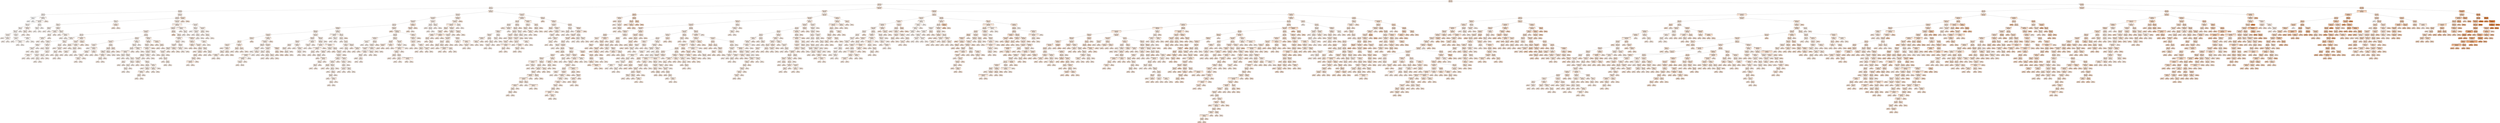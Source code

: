 digraph Tree {
node [shape=box, style="filled, rounded", color="black", fontname=helvetica] ;
edge [fontname=helvetica] ;
0 [label="area <= 44.5\nmae = 604.09\nsamples = 2181\nvalue = 2570.0", fillcolor="#fae6d8"] ;
1 [label="area <= 32.5\nmae = 360.5\nsamples = 1198\nvalue = 2280.98", fillcolor="#fbeadd"] ;
0 -> 1 [labeldistance=2.5, labelangle=45, headlabel="True"] ;
2 [label="area <= 25.5\nmae = 274.7\nsamples = 435\nvalue = 2000.0", fillcolor="#fbede3"] ;
1 -> 2 ;
3 [label="area <= 16.5\nmae = 260.19\nsamples = 152\nvalue = 1825.0", fillcolor="#fcefe6"] ;
2 -> 3 ;
4 [label="fridge <= 0.5\nmae = 238.16\nsamples = 18\nvalue = 1280.0", fillcolor="#fdf6f1"] ;
3 -> 4 ;
5 [label="year_built <= 2017.5\nmae = 2.21\nsamples = 2\nvalue = 588.05", fillcolor="#ffffff"] ;
4 -> 5 ;
6 [label="mae = 0.0\nsamples = 1\nvalue = 588.05", fillcolor="#ffffff"] ;
5 -> 6 ;
7 [label="mae = 0.0\nsamples = 1\nvalue = 581.42", fillcolor="#ffffff"] ;
5 -> 7 ;
8 [label="district_Praga_Północ <= 0.5\nmae = 190.77\nsamples = 16\nvalue = 1286.3", fillcolor="#fdf6f1"] ;
4 -> 8 ;
9 [label="build_mat_Conreate_slab <= 0.5\nmae = 152.92\nsamples = 15\nvalue = 1280.0", fillcolor="#fdf6f1"] ;
8 -> 9 ;
10 [label="total_floor <= 5.63\nmae = 147.94\nsamples = 12\nvalue = 1286.3", fillcolor="#fdf6f1"] ;
9 -> 10 ;
11 [label="balcony <= 0.5\nmae = 77.2\nsamples = 9\nvalue = 1280.0", fillcolor="#fdf6f1"] ;
10 -> 11 ;
12 [label="total_floor <= 3.5\nmae = 74.41\nsamples = 8\nvalue = 1293.15", fillcolor="#fdf6f1"] ;
11 -> 12 ;
13 [label="year_built <= 1915.5\nmae = 19.23\nsamples = 3\nvalue = 1443.86", fillcolor="#fdf4ee"] ;
12 -> 13 ;
14 [label="mae = 0.0\nsamples = 1\nvalue = 1485.0", fillcolor="#fdf4ed"] ;
13 -> 14 ;
15 [label="heating_Central <= 0.5\nmae = 4.62\nsamples = 2\nvalue = 1443.86", fillcolor="#fdf4ee"] ;
13 -> 15 ;
16 [label="mae = 0.0\nsamples = 1\nvalue = 1430.0", fillcolor="#fdf4ee"] ;
15 -> 16 ;
17 [label="mae = 0.0\nsamples = 1\nvalue = 1443.86", fillcolor="#fdf4ee"] ;
15 -> 17 ;
18 [label="year_built <= 2102.9\nmae = 19.91\nsamples = 5\nvalue = 1280.0", fillcolor="#fdf6f1"] ;
12 -> 18 ;
19 [label="year_built <= 1970.5\nmae = 6.67\nsamples = 3\nvalue = 1286.3", fillcolor="#fdf6f1"] ;
18 -> 19 ;
20 [label="mae = 0.0\nsamples = 1\nvalue = 1300.0", fillcolor="#fdf6f1"] ;
19 -> 20 ;
21 [label="build_type_Apartment_medium_q <= 0.5\nmae = 3.15\nsamples = 2\nvalue = 1283.15", fillcolor="#fdf6f1"] ;
19 -> 21 ;
22 [label="mae = 0.0\nsamples = 1\nvalue = 1280.0", fillcolor="#fdf6f1"] ;
21 -> 22 ;
23 [label="mae = 0.0\nsamples = 1\nvalue = 1286.3", fillcolor="#fdf6f1"] ;
21 -> 23 ;
24 [label="build_mat_Brick <= 0.5\nmae = 0.12\nsamples = 2\nvalue = 1237.7", fillcolor="#fdf7f2"] ;
18 -> 24 ;
25 [label="mae = 0.0\nsamples = 1\nvalue = 1237.7", fillcolor="#fdf7f2"] ;
24 -> 25 ;
26 [label="mae = 0.0\nsamples = 1\nvalue = 1238.05", fillcolor="#fdf7f2"] ;
24 -> 26 ;
27 [label="mae = 0.0\nsamples = 1\nvalue = 1200.0", fillcolor="#fdf7f3"] ;
11 -> 27 ;
28 [label="district_Bemowo <= 0.5\nmae = 28.66\nsamples = 3\nvalue = 1767.33", fillcolor="#fcf0e8"] ;
10 -> 28 ;
29 [label="total_floor <= 9.0\nmae = 2.67\nsamples = 2\nvalue = 1797.33", fillcolor="#fcf0e7"] ;
28 -> 29 ;
30 [label="mae = 0.0\nsamples = 1\nvalue = 1794.65", fillcolor="#fcf0e7"] ;
29 -> 30 ;
31 [label="mae = 0.0\nsamples = 1\nvalue = 1800.0", fillcolor="#fcf0e7"] ;
29 -> 31 ;
32 [label="mae = 0.0\nsamples = 1\nvalue = 1740.0", fillcolor="#fcf0e8"] ;
28 -> 32 ;
33 [label="floor <= 9.0\nmae = 27.18\nsamples = 3\nvalue = 1120.0", fillcolor="#fef8f4"] ;
9 -> 33 ;
34 [label="total_floor <= 8.5\nmae = 6.91\nsamples = 2\nvalue = 1120.0", fillcolor="#fef8f4"] ;
33 -> 34 ;
35 [label="mae = 0.0\nsamples = 1\nvalue = 1140.72", fillcolor="#fef8f4"] ;
34 -> 35 ;
36 [label="mae = 0.0\nsamples = 1\nvalue = 1120.0", fillcolor="#fef8f4"] ;
34 -> 36 ;
37 [label="mae = 0.0\nsamples = 1\nvalue = 1032.0", fillcolor="#fef9f6"] ;
33 -> 37 ;
38 [label="mae = 0.0\nsamples = 1\nvalue = 1984.98", fillcolor="#fbede3"] ;
8 -> 38 ;
39 [label="room_num <= 1.5\nmae = 215.53\nsamples = 134\nvalue = 1853.14", fillcolor="#fcefe6"] ;
3 -> 39 ;
40 [label="area <= 18.5\nmae = 203.32\nsamples = 132\nvalue = 1853.14", fillcolor="#fcefe6"] ;
39 -> 40 ;
41 [label="total_floor <= 9.0\nmae = 142.3\nsamples = 14\nvalue = 1640.0", fillcolor="#fcf2ea"] ;
40 -> 41 ;
42 [label="total_floor <= 2.5\nmae = 85.41\nsamples = 12\nvalue = 1620.0", fillcolor="#fcf2ea"] ;
41 -> 42 ;
43 [label="internet <= 0.5\nmae = 50.67\nsamples = 2\nvalue = 1450.0", fillcolor="#fdf4ee"] ;
42 -> 43 ;
44 [label="mae = 0.0\nsamples = 1\nvalue = 1450.0", fillcolor="#fdf4ee"] ;
43 -> 44 ;
45 [label="mae = 0.0\nsamples = 1\nvalue = 1298.0", fillcolor="#fdf6f1"] ;
43 -> 45 ;
46 [label="dish_washer <= 0.5\nmae = 53.57\nsamples = 10\nvalue = 1640.0", fillcolor="#fcf2ea"] ;
42 -> 46 ;
47 [label="anti_burglaryblinds <= 0.5\nmae = 32.5\nsamples = 6\nvalue = 1700.0", fillcolor="#fcf1e9"] ;
46 -> 47 ;
48 [label="stove <= 0.5\nmae = 17.86\nsamples = 5\nvalue = 1700.0", fillcolor="#fcf1e9"] ;
47 -> 48 ;
49 [label="build_mat_Other <= 0.5\nmae = 18.33\nsamples = 2\nvalue = 1640.0", fillcolor="#fcf2ea"] ;
48 -> 49 ;
50 [label="mae = 0.0\nsamples = 1\nvalue = 1695.0", fillcolor="#fcf1e9"] ;
49 -> 50 ;
51 [label="mae = 0.0\nsamples = 1\nvalue = 1640.0", fillcolor="#fcf2ea"] ;
49 -> 51 ;
52 [label="mae = 0.0\nsamples = 3\nvalue = 1700.0", fillcolor="#fcf1e9"] ;
48 -> 52 ;
53 [label="mae = 0.0\nsamples = 1\nvalue = 1835.0", fillcolor="#fcefe6"] ;
47 -> 53 ;
54 [label="total_floor <= 5.12\nmae = 23.33\nsamples = 4\nvalue = 1620.0", fillcolor="#fcf2ea"] ;
46 -> 54 ;
55 [label="mae = 0.0\nsamples = 1\nvalue = 1500.0", fillcolor="#fdf3ed"] ;
54 -> 55 ;
56 [label="district_Praga_Południe <= 0.5\nmae = 16.0\nsamples = 3\nvalue = 1620.0", fillcolor="#fcf2ea"] ;
54 -> 56 ;
57 [label="mae = 0.0\nsamples = 2\nvalue = 1620.0", fillcolor="#fcf2ea"] ;
56 -> 57 ;
58 [label="mae = 0.0\nsamples = 1\nvalue = 1600.0", fillcolor="#fcf2eb"] ;
56 -> 58 ;
59 [label="build_mat_Wood <= 0.5\nmae = 102.03\nsamples = 2\nvalue = 2255.81", fillcolor="#fbeade"] ;
41 -> 59 ;
60 [label="mae = 0.0\nsamples = 1\nvalue = 2357.84", fillcolor="#fae9dc"] ;
59 -> 60 ;
61 [label="mae = 0.0\nsamples = 1\nvalue = 2153.78", fillcolor="#fbebe0"] ;
59 -> 61 ;
62 [label="year_built <= 2061.44\nmae = 196.81\nsamples = 118\nvalue = 1885.0", fillcolor="#fcefe5"] ;
40 -> 62 ;
63 [label="build_mat_Concrete_masonry_unit <= 0.5\nmae = 187.9\nsamples = 109\nvalue = 1900.0", fillcolor="#fceee5"] ;
62 -> 63 ;
64 [label="dish_washer <= 0.5\nmae = 186.5\nsamples = 106\nvalue = 1900.0", fillcolor="#fceee5"] ;
63 -> 64 ;
65 [label="year_built <= 1985.97\nmae = 150.47\nsamples = 80\nvalue = 1896.97", fillcolor="#fceee5"] ;
64 -> 65 ;
66 [label="area <= 24.5\nmae = 172.59\nsamples = 28\nvalue = 1750.0", fillcolor="#fcf0e8"] ;
65 -> 66 ;
67 [label="district_Mokotów <= 0.5\nmae = 92.3\nsamples = 19\nvalue = 1695.0", fillcolor="#fcf1e9"] ;
66 -> 67 ;
68 [label="heating_Central <= 0.5\nmae = 69.12\nsamples = 13\nvalue = 1645.0", fillcolor="#fcf2ea"] ;
67 -> 68 ;
69 [label="heating_Gas <= 0.5\nmae = 50.0\nsamples = 3\nvalue = 1585.0", fillcolor="#fcf2eb"] ;
68 -> 69 ;
70 [label="year_built <= 1961.7\nmae = 12.0\nsamples = 2\nvalue = 1600.0", fillcolor="#fcf2eb"] ;
69 -> 70 ;
71 [label="mae = 0.0\nsamples = 1\nvalue = 1570.0", fillcolor="#fcf3eb"] ;
70 -> 71 ;
72 [label="mae = 0.0\nsamples = 1\nvalue = 1600.0", fillcolor="#fcf2eb"] ;
70 -> 72 ;
73 [label="mae = 0.0\nsamples = 1\nvalue = 1360.0", fillcolor="#fdf5f0"] ;
69 -> 73 ;
74 [label="windows_Plastic <= 0.5\nmae = 43.75\nsamples = 10\nvalue = 1700.0", fillcolor="#fcf1e9"] ;
68 -> 74 ;
75 [label="mae = 0.0\nsamples = 1\nvalue = 1896.97", fillcolor="#fceee5"] ;
74 -> 75 ;
76 [label="basement <= 0.5\nmae = 31.96\nsamples = 9\nvalue = 1700.0", fillcolor="#fcf1e9"] ;
74 -> 76 ;
77 [label="floor <= 2.0\nmae = 17.64\nsamples = 5\nvalue = 1640.0", fillcolor="#fcf2ea"] ;
76 -> 77 ;
78 [label="availableforstudents <= 0.5\nmae = 7.5\nsamples = 2\nvalue = 1692.5", fillcolor="#fcf1e9"] ;
77 -> 78 ;
79 [label="mae = 0.0\nsamples = 1\nvalue = 1700.0", fillcolor="#fcf1e9"] ;
78 -> 79 ;
80 [label="mae = 0.0\nsamples = 1\nvalue = 1685.0", fillcolor="#fcf1e9"] ;
78 -> 80 ;
81 [label="year_built <= 1964.5\nmae = 4.54\nsamples = 3\nvalue = 1640.0", fillcolor="#fcf2ea"] ;
77 -> 81 ;
82 [label="mae = 0.0\nsamples = 1\nvalue = 1650.0", fillcolor="#fcf2ea"] ;
81 -> 82 ;
83 [label="tv_set <= 0.5\nmae = 2.12\nsamples = 2\nvalue = 1637.88", fillcolor="#fcf2ea"] ;
81 -> 83 ;
84 [label="mae = 0.0\nsamples = 1\nvalue = 1640.0", fillcolor="#fcf2ea"] ;
83 -> 84 ;
85 [label="mae = 0.0\nsamples = 1\nvalue = 1635.77", fillcolor="#fcf2ea"] ;
83 -> 85 ;
86 [label="year_built <= 1965.0\nmae = 17.0\nsamples = 4\nvalue = 1700.0", fillcolor="#fcf1e9"] ;
76 -> 86 ;
87 [label="elevator <= 0.5\nmae = 1.01\nsamples = 2\nvalue = 1751.01", fillcolor="#fcf0e8"] ;
86 -> 87 ;
88 [label="mae = 0.0\nsamples = 1\nvalue = 1750.0", fillcolor="#fcf0e8"] ;
87 -> 88 ;
89 [label="mae = 0.0\nsamples = 1\nvalue = 1752.02", fillcolor="#fcf0e8"] ;
87 -> 89 ;
90 [label="mae = 0.0\nsamples = 2\nvalue = 1700.0", fillcolor="#fcf1e9"] ;
86 -> 90 ;
91 [label="total_floor <= 9.0\nmae = 57.0\nsamples = 6\nvalue = 1864.0", fillcolor="#fcefe6"] ;
67 -> 91 ;
92 [label="floor <= 1.5\nmae = 34.57\nsamples = 5\nvalue = 1864.0", fillcolor="#fcefe6"] ;
91 -> 92 ;
93 [label="mae = 0.0\nsamples = 1\nvalue = 1690.0", fillcolor="#fcf1e9"] ;
92 -> 93 ;
94 [label="year_built <= 1967.5\nmae = 11.33\nsamples = 4\nvalue = 1867.0", fillcolor="#fcefe6"] ;
92 -> 94 ;
95 [label="elevator <= 0.5\nmae = 6.4\nsamples = 3\nvalue = 1864.0", fillcolor="#fcefe6"] ;
94 -> 95 ;
96 [label="mae = 0.0\nsamples = 1\nvalue = 1844.02", fillcolor="#fcefe6"] ;
95 -> 96 ;
97 [label="oven <= 0.5\nmae = 3.0\nsamples = 2\nvalue = 1867.0", fillcolor="#fcefe6"] ;
95 -> 97 ;
98 [label="mae = 0.0\nsamples = 1\nvalue = 1870.0", fillcolor="#fcefe6"] ;
97 -> 98 ;
99 [label="mae = 0.0\nsamples = 1\nvalue = 1864.0", fillcolor="#fcefe6"] ;
97 -> 99 ;
100 [label="mae = 0.0\nsamples = 1\nvalue = 1900.0", fillcolor="#fceee5"] ;
94 -> 100 ;
101 [label="mae = 0.0\nsamples = 1\nvalue = 1650.0", fillcolor="#fcf2ea"] ;
91 -> 101 ;
102 [label="build_mat_Conreate_slab <= 0.5\nmae = 198.3\nsamples = 9\nvalue = 2000.0", fillcolor="#fbede3"] ;
66 -> 102 ;
103 [label="year_built <= 1958.0\nmae = 108.6\nsamples = 7\nvalue = 1900.0", fillcolor="#fceee5"] ;
102 -> 103 ;
104 [label="tv_set <= 0.5\nmae = 28.28\nsamples = 2\nvalue = 2084.85", fillcolor="#fbece1"] ;
103 -> 104 ;
105 [label="mae = 0.0\nsamples = 1\nvalue = 2000.0", fillcolor="#fbede3"] ;
104 -> 105 ;
106 [label="mae = 0.0\nsamples = 1\nvalue = 2084.85", fillcolor="#fbece1"] ;
104 -> 106 ;
107 [label="build_mat_Concreate <= 0.5\nmae = 78.9\nsamples = 5\nvalue = 1853.14", fillcolor="#fcefe6"] ;
103 -> 107 ;
108 [label="elevator <= 0.5\nmae = 50.45\nsamples = 4\nvalue = 1853.14", fillcolor="#fcefe6"] ;
107 -> 108 ;
109 [label="district_Ochota <= 0.5\nmae = 23.43\nsamples = 2\nvalue = 1876.57", fillcolor="#fcefe5"] ;
108 -> 109 ;
110 [label="mae = 0.0\nsamples = 1\nvalue = 1900.0", fillcolor="#fceee5"] ;
109 -> 110 ;
111 [label="mae = 0.0\nsamples = 1\nvalue = 1853.14", fillcolor="#fcefe6"] ;
109 -> 111 ;
112 [label="oven <= 0.5\nmae = 16.67\nsamples = 2\nvalue = 1750.0", fillcolor="#fcf0e8"] ;
108 -> 112 ;
113 [label="mae = 0.0\nsamples = 1\nvalue = 1800.0", fillcolor="#fcf0e7"] ;
112 -> 113 ;
114 [label="mae = 0.0\nsamples = 1\nvalue = 1750.0", fillcolor="#fcf0e8"] ;
112 -> 114 ;
115 [label="mae = 0.0\nsamples = 1\nvalue = 2131.16", fillcolor="#fbece0"] ;
107 -> 115 ;
116 [label="year_built <= 1975.0\nmae = 105.17\nsamples = 2\nvalue = 2369.97", fillcolor="#fae9dc"] ;
102 -> 116 ;
117 [label="mae = 0.0\nsamples = 1\nvalue = 2475.14", fillcolor="#fae7da"] ;
116 -> 117 ;
118 [label="mae = 0.0\nsamples = 1\nvalue = 2264.79", fillcolor="#fbeade"] ;
116 -> 118 ;
119 [label="oven <= 0.5\nmae = 125.65\nsamples = 52\nvalue = 1910.88", fillcolor="#fceee5"] ;
65 -> 119 ;
120 [label="internet <= 0.5\nmae = 105.72\nsamples = 31\nvalue = 1891.58", fillcolor="#fcefe5"] ;
119 -> 120 ;
121 [label="year_built <= 1993.03\nmae = 97.67\nsamples = 16\nvalue = 1916.14", fillcolor="#fceee5"] ;
120 -> 121 ;
122 [label="year_built <= 1989.45\nmae = 55.7\nsamples = 8\nvalue = 1853.14", fillcolor="#fcefe6"] ;
121 -> 122 ;
123 [label="mae = 0.0\nsamples = 1\nvalue = 1600.0", fillcolor="#fcf2eb"] ;
122 -> 123 ;
124 [label="availableforstudents <= 0.5\nmae = 37.75\nsamples = 7\nvalue = 1853.14", fillcolor="#fcefe6"] ;
122 -> 124 ;
125 [label="district_Ochota <= 0.5\nmae = 18.48\nsamples = 5\nvalue = 1853.14", fillcolor="#fcefe6"] ;
124 -> 125 ;
126 [label="district_Włochy <= 0.5\nmae = 6.93\nsamples = 4\nvalue = 1853.14", fillcolor="#fcefe6"] ;
125 -> 126 ;
127 [label="build_mat_Brick <= 0.5\nmae = 0.63\nsamples = 3\nvalue = 1853.14", fillcolor="#fcefe6"] ;
126 -> 127 ;
128 [label="mae = 0.0\nsamples = 2\nvalue = 1853.14", fillcolor="#fcefe6"] ;
127 -> 128 ;
129 [label="mae = 0.0\nsamples = 1\nvalue = 1850.0", fillcolor="#fcefe6"] ;
127 -> 129 ;
130 [label="mae = 0.0\nsamples = 1\nvalue = 1891.58", fillcolor="#fcefe5"] ;
126 -> 130 ;
131 [label="mae = 0.0\nsamples = 1\nvalue = 1800.0", fillcolor="#fcf0e7"] ;
125 -> 131 ;
132 [label="windows_Plastic <= 0.5\nmae = 26.14\nsamples = 2\nvalue = 1916.14", fillcolor="#fceee5"] ;
124 -> 132 ;
133 [label="mae = 0.0\nsamples = 1\nvalue = 1916.14", fillcolor="#fceee5"] ;
132 -> 133 ;
134 [label="mae = 0.0\nsamples = 1\nvalue = 1994.57", fillcolor="#fbede3"] ;
132 -> 134 ;
135 [label="floor <= 4.15\nmae = 82.22\nsamples = 8\nvalue = 2000.09", fillcolor="#fbede3"] ;
121 -> 135 ;
136 [label="floor <= 3.38\nmae = 43.86\nsamples = 6\nvalue = 1987.88", fillcolor="#fbede3"] ;
135 -> 136 ;
137 [label="wolnostojacy <= 0.5\nmae = 22.28\nsamples = 4\nvalue = 2000.09", fillcolor="#fbede3"] ;
136 -> 137 ;
138 [label="district_Praga_Północ <= 0.5\nmae = 9.18\nsamples = 3\nvalue = 2000.09", fillcolor="#fbede3"] ;
137 -> 138 ;
139 [label="area <= 23.5\nmae = 4.88\nsamples = 2\nvalue = 2000.09", fillcolor="#fbede3"] ;
138 -> 139 ;
140 [label="mae = 0.0\nsamples = 1\nvalue = 2000.09", fillcolor="#fbede3"] ;
139 -> 140 ;
141 [label="mae = 0.0\nsamples = 1\nvalue = 1987.88", fillcolor="#fbede3"] ;
139 -> 141 ;
142 [label="mae = 0.0\nsamples = 1\nvalue = 2020.0", fillcolor="#fbede3"] ;
138 -> 142 ;
143 [label="mae = 0.0\nsamples = 1\nvalue = 1931.97", fillcolor="#fbeee4"] ;
137 -> 143 ;
144 [label="elevator <= 0.5\nmae = 16.67\nsamples = 2\nvalue = 1900.0", fillcolor="#fceee5"] ;
136 -> 144 ;
145 [label="mae = 0.0\nsamples = 1\nvalue = 1900.0", fillcolor="#fceee5"] ;
144 -> 145 ;
146 [label="mae = 0.0\nsamples = 1\nvalue = 1850.0", fillcolor="#fcefe6"] ;
144 -> 146 ;
147 [label="floor <= 6.65\nmae = 8.15\nsamples = 2\nvalue = 2219.48", fillcolor="#fbeadf"] ;
135 -> 147 ;
148 [label="mae = 0.0\nsamples = 1\nvalue = 2219.48", fillcolor="#fbeadf"] ;
147 -> 148 ;
149 [label="mae = 0.0\nsamples = 1\nvalue = 2243.93", fillcolor="#fbeade"] ;
147 -> 149 ;
150 [label="district_Targówek <= 0.5\nmae = 87.27\nsamples = 15\nvalue = 1800.0", fillcolor="#fcf0e7"] ;
120 -> 150 ;
151 [label="basement <= 0.5\nmae = 73.67\nsamples = 14\nvalue = 1800.0", fillcolor="#fcf0e7"] ;
150 -> 151 ;
152 [label="floor <= 9.0\nmae = 65.25\nsamples = 12\nvalue = 1800.0", fillcolor="#fcf0e7"] ;
151 -> 152 ;
153 [label="build_type_Apartment_high_q <= 0.5\nmae = 61.0\nsamples = 11\nvalue = 1800.0", fillcolor="#fcf0e7"] ;
152 -> 153 ;
154 [label="elevator <= 0.5\nmae = 3.33\nsamples = 2\nvalue = 1730.0", fillcolor="#fcf1e8"] ;
153 -> 154 ;
155 [label="mae = 0.0\nsamples = 1\nvalue = 1720.0", fillcolor="#fcf1e8"] ;
154 -> 155 ;
156 [label="mae = 0.0\nsamples = 1\nvalue = 1730.0", fillcolor="#fcf1e8"] ;
154 -> 156 ;
157 [label="total_floor <= 3.5\nmae = 58.69\nsamples = 9\nvalue = 1800.0", fillcolor="#fcf0e7"] ;
153 -> 157 ;
158 [label="mae = 0.0\nsamples = 1\nvalue = 1600.0", fillcolor="#fcf2eb"] ;
157 -> 158 ;
159 [label="floor <= 2.0\nmae = 49.27\nsamples = 8\nvalue = 1800.0", fillcolor="#fcf0e7"] ;
157 -> 159 ;
160 [label="area <= 23.0\nmae = 4.5\nsamples = 2\nvalue = 1894.5", fillcolor="#fceee5"] ;
159 -> 160 ;
161 [label="mae = 0.0\nsamples = 1\nvalue = 1890.0", fillcolor="#fcefe5"] ;
160 -> 161 ;
162 [label="mae = 0.0\nsamples = 1\nvalue = 1899.0", fillcolor="#fceee5"] ;
160 -> 162 ;
163 [label="telephone <= 0.5\nmae = 42.31\nsamples = 6\nvalue = 1800.0", fillcolor="#fcf0e7"] ;
159 -> 163 ;
164 [label="area <= 22.5\nmae = 41.67\nsamples = 5\nvalue = 1800.0", fillcolor="#fcf0e7"] ;
163 -> 164 ;
165 [label="terrace <= 0.5\nmae = 22.22\nsamples = 4\nvalue = 1800.0", fillcolor="#fcf0e7"] ;
164 -> 165 ;
166 [label="mae = 0.0\nsamples = 3\nvalue = 1800.0", fillcolor="#fcf0e7"] ;
165 -> 166 ;
167 [label="mae = 0.0\nsamples = 1\nvalue = 1600.0", fillcolor="#fcf2eb"] ;
165 -> 167 ;
168 [label="mae = 0.0\nsamples = 1\nvalue = 1900.0", fillcolor="#fceee5"] ;
164 -> 168 ;
169 [label="mae = 0.0\nsamples = 1\nvalue = 1750.0", fillcolor="#fcf0e8"] ;
163 -> 169 ;
170 [label="mae = 0.0\nsamples = 1\nvalue = 1905.62", fillcolor="#fceee5"] ;
152 -> 170 ;
171 [label="district_Praga_Południe <= 0.5\nmae = 2.91\nsamples = 2\nvalue = 1962.07", fillcolor="#fbeee4"] ;
151 -> 171 ;
172 [label="mae = 0.0\nsamples = 1\nvalue = 1964.98", fillcolor="#fbeee4"] ;
171 -> 172 ;
173 [label="mae = 0.0\nsamples = 1\nvalue = 1959.16", fillcolor="#fbeee4"] ;
171 -> 173 ;
174 [label="mae = 0.0\nsamples = 1\nvalue = 1400.0", fillcolor="#fdf5ef"] ;
150 -> 174 ;
175 [label="district_Mokotów <= 0.5\nmae = 133.57\nsamples = 21\nvalue = 1958.99", fillcolor="#fbeee4"] ;
119 -> 175 ;
176 [label="district_Wesoła <= 0.5\nmae = 109.04\nsamples = 18\nvalue = 1950.0", fillcolor="#fbeee4"] ;
175 -> 176 ;
177 [label="telephone <= 0.5\nmae = 92.56\nsamples = 17\nvalue = 1950.0", fillcolor="#fbeee4"] ;
176 -> 177 ;
178 [label="build_mat_Concreate <= 0.5\nmae = 75.37\nsamples = 16\nvalue = 1950.0", fillcolor="#fbeee4"] ;
177 -> 178 ;
179 [label="year_built <= 2019.0\nmae = 63.19\nsamples = 14\nvalue = 1954.49", fillcolor="#fbeee4"] ;
178 -> 179 ;
180 [label="garden <= 0.5\nmae = 52.99\nsamples = 12\nvalue = 1958.99", fillcolor="#fbeee4"] ;
179 -> 180 ;
181 [label="year_built <= 1988.92\nmae = 42.89\nsamples = 11\nvalue = 1958.99", fillcolor="#fbeee4"] ;
180 -> 181 ;
182 [label="windows_Plastic <= 0.5\nmae = 37.86\nsamples = 2\nvalue = 2174.31", fillcolor="#fbebe0"] ;
181 -> 182 ;
183 [label="mae = 0.0\nsamples = 1\nvalue = 2212.17", fillcolor="#fbeadf"] ;
182 -> 183 ;
184 [label="mae = 0.0\nsamples = 1\nvalue = 2136.45", fillcolor="#fbebe0"] ;
182 -> 184 ;
185 [label="total_floor <= 4.5\nmae = 26.16\nsamples = 9\nvalue = 1958.99", fillcolor="#fbeee4"] ;
181 -> 185 ;
186 [label="stove <= 0.5\nmae = 14.82\nsamples = 6\nvalue = 1984.98", fillcolor="#fbede3"] ;
185 -> 186 ;
187 [label="mae = 0.0\nsamples = 1\nvalue = 2044.47", fillcolor="#fbede2"] ;
186 -> 187 ;
188 [label="heating_Gas <= 0.5\nmae = 9.09\nsamples = 5\nvalue = 1984.4", fillcolor="#fbede3"] ;
186 -> 188 ;
189 [label="availableforstudents <= 0.5\nmae = 2.64\nsamples = 4\nvalue = 1984.98", fillcolor="#fbede3"] ;
188 -> 189 ;
190 [label="tv_set <= 0.5\nmae = 0.58\nsamples = 3\nvalue = 1984.4", fillcolor="#fbede3"] ;
189 -> 190 ;
191 [label="mae = 0.0\nsamples = 1\nvalue = 1984.98", fillcolor="#fbede3"] ;
190 -> 191 ;
192 [label="mae = 0.0\nsamples = 2\nvalue = 1983.81", fillcolor="#fbede3"] ;
190 -> 192 ;
193 [label="mae = 0.0\nsamples = 1\nvalue = 2000.0", fillcolor="#fbede3"] ;
189 -> 193 ;
194 [label="mae = 0.0\nsamples = 1\nvalue = 1930.79", fillcolor="#fbeee4"] ;
188 -> 194 ;
195 [label="windows_Plastic <= 0.5\nmae = 12.7\nsamples = 3\nvalue = 1950.0", fillcolor="#fbeee4"] ;
185 -> 195 ;
196 [label="heating_Central <= 0.5\nmae = 3.37\nsamples = 2\nvalue = 1950.0", fillcolor="#fbeee4"] ;
195 -> 196 ;
197 [label="mae = 0.0\nsamples = 1\nvalue = 1958.99", fillcolor="#fbeee4"] ;
196 -> 197 ;
198 [label="mae = 0.0\nsamples = 1\nvalue = 1950.0", fillcolor="#fbeee4"] ;
196 -> 198 ;
199 [label="mae = 0.0\nsamples = 1\nvalue = 1900.0", fillcolor="#fceee5"] ;
195 -> 199 ;
200 [label="mae = 0.0\nsamples = 1\nvalue = 1800.0", fillcolor="#fcf0e7"] ;
180 -> 200 ;
201 [label="windows_Plastic <= 0.5\nmae = 32.45\nsamples = 2\nvalue = 1850.0", fillcolor="#fcefe6"] ;
179 -> 201 ;
202 [label="mae = 0.0\nsamples = 1\nvalue = 1752.66", fillcolor="#fcf0e8"] ;
201 -> 202 ;
203 [label="mae = 0.0\nsamples = 1\nvalue = 1850.0", fillcolor="#fcefe6"] ;
201 -> 203 ;
204 [label="basement <= 0.5\nmae = 78.33\nsamples = 2\nvalue = 1733.0", fillcolor="#fcf1e8"] ;
178 -> 204 ;
205 [label="mae = 0.0\nsamples = 1\nvalue = 1733.0", fillcolor="#fcf1e8"] ;
204 -> 205 ;
206 [label="mae = 0.0\nsamples = 1\nvalue = 1928.83", fillcolor="#fceee4"] ;
204 -> 206 ;
207 [label="mae = 0.0\nsamples = 1\nvalue = 2575.63", fillcolor="#fae6d8"] ;
177 -> 207 ;
208 [label="mae = 0.0\nsamples = 1\nvalue = 2586.51", fillcolor="#fae6d7"] ;
176 -> 208 ;
209 [label="availableforstudents <= 0.5\nmae = 76.62\nsamples = 3\nvalue = 2287.95", fillcolor="#fbeadd"] ;
175 -> 209 ;
210 [label="mae = 0.0\nsamples = 1\nvalue = 2441.53", fillcolor="#fae8da"] ;
209 -> 210 ;
211 [label="tv_set <= 0.5\nmae = 50.97\nsamples = 2\nvalue = 2287.95", fillcolor="#fbeadd"] ;
209 -> 211 ;
212 [label="mae = 0.0\nsamples = 1\nvalue = 2287.95", fillcolor="#fbeadd"] ;
211 -> 212 ;
213 [label="mae = 0.0\nsamples = 1\nvalue = 2135.06", fillcolor="#fbebe0"] ;
211 -> 213 ;
214 [label="washer <= 0.5\nmae = 283.96\nsamples = 26\nvalue = 2132.82", fillcolor="#fbebe0"] ;
64 -> 214 ;
215 [label="mae = 0.0\nsamples = 1\nvalue = 3565.3", fillcolor="#f7d9c4"] ;
214 -> 215 ;
216 [label="tv_set <= 0.5\nmae = 212.0\nsamples = 25\nvalue = 2080.0", fillcolor="#fbece1"] ;
214 -> 216 ;
217 [label="district_Śródmieście <= 0.5\nmae = 147.95\nsamples = 12\nvalue = 1900.0", fillcolor="#fceee5"] ;
216 -> 217 ;
218 [label="year_built <= 2019.5\nmae = 120.87\nsamples = 11\nvalue = 1900.0", fillcolor="#fceee5"] ;
217 -> 218 ;
219 [label="year_built <= 2018.5\nmae = 109.88\nsamples = 8\nvalue = 2013.27", fillcolor="#fbede3"] ;
218 -> 219 ;
220 [label="basement <= 0.5\nmae = 80.36\nsamples = 6\nvalue = 1948.27", fillcolor="#fbeee4"] ;
219 -> 220 ;
221 [label="year_built <= 2004.65\nmae = 49.31\nsamples = 5\nvalue = 1900.0", fillcolor="#fceee5"] ;
220 -> 221 ;
222 [label="floor <= 2.0\nmae = 37.5\nsamples = 4\nvalue = 1900.0", fillcolor="#fceee5"] ;
221 -> 222 ;
223 [label="mae = 0.0\nsamples = 1\nvalue = 1880.0", fillcolor="#fcefe5"] ;
222 -> 223 ;
224 [label="balcony <= 0.5\nmae = 43.33\nsamples = 3\nvalue = 1900.0", fillcolor="#fceee5"] ;
222 -> 224 ;
225 [label="mae = 0.0\nsamples = 1\nvalue = 1900.0", fillcolor="#fceee5"] ;
224 -> 225 ;
226 [label="area <= 23.5\nmae = 65.0\nsamples = 2\nvalue = 1965.0", fillcolor="#fbeee4"] ;
224 -> 226 ;
227 [label="mae = 0.0\nsamples = 1\nvalue = 2030.0", fillcolor="#fbede2"] ;
226 -> 227 ;
228 [label="mae = 0.0\nsamples = 1\nvalue = 1900.0", fillcolor="#fceee5"] ;
226 -> 228 ;
229 [label="mae = 0.0\nsamples = 1\nvalue = 1996.55", fillcolor="#fbede3"] ;
221 -> 229 ;
230 [label="mae = 0.0\nsamples = 1\nvalue = 2135.64", fillcolor="#fbebe0"] ;
220 -> 230 ;
231 [label="heating_Central <= 0.5\nmae = 64.98\nsamples = 2\nvalue = 2194.98", fillcolor="#fbebdf"] ;
219 -> 231 ;
232 [label="mae = 0.0\nsamples = 1\nvalue = 2130.0", fillcolor="#fbece0"] ;
231 -> 232 ;
233 [label="mae = 0.0\nsamples = 1\nvalue = 2259.95", fillcolor="#fbeade"] ;
231 -> 233 ;
234 [label="utilityroom <= 0.5\nmae = 55.09\nsamples = 3\nvalue = 1825.44", fillcolor="#fcefe6"] ;
218 -> 234 ;
235 [label="heating_Central <= 0.5\nmae = 41.52\nsamples = 2\nvalue = 1825.44", fillcolor="#fcefe6"] ;
234 -> 235 ;
236 [label="mae = 0.0\nsamples = 1\nvalue = 1825.44", fillcolor="#fcefe6"] ;
235 -> 236 ;
237 [label="mae = 0.0\nsamples = 1\nvalue = 1950.0", fillcolor="#fbeee4"] ;
235 -> 237 ;
238 [label="mae = 0.0\nsamples = 1\nvalue = 1750.0", fillcolor="#fcf0e8"] ;
234 -> 238 ;
239 [label="mae = 0.0\nsamples = 1\nvalue = 1400.0", fillcolor="#fdf5ef"] ;
217 -> 239 ;
240 [label="district_Mokotów <= 0.5\nmae = 157.05\nsamples = 13\nvalue = 2232.02", fillcolor="#fbeade"] ;
216 -> 240 ;
241 [label="heating_Central <= 0.5\nmae = 117.67\nsamples = 11\nvalue = 2244.56", fillcolor="#fbeade"] ;
240 -> 241 ;
242 [label="build_mat_Brick <= 0.5\nmae = 25.0\nsamples = 2\nvalue = 2400.0", fillcolor="#fae8db"] ;
241 -> 242 ;
243 [label="mae = 0.0\nsamples = 1\nvalue = 2500.0", fillcolor="#fae7d9"] ;
242 -> 243 ;
244 [label="mae = 0.0\nsamples = 1\nvalue = 2400.0", fillcolor="#fae8db"] ;
242 -> 244 ;
245 [label="year_built <= 1992.47\nmae = 92.57\nsamples = 9\nvalue = 2209.74", fillcolor="#fbebdf"] ;
241 -> 245 ;
246 [label="stove <= 0.5\nmae = 69.03\nsamples = 6\nvalue = 2244.56", fillcolor="#fbeade"] ;
245 -> 246 ;
247 [label="mae = 0.0\nsamples = 1\nvalue = 2200.0", fillcolor="#fbebdf"] ;
246 -> 247 ;
248 [label="district_Wola <= 0.5\nmae = 76.03\nsamples = 5\nvalue = 2244.56", fillcolor="#fbeade"] ;
246 -> 248 ;
249 [label="area <= 24.5\nmae = 80.09\nsamples = 4\nvalue = 2244.56", fillcolor="#fbeade"] ;
248 -> 249 ;
250 [label="basement <= 0.5\nmae = 91.09\nsamples = 3\nvalue = 2244.56", fillcolor="#fbeade"] ;
249 -> 250 ;
251 [label="build_mat_Conreate_slab <= 0.5\nmae = 148.19\nsamples = 2\nvalue = 2244.56", fillcolor="#fbeade"] ;
250 -> 251 ;
252 [label="mae = 0.0\nsamples = 1\nvalue = 1800.0", fillcolor="#fcf0e7"] ;
251 -> 252 ;
253 [label="mae = 0.0\nsamples = 1\nvalue = 2244.56", fillcolor="#fbeade"] ;
251 -> 253 ;
254 [label="mae = 0.0\nsamples = 1\nvalue = 2250.0", fillcolor="#fbeade"] ;
250 -> 254 ;
255 [label="mae = 0.0\nsamples = 1\nvalue = 2219.48", fillcolor="#fbeadf"] ;
249 -> 255 ;
256 [label="mae = 0.0\nsamples = 1\nvalue = 2296.23", fillcolor="#fbe9dd"] ;
248 -> 256 ;
257 [label="cableTV <= 0.5\nmae = 68.0\nsamples = 3\nvalue = 1998.0", fillcolor="#fbede3"] ;
245 -> 257 ;
258 [label="mae = 0.0\nsamples = 1\nvalue = 2200.0", fillcolor="#fbebdf"] ;
257 -> 258 ;
259 [label="elevator <= 0.5\nmae = 1.0\nsamples = 2\nvalue = 1997.0", fillcolor="#fbede3"] ;
257 -> 259 ;
260 [label="mae = 0.0\nsamples = 1\nvalue = 1996.0", fillcolor="#fbede3"] ;
259 -> 260 ;
261 [label="mae = 0.0\nsamples = 1\nvalue = 1998.0", fillcolor="#fbede3"] ;
259 -> 261 ;
262 [label="airconditioning <= 0.5\nmae = 52.5\nsamples = 2\nvalue = 1772.5", fillcolor="#fcf0e7"] ;
240 -> 262 ;
263 [label="mae = 0.0\nsamples = 1\nvalue = 1825.0", fillcolor="#fcefe6"] ;
262 -> 263 ;
264 [label="mae = 0.0\nsamples = 1\nvalue = 1720.0", fillcolor="#fcf1e8"] ;
262 -> 264 ;
265 [label="build_type_Apartment_medium_q <= 0.5\nmae = 13.0\nsamples = 3\nvalue = 1665.0", fillcolor="#fcf1ea"] ;
63 -> 265 ;
266 [label="mae = 0.0\nsamples = 1\nvalue = 1700.0", fillcolor="#fcf1e9"] ;
265 -> 266 ;
267 [label="balcony <= 0.5\nmae = 7.5\nsamples = 2\nvalue = 1657.5", fillcolor="#fcf1ea"] ;
265 -> 267 ;
268 [label="mae = 0.0\nsamples = 1\nvalue = 1665.0", fillcolor="#fcf1ea"] ;
267 -> 268 ;
269 [label="mae = 0.0\nsamples = 1\nvalue = 1650.0", fillcolor="#fcf2ea"] ;
267 -> 269 ;
270 [label="year_built <= 2103.9\nmae = 155.07\nsamples = 9\nvalue = 1610.0", fillcolor="#fcf2eb"] ;
62 -> 270 ;
271 [label="total_floor <= 2.0\nmae = 127.5\nsamples = 5\nvalue = 1500.0", fillcolor="#fdf3ed"] ;
270 -> 271 ;
272 [label="mae = 0.0\nsamples = 1\nvalue = 1150.0", fillcolor="#fef8f4"] ;
271 -> 272 ;
273 [label="year_built <= 2103.12\nmae = 53.33\nsamples = 4\nvalue = 1550.0", fillcolor="#fcf3ec"] ;
271 -> 273 ;
274 [label="mae = 0.0\nsamples = 2\nvalue = 1500.0", fillcolor="#fdf3ed"] ;
273 -> 274 ;
275 [label="tv_set <= 0.5\nmae = 3.33\nsamples = 2\nvalue = 1610.0", fillcolor="#fcf2eb"] ;
273 -> 275 ;
276 [label="mae = 0.0\nsamples = 1\nvalue = 1610.0", fillcolor="#fcf2eb"] ;
275 -> 276 ;
277 [label="mae = 0.0\nsamples = 1\nvalue = 1600.0", fillcolor="#fcf2eb"] ;
275 -> 277 ;
278 [label="year_built <= 2106.64\nmae = 28.17\nsamples = 4\nvalue = 1787.67", fillcolor="#fcf0e7"] ;
270 -> 278 ;
279 [label="furniture <= 0.5\nmae = 5.29\nsamples = 3\nvalue = 1788.31", fillcolor="#fcf0e7"] ;
278 -> 279 ;
280 [label="mae = 0.0\nsamples = 1\nvalue = 1753.88", fillcolor="#fcf0e8"] ;
279 -> 280 ;
281 [label="internet <= 0.5\nmae = 0.43\nsamples = 2\nvalue = 1788.31", fillcolor="#fcf0e7"] ;
279 -> 281 ;
282 [label="mae = 0.0\nsamples = 1\nvalue = 1788.31", fillcolor="#fcf0e7"] ;
281 -> 282 ;
283 [label="mae = 0.0\nsamples = 1\nvalue = 1787.02", fillcolor="#fcf0e7"] ;
281 -> 283 ;
284 [label="mae = 0.0\nsamples = 1\nvalue = 1600.0", fillcolor="#fcf2eb"] ;
278 -> 284 ;
285 [label="year_built <= 2009.07\nmae = 7.56\nsamples = 2\nvalue = 2686.51", fillcolor="#fae5d5"] ;
39 -> 285 ;
286 [label="mae = 0.0\nsamples = 1\nvalue = 2716.76", fillcolor="#f9e4d5"] ;
285 -> 286 ;
287 [label="mae = 0.0\nsamples = 1\nvalue = 2686.51", fillcolor="#fae5d5"] ;
285 -> 287 ;
288 [label="dish_washer <= 0.5\nmae = 241.42\nsamples = 283\nvalue = 2100.0", fillcolor="#fbece1"] ;
2 -> 288 ;
289 [label="room_num <= 1.5\nmae = 216.65\nsamples = 163\nvalue = 2001.26", fillcolor="#fbede3"] ;
288 -> 289 ;
290 [label="year_built <= 2060.94\nmae = 198.18\nsamples = 134\nvalue = 1990.0", fillcolor="#fbede3"] ;
289 -> 290 ;
291 [label="year_built <= 2019.5\nmae = 190.49\nsamples = 128\nvalue = 2000.0", fillcolor="#fbede3"] ;
290 -> 291 ;
292 [label="floor <= 5.5\nmae = 175.16\nsamples = 125\nvalue = 1999.0", fillcolor="#fbede3"] ;
291 -> 292 ;
293 [label="district_Wola <= 0.5\nmae = 159.23\nsamples = 91\nvalue = 1959.72", fillcolor="#fbeee4"] ;
292 -> 293 ;
294 [label="total_floor <= 4.5\nmae = 148.36\nsamples = 80\nvalue = 1985.63", fillcolor="#fbede3"] ;
293 -> 294 ;
295 [label="year_built <= 1971.0\nmae = 183.03\nsamples = 37\nvalue = 2084.85", fillcolor="#fbece1"] ;
294 -> 295 ;
296 [label="utilityroom <= 0.5\nmae = 92.03\nsamples = 13\nvalue = 2131.16", fillcolor="#fbece0"] ;
295 -> 296 ;
297 [label="floor <= 2.5\nmae = 77.46\nsamples = 12\nvalue = 2131.16", fillcolor="#fbece0"] ;
296 -> 297 ;
298 [label="year_built <= 1927.0\nmae = 73.42\nsamples = 8\nvalue = 2092.42", fillcolor="#fbece1"] ;
297 -> 298 ;
299 [label="mae = 0.0\nsamples = 1\nvalue = 2000.0", fillcolor="#fbede3"] ;
298 -> 299 ;
300 [label="separatekitchen <= 0.5\nmae = 68.1\nsamples = 7\nvalue = 2100.0", fillcolor="#fbece1"] ;
298 -> 300 ;
301 [label="basement <= 0.5\nmae = 26.2\nsamples = 4\nvalue = 2084.85", fillcolor="#fbece1"] ;
300 -> 301 ;
302 [label="build_type_Tenement <= 0.5\nmae = 6.06\nsamples = 3\nvalue = 2084.85", fillcolor="#fbece1"] ;
301 -> 302 ;
303 [label="mae = 0.0\nsamples = 1\nvalue = 2084.85", fillcolor="#fbece1"] ;
302 -> 303 ;
304 [label="mae = 0.0\nsamples = 2\nvalue = 2100.0", fillcolor="#fbece1"] ;
302 -> 304 ;
305 [label="mae = 0.0\nsamples = 1\nvalue = 1957.94", fillcolor="#fbeee4"] ;
301 -> 305 ;
306 [label="area <= 28.0\nmae = 92.21\nsamples = 3\nvalue = 2131.16", fillcolor="#fbece0"] ;
300 -> 306 ;
307 [label="mae = 0.0\nsamples = 2\nvalue = 2131.16", fillcolor="#fbece0"] ;
306 -> 307 ;
308 [label="mae = 0.0\nsamples = 1\nvalue = 2500.0", fillcolor="#fae7d9"] ;
306 -> 308 ;
309 [label="district_Mokotów <= 0.5\nmae = 31.69\nsamples = 4\nvalue = 2180.0", fillcolor="#fbebdf"] ;
297 -> 309 ;
310 [label="area <= 29.0\nmae = 12.21\nsamples = 2\nvalue = 2180.0", fillcolor="#fbebdf"] ;
309 -> 310 ;
311 [label="mae = 0.0\nsamples = 1\nvalue = 2131.16", fillcolor="#fbece0"] ;
310 -> 311 ;
312 [label="mae = 0.0\nsamples = 1\nvalue = 2180.0", fillcolor="#fbebdf"] ;
310 -> 312 ;
313 [label="oven <= 0.5\nmae = 10.17\nsamples = 2\nvalue = 2247.85", fillcolor="#fbeade"] ;
309 -> 313 ;
314 [label="mae = 0.0\nsamples = 1\nvalue = 2247.85", fillcolor="#fbeade"] ;
313 -> 314 ;
315 [label="mae = 0.0\nsamples = 1\nvalue = 2217.33", fillcolor="#fbeadf"] ;
313 -> 315 ;
316 [label="mae = 0.0\nsamples = 1\nvalue = 2500.0", fillcolor="#fae7d9"] ;
296 -> 316 ;
317 [label="windows_Wooden <= 0.5\nmae = 199.1\nsamples = 24\nvalue = 1968.81", fillcolor="#fbeee4"] ;
295 -> 317 ;
318 [label="availableforstudents <= 0.5\nmae = 183.51\nsamples = 23\nvalue = 1950.0", fillcolor="#fbeee4"] ;
317 -> 318 ;
319 [label="poddasze <= 0.5\nmae = 104.69\nsamples = 14\nvalue = 1943.77", fillcolor="#fbeee4"] ;
318 -> 319 ;
320 [label="year_built <= 1983.52\nmae = 90.26\nsamples = 13\nvalue = 1950.0", fillcolor="#fbeee4"] ;
319 -> 320 ;
321 [label="mae = 0.0\nsamples = 1\nvalue = 1650.0", fillcolor="#fcf2ea"] ;
320 -> 321 ;
322 [label="district_Włochy <= 0.5\nmae = 77.15\nsamples = 12\nvalue = 1950.0", fillcolor="#fbeee4"] ;
320 -> 322 ;
323 [label="build_type_Apartment_high_q <= 0.5\nmae = 65.63\nsamples = 11\nvalue = 1950.0", fillcolor="#fbeee4"] ;
322 -> 323 ;
324 [label="build_mat_Conreate_slab <= 0.5\nmae = 54.6\nsamples = 10\nvalue = 1950.0", fillcolor="#fbeee4"] ;
323 -> 324 ;
325 [label="year_built <= 1991.3\nmae = 51.88\nsamples = 9\nvalue = 1950.0", fillcolor="#fbeee4"] ;
324 -> 325 ;
326 [label="mae = 0.0\nsamples = 1\nvalue = 2028.47", fillcolor="#fbede2"] ;
325 -> 326 ;
327 [label="mae = 49.66\nsamples = 8\nvalue = 1950.0", fillcolor="#fbeee4"] ;
325 -> 327 ;
328 [label="mae = 0.0\nsamples = 1\nvalue = 2040.0", fillcolor="#fbede2"] ;
324 -> 328 ;
329 [label="mae = 0.0\nsamples = 1\nvalue = 1730.0", fillcolor="#fcf1e8"] ;
323 -> 329 ;
330 [label="mae = 0.0\nsamples = 1\nvalue = 1700.0", fillcolor="#fcf1e9"] ;
322 -> 330 ;
331 [label="mae = 0.0\nsamples = 1\nvalue = 1600.0", fillcolor="#fcf2eb"] ;
319 -> 331 ;
332 [label="year_built <= 1997.87\nmae = 229.03\nsamples = 9\nvalue = 2143.55", fillcolor="#fbebe0"] ;
318 -> 332 ;
333 [label="year_built <= 1987.91\nmae = 113.8\nsamples = 6\nvalue = 2000.0", fillcolor="#fbede3"] ;
332 -> 333 ;
334 [label="total_floor <= 2.0\nmae = 5.73\nsamples = 2\nvalue = 1794.27", fillcolor="#fcf0e7"] ;
333 -> 334 ;
335 [label="mae = 0.0\nsamples = 1\nvalue = 1788.55", fillcolor="#fcf0e7"] ;
334 -> 335 ;
336 [label="mae = 0.0\nsamples = 1\nvalue = 1800.0", fillcolor="#fcf0e7"] ;
334 -> 336 ;
337 [label="stove <= 0.5\nmae = 67.03\nsamples = 4\nvalue = 2143.55", fillcolor="#fbebe0"] ;
333 -> 337 ;
338 [label="area <= 29.0\nmae = 8.91\nsamples = 2\nvalue = 2000.0", fillcolor="#fbede3"] ;
337 -> 338 ;
339 [label="mae = 0.0\nsamples = 1\nvalue = 1973.27", fillcolor="#fbede3"] ;
338 -> 339 ;
340 [label="mae = 0.0\nsamples = 1\nvalue = 2000.0", fillcolor="#fbede3"] ;
338 -> 340 ;
341 [label="balcony <= 0.5\nmae = 2.97\nsamples = 2\nvalue = 2146.51", fillcolor="#fbebe0"] ;
337 -> 341 ;
342 [label="mae = 0.0\nsamples = 1\nvalue = 2143.55", fillcolor="#fbebe0"] ;
341 -> 342 ;
343 [label="mae = 0.0\nsamples = 1\nvalue = 2149.48", fillcolor="#fbebe0"] ;
341 -> 343 ;
344 [label="heating_Gas <= 0.5\nmae = 104.06\nsamples = 3\nvalue = 2550.0", fillcolor="#fae6d8"] ;
332 -> 344 ;
345 [label="floor <= 2.0\nmae = 38.74\nsamples = 2\nvalue = 2550.0", fillcolor="#fae6d8"] ;
344 -> 345 ;
346 [label="mae = 0.0\nsamples = 1\nvalue = 2433.78", fillcolor="#fae8da"] ;
345 -> 346 ;
347 [label="mae = 0.0\nsamples = 1\nvalue = 2550.0", fillcolor="#fae6d8"] ;
345 -> 347 ;
348 [label="mae = 0.0\nsamples = 1\nvalue = 2850.0", fillcolor="#f9e2d2"] ;
344 -> 348 ;
349 [label="mae = 0.0\nsamples = 1\nvalue = 2400.0", fillcolor="#fae8db"] ;
317 -> 349 ;
350 [label="year_built <= 1975.5\nmae = 113.14\nsamples = 43\nvalue = 1937.34", fillcolor="#fbeee4"] ;
294 -> 350 ;
351 [label="basement <= 0.5\nmae = 86.89\nsamples = 13\nvalue = 1897.62", fillcolor="#fceee5"] ;
350 -> 351 ;
352 [label="total_floor <= 8.5\nmae = 85.26\nsamples = 9\nvalue = 1900.0", fillcolor="#fceee5"] ;
351 -> 352 ;
353 [label="tv_set <= 0.5\nmae = 93.92\nsamples = 4\nvalue = 1919.8", fillcolor="#fceee5"] ;
352 -> 353 ;
354 [label="internet <= 0.5\nmae = 133.77\nsamples = 3\nvalue = 1937.34", fillcolor="#fbeee4"] ;
353 -> 354 ;
355 [label="floor <= 1.5\nmae = 220.94\nsamples = 2\nvalue = 1937.34", fillcolor="#fbeee4"] ;
354 -> 355 ;
356 [label="mae = 0.0\nsamples = 1\nvalue = 2821.09", fillcolor="#f9e3d3"] ;
355 -> 356 ;
357 [label="mae = 0.0\nsamples = 1\nvalue = 1937.34", fillcolor="#fbeee4"] ;
355 -> 357 ;
358 [label="mae = 0.0\nsamples = 1\nvalue = 1919.8", fillcolor="#fceee5"] ;
354 -> 358 ;
359 [label="mae = 0.0\nsamples = 1\nvalue = 1900.0", fillcolor="#fceee5"] ;
353 -> 359 ;
360 [label="windows_Plastic <= 0.5\nmae = 42.27\nsamples = 5\nvalue = 1853.14", fillcolor="#fcefe6"] ;
352 -> 360 ;
361 [label="mae = 0.0\nsamples = 1\nvalue = 1961.49", fillcolor="#fbeee4"] ;
360 -> 361 ;
362 [label="district_Żoliborz <= 0.5\nmae = 29.05\nsamples = 4\nvalue = 1853.14", fillcolor="#fcefe6"] ;
360 -> 362 ;
363 [label="total_floor <= 12.5\nmae = 10.53\nsamples = 3\nvalue = 1853.14", fillcolor="#fcefe6"] ;
362 -> 363 ;
364 [label="mae = 0.0\nsamples = 2\nvalue = 1853.14", fillcolor="#fcefe6"] ;
363 -> 364 ;
365 [label="mae = 0.0\nsamples = 1\nvalue = 1895.24", fillcolor="#fceee5"] ;
363 -> 365 ;
366 [label="mae = 0.0\nsamples = 1\nvalue = 1750.0", fillcolor="#fcf0e8"] ;
362 -> 366 ;
367 [label="build_mat_Concreate <= 0.5\nmae = 32.86\nsamples = 4\nvalue = 1800.0", fillcolor="#fcf0e7"] ;
351 -> 367 ;
368 [label="year_built <= 1942.0\nmae = 20.75\nsamples = 3\nvalue = 1800.0", fillcolor="#fcf0e7"] ;
367 -> 368 ;
369 [label="mae = 0.0\nsamples = 1\nvalue = 1717.0", fillcolor="#fcf1e9"] ;
368 -> 369 ;
370 [label="mae = 0.0\nsamples = 2\nvalue = 1800.0", fillcolor="#fcf0e7"] ;
368 -> 370 ;
371 [label="mae = 0.0\nsamples = 1\nvalue = 1849.0", fillcolor="#fcefe6"] ;
367 -> 371 ;
372 [label="total_floor <= 13.5\nmae = 105.16\nsamples = 30\nvalue = 1999.0", fillcolor="#fbede3"] ;
350 -> 372 ;
373 [label="total_floor <= 5.5\nmae = 99.53\nsamples = 29\nvalue = 1999.5", fillcolor="#fbede3"] ;
372 -> 373 ;
374 [label="district_mazowieckie <= 0.5\nmae = 75.59\nsamples = 4\nvalue = 1919.28", fillcolor="#fceee5"] ;
373 -> 374 ;
375 [label="build_type_Apartment_high_q <= 0.5\nmae = 29.73\nsamples = 3\nvalue = 1899.64", fillcolor="#fceee5"] ;
374 -> 375 ;
376 [label="floor <= 4.5\nmae = 20.18\nsamples = 2\nvalue = 1919.28", fillcolor="#fceee5"] ;
375 -> 376 ;
377 [label="mae = 0.0\nsamples = 1\nvalue = 1919.28", fillcolor="#fceee5"] ;
376 -> 377 ;
378 [label="mae = 0.0\nsamples = 1\nvalue = 2000.0", fillcolor="#fbede3"] ;
376 -> 378 ;
379 [label="mae = 0.0\nsamples = 1\nvalue = 1880.0", fillcolor="#fcefe5"] ;
375 -> 379 ;
380 [label="mae = 0.0\nsamples = 1\nvalue = 2361.79", fillcolor="#fae9dc"] ;
374 -> 380 ;
381 [label="build_type_Apartment_medium_q <= 0.5\nmae = 94.84\nsamples = 25\nvalue = 2001.26", fillcolor="#fbede3"] ;
373 -> 381 ;
382 [label="district_Ursus <= 0.5\nmae = 67.96\nsamples = 7\nvalue = 2050.0", fillcolor="#fbede2"] ;
381 -> 382 ;
383 [label="district_Ochota <= 0.5\nmae = 54.28\nsamples = 6\nvalue = 2055.0", fillcolor="#fbece2"] ;
382 -> 383 ;
384 [label="washer <= 0.5\nmae = 33.76\nsamples = 5\nvalue = 2060.0", fillcolor="#fbece2"] ;
383 -> 384 ;
385 [label="mae = 0.0\nsamples = 1\nvalue = 2136.8", fillcolor="#fbebe0"] ;
384 -> 385 ;
386 [label="district_Śródmieście <= 0.5\nmae = 23.09\nsamples = 4\nvalue = 2050.0", fillcolor="#fbede2"] ;
384 -> 386 ;
387 [label="total_floor <= 7.2\nmae = 7.22\nsamples = 3\nvalue = 2055.0", fillcolor="#fbece2"] ;
386 -> 387 ;
388 [label="terrace <= 0.5\nmae = 4.44\nsamples = 2\nvalue = 2060.0", fillcolor="#fbece2"] ;
387 -> 388 ;
389 [label="mae = 0.0\nsamples = 1\nvalue = 2077.78", fillcolor="#fbece1"] ;
388 -> 389 ;
390 [label="mae = 0.0\nsamples = 1\nvalue = 2060.0", fillcolor="#fbece2"] ;
388 -> 390 ;
391 [label="mae = 0.0\nsamples = 1\nvalue = 2050.0", fillcolor="#fbede2"] ;
387 -> 391 ;
392 [label="mae = 0.0\nsamples = 1\nvalue = 1900.0", fillcolor="#fceee5"] ;
386 -> 392 ;
393 [label="mae = 0.0\nsamples = 1\nvalue = 1780.0", fillcolor="#fcf0e7"] ;
383 -> 393 ;
394 [label="mae = 0.0\nsamples = 1\nvalue = 1900.0", fillcolor="#fceee5"] ;
382 -> 394 ;
395 [label="area <= 26.5\nmae = 97.78\nsamples = 18\nvalue = 1999.0", fillcolor="#fbede3"] ;
381 -> 395 ;
396 [label="mae = 0.0\nsamples = 1\nvalue = 2356.14", fillcolor="#fae9dc"] ;
395 -> 396 ;
397 [label="year_built <= 2001.5\nmae = 65.36\nsamples = 17\nvalue = 1996.64", fillcolor="#fbede3"] ;
395 -> 397 ;
398 [label="year_built <= 1991.37\nmae = 53.77\nsamples = 16\nvalue = 1994.28", fillcolor="#fbede3"] ;
397 -> 398 ;
399 [label="build_mat_Brick <= 0.5\nmae = 52.8\nsamples = 10\nvalue = 2001.26", fillcolor="#fbede3"] ;
398 -> 399 ;
400 [label="windows_Plastic <= 0.5\nmae = 40.64\nsamples = 9\nvalue = 2001.26", fillcolor="#fbede3"] ;
399 -> 400 ;
401 [label="area <= 29.0\nmae = 83.56\nsamples = 2\nvalue = 2183.56", fillcolor="#fbebdf"] ;
400 -> 401 ;
402 [label="mae = 0.0\nsamples = 1\nvalue = 2267.12", fillcolor="#fbeade"] ;
401 -> 402 ;
403 [label="mae = 0.0\nsamples = 1\nvalue = 2100.0", fillcolor="#fbece1"] ;
401 -> 403 ;
404 [label="telephone <= 0.5\nmae = 12.31\nsamples = 7\nvalue = 2000.63", fillcolor="#fbede3"] ;
400 -> 404 ;
405 [label="stove <= 0.5\nmae = 7.76\nsamples = 6\nvalue = 2000.0", fillcolor="#fbede3"] ;
404 -> 405 ;
406 [label="mae = 0.0\nsamples = 1\nvalue = 1971.85", fillcolor="#fbeee4"] ;
405 -> 406 ;
407 [label="utilityroom <= 0.5\nmae = 5.21\nsamples = 5\nvalue = 2000.63", fillcolor="#fbede3"] ;
405 -> 407 ;
408 [label="balcony <= 0.5\nmae = 4.59\nsamples = 4\nvalue = 1999.5", fillcolor="#fbede3"] ;
407 -> 408 ;
409 [label="mae = 0.0\nsamples = 1\nvalue = 2001.26", fillcolor="#fbede3"] ;
408 -> 409 ;
410 [label="district_Mokotów <= 0.5\nmae = 5.75\nsamples = 3\nvalue = 1999.0", fillcolor="#fbede3"] ;
408 -> 410 ;
411 [label="floor <= 2.5\nmae = 0.33\nsamples = 2\nvalue = 1999.0", fillcolor="#fbede3"] ;
410 -> 411 ;
412 [label="mae = 0.0\nsamples = 1\nvalue = 1999.0", fillcolor="#fbede3"] ;
411 -> 412 ;
413 [label="mae = 0.0\nsamples = 1\nvalue = 2000.0", fillcolor="#fbede3"] ;
411 -> 413 ;
414 [label="mae = 0.0\nsamples = 1\nvalue = 1976.99", fillcolor="#fbede3"] ;
410 -> 414 ;
415 [label="mae = 0.0\nsamples = 1\nvalue = 2007.07", fillcolor="#fbede3"] ;
407 -> 415 ;
416 [label="mae = 0.0\nsamples = 1\nvalue = 2053.26", fillcolor="#fbece2"] ;
404 -> 416 ;
417 [label="mae = 0.0\nsamples = 1\nvalue = 2200.0", fillcolor="#fbebdf"] ;
399 -> 417 ;
418 [label="district_Ochota <= 0.5\nmae = 32.18\nsamples = 6\nvalue = 1949.5", fillcolor="#fbeee4"] ;
398 -> 418 ;
419 [label="district_Włochy <= 0.5\nmae = 26.57\nsamples = 5\nvalue = 1949.0", fillcolor="#fbeee4"] ;
418 -> 419 ;
420 [label="tv_set <= 0.5\nmae = 9.5\nsamples = 4\nvalue = 1949.0", fillcolor="#fbeee4"] ;
419 -> 420 ;
421 [label="year_built <= 1992.23\nmae = 2.26\nsamples = 2\nvalue = 1921.49", fillcolor="#fceee5"] ;
420 -> 421 ;
422 [label="mae = 0.0\nsamples = 1\nvalue = 1923.76", fillcolor="#fceee4"] ;
421 -> 422 ;
423 [label="mae = 0.0\nsamples = 1\nvalue = 1919.23", fillcolor="#fceee5"] ;
421 -> 423 ;
424 [label="internet <= 0.5\nmae = 0.5\nsamples = 2\nvalue = 1949.5", fillcolor="#fbeee4"] ;
420 -> 424 ;
425 [label="mae = 0.0\nsamples = 1\nvalue = 1949.0", fillcolor="#fbeee4"] ;
424 -> 425 ;
426 [label="mae = 0.0\nsamples = 1\nvalue = 1950.0", fillcolor="#fbeee4"] ;
424 -> 426 ;
427 [label="mae = 0.0\nsamples = 1\nvalue = 1820.0", fillcolor="#fcefe7"] ;
419 -> 427 ;
428 [label="mae = 0.0\nsamples = 1\nvalue = 1994.28", fillcolor="#fbede3"] ;
418 -> 428 ;
429 [label="mae = 0.0\nsamples = 1\nvalue = 2326.23", fillcolor="#fae9dd"] ;
397 -> 429 ;
430 [label="mae = 0.0\nsamples = 1\nvalue = 1800.0", fillcolor="#fcf0e7"] ;
372 -> 430 ;
431 [label="status_Ready <= 0.5\nmae = 184.28\nsamples = 11\nvalue = 1790.53", fillcolor="#fcf0e7"] ;
293 -> 431 ;
432 [label="build_type_Apartment_high_q <= 0.5\nmae = 58.33\nsamples = 3\nvalue = 1625.0", fillcolor="#fcf2ea"] ;
431 -> 432 ;
433 [label="mae = 0.0\nsamples = 1\nvalue = 1750.0", fillcolor="#fcf0e8"] ;
432 -> 433 ;
434 [label="total_floor <= 8.62\nmae = 12.5\nsamples = 2\nvalue = 1600.0", fillcolor="#fcf2eb"] ;
432 -> 434 ;
435 [label="mae = 0.0\nsamples = 1\nvalue = 1650.0", fillcolor="#fcf2ea"] ;
434 -> 435 ;
436 [label="mae = 0.0\nsamples = 1\nvalue = 1600.0", fillcolor="#fcf2eb"] ;
434 -> 436 ;
437 [label="garden <= 0.5\nmae = 173.74\nsamples = 8\nvalue = 1880.0", fillcolor="#fcefe5"] ;
431 -> 437 ;
438 [label="floor <= 1.5\nmae = 133.17\nsamples = 7\nvalue = 1880.0", fillcolor="#fcefe5"] ;
437 -> 438 ;
439 [label="mae = 0.0\nsamples = 1\nvalue = 1700.0", fillcolor="#fcf1e9"] ;
438 -> 439 ;
440 [label="floor <= 3.59\nmae = 115.6\nsamples = 6\nvalue = 1890.0", fillcolor="#fcefe5"] ;
438 -> 440 ;
441 [label="build_mat_Brick <= 0.5\nmae = 13.79\nsamples = 3\nvalue = 1880.0", fillcolor="#fcefe5"] ;
440 -> 441 ;
442 [label="mae = 0.0\nsamples = 1\nvalue = 1831.07", fillcolor="#fcefe6"] ;
441 -> 442 ;
443 [label="area <= 28.0\nmae = 5.0\nsamples = 2\nvalue = 1880.0", fillcolor="#fcefe5"] ;
441 -> 443 ;
444 [label="mae = 0.0\nsamples = 1\nvalue = 1900.0", fillcolor="#fceee5"] ;
443 -> 444 ;
445 [label="mae = 0.0\nsamples = 1\nvalue = 1880.0", fillcolor="#fcefe5"] ;
443 -> 445 ;
446 [label="total_floor <= 5.0\nmae = 145.02\nsamples = 3\nvalue = 2087.41", fillcolor="#fbece1"] ;
440 -> 446 ;
447 [label="mae = 0.0\nsamples = 1\nvalue = 2421.77", fillcolor="#fae8db"] ;
446 -> 447 ;
448 [label="build_mat_Other <= 0.5\nmae = 50.34\nsamples = 2\nvalue = 2037.06", fillcolor="#fbede2"] ;
446 -> 448 ;
449 [label="mae = 0.0\nsamples = 1\nvalue = 1986.72", fillcolor="#fbede3"] ;
448 -> 449 ;
450 [label="mae = 0.0\nsamples = 1\nvalue = 2087.41", fillcolor="#fbece1"] ;
448 -> 450 ;
451 [label="mae = 0.0\nsamples = 1\nvalue = 2500.0", fillcolor="#fae7d9"] ;
437 -> 451 ;
452 [label="total_floor <= 6.28\nmae = 195.67\nsamples = 34\nvalue = 2120.0", fillcolor="#fbece1"] ;
292 -> 452 ;
453 [label="mae = 0.0\nsamples = 1\nvalue = 2900.0", fillcolor="#f9e2d1"] ;
452 -> 453 ;
454 [label="district_Śródmieście <= 0.5\nmae = 159.15\nsamples = 33\nvalue = 2109.38", fillcolor="#fbece1"] ;
452 -> 454 ;
455 [label="balcony <= 0.5\nmae = 153.15\nsamples = 25\nvalue = 2000.0", fillcolor="#fbede3"] ;
454 -> 455 ;
456 [label="windows_Plastic <= 0.5\nmae = 128.38\nsamples = 12\nvalue = 1900.0", fillcolor="#fceee5"] ;
455 -> 456 ;
457 [label="year_built <= 1979.27\nmae = 10.0\nsamples = 2\nvalue = 1640.0", fillcolor="#fcf2ea"] ;
456 -> 457 ;
458 [label="mae = 0.0\nsamples = 1\nvalue = 1630.0", fillcolor="#fcf2ea"] ;
457 -> 458 ;
459 [label="mae = 0.0\nsamples = 1\nvalue = 1650.0", fillcolor="#fcf2ea"] ;
457 -> 459 ;
460 [label="cableTV <= 0.5\nmae = 103.53\nsamples = 10\nvalue = 1959.74", fillcolor="#fbeee4"] ;
456 -> 460 ;
461 [label="district_Wola <= 0.5\nmae = 78.31\nsamples = 9\nvalue = 1929.87", fillcolor="#fbeee4"] ;
460 -> 461 ;
462 [label="year_built <= 1993.72\nmae = 59.95\nsamples = 7\nvalue = 1900.0", fillcolor="#fceee5"] ;
461 -> 462 ;
463 [label="availableforstudents <= 0.5\nmae = 44.94\nsamples = 5\nvalue = 1900.0", fillcolor="#fceee5"] ;
462 -> 463 ;
464 [label="elevator <= 0.5\nmae = 18.5\nsamples = 4\nvalue = 1900.0", fillcolor="#fceee5"] ;
463 -> 464 ;
465 [label="mae = 0.0\nsamples = 1\nvalue = 1959.74", fillcolor="#fbeee4"] ;
464 -> 465 ;
466 [label="tv_set <= 0.5\nmae = 2.0\nsamples = 3\nvalue = 1900.0", fillcolor="#fceee5"] ;
464 -> 466 ;
467 [label="mae = 0.0\nsamples = 2\nvalue = 1900.0", fillcolor="#fceee5"] ;
466 -> 467 ;
468 [label="mae = 0.0\nsamples = 1\nvalue = 1895.0", fillcolor="#fceee5"] ;
466 -> 468 ;
469 [label="mae = 0.0\nsamples = 1\nvalue = 1670.0", fillcolor="#fcf1e9"] ;
463 -> 469 ;
470 [label="total_floor <= 8.26\nmae = 30.0\nsamples = 2\nvalue = 2020.0", fillcolor="#fbede3"] ;
462 -> 470 ;
471 [label="mae = 0.0\nsamples = 1\nvalue = 1990.0", fillcolor="#fbede3"] ;
470 -> 471 ;
472 [label="mae = 0.0\nsamples = 1\nvalue = 2050.0", fillcolor="#fbede2"] ;
470 -> 472 ;
473 [label="build_type_Tenement <= 0.5\nmae = 70.15\nsamples = 2\nvalue = 2070.15", fillcolor="#fbece2"] ;
461 -> 473 ;
474 [label="mae = 0.0\nsamples = 1\nvalue = 2140.29", fillcolor="#fbebe0"] ;
473 -> 474 ;
475 [label="mae = 0.0\nsamples = 1\nvalue = 2000.0", fillcolor="#fbede3"] ;
473 -> 475 ;
476 [label="mae = 0.0\nsamples = 1\nvalue = 2365.86", fillcolor="#fae9dc"] ;
460 -> 476 ;
477 [label="total_floor <= 9.5\nmae = 140.21\nsamples = 13\nvalue = 2098.76", fillcolor="#fbece1"] ;
455 -> 477 ;
478 [label="area <= 29.0\nmae = 132.63\nsamples = 4\nvalue = 2309.74", fillcolor="#fbe9dd"] ;
477 -> 478 ;
479 [label="year_built <= 1993.5\nmae = 50.0\nsamples = 2\nvalue = 2450.0", fillcolor="#fae7da"] ;
478 -> 479 ;
480 [label="mae = 0.0\nsamples = 1\nvalue = 2400.0", fillcolor="#fae8db"] ;
479 -> 480 ;
481 [label="mae = 0.0\nsamples = 1\nvalue = 2500.0", fillcolor="#fae7d9"] ;
479 -> 481 ;
482 [label="windows_Wooden <= 0.5\nmae = 34.74\nsamples = 2\nvalue = 2184.74", fillcolor="#fbebdf"] ;
478 -> 482 ;
483 [label="mae = 0.0\nsamples = 1\nvalue = 2219.48", fillcolor="#fbeadf"] ;
482 -> 483 ;
484 [label="mae = 0.0\nsamples = 1\nvalue = 2150.0", fillcolor="#fbebe0"] ;
482 -> 484 ;
485 [label="year_built <= 2017.0\nmae = 105.95\nsamples = 9\nvalue = 2025.0", fillcolor="#fbede2"] ;
477 -> 485 ;
486 [label="district_Bielany <= 0.5\nmae = 81.94\nsamples = 8\nvalue = 2050.0", fillcolor="#fbede2"] ;
485 -> 486 ;
487 [label="build_type_Apartment_high_q <= 0.5\nmae = 57.14\nsamples = 7\nvalue = 2074.38", fillcolor="#fbece1"] ;
486 -> 487 ;
488 [label="windows_Plastic <= 0.5\nmae = 46.73\nsamples = 6\nvalue = 2098.76", fillcolor="#fbece1"] ;
487 -> 488 ;
489 [label="stove <= 0.5\nmae = 0.92\nsamples = 2\nvalue = 2134.51", fillcolor="#fbebe0"] ;
488 -> 489 ;
490 [label="mae = 0.0\nsamples = 1\nvalue = 2134.51", fillcolor="#fbebe0"] ;
489 -> 490 ;
491 [label="mae = 0.0\nsamples = 1\nvalue = 2137.27", fillcolor="#fbebe0"] ;
489 -> 491 ;
492 [label="floor <= 9.0\nmae = 43.02\nsamples = 4\nvalue = 2050.0", fillcolor="#fbede2"] ;
488 -> 492 ;
493 [label="area <= 28.0\nmae = 8.79\nsamples = 2\nvalue = 1991.21", fillcolor="#fbede3"] ;
492 -> 493 ;
494 [label="mae = 0.0\nsamples = 1\nvalue = 1982.42", fillcolor="#fbede3"] ;
493 -> 494 ;
495 [label="mae = 0.0\nsamples = 1\nvalue = 2000.0", fillcolor="#fbede3"] ;
493 -> 495 ;
496 [label="build_mat_Autoclaved_aerated_concrete <= 0.5\nmae = 16.25\nsamples = 2\nvalue = 2098.76", fillcolor="#fbece1"] ;
492 -> 496 ;
497 [label="mae = 0.0\nsamples = 1\nvalue = 2050.0", fillcolor="#fbede2"] ;
496 -> 497 ;
498 [label="mae = 0.0\nsamples = 1\nvalue = 2098.76", fillcolor="#fbece1"] ;
496 -> 498 ;
499 [label="mae = 0.0\nsamples = 1\nvalue = 2000.0", fillcolor="#fbede3"] ;
487 -> 499 ;
500 [label="mae = 0.0\nsamples = 1\nvalue = 1720.0", fillcolor="#fcf1e8"] ;
486 -> 500 ;
501 [label="mae = 0.0\nsamples = 1\nvalue = 1680.0", fillcolor="#fcf1e9"] ;
485 -> 501 ;
502 [label="build_type_Infill <= 0.5\nmae = 92.27\nsamples = 8\nvalue = 2178.16", fillcolor="#fbebdf"] ;
454 -> 502 ;
503 [label="separatekitchen <= 0.5\nmae = 73.54\nsamples = 7\nvalue = 2178.16", fillcolor="#fbebdf"] ;
502 -> 503 ;
504 [label="year_built <= 1988.44\nmae = 43.04\nsamples = 6\nvalue = 2178.16", fillcolor="#fbebdf"] ;
503 -> 504 ;
505 [label="area <= 29.0\nmae = 9.71\nsamples = 2\nvalue = 2279.14", fillcolor="#fbeadd"] ;
504 -> 505 ;
506 [label="mae = 0.0\nsamples = 1\nvalue = 2250.0", fillcolor="#fbeade"] ;
505 -> 506 ;
507 [label="mae = 0.0\nsamples = 1\nvalue = 2279.14", fillcolor="#fbeadd"] ;
505 -> 507 ;
508 [label="windows_Plastic <= 0.5\nmae = 26.97\nsamples = 4\nvalue = 2178.16", fillcolor="#fbebdf"] ;
504 -> 508 ;
509 [label="utilityroom <= 0.5\nmae = 8.73\nsamples = 2\nvalue = 2178.16", fillcolor="#fbebdf"] ;
508 -> 509 ;
510 [label="mae = 0.0\nsamples = 1\nvalue = 2200.0", fillcolor="#fbebdf"] ;
509 -> 510 ;
511 [label="mae = 0.0\nsamples = 1\nvalue = 2178.16", fillcolor="#fbebdf"] ;
509 -> 511 ;
512 [label="year_built <= 1989.45\nmae = 8.4\nsamples = 2\nvalue = 2128.4", fillcolor="#fbece0"] ;
508 -> 512 ;
513 [label="mae = 0.0\nsamples = 1\nvalue = 2136.8", fillcolor="#fbebe0"] ;
512 -> 513 ;
514 [label="mae = 0.0\nsamples = 1\nvalue = 2120.0", fillcolor="#fbece1"] ;
512 -> 514 ;
515 [label="mae = 0.0\nsamples = 1\nvalue = 1921.66", fillcolor="#fceee5"] ;
503 -> 515 ;
516 [label="mae = 0.0\nsamples = 1\nvalue = 2357.84", fillcolor="#fae9dc"] ;
502 -> 516 ;
517 [label="build_mat_Brick <= 0.5\nmae = 216.14\nsamples = 3\nvalue = 2827.66", fillcolor="#f9e3d3"] ;
291 -> 517 ;
518 [label="total_floor <= 6.03\nmae = 186.67\nsamples = 2\nvalue = 2510.0", fillcolor="#fae7d9"] ;
517 -> 518 ;
519 [label="mae = 0.0\nsamples = 1\nvalue = 2510.0", fillcolor="#fae7d9"] ;
518 -> 519 ;
520 [label="mae = 0.0\nsamples = 1\nvalue = 1950.0", fillcolor="#fbeee4"] ;
518 -> 520 ;
521 [label="mae = 0.0\nsamples = 1\nvalue = 2827.66", fillcolor="#f9e3d3"] ;
517 -> 521 ;
522 [label="year_built <= 2104.14\nmae = 120.28\nsamples = 6\nvalue = 1754.94", fillcolor="#fcf0e8"] ;
290 -> 522 ;
523 [label="floor <= 2.0\nmae = 93.95\nsamples = 3\nvalue = 1500.0", fillcolor="#fdf3ed"] ;
522 -> 523 ;
524 [label="mae = 0.0\nsamples = 1\nvalue = 1700.0", fillcolor="#fcf1e9"] ;
523 -> 524 ;
525 [label="area <= 29.5\nmae = 40.92\nsamples = 2\nvalue = 1500.0", fillcolor="#fdf3ed"] ;
523 -> 525 ;
526 [label="mae = 0.0\nsamples = 1\nvalue = 1500.0", fillcolor="#fdf3ed"] ;
525 -> 526 ;
527 [label="mae = 0.0\nsamples = 1\nvalue = 1336.3", fillcolor="#fdf6f0"] ;
525 -> 527 ;
528 [label="total_floor <= 8.09\nmae = 6.44\nsamples = 3\nvalue = 1800.0", fillcolor="#fcf0e7"] ;
522 -> 528 ;
529 [label="mae = 0.0\nsamples = 1\nvalue = 1754.94", fillcolor="#fcf0e8"] ;
528 -> 529 ;
530 [label="mae = 0.0\nsamples = 2\nvalue = 1800.0", fillcolor="#fcf0e7"] ;
528 -> 530 ;
531 [label="airconditioning <= 0.5\nmae = 200.26\nsamples = 29\nvalue = 2200.0", fillcolor="#fbebdf"] ;
289 -> 531 ;
532 [label="year_built <= 2062.47\nmae = 165.6\nsamples = 28\nvalue = 2200.0", fillcolor="#fbebdf"] ;
531 -> 532 ;
533 [label="build_type_Apartment_medium_q <= 0.5\nmae = 125.07\nsamples = 26\nvalue = 2200.0", fillcolor="#fbebdf"] ;
532 -> 533 ;
534 [label="terrace <= 0.5\nmae = 121.25\nsamples = 7\nvalue = 2357.14", fillcolor="#fae9dc"] ;
533 -> 534 ;
535 [label="district_Wola <= 0.5\nmae = 88.81\nsamples = 6\nvalue = 2333.57", fillcolor="#fae9dc"] ;
534 -> 535 ;
536 [label="windows_Wooden <= 0.5\nmae = 36.19\nsamples = 4\nvalue = 2305.0", fillcolor="#fbe9dd"] ;
535 -> 536 ;
537 [label="stove <= 0.5\nmae = 19.05\nsamples = 3\nvalue = 2310.0", fillcolor="#fbe9dd"] ;
536 -> 537 ;
538 [label="mae = 0.0\nsamples = 1\nvalue = 2357.14", fillcolor="#fae9dc"] ;
537 -> 538 ;
539 [label="cableTV <= 0.5\nmae = 5.0\nsamples = 2\nvalue = 2305.0", fillcolor="#fbe9dd"] ;
537 -> 539 ;
540 [label="mae = 0.0\nsamples = 1\nvalue = 2310.0", fillcolor="#fbe9dd"] ;
539 -> 540 ;
541 [label="mae = 0.0\nsamples = 1\nvalue = 2300.0", fillcolor="#fbe9dd"] ;
539 -> 541 ;
542 [label="mae = 0.0\nsamples = 1\nvalue = 2222.38", fillcolor="#fbeadf"] ;
536 -> 542 ;
543 [label="build_type_Apartment_high_q <= 0.5\nmae = 68.46\nsamples = 2\nvalue = 2504.05", fillcolor="#fae7d9"] ;
535 -> 543 ;
544 [label="mae = 0.0\nsamples = 1\nvalue = 2572.51", fillcolor="#fae6d8"] ;
543 -> 544 ;
545 [label="mae = 0.0\nsamples = 1\nvalue = 2435.59", fillcolor="#fae8da"] ;
543 -> 545 ;
546 [label="mae = 0.0\nsamples = 1\nvalue = 2673.05", fillcolor="#fae5d6"] ;
534 -> 546 ;
547 [label="district_Ursus <= 0.5\nmae = 102.18\nsamples = 19\nvalue = 2200.0", fillcolor="#fbebdf"] ;
533 -> 547 ;
548 [label="district_Ochota <= 0.5\nmae = 84.11\nsamples = 17\nvalue = 2199.5", fillcolor="#fbebdf"] ;
547 -> 548 ;
549 [label="year_built <= 1998.13\nmae = 78.12\nsamples = 16\nvalue = 2200.0", fillcolor="#fbebdf"] ;
548 -> 549 ;
550 [label="year_built <= 1989.78\nmae = 108.59\nsamples = 10\nvalue = 2271.94", fillcolor="#fbeade"] ;
549 -> 550 ;
551 [label="elevator <= 0.5\nmae = 45.85\nsamples = 6\nvalue = 2200.0", fillcolor="#fbebdf"] ;
550 -> 551 ;
552 [label="washer <= 0.5\nmae = 28.08\nsamples = 2\nvalue = 2299.49", fillcolor="#fbe9dd"] ;
551 -> 552 ;
553 [label="mae = 0.0\nsamples = 1\nvalue = 2271.42", fillcolor="#fbeade"] ;
552 -> 553 ;
554 [label="mae = 0.0\nsamples = 1\nvalue = 2327.57", fillcolor="#fae9dc"] ;
552 -> 554 ;
555 [label="internet <= 0.5\nmae = 24.39\nsamples = 4\nvalue = 2200.0", fillcolor="#fbebdf"] ;
551 -> 555 ;
556 [label="build_mat_Conreate_slab <= 0.5\nmae = 23.98\nsamples = 2\nvalue = 2200.0", fillcolor="#fbebdf"] ;
555 -> 556 ;
557 [label="mae = 0.0\nsamples = 1\nvalue = 2200.0", fillcolor="#fbebdf"] ;
556 -> 557 ;
558 [label="mae = 0.0\nsamples = 1\nvalue = 2271.94", fillcolor="#fbeade"] ;
556 -> 558 ;
559 [label="oven <= 0.5\nmae = 5.0\nsamples = 2\nvalue = 2175.0", fillcolor="#fbebe0"] ;
555 -> 559 ;
560 [label="mae = 0.0\nsamples = 1\nvalue = 2180.0", fillcolor="#fbebdf"] ;
559 -> 560 ;
561 [label="mae = 0.0\nsamples = 1\nvalue = 2170.0", fillcolor="#fbebe0"] ;
559 -> 561 ;
562 [label="tv_set <= 0.5\nmae = 60.54\nsamples = 4\nvalue = 2357.84", fillcolor="#fae9dc"] ;
550 -> 562 ;
563 [label="mae = 0.0\nsamples = 1\nvalue = 2600.0", fillcolor="#fae6d7"] ;
562 -> 563 ;
564 [label="mae = 0.0\nsamples = 3\nvalue = 2357.84", fillcolor="#fae9dc"] ;
562 -> 564 ;
565 [label="internet <= 0.5\nmae = 36.42\nsamples = 6\nvalue = 2158.43", fillcolor="#fbebe0"] ;
549 -> 565 ;
566 [label="windows_Wooden <= 0.5\nmae = 19.48\nsamples = 3\nvalue = 2100.0", fillcolor="#fbece1"] ;
565 -> 566 ;
567 [label="mae = 0.0\nsamples = 2\nvalue = 2100.0", fillcolor="#fbece1"] ;
566 -> 567 ;
568 [label="mae = 0.0\nsamples = 1\nvalue = 2158.43", fillcolor="#fbebe0"] ;
566 -> 568 ;
569 [label="district_Praga_Południe <= 0.5\nmae = 8.4\nsamples = 3\nvalue = 2200.0", fillcolor="#fbebdf"] ;
565 -> 569 ;
570 [label="year_built <= 2010.22\nmae = 0.25\nsamples = 2\nvalue = 2200.0", fillcolor="#fbebdf"] ;
569 -> 570 ;
571 [label="mae = 0.0\nsamples = 1\nvalue = 2200.0", fillcolor="#fbebdf"] ;
570 -> 571 ;
572 [label="mae = 0.0\nsamples = 1\nvalue = 2199.0", fillcolor="#fbebdf"] ;
570 -> 572 ;
573 [label="mae = 0.0\nsamples = 1\nvalue = 2160.0", fillcolor="#fbebe0"] ;
569 -> 573 ;
574 [label="mae = 0.0\nsamples = 1\nvalue = 2050.0", fillcolor="#fbede2"] ;
548 -> 574 ;
575 [label="alarmsystem <= 0.5\nmae = 157.24\nsamples = 2\nvalue = 2519.03", fillcolor="#fae7d9"] ;
547 -> 575 ;
576 [label="mae = 0.0\nsamples = 1\nvalue = 2676.27", fillcolor="#fae5d6"] ;
575 -> 576 ;
577 [label="mae = 0.0\nsamples = 1\nvalue = 2361.79", fillcolor="#fae9dc"] ;
575 -> 577 ;
578 [label="tv_set <= 0.5\nmae = 200.0\nsamples = 2\nvalue = 1700.0", fillcolor="#fcf1e9"] ;
532 -> 578 ;
579 [label="mae = 0.0\nsamples = 1\nvalue = 1900.0", fillcolor="#fceee5"] ;
578 -> 579 ;
580 [label="mae = 0.0\nsamples = 1\nvalue = 1500.0", fillcolor="#fdf3ed"] ;
578 -> 580 ;
581 [label="mae = 0.0\nsamples = 1\nvalue = 2827.66", fillcolor="#f9e3d3"] ;
531 -> 581 ;
582 [label="year_built <= 1995.27\nmae = 234.71\nsamples = 120\nvalue = 2250.0", fillcolor="#fbeade"] ;
288 -> 582 ;
583 [label="district_Śródmieście <= 0.5\nmae = 182.63\nsamples = 38\nvalue = 2135.41", fillcolor="#fbebe0"] ;
582 -> 583 ;
584 [label="area <= 29.5\nmae = 176.99\nsamples = 31\nvalue = 2080.0", fillcolor="#fbece1"] ;
583 -> 584 ;
585 [label="stove <= 0.5\nmae = 133.45\nsamples = 13\nvalue = 1995.0", fillcolor="#fbede3"] ;
584 -> 585 ;
586 [label="mae = 0.0\nsamples = 1\nvalue = 2579.56", fillcolor="#fae6d8"] ;
585 -> 586 ;
587 [label="windows_Wooden <= 0.5\nmae = 109.44\nsamples = 12\nvalue = 1990.0", fillcolor="#fbede3"] ;
585 -> 587 ;
588 [label="district_Bielany <= 0.5\nmae = 85.53\nsamples = 11\nvalue = 1995.0", fillcolor="#fbede3"] ;
587 -> 588 ;
589 [label="total_floor <= 6.29\nmae = 59.96\nsamples = 8\nvalue = 2000.0", fillcolor="#fbede3"] ;
588 -> 589 ;
590 [label="district_Mokotów <= 0.5\nmae = 69.86\nsamples = 3\nvalue = 2115.73", fillcolor="#fbece1"] ;
589 -> 590 ;
591 [label="build_mat_Brick <= 0.5\nmae = 23.82\nsamples = 2\nvalue = 2080.0", fillcolor="#fbece1"] ;
590 -> 591 ;
592 [label="mae = 0.0\nsamples = 1\nvalue = 2151.45", fillcolor="#fbebe0"] ;
591 -> 592 ;
593 [label="mae = 0.0\nsamples = 1\nvalue = 2080.0", fillcolor="#fbece1"] ;
591 -> 593 ;
594 [label="mae = 0.0\nsamples = 1\nvalue = 2288.0", fillcolor="#fbeadd"] ;
590 -> 594 ;
595 [label="floor <= 1.5\nmae = 18.89\nsamples = 5\nvalue = 1990.0", fillcolor="#fbede3"] ;
589 -> 595 ;
596 [label="mae = 0.0\nsamples = 1\nvalue = 1900.0", fillcolor="#fceee5"] ;
595 -> 596 ;
597 [label="balcony <= 0.5\nmae = 10.0\nsamples = 4\nvalue = 1995.0", fillcolor="#fbede3"] ;
595 -> 597 ;
598 [label="year_built <= 1974.0\nmae = 3.33\nsamples = 3\nvalue = 1990.0", fillcolor="#fbede3"] ;
597 -> 598 ;
599 [label="mae = 0.0\nsamples = 1\nvalue = 2000.0", fillcolor="#fbede3"] ;
598 -> 599 ;
600 [label="mae = 0.0\nsamples = 2\nvalue = 1990.0", fillcolor="#fbede3"] ;
598 -> 600 ;
601 [label="mae = 0.0\nsamples = 1\nvalue = 2020.0", fillcolor="#fbede3"] ;
597 -> 601 ;
602 [label="balcony <= 0.5\nmae = 62.0\nsamples = 3\nvalue = 1850.0", fillcolor="#fcefe6"] ;
588 -> 602 ;
603 [label="elevator <= 0.5\nmae = 25.0\nsamples = 2\nvalue = 1825.0", fillcolor="#fcefe6"] ;
602 -> 603 ;
604 [label="mae = 0.0\nsamples = 1\nvalue = 1800.0", fillcolor="#fcf0e7"] ;
603 -> 604 ;
605 [label="mae = 0.0\nsamples = 1\nvalue = 1850.0", fillcolor="#fcefe6"] ;
603 -> 605 ;
606 [label="mae = 0.0\nsamples = 1\nvalue = 2060.0", fillcolor="#fbece2"] ;
602 -> 606 ;
607 [label="mae = 0.0\nsamples = 1\nvalue = 1450.0", fillcolor="#fdf4ee"] ;
587 -> 607 ;
608 [label="garden <= 0.5\nmae = 166.21\nsamples = 18\nvalue = 2140.29", fillcolor="#fbebe0"] ;
584 -> 608 ;
609 [label="balcony <= 0.5\nmae = 142.8\nsamples = 17\nvalue = 2135.41", fillcolor="#fbebe0"] ;
608 -> 609 ;
610 [label="room_num <= 1.5\nmae = 102.68\nsamples = 14\nvalue = 2140.29", fillcolor="#fbebe0"] ;
609 -> 610 ;
611 [label="year_built <= 1920.5\nmae = 58.06\nsamples = 6\nvalue = 2247.94", fillcolor="#fbeade"] ;
610 -> 611 ;
612 [label="mae = 0.0\nsamples = 1\nvalue = 2000.0", fillcolor="#fbede3"] ;
611 -> 612 ;
613 [label="total_floor <= 8.48\nmae = 52.56\nsamples = 5\nvalue = 2248.97", fillcolor="#fbeade"] ;
611 -> 613 ;
614 [label="year_built <= 1937.0\nmae = 20.77\nsamples = 4\nvalue = 2250.0", fillcolor="#fbeade"] ;
613 -> 614 ;
615 [label="mae = 0.0\nsamples = 1\nvalue = 2370.0", fillcolor="#fae9dc"] ;
614 -> 615 ;
616 [label="build_type_Apartment_medium_q <= 0.5\nmae = 0.92\nsamples = 3\nvalue = 2250.0", fillcolor="#fbeade"] ;
614 -> 616 ;
617 [label="area <= 30.5\nmae = 0.24\nsamples = 2\nvalue = 2247.7", fillcolor="#fbeade"] ;
616 -> 617 ;
618 [label="mae = 0.0\nsamples = 1\nvalue = 2247.47", fillcolor="#fbeade"] ;
617 -> 618 ;
619 [label="mae = 0.0\nsamples = 1\nvalue = 2247.94", fillcolor="#fbeade"] ;
617 -> 619 ;
620 [label="mae = 0.0\nsamples = 1\nvalue = 2250.0", fillcolor="#fbeade"] ;
616 -> 620 ;
621 [label="mae = 0.0\nsamples = 1\nvalue = 2175.0", fillcolor="#fbebe0"] ;
613 -> 621 ;
622 [label="utilityroom <= 0.5\nmae = 96.24\nsamples = 8\nvalue = 2135.41", fillcolor="#fbebe0"] ;
610 -> 622 ;
623 [label="year_built <= 1990.19\nmae = 73.88\nsamples = 7\nvalue = 2135.41", fillcolor="#fbebe0"] ;
622 -> 623 ;
624 [label="year_built <= 1965.0\nmae = 57.81\nsamples = 5\nvalue = 2135.41", fillcolor="#fbebe0"] ;
623 -> 624 ;
625 [label="mae = 0.0\nsamples = 1\nvalue = 2100.0", fillcolor="#fbece1"] ;
624 -> 625 ;
626 [label="build_mat_Conreate_slab <= 0.5\nmae = 60.61\nsamples = 4\nvalue = 2135.41", fillcolor="#fbebe0"] ;
624 -> 626 ;
627 [label="total_floor <= 5.44\nmae = 79.19\nsamples = 3\nvalue = 2135.41", fillcolor="#fbebe0"] ;
626 -> 627 ;
628 [label="mae = 237.57\nsamples = 2\nvalue = 2237.57", fillcolor="#fbeade"] ;
627 -> 628 ;
629 [label="mae = 0.0\nsamples = 1\nvalue = 2135.41", fillcolor="#fbebe0"] ;
627 -> 629 ;
630 [label="mae = 0.0\nsamples = 1\nvalue = 2140.29", fillcolor="#fbebe0"] ;
626 -> 630 ;
631 [label="district_Ochota <= 0.5\nmae = 6.67\nsamples = 2\nvalue = 2020.0", fillcolor="#fbede3"] ;
623 -> 631 ;
632 [label="mae = 0.0\nsamples = 1\nvalue = 2000.0", fillcolor="#fbede3"] ;
631 -> 632 ;
633 [label="mae = 0.0\nsamples = 1\nvalue = 2020.0", fillcolor="#fbede3"] ;
631 -> 633 ;
634 [label="mae = 0.0\nsamples = 1\nvalue = 2500.0", fillcolor="#fae7d9"] ;
622 -> 634 ;
635 [label="basement <= 0.5\nmae = 203.44\nsamples = 3\nvalue = 1636.4", fillcolor="#fcf2ea"] ;
609 -> 635 ;
636 [label="elevator <= 0.5\nmae = 45.0\nsamples = 2\nvalue = 2145.0", fillcolor="#fbebe0"] ;
635 -> 636 ;
637 [label="mae = 0.0\nsamples = 1\nvalue = 2100.0", fillcolor="#fbece1"] ;
636 -> 637 ;
638 [label="mae = 0.0\nsamples = 1\nvalue = 2190.0", fillcolor="#fbebdf"] ;
636 -> 638 ;
639 [label="mae = 0.0\nsamples = 1\nvalue = 1636.4", fillcolor="#fcf2ea"] ;
635 -> 639 ;
640 [label="mae = 0.0\nsamples = 1\nvalue = 2620.0", fillcolor="#fae5d7"] ;
608 -> 640 ;
641 [label="build_type_Tenement <= 0.5\nmae = 83.53\nsamples = 7\nvalue = 2250.0", fillcolor="#fbeade"] ;
583 -> 641 ;
642 [label="total_floor <= 14.0\nmae = 11.79\nsamples = 4\nvalue = 2245.41", fillcolor="#fbeade"] ;
641 -> 642 ;
643 [label="basement <= 0.5\nmae = 5.67\nsamples = 3\nvalue = 2245.41", fillcolor="#fbeade"] ;
642 -> 643 ;
644 [label="mae = 0.0\nsamples = 1\nvalue = 2230.15", fillcolor="#fbeade"] ;
643 -> 644 ;
645 [label="windows_Plastic <= 0.5\nmae = 1.84\nsamples = 2\nvalue = 2245.41", fillcolor="#fbeade"] ;
643 -> 645 ;
646 [label="mae = 0.0\nsamples = 1\nvalue = 2245.41", fillcolor="#fbeade"] ;
645 -> 646 ;
647 [label="mae = 0.0\nsamples = 1\nvalue = 2250.0", fillcolor="#fbeade"] ;
645 -> 647 ;
648 [label="mae = 0.0\nsamples = 1\nvalue = 2300.0", fillcolor="#fbe9dd"] ;
642 -> 648 ;
649 [label="area <= 31.5\nmae = 76.8\nsamples = 3\nvalue = 2430.0", fillcolor="#fae8da"] ;
641 -> 649 ;
650 [label="internet <= 0.5\nmae = 21.38\nsamples = 2\nvalue = 2430.0", fillcolor="#fae8da"] ;
649 -> 650 ;
651 [label="mae = 0.0\nsamples = 1\nvalue = 2365.86", fillcolor="#fae9dc"] ;
650 -> 651 ;
652 [label="mae = 0.0\nsamples = 1\nvalue = 2430.0", fillcolor="#fae8da"] ;
650 -> 652 ;
653 [label="mae = 0.0\nsamples = 1\nvalue = 2673.05", fillcolor="#fae5d6"] ;
649 -> 653 ;
654 [label="total_floor <= 1.5\nmae = 241.56\nsamples = 82\nvalue = 2300.0", fillcolor="#fbe9dd"] ;
582 -> 654 ;
655 [label="mae = 0.0\nsamples = 1\nvalue = 2791.4", fillcolor="#f9e3d3"] ;
654 -> 655 ;
656 [label="status_Ready <= 0.5\nmae = 236.01\nsamples = 81\nvalue = 2300.0", fillcolor="#fbe9dd"] ;
654 -> 656 ;
657 [label="year_built <= 2012.5\nmae = 184.18\nsamples = 9\nvalue = 2100.0", fillcolor="#fbece1"] ;
656 -> 657 ;
658 [label="garden <= 0.5\nmae = 131.04\nsamples = 2\nvalue = 2357.84", fillcolor="#fae9dc"] ;
657 -> 658 ;
659 [label="mae = 0.0\nsamples = 1\nvalue = 2357.84", fillcolor="#fae9dc"] ;
658 -> 659 ;
660 [label="mae = 0.0\nsamples = 1\nvalue = 2750.97", fillcolor="#f9e4d4"] ;
658 -> 660 ;
661 [label="district_Mokotów <= 0.5\nmae = 132.33\nsamples = 7\nvalue = 2040.0", fillcolor="#fbede2"] ;
657 -> 661 ;
662 [label="district_Śródmieście <= 0.5\nmae = 101.84\nsamples = 6\nvalue = 2100.0", fillcolor="#fbece1"] ;
661 -> 662 ;
663 [label="year_built <= 2018.5\nmae = 63.0\nsamples = 5\nvalue = 2070.0", fillcolor="#fbece2"] ;
662 -> 663 ;
664 [label="mae = 0.0\nsamples = 2\nvalue = 1950.0", fillcolor="#fbeee4"] ;
663 -> 664 ;
665 [label="airconditioning <= 0.5\nmae = 41.25\nsamples = 3\nvalue = 2100.0", fillcolor="#fbece1"] ;
663 -> 665 ;
666 [label="room_num <= 1.5\nmae = 30.0\nsamples = 2\nvalue = 2100.0", fillcolor="#fbece1"] ;
665 -> 666 ;
667 [label="mae = 0.0\nsamples = 1\nvalue = 2100.0", fillcolor="#fbece1"] ;
666 -> 667 ;
668 [label="mae = 0.0\nsamples = 1\nvalue = 2250.0", fillcolor="#fbeade"] ;
666 -> 668 ;
669 [label="mae = 0.0\nsamples = 1\nvalue = 2040.0", fillcolor="#fbede2"] ;
665 -> 669 ;
670 [label="mae = 0.0\nsamples = 1\nvalue = 2590.28", fillcolor="#fae6d7"] ;
662 -> 670 ;
671 [label="mae = 0.0\nsamples = 1\nvalue = 1770.0", fillcolor="#fcf0e8"] ;
661 -> 671 ;
672 [label="stove <= 0.5\nmae = 232.06\nsamples = 72\nvalue = 2300.0", fillcolor="#fbe9dd"] ;
656 -> 672 ;
673 [label="cableTV <= 0.5\nmae = 119.0\nsamples = 3\nvalue = 1886.0", fillcolor="#fcefe5"] ;
672 -> 673 ;
674 [label="area <= 28.5\nmae = 35.5\nsamples = 2\nvalue = 1921.5", fillcolor="#fceee5"] ;
673 -> 674 ;
675 [label="mae = 0.0\nsamples = 1\nvalue = 1886.0", fillcolor="#fcefe5"] ;
674 -> 675 ;
676 [label="mae = 0.0\nsamples = 1\nvalue = 1957.0", fillcolor="#fbeee4"] ;
674 -> 676 ;
677 [label="mae = 0.0\nsamples = 1\nvalue = 1600.0", fillcolor="#fcf2eb"] ;
673 -> 677 ;
678 [label="szeregowiec <= 0.5\nmae = 225.95\nsamples = 69\nvalue = 2300.0", fillcolor="#fbe9dd"] ;
672 -> 678 ;
679 [label="district_Praga_Południe <= 0.5\nmae = 221.95\nsamples = 68\nvalue = 2300.0", fillcolor="#fbe9dd"] ;
678 -> 679 ;
680 [label="year_built <= 2159.83\nmae = 217.88\nsamples = 64\nvalue = 2300.0", fillcolor="#fbe9dd"] ;
679 -> 680 ;
681 [label="year_built <= 2063.7\nmae = 210.58\nsamples = 63\nvalue = 2300.0", fillcolor="#fbe9dd"] ;
680 -> 681 ;
682 [label="washer <= 0.5\nmae = 202.21\nsamples = 62\nvalue = 2300.0", fillcolor="#fbe9dd"] ;
681 -> 682 ;
683 [label="total_floor <= 6.41\nmae = 38.45\nsamples = 2\nvalue = 1934.64", fillcolor="#fbeee4"] ;
682 -> 683 ;
684 [label="mae = 0.0\nsamples = 1\nvalue = 1934.64", fillcolor="#fbeee4"] ;
683 -> 684 ;
685 [label="mae = 0.0\nsamples = 1\nvalue = 2050.0", fillcolor="#fbede2"] ;
683 -> 685 ;
686 [label="year_built <= 2017.5\nmae = 198.03\nsamples = 60\nvalue = 2326.23", fillcolor="#fae9dd"] ;
682 -> 686 ;
687 [label="area <= 26.5\nmae = 114.25\nsamples = 26\nvalue = 2357.14", fillcolor="#fae9dc"] ;
686 -> 687 ;
688 [label="mae = 0.0\nsamples = 1\nvalue = 2921.29", fillcolor="#f9e2d1"] ;
687 -> 688 ;
689 [label="floor <= 10.5\nmae = 103.0\nsamples = 25\nvalue = 2357.14", fillcolor="#fae9dc"] ;
687 -> 689 ;
690 [label="utilityroom <= 0.5\nmae = 96.42\nsamples = 24\nvalue = 2357.14", fillcolor="#fae9dc"] ;
689 -> 690 ;
691 [label="total_floor <= 5.5\nmae = 89.75\nsamples = 20\nvalue = 2350.0", fillcolor="#fae9dc"] ;
690 -> 691 ;
692 [label="build_type_Apartment_high_q <= 0.5\nmae = 74.6\nsamples = 4\nvalue = 2200.0", fillcolor="#fbebdf"] ;
691 -> 692 ;
693 [label="mae = 0.0\nsamples = 1\nvalue = 1977.0", fillcolor="#fbede3"] ;
692 -> 693 ;
694 [label="heating_Gas <= 0.5\nmae = 37.5\nsamples = 3\nvalue = 2200.0", fillcolor="#fbebdf"] ;
692 -> 694 ;
695 [label="mae = 0.0\nsamples = 2\nvalue = 2200.0", fillcolor="#fbebdf"] ;
694 -> 695 ;
696 [label="mae = 0.0\nsamples = 1\nvalue = 2350.0", fillcolor="#fae9dc"] ;
694 -> 696 ;
697 [label="heating_Gas <= 0.5\nmae = 75.42\nsamples = 16\nvalue = 2357.14", fillcolor="#fae9dc"] ;
691 -> 697 ;
698 [label="floor <= 7.5\nmae = 59.38\nsamples = 15\nvalue = 2357.14", fillcolor="#fae9dc"] ;
697 -> 698 ;
699 [label="district_Ursynów <= 0.5\nmae = 54.82\nsamples = 13\nvalue = 2357.14", fillcolor="#fae9dc"] ;
698 -> 699 ;
700 [label="total_floor <= 12.5\nmae = 51.17\nsamples = 12\nvalue = 2357.14", fillcolor="#fae9dc"] ;
699 -> 700 ;
701 [label="district_Praga_Północ <= 0.5\nmae = 39.64\nsamples = 10\nvalue = 2357.14", fillcolor="#fae9dc"] ;
700 -> 701 ;
702 [label="build_type_Apartment_high_q <= 0.5\nmae = 37.58\nsamples = 9\nvalue = 2357.14", fillcolor="#fae9dc"] ;
701 -> 702 ;
703 [label="basement <= 0.5\nmae = 16.31\nsamples = 6\nvalue = 2357.84", fillcolor="#fae9dc"] ;
702 -> 703 ;
704 [label="build_type_Tenement <= 0.5\nmae = 17.42\nsamples = 5\nvalue = 2357.14", fillcolor="#fae9dc"] ;
703 -> 704 ;
705 [label="area <= 30.5\nmae = 1.9\nsamples = 4\nvalue = 2357.14", fillcolor="#fae9dc"] ;
704 -> 705 ;
706 [label="elevator <= 0.5\nmae = 0.3\nsamples = 3\nvalue = 2357.84", fillcolor="#fae9dc"] ;
705 -> 706 ;
707 [label="mae = 0.0\nsamples = 1\nvalue = 2357.14", fillcolor="#fae9dc"] ;
706 -> 707 ;
708 [label="mae = 0.0\nsamples = 2\nvalue = 2357.84", fillcolor="#fae9dc"] ;
706 -> 708 ;
709 [label="mae = 0.0\nsamples = 1\nvalue = 2350.0", fillcolor="#fae9dc"] ;
705 -> 709 ;
710 [label="mae = 0.0\nsamples = 1\nvalue = 2200.0", fillcolor="#fbebdf"] ;
704 -> 710 ;
711 [label="mae = 0.0\nsamples = 1\nvalue = 2370.0", fillcolor="#fae9dc"] ;
703 -> 711 ;
712 [label="elevator <= 0.5\nmae = 87.5\nsamples = 3\nvalue = 2326.23", fillcolor="#fae9dd"] ;
702 -> 712 ;
713 [label="mae = 0.0\nsamples = 1\nvalue = 2000.0", fillcolor="#fbede3"] ;
712 -> 713 ;
714 [label="build_mat_Reinforced_concrete <= 0.5\nmae = 7.92\nsamples = 2\nvalue = 2326.23", fillcolor="#fae9dd"] ;
712 -> 714 ;
715 [label="mae = 0.0\nsamples = 1\nvalue = 2326.23", fillcolor="#fae9dd"] ;
714 -> 715 ;
716 [label="mae = 0.0\nsamples = 1\nvalue = 2350.0", fillcolor="#fae9dc"] ;
714 -> 716 ;
717 [label="mae = 0.0\nsamples = 1\nvalue = 2300.0", fillcolor="#fbe9dd"] ;
701 -> 717 ;
718 [label="elevator <= 0.5\nmae = 79.23\nsamples = 2\nvalue = 2402.08", fillcolor="#fae8db"] ;
700 -> 718 ;
719 [label="mae = 0.0\nsamples = 1\nvalue = 2402.08", fillcolor="#fae8db"] ;
718 -> 719 ;
720 [label="mae = 0.0\nsamples = 1\nvalue = 2639.78", fillcolor="#fae5d6"] ;
718 -> 720 ;
721 [label="mae = 0.0\nsamples = 1\nvalue = 2262.19", fillcolor="#fbeade"] ;
699 -> 721 ;
722 [label="room_num <= 1.5\nmae = 23.0\nsamples = 2\nvalue = 2430.0", fillcolor="#fae8da"] ;
698 -> 722 ;
723 [label="mae = 0.0\nsamples = 1\nvalue = 2499.0", fillcolor="#fae7d9"] ;
722 -> 723 ;
724 [label="mae = 0.0\nsamples = 1\nvalue = 2430.0", fillcolor="#fae8da"] ;
722 -> 724 ;
725 [label="mae = 0.0\nsamples = 1\nvalue = 1850.0", fillcolor="#fcefe6"] ;
697 -> 725 ;
726 [label="district_Wola <= 0.5\nmae = 83.34\nsamples = 4\nvalue = 2430.0", fillcolor="#fae8da"] ;
690 -> 726 ;
727 [label="build_type_Tenement <= 0.5\nmae = 34.6\nsamples = 3\nvalue = 2430.0", fillcolor="#fae8da"] ;
726 -> 727 ;
728 [label="area <= 28.5\nmae = 20.0\nsamples = 2\nvalue = 2430.0", fillcolor="#fae8da"] ;
727 -> 728 ;
729 [label="mae = 0.0\nsamples = 1\nvalue = 2430.0", fillcolor="#fae8da"] ;
728 -> 729 ;
730 [label="mae = 0.0\nsamples = 1\nvalue = 2350.0", fillcolor="#fae9dc"] ;
728 -> 730 ;
731 [label="mae = 0.0\nsamples = 1\nvalue = 2523.01", fillcolor="#fae7d9"] ;
727 -> 731 ;
732 [label="mae = 0.0\nsamples = 1\nvalue = 2757.01", fillcolor="#f9e4d4"] ;
726 -> 732 ;
733 [label="mae = 0.0\nsamples = 1\nvalue = 2716.76", fillcolor="#f9e4d5"] ;
689 -> 733 ;
734 [label="room_num <= 1.5\nmae = 240.6\nsamples = 34\nvalue = 2300.0", fillcolor="#fbe9dd"] ;
686 -> 734 ;
735 [label="total_floor <= 5.5\nmae = 174.72\nsamples = 27\nvalue = 2300.0", fillcolor="#fbe9dd"] ;
734 -> 735 ;
736 [label="airconditioning <= 0.5\nmae = 76.87\nsamples = 3\nvalue = 1925.0", fillcolor="#fceee4"] ;
735 -> 736 ;
737 [label="area <= 30.0\nmae = 20.0\nsamples = 2\nvalue = 1900.0", fillcolor="#fceee5"] ;
736 -> 737 ;
738 [label="mae = 0.0\nsamples = 1\nvalue = 1900.0", fillcolor="#fceee5"] ;
737 -> 738 ;
739 [label="mae = 0.0\nsamples = 1\nvalue = 1950.0", fillcolor="#fbeee4"] ;
737 -> 739 ;
740 [label="mae = 0.0\nsamples = 1\nvalue = 2261.24", fillcolor="#fbeade"] ;
736 -> 740 ;
741 [label="airconditioning <= 0.5\nmae = 154.93\nsamples = 24\nvalue = 2300.0", fillcolor="#fbe9dd"] ;
735 -> 741 ;
742 [label="district_mazowieckie <= 0.5\nmae = 133.8\nsamples = 22\nvalue = 2300.0", fillcolor="#fbe9dd"] ;
741 -> 742 ;
743 [label="district_Bielany <= 0.5\nmae = 121.24\nsamples = 21\nvalue = 2300.0", fillcolor="#fbe9dd"] ;
742 -> 743 ;
744 [label="build_mat_Brick <= 0.5\nmae = 114.67\nsamples = 20\nvalue = 2300.0", fillcolor="#fbe9dd"] ;
743 -> 744 ;
745 [label="oven <= 0.5\nmae = 101.04\nsamples = 14\nvalue = 2300.0", fillcolor="#fbe9dd"] ;
744 -> 745 ;
746 [label="district_Wola <= 0.5\nmae = 19.0\nsamples = 3\nvalue = 2200.0", fillcolor="#fbebdf"] ;
745 -> 746 ;
747 [label="mae = 0.0\nsamples = 1\nvalue = 2105.0", fillcolor="#fbece1"] ;
746 -> 747 ;
748 [label="mae = 0.0\nsamples = 2\nvalue = 2200.0", fillcolor="#fbebdf"] ;
746 -> 748 ;
749 [label="year_built <= 2020.5\nmae = 99.04\nsamples = 11\nvalue = 2300.0", fillcolor="#fbe9dd"] ;
745 -> 749 ;
750 [label="district_Praga_Północ <= 0.5\nmae = 81.28\nsamples = 10\nvalue = 2300.0", fillcolor="#fbe9dd"] ;
749 -> 750 ;
751 [label="district_Targówek <= 0.5\nmae = 66.35\nsamples = 9\nvalue = 2300.0", fillcolor="#fbe9dd"] ;
750 -> 751 ;
752 [label="district_Śródmieście <= 0.5\nmae = 54.62\nsamples = 8\nvalue = 2300.0", fillcolor="#fbe9dd"] ;
751 -> 752 ;
753 [label="total_floor <= 12.0\nmae = 38.91\nsamples = 7\nvalue = 2300.0", fillcolor="#fbe9dd"] ;
752 -> 753 ;
754 [label="floor <= 5.0\nmae = 35.38\nsamples = 6\nvalue = 2300.0", fillcolor="#fbe9dd"] ;
753 -> 754 ;
755 [label="build_type_Apartment_high_q <= 0.5\nmae = 37.5\nsamples = 5\nvalue = 2300.0", fillcolor="#fbe9dd"] ;
754 -> 755 ;
756 [label="mae = 0.0\nsamples = 1\nvalue = 2400.0", fillcolor="#fae8db"] ;
755 -> 756 ;
757 [label="windows_Wooden <= 0.5\nmae = 31.82\nsamples = 4\nvalue = 2300.0", fillcolor="#fbe9dd"] ;
755 -> 757 ;
758 [label="mae = 0.0\nsamples = 3\nvalue = 2300.0", fillcolor="#fbe9dd"] ;
757 -> 758 ;
759 [label="mae = 0.0\nsamples = 1\nvalue = 1950.0", fillcolor="#fbeee4"] ;
757 -> 759 ;
760 [label="mae = 0.0\nsamples = 1\nvalue = 2290.0", fillcolor="#fbeadd"] ;
754 -> 760 ;
761 [label="mae = 0.0\nsamples = 1\nvalue = 2361.79", fillcolor="#fae9dc"] ;
753 -> 761 ;
762 [label="mae = 0.0\nsamples = 1\nvalue = 2590.28", fillcolor="#fae6d7"] ;
752 -> 762 ;
763 [label="mae = 0.0\nsamples = 1\nvalue = 2139.74", fillcolor="#fbebe0"] ;
751 -> 763 ;
764 [label="mae = 0.0\nsamples = 1\nvalue = 1950.0", fillcolor="#fbeee4"] ;
750 -> 764 ;
765 [label="mae = 0.0\nsamples = 1\nvalue = 2686.51", fillcolor="#fae5d5"] ;
749 -> 765 ;
766 [label="build_type_Apartment_medium_q <= 0.5\nmae = 85.47\nsamples = 6\nvalue = 2416.73", fillcolor="#fae8db"] ;
744 -> 766 ;
767 [label="oven <= 0.5\nmae = 46.79\nsamples = 5\nvalue = 2416.73", fillcolor="#fae8db"] ;
766 -> 767 ;
768 [label="mae = 0.0\nsamples = 1\nvalue = 2256.36", fillcolor="#fbeade"] ;
767 -> 768 ;
769 [label="total_floor <= 11.5\nmae = 32.59\nsamples = 4\nvalue = 2416.73", fillcolor="#fae8db"] ;
767 -> 769 ;
770 [label="windows_Wooden <= 0.5\nmae = 20.57\nsamples = 3\nvalue = 2416.73", fillcolor="#fae8db"] ;
769 -> 770 ;
771 [label="mae = 0.0\nsamples = 1\nvalue = 2378.0", fillcolor="#fae8db"] ;
770 -> 771 ;
772 [label="total_floor <= 6.24\nmae = 13.31\nsamples = 2\nvalue = 2416.73", fillcolor="#fae8db"] ;
770 -> 772 ;
773 [label="mae = 0.0\nsamples = 1\nvalue = 2416.73", fillcolor="#fae8db"] ;
772 -> 773 ;
774 [label="mae = 0.0\nsamples = 1\nvalue = 2450.0", fillcolor="#fae7da"] ;
772 -> 774 ;
775 [label="mae = 0.0\nsamples = 1\nvalue = 2300.0", fillcolor="#fbe9dd"] ;
769 -> 775 ;
776 [label="mae = 0.0\nsamples = 1\nvalue = 2676.27", fillcolor="#fae5d6"] ;
766 -> 776 ;
777 [label="mae = 0.0\nsamples = 1\nvalue = 2100.0", fillcolor="#fbece1"] ;
743 -> 777 ;
778 [label="mae = 0.0\nsamples = 1\nvalue = 2923.62", fillcolor="#f9e2d1"] ;
742 -> 778 ;
779 [label="heating_Central <= 0.5\nmae = 26.0\nsamples = 2\nvalue = 1950.0", fillcolor="#fbeee4"] ;
741 -> 779 ;
780 [label="mae = 0.0\nsamples = 1\nvalue = 2080.0", fillcolor="#fbece1"] ;
779 -> 780 ;
781 [label="mae = 0.0\nsamples = 1\nvalue = 1950.0", fillcolor="#fbeee4"] ;
779 -> 781 ;
782 [label="year_built <= 2019.5\nmae = 426.09\nsamples = 7\nvalue = 2694.93", fillcolor="#fae4d5"] ;
734 -> 782 ;
783 [label="mae = 0.0\nsamples = 1\nvalue = 3998.13", fillcolor="#f6d4bb"] ;
782 -> 783 ;
784 [label="floor <= 3.5\nmae = 202.15\nsamples = 6\nvalue = 2676.27", fillcolor="#fae5d6"] ;
782 -> 784 ;
785 [label="terrace <= 0.5\nmae = 102.44\nsamples = 4\nvalue = 2694.93", fillcolor="#fae4d5"] ;
784 -> 785 ;
786 [label="windows_Plastic <= 0.5\nmae = 38.21\nsamples = 3\nvalue = 2713.59", fillcolor="#f9e4d5"] ;
785 -> 786 ;
787 [label="mae = 0.0\nsamples = 1\nvalue = 2830.0", fillcolor="#f9e3d3"] ;
786 -> 787 ;
788 [label="build_type_Apartment_high_q <= 0.5\nmae = 18.66\nsamples = 2\nvalue = 2694.93", fillcolor="#fae4d5"] ;
786 -> 788 ;
789 [label="mae = 0.0\nsamples = 1\nvalue = 2713.59", fillcolor="#f9e4d5"] ;
788 -> 789 ;
790 [label="mae = 0.0\nsamples = 1\nvalue = 2676.27", fillcolor="#fae5d6"] ;
788 -> 790 ;
791 [label="mae = 0.0\nsamples = 1\nvalue = 2290.0", fillcolor="#fbeadd"] ;
785 -> 791 ;
792 [label="tv_set <= 0.5\nmae = 75.0\nsamples = 2\nvalue = 2175.0", fillcolor="#fbebe0"] ;
784 -> 792 ;
793 [label="mae = 0.0\nsamples = 1\nvalue = 2100.0", fillcolor="#fbece1"] ;
792 -> 793 ;
794 [label="mae = 0.0\nsamples = 1\nvalue = 2250.0", fillcolor="#fbeade"] ;
792 -> 794 ;
795 [label="mae = 0.0\nsamples = 1\nvalue = 1650.0", fillcolor="#fcf2ea"] ;
681 -> 795 ;
796 [label="mae = 0.0\nsamples = 1\nvalue = 3298.34", fillcolor="#f8ddc9"] ;
680 -> 796 ;
797 [label="floor <= 4.5\nmae = 100.0\nsamples = 4\nvalue = 2050.0", fillcolor="#fbede2"] ;
679 -> 797 ;
798 [label="internet <= 0.5\nmae = 50.0\nsamples = 2\nvalue = 1850.0", fillcolor="#fcefe6"] ;
797 -> 798 ;
799 [label="mae = 0.0\nsamples = 1\nvalue = 1800.0", fillcolor="#fcf0e7"] ;
798 -> 799 ;
800 [label="mae = 0.0\nsamples = 1\nvalue = 1900.0", fillcolor="#fceee5"] ;
798 -> 800 ;
801 [label="total_floor <= 13.5\nmae = 33.33\nsamples = 2\nvalue = 2050.0", fillcolor="#fbede2"] ;
797 -> 801 ;
802 [label="mae = 0.0\nsamples = 1\nvalue = 2050.0", fillcolor="#fbede2"] ;
801 -> 802 ;
803 [label="mae = 0.0\nsamples = 1\nvalue = 2150.0", fillcolor="#fbebe0"] ;
801 -> 803 ;
804 [label="mae = 0.0\nsamples = 1\nvalue = 2659.1", fillcolor="#fae5d6"] ;
678 -> 804 ;
805 [label="year_built <= 1996.62\nmae = 342.07\nsamples = 763\nvalue = 2400.0", fillcolor="#fae8db"] ;
1 -> 805 ;
806 [label="year_built <= 1935.5\nmae = 215.28\nsamples = 244\nvalue = 2200.0", fillcolor="#fbebdf"] ;
805 -> 806 ;
807 [label="area <= 38.5\nmae = 532.79\nsamples = 10\nvalue = 3371.06", fillcolor="#f8dcc8"] ;
806 -> 807 ;
808 [label="build_mat_Brick <= 0.5\nmae = 198.03\nsamples = 5\nvalue = 2280.0", fillcolor="#fbeadd"] ;
807 -> 808 ;
809 [label="mae = 0.0\nsamples = 1\nvalue = 2780.0", fillcolor="#f9e3d4"] ;
808 -> 809 ;
810 [label="furniture <= 0.5\nmae = 122.54\nsamples = 4\nvalue = 2240.0", fillcolor="#fbeade"] ;
808 -> 810 ;
811 [label="mae = 0.0\nsamples = 1\nvalue = 1900.0", fillcolor="#fceee5"] ;
810 -> 811 ;
812 [label="year_built <= 1923.0\nmae = 36.72\nsamples = 3\nvalue = 2280.0", fillcolor="#fbeadd"] ;
810 -> 812 ;
813 [label="mae = 0.0\nsamples = 1\nvalue = 2200.0", fillcolor="#fbebdf"] ;
812 -> 813 ;
814 [label="telephone <= 0.5\nmae = 15.08\nsamples = 2\nvalue = 2295.08", fillcolor="#fbe9dd"] ;
812 -> 814 ;
815 [label="mae = 0.0\nsamples = 1\nvalue = 2280.0", fillcolor="#fbeadd"] ;
814 -> 815 ;
816 [label="mae = 0.0\nsamples = 1\nvalue = 2310.16", fillcolor="#fbe9dd"] ;
814 -> 816 ;
817 [label="area <= 41.5\nmae = 230.44\nsamples = 5\nvalue = 3400.0", fillcolor="#f8dcc7"] ;
807 -> 817 ;
818 [label="cableTV <= 0.5\nmae = 13.64\nsamples = 3\nvalue = 3383.03", fillcolor="#f8dcc8"] ;
817 -> 818 ;
819 [label="mae = 0.0\nsamples = 1\nvalue = 3371.06", fillcolor="#f8dcc8"] ;
818 -> 819 ;
820 [label="heating_Central <= 0.5\nmae = 1.67\nsamples = 2\nvalue = 3400.0", fillcolor="#f8dcc7"] ;
818 -> 820 ;
821 [label="mae = 0.0\nsamples = 1\nvalue = 3395.0", fillcolor="#f8dcc7"] ;
820 -> 821 ;
822 [label="mae = 0.0\nsamples = 1\nvalue = 3400.0", fillcolor="#f8dcc7"] ;
820 -> 822 ;
823 [label="area <= 42.5\nmae = 35.1\nsamples = 2\nvalue = 4000.0", fillcolor="#f6d4bb"] ;
817 -> 823 ;
824 [label="mae = 0.0\nsamples = 1\nvalue = 4105.31", fillcolor="#f6d3b9"] ;
823 -> 824 ;
825 [label="mae = 0.0\nsamples = 1\nvalue = 4000.0", fillcolor="#f6d4bb"] ;
823 -> 825 ;
826 [label="year_built <= 1995.49\nmae = 187.35\nsamples = 234\nvalue = 2200.0", fillcolor="#fbebdf"] ;
806 -> 826 ;
827 [label="year_built <= 1989.4\nmae = 192.89\nsamples = 212\nvalue = 2199.5", fillcolor="#fbebdf"] ;
826 -> 827 ;
828 [label="heating_Gas <= 0.5\nmae = 204.78\nsamples = 140\nvalue = 2270.0", fillcolor="#fbeade"] ;
827 -> 828 ;
829 [label="year_built <= 1955.5\nmae = 200.99\nsamples = 136\nvalue = 2272.94", fillcolor="#fbeade"] ;
828 -> 829 ;
830 [label="year_built <= 1950.5\nmae = 195.44\nsamples = 27\nvalue = 2471.65", fillcolor="#fae7da"] ;
829 -> 830 ;
831 [label="separatekitchen <= 0.5\nmae = 173.62\nsamples = 20\nvalue = 2343.4", fillcolor="#fae9dc"] ;
830 -> 831 ;
832 [label="area <= 35.5\nmae = 185.34\nsamples = 9\nvalue = 2606.5", fillcolor="#fae6d7"] ;
831 -> 832 ;
833 [label="room_num <= 1.5\nmae = 17.76\nsamples = 2\nvalue = 2270.0", fillcolor="#fbeade"] ;
832 -> 833 ;
834 [label="mae = 0.0\nsamples = 1\nvalue = 2270.0", fillcolor="#fbeade"] ;
833 -> 834 ;
835 [label="mae = 0.0\nsamples = 1\nvalue = 2323.27", fillcolor="#fae9dd"] ;
833 -> 835 ;
836 [label="district_Praga_Północ <= 0.5\nmae = 129.03\nsamples = 7\nvalue = 2700.0", fillcolor="#fae4d5"] ;
832 -> 836 ;
837 [label="total_floor <= 3.5\nmae = 90.51\nsamples = 6\nvalue = 2700.0", fillcolor="#fae4d5"] ;
836 -> 837 ;
838 [label="telephone <= 0.5\nmae = 4.33\nsamples = 2\nvalue = 2600.0", fillcolor="#fae6d7"] ;
837 -> 838 ;
839 [label="mae = 0.0\nsamples = 1\nvalue = 2613.0", fillcolor="#fae5d7"] ;
838 -> 839 ;
840 [label="mae = 0.0\nsamples = 1\nvalue = 2600.0", fillcolor="#fae6d7"] ;
838 -> 840 ;
841 [label="utilityroom <= 0.5\nmae = 87.41\nsamples = 4\nvalue = 2781.7", fillcolor="#f9e3d4"] ;
837 -> 841 ;
842 [label="year_built <= 1937.0\nmae = 40.1\nsamples = 3\nvalue = 2853.36", fillcolor="#f9e2d2"] ;
841 -> 842 ;
843 [label="mae = 0.0\nsamples = 1\nvalue = 2781.7", fillcolor="#f9e3d4"] ;
842 -> 843 ;
844 [label="windows_Plastic <= 0.5\nmae = 24.32\nsamples = 2\nvalue = 2877.68", fillcolor="#f9e2d2"] ;
842 -> 844 ;
845 [label="mae = 0.0\nsamples = 1\nvalue = 2902.0", fillcolor="#f9e2d1"] ;
844 -> 845 ;
846 [label="mae = 0.0\nsamples = 1\nvalue = 2853.36", fillcolor="#f9e2d2"] ;
844 -> 846 ;
847 [label="mae = 0.0\nsamples = 1\nvalue = 2700.0", fillcolor="#fae4d5"] ;
841 -> 847 ;
848 [label="mae = 0.0\nsamples = 1\nvalue = 2262.74", fillcolor="#fbeade"] ;
836 -> 848 ;
849 [label="district_Ochota <= 0.5\nmae = 104.24\nsamples = 11\nvalue = 2322.92", fillcolor="#fae9dd"] ;
831 -> 849 ;
850 [label="area <= 41.0\nmae = 80.51\nsamples = 10\nvalue = 2322.92", fillcolor="#fae9dd"] ;
849 -> 850 ;
851 [label="terrace <= 0.5\nmae = 64.7\nsamples = 8\nvalue = 2322.92", fillcolor="#fae9dd"] ;
850 -> 851 ;
852 [label="balcony <= 0.5\nmae = 45.39\nsamples = 7\nvalue = 2322.92", fillcolor="#fae9dd"] ;
851 -> 852 ;
853 [label="dish_washer <= 0.5\nmae = 0.8\nsamples = 2\nvalue = 2250.0", fillcolor="#fbeade"] ;
852 -> 853 ;
854 [label="mae = 0.0\nsamples = 1\nvalue = 2247.59", fillcolor="#fbeade"] ;
853 -> 854 ;
855 [label="mae = 0.0\nsamples = 1\nvalue = 2250.0", fillcolor="#fbeade"] ;
853 -> 855 ;
856 [label="basement <= 0.5\nmae = 34.77\nsamples = 5\nvalue = 2322.92", fillcolor="#fae9dd"] ;
852 -> 856 ;
857 [label="district_Praga_Południe <= 0.5\nmae = 52.9\nsamples = 2\nvalue = 2418.76", fillcolor="#fae8db"] ;
856 -> 857 ;
858 [label="mae = 0.0\nsamples = 1\nvalue = 2471.65", fillcolor="#fae7da"] ;
857 -> 858 ;
859 [label="mae = 0.0\nsamples = 1\nvalue = 2365.86", fillcolor="#fae9dc"] ;
857 -> 859 ;
860 [label="total_floor <= 3.5\nmae = 14.41\nsamples = 3\nvalue = 2322.92", fillcolor="#fae9dd"] ;
856 -> 860 ;
861 [label="mae = 0.0\nsamples = 1\nvalue = 2300.0", fillcolor="#fbe9dd"] ;
860 -> 861 ;
862 [label="floor <= 2.0\nmae = 10.15\nsamples = 2\nvalue = 2322.92", fillcolor="#fae9dd"] ;
860 -> 862 ;
863 [label="mae = 0.0\nsamples = 1\nvalue = 2363.53", fillcolor="#fae9dc"] ;
862 -> 863 ;
864 [label="mae = 0.0\nsamples = 1\nvalue = 2322.92", fillcolor="#fae9dd"] ;
862 -> 864 ;
865 [label="mae = 0.0\nsamples = 1\nvalue = 2600.0", fillcolor="#fae6d7"] ;
851 -> 865 ;
866 [label="area <= 43.0\nmae = 16.67\nsamples = 2\nvalue = 2450.0", fillcolor="#fae7da"] ;
850 -> 866 ;
867 [label="mae = 0.0\nsamples = 1\nvalue = 2450.0", fillcolor="#fae7da"] ;
866 -> 867 ;
868 [label="mae = 0.0\nsamples = 1\nvalue = 2500.0", fillcolor="#fae7d9"] ;
866 -> 868 ;
869 [label="mae = 0.0\nsamples = 1\nvalue = 2100.0", fillcolor="#fbece1"] ;
849 -> 869 ;
870 [label="district_Ochota <= 0.5\nmae = 109.68\nsamples = 7\nvalue = 2735.67", fillcolor="#f9e4d4"] ;
830 -> 870 ;
871 [label="year_built <= 1952.5\nmae = 45.29\nsamples = 5\nvalue = 2778.89", fillcolor="#f9e3d4"] ;
870 -> 871 ;
872 [label="mae = 0.0\nsamples = 1\nvalue = 2828.07", fillcolor="#f9e3d3"] ;
871 -> 872 ;
873 [label="balcony <= 0.5\nmae = 28.9\nsamples = 4\nvalue = 2740.67", fillcolor="#f9e4d4"] ;
871 -> 873 ;
874 [label="room_num <= 1.5\nmae = 13.06\nsamples = 3\nvalue = 2731.34", fillcolor="#f9e4d5"] ;
873 -> 874 ;
875 [label="mae = 0.0\nsamples = 1\nvalue = 2710.83", fillcolor="#f9e4d5"] ;
874 -> 875 ;
876 [label="basement <= 0.5\nmae = 9.34\nsamples = 2\nvalue = 2740.67", fillcolor="#f9e4d4"] ;
874 -> 876 ;
877 [label="mae = 0.0\nsamples = 1\nvalue = 2750.01", fillcolor="#f9e4d4"] ;
876 -> 877 ;
878 [label="mae = 0.0\nsamples = 1\nvalue = 2731.34", fillcolor="#f9e4d5"] ;
876 -> 878 ;
879 [label="mae = 0.0\nsamples = 1\nvalue = 2807.77", fillcolor="#f9e3d3"] ;
873 -> 879 ;
880 [label="room_num <= 1.5\nmae = 67.09\nsamples = 2\nvalue = 2471.65", fillcolor="#fae7da"] ;
870 -> 880 ;
881 [label="mae = 0.0\nsamples = 1\nvalue = 2471.65", fillcolor="#fae7da"] ;
880 -> 881 ;
882 [label="mae = 0.0\nsamples = 1\nvalue = 2740.0", fillcolor="#f9e4d4"] ;
880 -> 882 ;
883 [label="area <= 36.5\nmae = 188.32\nsamples = 109\nvalue = 2230.0", fillcolor="#fbeade"] ;
829 -> 883 ;
884 [label="year_built <= 1984.77\nmae = 187.92\nsamples = 24\nvalue = 2026.31", fillcolor="#fbede2"] ;
883 -> 884 ;
885 [label="alarmsystem <= 0.5\nmae = 173.01\nsamples = 21\nvalue = 2000.0", fillcolor="#fbede3"] ;
884 -> 885 ;
886 [label="floor <= 1.5\nmae = 149.23\nsamples = 19\nvalue = 2000.0", fillcolor="#fbede3"] ;
885 -> 886 ;
887 [label="build_mat_Brick <= 0.5\nmae = 82.23\nsamples = 5\nvalue = 2150.0", fillcolor="#fbebe0"] ;
886 -> 887 ;
888 [label="total_floor <= 12.5\nmae = 21.88\nsamples = 3\nvalue = 2020.7", fillcolor="#fbede3"] ;
887 -> 888 ;
889 [label="total_floor <= 8.51\nmae = 3.74\nsamples = 2\nvalue = 2026.31", fillcolor="#fbede2"] ;
888 -> 889 ;
890 [label="mae = 0.0\nsamples = 1\nvalue = 2015.09", fillcolor="#fbede3"] ;
889 -> 890 ;
891 [label="mae = 0.0\nsamples = 1\nvalue = 2026.31", fillcolor="#fbede2"] ;
889 -> 891 ;
892 [label="mae = 0.0\nsamples = 1\nvalue = 1950.0", fillcolor="#fbeee4"] ;
888 -> 892 ;
893 [label="total_floor <= 3.5\nmae = 40.0\nsamples = 2\nvalue = 2150.0", fillcolor="#fbebe0"] ;
887 -> 893 ;
894 [label="mae = 0.0\nsamples = 1\nvalue = 2270.0", fillcolor="#fbeade"] ;
893 -> 894 ;
895 [label="mae = 0.0\nsamples = 1\nvalue = 2150.0", fillcolor="#fbebe0"] ;
893 -> 895 ;
896 [label="district_Ochota <= 0.5\nmae = 146.51\nsamples = 14\nvalue = 1950.0", fillcolor="#fbeee4"] ;
886 -> 896 ;
897 [label="district_Bielany <= 0.5\nmae = 108.03\nsamples = 13\nvalue = 1950.0", fillcolor="#fbeee4"] ;
896 -> 897 ;
898 [label="heating_Boiler <= 0.5\nmae = 82.86\nsamples = 10\nvalue = 1950.0", fillcolor="#fbeee4"] ;
897 -> 898 ;
899 [label="district_Ursynów <= 0.5\nmae = 59.92\nsamples = 9\nvalue = 1950.0", fillcolor="#fbeee4"] ;
898 -> 899 ;
900 [label="build_mat_Concrete_masonry_unit <= 0.5\nmae = 41.14\nsamples = 8\nvalue = 1950.0", fillcolor="#fbeee4"] ;
899 -> 900 ;
901 [label="stove <= 0.5\nmae = 38.73\nsamples = 7\nvalue = 1950.0", fillcolor="#fbeee4"] ;
900 -> 901 ;
902 [label="mae = 0.0\nsamples = 1\nvalue = 1880.0", fillcolor="#fcefe5"] ;
901 -> 902 ;
903 [label="year_built <= 1963.5\nmae = 31.78\nsamples = 6\nvalue = 1950.0", fillcolor="#fbeee4"] ;
901 -> 903 ;
904 [label="district_Praga_Północ <= 0.5\nmae = 22.0\nsamples = 2\nvalue = 1872.0", fillcolor="#fcefe5"] ;
903 -> 904 ;
905 [label="mae = 0.0\nsamples = 1\nvalue = 1894.0", fillcolor="#fceee5"] ;
904 -> 905 ;
906 [label="mae = 0.0\nsamples = 1\nvalue = 1850.0", fillcolor="#fcefe6"] ;
904 -> 906 ;
907 [label="total_floor <= 13.0\nmae = 18.57\nsamples = 4\nvalue = 1950.0", fillcolor="#fbeee4"] ;
903 -> 907 ;
908 [label="elevator <= 0.5\nmae = 5.0\nsamples = 3\nvalue = 1950.0", fillcolor="#fbeee4"] ;
907 -> 908 ;
909 [label="mae = 0.0\nsamples = 2\nvalue = 1950.0", fillcolor="#fbeee4"] ;
908 -> 909 ;
910 [label="mae = 0.0\nsamples = 1\nvalue = 1920.0", fillcolor="#fceee5"] ;
908 -> 910 ;
911 [label="mae = 0.0\nsamples = 1\nvalue = 2050.0", fillcolor="#fbede2"] ;
907 -> 911 ;
912 [label="mae = 0.0\nsamples = 1\nvalue = 2000.0", fillcolor="#fbede3"] ;
900 -> 912 ;
913 [label="mae = 0.0\nsamples = 1\nvalue = 2141.34", fillcolor="#fbebe0"] ;
899 -> 913 ;
914 [label="mae = 0.0\nsamples = 1\nvalue = 1500.0", fillcolor="#fdf3ed"] ;
898 -> 914 ;
915 [label="status_Ready <= 0.5\nmae = 90.0\nsamples = 3\nvalue = 1800.0", fillcolor="#fcf0e7"] ;
897 -> 915 ;
916 [label="mae = 0.0\nsamples = 1\nvalue = 1490.0", fillcolor="#fdf4ed"] ;
915 -> 916 ;
917 [label="floor <= 6.5\nmae = 16.67\nsamples = 2\nvalue = 1800.0", fillcolor="#fcf0e7"] ;
915 -> 917 ;
918 [label="mae = 0.0\nsamples = 1\nvalue = 1850.0", fillcolor="#fcefe6"] ;
917 -> 918 ;
919 [label="mae = 0.0\nsamples = 1\nvalue = 1800.0", fillcolor="#fcf0e7"] ;
917 -> 919 ;
920 [label="mae = 0.0\nsamples = 1\nvalue = 2365.86", fillcolor="#fae9dc"] ;
896 -> 920 ;
921 [label="room_num <= 1.5\nmae = 2.28\nsamples = 2\nvalue = 2577.28", fillcolor="#fae6d8"] ;
885 -> 921 ;
922 [label="mae = 0.0\nsamples = 1\nvalue = 2579.56", fillcolor="#fae6d8"] ;
921 -> 922 ;
923 [label="mae = 0.0\nsamples = 1\nvalue = 2575.0", fillcolor="#fae6d8"] ;
921 -> 923 ;
924 [label="cableTV <= 0.5\nmae = 58.81\nsamples = 3\nvalue = 2304.08", fillcolor="#fbe9dd"] ;
884 -> 924 ;
925 [label="terrace <= 0.5\nmae = 12.9\nsamples = 2\nvalue = 2219.48", fillcolor="#fbeadf"] ;
924 -> 925 ;
926 [label="mae = 0.0\nsamples = 1\nvalue = 2219.48", fillcolor="#fbeadf"] ;
925 -> 926 ;
927 [label="mae = 0.0\nsamples = 1\nvalue = 2258.16", fillcolor="#fbeade"] ;
925 -> 927 ;
928 [label="mae = 0.0\nsamples = 1\nvalue = 2350.0", fillcolor="#fae9dc"] ;
924 -> 928 ;
929 [label="poddasze <= 0.5\nmae = 172.82\nsamples = 85\nvalue = 2274.64", fillcolor="#fbeade"] ;
883 -> 929 ;
930 [label="build_mat_Conreate_slab <= 0.5\nmae = 166.84\nsamples = 84\nvalue = 2274.64", fillcolor="#fbeade"] ;
929 -> 930 ;
931 [label="district_Centrum <= 0.5\nmae = 153.44\nsamples = 55\nvalue = 2281.93", fillcolor="#fbeadd"] ;
930 -> 931 ;
932 [label="windows_Wooden <= 0.5\nmae = 145.94\nsamples = 53\nvalue = 2281.93", fillcolor="#fbeadd"] ;
931 -> 932 ;
933 [label="build_mat_Reinforced_concrete <= 0.5\nmae = 141.93\nsamples = 48\nvalue = 2299.0", fillcolor="#fbe9dd"] ;
932 -> 933 ;
934 [label="floor <= 6.5\nmae = 125.68\nsamples = 43\nvalue = 2281.93", fillcolor="#fbeadd"] ;
933 -> 934 ;
935 [label="floor <= 2.5\nmae = 152.05\nsamples = 30\nvalue = 2274.64", fillcolor="#fbeade"] ;
934 -> 935 ;
936 [label="year_built <= 1963.0\nmae = 137.09\nsamples = 17\nvalue = 2281.93", fillcolor="#fbeadd"] ;
935 -> 936 ;
937 [label="tv_set <= 0.5\nmae = 138.04\nsamples = 5\nvalue = 2715.13", fillcolor="#f9e4d5"] ;
936 -> 937 ;
938 [label="area <= 40.5\nmae = 75.2\nsamples = 4\nvalue = 2715.13", fillcolor="#f9e4d5"] ;
937 -> 938 ;
939 [label="mae = 0.0\nsamples = 1\nvalue = 2577.23", fillcolor="#fae6d8"] ;
938 -> 939 ;
940 [label="furniture <= 0.5\nmae = 62.66\nsamples = 3\nvalue = 2715.13", fillcolor="#f9e4d5"] ;
938 -> 940 ;
941 [label="mae = 0.0\nsamples = 1\nvalue = 2825.16", fillcolor="#f9e3d3"] ;
940 -> 941 ;
942 [label="mae = 50.81\nsamples = 2\nvalue = 2715.13", fillcolor="#f9e4d5"] ;
940 -> 942 ;
943 [label="mae = 0.0\nsamples = 1\nvalue = 2200.0", fillcolor="#fbebdf"] ;
937 -> 943 ;
944 [label="district_Praga_Południe <= 0.5\nmae = 61.04\nsamples = 12\nvalue = 2280.42", fillcolor="#fbeadd"] ;
936 -> 944 ;
945 [label="district_Mokotów <= 0.5\nmae = 51.9\nsamples = 11\nvalue = 2280.42", fillcolor="#fbeadd"] ;
944 -> 945 ;
946 [label="district_Wola <= 0.5\nmae = 33.38\nsamples = 9\nvalue = 2280.42", fillcolor="#fbeadd"] ;
945 -> 946 ;
947 [label="dish_washer <= 0.5\nmae = 24.03\nsamples = 8\nvalue = 2281.17", fillcolor="#fbeadd"] ;
946 -> 947 ;
948 [label="floor <= 1.5\nmae = 14.96\nsamples = 5\nvalue = 2274.64", fillcolor="#fbeade"] ;
947 -> 948 ;
949 [label="total_floor <= 7.0\nmae = 13.47\nsamples = 2\nvalue = 2234.38", fillcolor="#fbeade"] ;
948 -> 949 ;
950 [label="mae = 0.0\nsamples = 1\nvalue = 2220.92", fillcolor="#fbeadf"] ;
949 -> 950 ;
951 [label="mae = 0.0\nsamples = 1\nvalue = 2247.85", fillcolor="#fbeade"] ;
949 -> 951 ;
952 [label="basement <= 0.5\nmae = 3.07\nsamples = 3\nvalue = 2280.42", fillcolor="#fbeadd"] ;
948 -> 952 ;
953 [label="mae = 0.0\nsamples = 1\nvalue = 2274.64", fillcolor="#fbeade"] ;
952 -> 953 ;
954 [label="heating_Central <= 0.5\nmae = 0.6\nsamples = 2\nvalue = 2281.93", fillcolor="#fbeadd"] ;
952 -> 954 ;
955 [label="mae = 0.0\nsamples = 1\nvalue = 2280.42", fillcolor="#fbeadd"] ;
954 -> 955 ;
956 [label="mae = 0.0\nsamples = 1\nvalue = 2281.93", fillcolor="#fbeadd"] ;
954 -> 956 ;
957 [label="year_built <= 1967.5\nmae = 18.82\nsamples = 3\nvalue = 2300.0", fillcolor="#fbe9dd"] ;
947 -> 957 ;
958 [label="mae = 0.0\nsamples = 2\nvalue = 2300.0", fillcolor="#fbe9dd"] ;
957 -> 958 ;
959 [label="mae = 0.0\nsamples = 1\nvalue = 2365.86", fillcolor="#fae9dc"] ;
957 -> 959 ;
960 [label="mae = 0.0\nsamples = 1\nvalue = 2060.0", fillcolor="#fbece2"] ;
946 -> 960 ;
961 [label="floor <= 1.5\nmae = 107.36\nsamples = 2\nvalue = 2057.93", fillcolor="#fbece2"] ;
945 -> 961 ;
962 [label="mae = 0.0\nsamples = 1\nvalue = 2380.0", fillcolor="#fae8db"] ;
961 -> 962 ;
963 [label="mae = 0.0\nsamples = 1\nvalue = 2057.93", fillcolor="#fbece2"] ;
961 -> 963 ;
964 [label="mae = 0.0\nsamples = 1\nvalue = 2000.0", fillcolor="#fbede3"] ;
944 -> 964 ;
965 [label="district_Bielany <= 0.5\nmae = 138.09\nsamples = 13\nvalue = 2199.5", fillcolor="#fbebdf"] ;
935 -> 965 ;
966 [label="build_mat_Concrete_masonry_unit <= 0.5\nmae = 118.99\nsamples = 12\nvalue = 2200.0", fillcolor="#fbebdf"] ;
965 -> 966 ;
967 [label="total_floor <= 4.5\nmae = 112.78\nsamples = 11\nvalue = 2200.0", fillcolor="#fbebdf"] ;
966 -> 967 ;
968 [label="year_built <= 1980.1\nmae = 95.63\nsamples = 4\nvalue = 2365.86", fillcolor="#fae9dc"] ;
967 -> 968 ;
969 [label="total_floor <= 3.5\nmae = 54.1\nsamples = 3\nvalue = 2450.0", fillcolor="#fae7da"] ;
968 -> 969 ;
970 [label="mae = 0.0\nsamples = 1\nvalue = 2365.86", fillcolor="#fae9dc"] ;
969 -> 970 ;
971 [label="tv_set <= 0.5\nmae = 39.08\nsamples = 2\nvalue = 2489.08", fillcolor="#fae7d9"] ;
969 -> 971 ;
972 [label="mae = 0.0\nsamples = 1\nvalue = 2450.0", fillcolor="#fae7da"] ;
971 -> 972 ;
973 [label="mae = 0.0\nsamples = 1\nvalue = 2528.16", fillcolor="#fae7d9"] ;
971 -> 973 ;
974 [label="mae = 0.0\nsamples = 1\nvalue = 2250.0", fillcolor="#fbeade"] ;
968 -> 974 ;
975 [label="district_Wola <= 0.5\nmae = 84.77\nsamples = 7\nvalue = 2199.5", fillcolor="#fbebdf"] ;
967 -> 975 ;
976 [label="year_built <= 1960.5\nmae = 51.97\nsamples = 6\nvalue = 2200.0", fillcolor="#fbebdf"] ;
975 -> 976 ;
977 [label="mae = 0.0\nsamples = 1\nvalue = 2096.99", fillcolor="#fbece1"] ;
976 -> 977 ;
978 [label="area <= 37.5\nmae = 45.59\nsamples = 5\nvalue = 2200.0", fillcolor="#fbebdf"] ;
976 -> 978 ;
979 [label="mae = 0.0\nsamples = 1\nvalue = 2500.0", fillcolor="#fae7d9"] ;
978 -> 979 ;
980 [label="oven <= 0.5\nmae = 9.25\nsamples = 4\nvalue = 2200.0", fillcolor="#fbebdf"] ;
978 -> 980 ;
981 [label="mae = 0.0\nsamples = 1\nvalue = 2137.27", fillcolor="#fbebe0"] ;
980 -> 981 ;
982 [label="build_mat_Other <= 0.5\nmae = 0.33\nsamples = 3\nvalue = 2200.0", fillcolor="#fbebdf"] ;
980 -> 982 ;
983 [label="mae = 0.0\nsamples = 2\nvalue = 2200.0", fillcolor="#fbebdf"] ;
982 -> 983 ;
984 [label="mae = 0.0\nsamples = 1\nvalue = 2199.0", fillcolor="#fbebdf"] ;
982 -> 984 ;
985 [label="mae = 0.0\nsamples = 1\nvalue = 1820.0", fillcolor="#fcefe7"] ;
975 -> 985 ;
986 [label="mae = 0.0\nsamples = 1\nvalue = 2050.0", fillcolor="#fbede2"] ;
966 -> 986 ;
987 [label="mae = 0.0\nsamples = 1\nvalue = 1890.0", fillcolor="#fcefe5"] ;
965 -> 987 ;
988 [label="floor <= 8.5\nmae = 49.78\nsamples = 13\nvalue = 2330.0", fillcolor="#fae9dc"] ;
934 -> 988 ;
989 [label="separatekitchen <= 0.5\nmae = 25.97\nsamples = 8\nvalue = 2365.86", fillcolor="#fae9dc"] ;
988 -> 989 ;
990 [label="availableforstudents <= 0.5\nmae = 16.3\nsamples = 4\nvalue = 2337.0", fillcolor="#fae9dc"] ;
989 -> 990 ;
991 [label="floor <= 7.5\nmae = 1.17\nsamples = 2\nvalue = 2330.0", fillcolor="#fae9dc"] ;
990 -> 991 ;
992 [label="mae = 0.0\nsamples = 1\nvalue = 2337.0", fillcolor="#fae9dc"] ;
991 -> 992 ;
993 [label="mae = 0.0\nsamples = 1\nvalue = 2330.0", fillcolor="#fae9dc"] ;
991 -> 993 ;
994 [label="mae = 0.0\nsamples = 2\nvalue = 2365.86", fillcolor="#fae9dc"] ;
990 -> 994 ;
995 [label="build_mat_Other <= 0.5\nmae = 7.33\nsamples = 4\nvalue = 2400.0", fillcolor="#fae8db"] ;
989 -> 995 ;
996 [label="mae = 0.0\nsamples = 3\nvalue = 2400.0", fillcolor="#fae8db"] ;
995 -> 996 ;
997 [label="mae = 0.0\nsamples = 1\nvalue = 2436.67", fillcolor="#fae8da"] ;
995 -> 997 ;
998 [label="separatekitchen <= 0.5\nmae = 44.68\nsamples = 5\nvalue = 2281.55", fillcolor="#fbeadd"] ;
988 -> 998 ;
999 [label="build_mat_Other <= 0.5\nmae = 15.07\nsamples = 4\nvalue = 2281.55", fillcolor="#fbeadd"] ;
998 -> 999 ;
1000 [label="floor <= 10.5\nmae = 7.45\nsamples = 3\nvalue = 2281.55", fillcolor="#fbeadd"] ;
999 -> 1000 ;
1001 [label="mae = 0.0\nsamples = 1\nvalue = 2299.0", fillcolor="#fbe9dd"] ;
1000 -> 1001 ;
1002 [label="balcony <= 0.5\nmae = 3.44\nsamples = 2\nvalue = 2281.55", fillcolor="#fbeadd"] ;
1000 -> 1002 ;
1003 [label="mae = 0.0\nsamples = 1\nvalue = 2281.55", fillcolor="#fbeadd"] ;
1002 -> 1003 ;
1004 [label="mae = 0.0\nsamples = 1\nvalue = 2272.94", fillcolor="#fbeade"] ;
1002 -> 1004 ;
1005 [label="mae = 0.0\nsamples = 1\nvalue = 2350.0", fillcolor="#fae9dc"] ;
999 -> 1005 ;
1006 [label="mae = 0.0\nsamples = 1\nvalue = 2000.0", fillcolor="#fbede3"] ;
998 -> 1006 ;
1007 [label="area <= 37.5\nmae = 159.45\nsamples = 5\nvalue = 2653.59", fillcolor="#fae5d6"] ;
933 -> 1007 ;
1008 [label="mae = 0.0\nsamples = 1\nvalue = 2836.74", fillcolor="#f9e3d2"] ;
1007 -> 1008 ;
1009 [label="year_built <= 1977.5\nmae = 110.58\nsamples = 4\nvalue = 2539.78", fillcolor="#fae6d8"] ;
1007 -> 1009 ;
1010 [label="availableforstudents <= 0.5\nmae = 71.57\nsamples = 3\nvalue = 2500.0", fillcolor="#fae7d9"] ;
1009 -> 1010 ;
1011 [label="district_Ochota <= 0.5\nmae = 39.78\nsamples = 2\nvalue = 2539.78", fillcolor="#fae6d8"] ;
1010 -> 1011 ;
1012 [label="mae = 0.0\nsamples = 1\nvalue = 2579.56", fillcolor="#fae6d8"] ;
1011 -> 1012 ;
1013 [label="mae = 0.0\nsamples = 1\nvalue = 2500.0", fillcolor="#fae7d9"] ;
1011 -> 1013 ;
1014 [label="mae = 0.0\nsamples = 1\nvalue = 2364.86", fillcolor="#fae9dc"] ;
1010 -> 1014 ;
1015 [label="mae = 0.0\nsamples = 1\nvalue = 2727.62", fillcolor="#f9e4d5"] ;
1009 -> 1015 ;
1016 [label="district_Rembertów <= 0.5\nmae = 91.87\nsamples = 5\nvalue = 2135.06", fillcolor="#fbebe0"] ;
932 -> 1016 ;
1017 [label="build_type_Apartment_medium_q <= 0.5\nmae = 68.12\nsamples = 4\nvalue = 2135.06", fillcolor="#fbebe0"] ;
1016 -> 1017 ;
1018 [label="mae = 0.0\nsamples = 1\nvalue = 2380.0", fillcolor="#fae8db"] ;
1017 -> 1018 ;
1019 [label="internet <= 0.5\nmae = 42.86\nsamples = 3\nvalue = 2135.06", fillcolor="#fbebe0"] ;
1017 -> 1019 ;
1020 [label="mae = 0.0\nsamples = 1\nvalue = 2050.0", fillcolor="#fbede2"] ;
1019 -> 1020 ;
1021 [label="elevator <= 0.5\nmae = 25.98\nsamples = 2\nvalue = 2135.06", fillcolor="#fbebe0"] ;
1019 -> 1021 ;
1022 [label="mae = 0.0\nsamples = 1\nvalue = 2135.06", fillcolor="#fbebe0"] ;
1021 -> 1022 ;
1023 [label="mae = 0.0\nsamples = 1\nvalue = 2200.0", fillcolor="#fbebdf"] ;
1021 -> 1023 ;
1024 [label="mae = 0.0\nsamples = 1\nvalue = 1853.14", fillcolor="#fcefe6"] ;
1016 -> 1024 ;
1025 [label="airconditioning <= 0.5\nmae = 7.68\nsamples = 2\nvalue = 2673.05", fillcolor="#fae5d6"] ;
931 -> 1025 ;
1026 [label="mae = 0.0\nsamples = 1\nvalue = 2650.0", fillcolor="#fae5d6"] ;
1025 -> 1026 ;
1027 [label="mae = 0.0\nsamples = 1\nvalue = 2673.05", fillcolor="#fae5d6"] ;
1025 -> 1027 ;
1028 [label="year_built <= 1972.5\nmae = 168.7\nsamples = 29\nvalue = 2200.0", fillcolor="#fbebdf"] ;
930 -> 1028 ;
1029 [label="floor <= 3.0\nmae = 166.18\nsamples = 7\nvalue = 2450.0", fillcolor="#fae7da"] ;
1028 -> 1029 ;
1030 [label="elevator <= 0.5\nmae = 35.44\nsamples = 2\nvalue = 2696.48", fillcolor="#fae4d5"] ;
1029 -> 1030 ;
1031 [label="mae = 0.0\nsamples = 1\nvalue = 2661.03", fillcolor="#fae5d6"] ;
1030 -> 1031 ;
1032 [label="mae = 0.0\nsamples = 1\nvalue = 2731.92", fillcolor="#f9e4d4"] ;
1030 -> 1032 ;
1033 [label="oven <= 0.5\nmae = 117.23\nsamples = 5\nvalue = 2365.86", fillcolor="#fae9dc"] ;
1029 -> 1033 ;
1034 [label="mae = 0.0\nsamples = 1\nvalue = 1999.0", fillcolor="#fbede3"] ;
1033 -> 1034 ;
1035 [label="basement <= 0.5\nmae = 54.82\nsamples = 4\nvalue = 2407.93", fillcolor="#fae8db"] ;
1033 -> 1035 ;
1036 [label="total_floor <= 7.0\nmae = 25.0\nsamples = 2\nvalue = 2475.0", fillcolor="#fae7da"] ;
1035 -> 1036 ;
1037 [label="mae = 0.0\nsamples = 1\nvalue = 2450.0", fillcolor="#fae7da"] ;
1036 -> 1037 ;
1038 [label="mae = 0.0\nsamples = 1\nvalue = 2500.0", fillcolor="#fae7d9"] ;
1036 -> 1038 ;
1039 [label="total_floor <= 12.5\nmae = 0.5\nsamples = 2\nvalue = 2365.36", fillcolor="#fae9dc"] ;
1035 -> 1039 ;
1040 [label="mae = 0.0\nsamples = 1\nvalue = 2364.86", fillcolor="#fae9dc"] ;
1039 -> 1040 ;
1041 [label="mae = 0.0\nsamples = 1\nvalue = 2365.86", fillcolor="#fae9dc"] ;
1039 -> 1041 ;
1042 [label="utilityroom <= 0.5\nmae = 139.99\nsamples = 22\nvalue = 2146.34", fillcolor="#fbebe0"] ;
1028 -> 1042 ;
1043 [label="floor <= 2.5\nmae = 128.17\nsamples = 21\nvalue = 2200.0", fillcolor="#fbebdf"] ;
1042 -> 1043 ;
1044 [label="year_built <= 1988.82\nmae = 111.56\nsamples = 6\nvalue = 2040.0", fillcolor="#fbede2"] ;
1043 -> 1044 ;
1045 [label="area <= 41.0\nmae = 62.72\nsamples = 5\nvalue = 2020.0", fillcolor="#fbede3"] ;
1044 -> 1045 ;
1046 [label="separatekitchen <= 0.5\nmae = 25.0\nsamples = 2\nvalue = 1925.0", fillcolor="#fceee4"] ;
1045 -> 1046 ;
1047 [label="mae = 0.0\nsamples = 1\nvalue = 1900.0", fillcolor="#fceee5"] ;
1046 -> 1047 ;
1048 [label="mae = 0.0\nsamples = 1\nvalue = 1950.0", fillcolor="#fbeee4"] ;
1046 -> 1048 ;
1049 [label="district_Żoliborz <= 0.5\nmae = 36.58\nsamples = 3\nvalue = 2040.0", fillcolor="#fbede2"] ;
1045 -> 1049 ;
1050 [label="tv_set <= 0.5\nmae = 13.33\nsamples = 2\nvalue = 2040.0", fillcolor="#fbede2"] ;
1049 -> 1050 ;
1051 [label="mae = 0.0\nsamples = 1\nvalue = 2040.0", fillcolor="#fbede2"] ;
1050 -> 1051 ;
1052 [label="mae = 0.0\nsamples = 1\nvalue = 2000.0", fillcolor="#fbede3"] ;
1050 -> 1052 ;
1053 [label="mae = 0.0\nsamples = 1\nvalue = 2146.34", fillcolor="#fbebe0"] ;
1049 -> 1053 ;
1054 [label="mae = 0.0\nsamples = 1\nvalue = 2444.59", fillcolor="#fae8da"] ;
1044 -> 1054 ;
1055 [label="district_Praga_Północ <= 0.5\nmae = 108.55\nsamples = 15\nvalue = 2200.0", fillcolor="#fbebdf"] ;
1043 -> 1055 ;
1056 [label="total_floor <= 6.83\nmae = 89.74\nsamples = 13\nvalue = 2200.0", fillcolor="#fbebdf"] ;
1055 -> 1056 ;
1057 [label="district_Ursynów <= 0.5\nmae = 5.0\nsamples = 2\nvalue = 2375.0", fillcolor="#fae8dc"] ;
1056 -> 1057 ;
1058 [label="mae = 0.0\nsamples = 1\nvalue = 2370.0", fillcolor="#fae9dc"] ;
1057 -> 1058 ;
1059 [label="mae = 0.0\nsamples = 1\nvalue = 2380.0", fillcolor="#fae8db"] ;
1057 -> 1059 ;
1060 [label="area <= 43.5\nmae = 79.71\nsamples = 11\nvalue = 2200.0", fillcolor="#fbebdf"] ;
1056 -> 1060 ;
1061 [label="district_Targówek <= 0.5\nmae = 58.87\nsamples = 9\nvalue = 2200.0", fillcolor="#fbebdf"] ;
1060 -> 1061 ;
1062 [label="district_Wola <= 0.5\nmae = 41.64\nsamples = 8\nvalue = 2200.0", fillcolor="#fbebdf"] ;
1061 -> 1062 ;
1063 [label="area <= 41.0\nmae = 29.46\nsamples = 7\nvalue = 2200.0", fillcolor="#fbebdf"] ;
1062 -> 1063 ;
1064 [label="total_floor <= 12.5\nmae = 15.25\nsamples = 6\nvalue = 2200.0", fillcolor="#fbebdf"] ;
1063 -> 1064 ;
1065 [label="district_Wawer <= 0.5\nmae = 7.88\nsamples = 5\nvalue = 2200.0", fillcolor="#fbebdf"] ;
1064 -> 1065 ;
1066 [label="year_built <= 1981.0\nmae = 0.43\nsamples = 4\nvalue = 2200.0", fillcolor="#fbebdf"] ;
1065 -> 1066 ;
1067 [label="mae = 0.0\nsamples = 3\nvalue = 2200.0", fillcolor="#fbebdf"] ;
1066 -> 1067 ;
1068 [label="mae = 0.0\nsamples = 1\nvalue = 2203.0", fillcolor="#fbebdf"] ;
1066 -> 1068 ;
1069 [label="mae = 0.0\nsamples = 1\nvalue = 2140.0", fillcolor="#fbebe0"] ;
1065 -> 1069 ;
1070 [label="mae = 0.0\nsamples = 1\nvalue = 2230.0", fillcolor="#fbeade"] ;
1064 -> 1070 ;
1071 [label="mae = 0.0\nsamples = 1\nvalue = 2000.0", fillcolor="#fbede3"] ;
1063 -> 1071 ;
1072 [label="mae = 0.0\nsamples = 1\nvalue = 2400.0", fillcolor="#fae8db"] ;
1062 -> 1072 ;
1073 [label="mae = 0.0\nsamples = 1\nvalue = 2500.0", fillcolor="#fae7d9"] ;
1061 -> 1073 ;
1074 [label="total_floor <= 10.5\nmae = 63.94\nsamples = 2\nvalue = 1963.94", fillcolor="#fbeee4"] ;
1060 -> 1074 ;
1075 [label="mae = 0.0\nsamples = 1\nvalue = 1900.0", fillcolor="#fceee5"] ;
1074 -> 1075 ;
1076 [label="mae = 0.0\nsamples = 1\nvalue = 2027.88", fillcolor="#fbede2"] ;
1074 -> 1076 ;
1077 [label="airconditioning <= 0.5\nmae = 80.0\nsamples = 2\nvalue = 2100.0", fillcolor="#fbece1"] ;
1055 -> 1077 ;
1078 [label="mae = 0.0\nsamples = 1\nvalue = 1700.0", fillcolor="#fcf1e9"] ;
1077 -> 1078 ;
1079 [label="mae = 0.0\nsamples = 1\nvalue = 2100.0", fillcolor="#fbece1"] ;
1077 -> 1079 ;
1080 [label="mae = 0.0\nsamples = 1\nvalue = 1850.0", fillcolor="#fcefe6"] ;
1042 -> 1080 ;
1081 [label="mae = 0.0\nsamples = 1\nvalue = 1900.0", fillcolor="#fceee5"] ;
929 -> 1081 ;
1082 [label="total_floor <= 3.0\nmae = 28.78\nsamples = 4\nvalue = 1924.28", fillcolor="#fceee4"] ;
828 -> 1082 ;
1083 [label="district_Włochy <= 0.5\nmae = 12.62\nsamples = 3\nvalue = 1924.28", fillcolor="#fceee4"] ;
1082 -> 1083 ;
1084 [label="wolnostojacy <= 0.5\nmae = 6.07\nsamples = 2\nvalue = 1924.28", fillcolor="#fceee4"] ;
1083 -> 1084 ;
1085 [label="mae = 0.0\nsamples = 1\nvalue = 1924.28", fillcolor="#fceee4"] ;
1084 -> 1085 ;
1086 [label="mae = 0.0\nsamples = 1\nvalue = 1900.0", fillcolor="#fceee5"] ;
1084 -> 1086 ;
1087 [label="mae = 0.0\nsamples = 1\nvalue = 1950.0", fillcolor="#fbeee4"] ;
1083 -> 1087 ;
1088 [label="mae = 0.0\nsamples = 1\nvalue = 2050.0", fillcolor="#fbede2"] ;
1082 -> 1088 ;
1089 [label="district_Bielany <= 0.5\nmae = 117.71\nsamples = 72\nvalue = 2100.0", fillcolor="#fbece1"] ;
827 -> 1089 ;
1090 [label="airconditioning <= 0.5\nmae = 113.69\nsamples = 62\nvalue = 2100.0", fillcolor="#fbece1"] ;
1089 -> 1090 ;
1091 [label="floor <= 2.5\nmae = 107.68\nsamples = 60\nvalue = 2100.0", fillcolor="#fbece1"] ;
1090 -> 1091 ;
1092 [label="area <= 37.5\nmae = 95.44\nsamples = 28\nvalue = 2050.0", fillcolor="#fbede2"] ;
1091 -> 1092 ;
1093 [label="area <= 34.5\nmae = 54.73\nsamples = 10\nvalue = 2000.0", fillcolor="#fbede3"] ;
1092 -> 1093 ;
1094 [label="build_mat_Brick <= 0.5\nmae = 56.14\nsamples = 4\nvalue = 1850.0", fillcolor="#fcefe6"] ;
1093 -> 1094 ;
1095 [label="heating_Electric <= 0.5\nmae = 20.63\nsamples = 3\nvalue = 1850.0", fillcolor="#fcefe6"] ;
1094 -> 1095 ;
1096 [label="district_Praga_Południe <= 0.5\nmae = 0.78\nsamples = 2\nvalue = 1850.0", fillcolor="#fcefe6"] ;
1095 -> 1096 ;
1097 [label="mae = 0.0\nsamples = 1\nvalue = 1853.14", fillcolor="#fcefe6"] ;
1096 -> 1097 ;
1098 [label="mae = 0.0\nsamples = 1\nvalue = 1850.0", fillcolor="#fcefe6"] ;
1096 -> 1098 ;
1099 [label="mae = 0.0\nsamples = 1\nvalue = 1750.0", fillcolor="#fcf0e8"] ;
1095 -> 1099 ;
1100 [label="mae = 0.0\nsamples = 1\nvalue = 2083.69", fillcolor="#fbece1"] ;
1094 -> 1100 ;
1101 [label="area <= 35.5\nmae = 11.72\nsamples = 6\nvalue = 2000.0", fillcolor="#fbede3"] ;
1093 -> 1101 ;
1102 [label="mae = 0.0\nsamples = 1\nvalue = 1933.0", fillcolor="#fbeee4"] ;
1101 -> 1102 ;
1103 [label="total_floor <= 3.5\nmae = 2.51\nsamples = 5\nvalue = 2000.0", fillcolor="#fbede3"] ;
1101 -> 1103 ;
1104 [label="mae = 0.0\nsamples = 1\nvalue = 2010.03", fillcolor="#fbede3"] ;
1103 -> 1104 ;
1105 [label="mae = 0.0\nsamples = 4\nvalue = 2000.0", fillcolor="#fbede3"] ;
1103 -> 1105 ;
1106 [label="district_Ursus <= 0.5\nmae = 78.61\nsamples = 18\nvalue = 2100.0", fillcolor="#fbece1"] ;
1092 -> 1106 ;
1107 [label="build_mat_Brick <= 0.5\nmae = 69.71\nsamples = 17\nvalue = 2100.0", fillcolor="#fbece1"] ;
1106 -> 1107 ;
1108 [label="district_Ochota <= 0.5\nmae = 61.9\nsamples = 10\nvalue = 2100.0", fillcolor="#fbece1"] ;
1107 -> 1108 ;
1109 [label="cableTV <= 0.5\nmae = 12.33\nsamples = 7\nvalue = 2100.0", fillcolor="#fbece1"] ;
1108 -> 1109 ;
1110 [label="utilityroom <= 0.5\nmae = 4.29\nsamples = 5\nvalue = 2100.0", fillcolor="#fbece1"] ;
1109 -> 1110 ;
1111 [label="mae = 0.0\nsamples = 4\nvalue = 2100.0", fillcolor="#fbece1"] ;
1110 -> 1111 ;
1112 [label="mae = 0.0\nsamples = 1\nvalue = 2080.0", fillcolor="#fbece1"] ;
1110 -> 1112 ;
1113 [label="tv_set <= 0.5\nmae = 11.84\nsamples = 2\nvalue = 2168.65", fillcolor="#fbebe0"] ;
1109 -> 1113 ;
1114 [label="mae = 0.0\nsamples = 1\nvalue = 2180.49", fillcolor="#fbebdf"] ;
1113 -> 1114 ;
1115 [label="mae = 0.0\nsamples = 1\nvalue = 2156.8", fillcolor="#fbebe0"] ;
1113 -> 1115 ;
1116 [label="dish_washer <= 0.5\nmae = 79.48\nsamples = 3\nvalue = 2400.0", fillcolor="#fae8db"] ;
1108 -> 1116 ;
1117 [label="year_built <= 1991.35\nmae = 42.63\nsamples = 2\nvalue = 2201.3", fillcolor="#fbebdf"] ;
1116 -> 1117 ;
1118 [label="mae = 0.0\nsamples = 1\nvalue = 2158.66", fillcolor="#fbebe0"] ;
1117 -> 1118 ;
1119 [label="mae = 0.0\nsamples = 1\nvalue = 2243.93", fillcolor="#fbeade"] ;
1117 -> 1119 ;
1120 [label="mae = 0.0\nsamples = 1\nvalue = 2400.0", fillcolor="#fae8db"] ;
1116 -> 1120 ;
1121 [label="separatekitchen <= 0.5\nmae = 56.1\nsamples = 7\nvalue = 2050.0", fillcolor="#fbede2"] ;
1107 -> 1121 ;
1122 [label="mae = 0.0\nsamples = 1\nvalue = 2180.49", fillcolor="#fbebdf"] ;
1121 -> 1122 ;
1123 [label="year_built <= 1990.93\nmae = 37.5\nsamples = 6\nvalue = 2025.0", fillcolor="#fbede2"] ;
1121 -> 1123 ;
1124 [label="mae = 0.0\nsamples = 2\nvalue = 2000.0", fillcolor="#fbede3"] ;
1123 -> 1124 ;
1125 [label="washer <= 0.5\nmae = 30.0\nsamples = 4\nvalue = 2050.0", fillcolor="#fbede2"] ;
1123 -> 1125 ;
1126 [label="mae = 0.0\nsamples = 1\nvalue = 1900.0", fillcolor="#fceee5"] ;
1125 -> 1126 ;
1127 [label="mae = 0.0\nsamples = 3\nvalue = 2050.0", fillcolor="#fbede2"] ;
1125 -> 1127 ;
1128 [label="mae = 0.0\nsamples = 1\nvalue = 1883.37", fillcolor="#fcefe5"] ;
1106 -> 1128 ;
1129 [label="district_mazowieckie <= 0.5\nmae = 100.01\nsamples = 32\nvalue = 2177.58", fillcolor="#fbebdf"] ;
1091 -> 1129 ;
1130 [label="terrace <= 0.5\nmae = 90.26\nsamples = 31\nvalue = 2150.0", fillcolor="#fbebe0"] ;
1129 -> 1130 ;
1131 [label="build_mat_Conreate_slab <= 0.5\nmae = 80.77\nsamples = 30\nvalue = 2150.0", fillcolor="#fbebe0"] ;
1130 -> 1131 ;
1132 [label="basement <= 0.5\nmae = 85.17\nsamples = 26\nvalue = 2137.62", fillcolor="#fbebe0"] ;
1131 -> 1132 ;
1133 [label="year_built <= 1995.24\nmae = 83.35\nsamples = 17\nvalue = 2150.0", fillcolor="#fbebe0"] ;
1132 -> 1133 ;
1134 [label="district_Bemowo <= 0.5\nmae = 73.83\nsamples = 15\nvalue = 2177.58", fillcolor="#fbebdf"] ;
1133 -> 1134 ;
1135 [label="district_Śródmieście <= 0.5\nmae = 60.98\nsamples = 14\nvalue = 2177.58", fillcolor="#fbebdf"] ;
1134 -> 1135 ;
1136 [label="balcony <= 0.5\nmae = 47.42\nsamples = 12\nvalue = 2150.0", fillcolor="#fbebe0"] ;
1135 -> 1136 ;
1137 [label="total_floor <= 6.22\nmae = 51.52\nsamples = 4\nvalue = 2200.0", fillcolor="#fbebdf"] ;
1136 -> 1137 ;
1138 [label="mae = 0.0\nsamples = 1\nvalue = 2022.0", fillcolor="#fbede3"] ;
1137 -> 1138 ;
1139 [label="floor <= 4.27\nmae = 19.9\nsamples = 3\nvalue = 2200.0", fillcolor="#fbebdf"] ;
1137 -> 1139 ;
1140 [label="mae = 0.0\nsamples = 2\nvalue = 2200.0", fillcolor="#fbebdf"] ;
1139 -> 1140 ;
1141 [label="mae = 0.0\nsamples = 1\nvalue = 2279.59", fillcolor="#fbeadd"] ;
1139 -> 1141 ;
1142 [label="heating_Boiler <= 0.5\nmae = 30.37\nsamples = 8\nvalue = 2143.81", fillcolor="#fbebe0"] ;
1136 -> 1142 ;
1143 [label="floor <= 3.92\nmae = 21.37\nsamples = 7\nvalue = 2150.0", fillcolor="#fbebe0"] ;
1142 -> 1143 ;
1144 [label="district_Ochota <= 0.5\nmae = 10.0\nsamples = 4\nvalue = 2137.62", fillcolor="#fbebe0"] ;
1143 -> 1144 ;
1145 [label="internet <= 0.5\nmae = 3.1\nsamples = 3\nvalue = 2137.62", fillcolor="#fbebe0"] ;
1144 -> 1145 ;
1146 [label="mae = 0.0\nsamples = 2\nvalue = 2137.62", fillcolor="#fbebe0"] ;
1145 -> 1146 ;
1147 [label="mae = 0.0\nsamples = 1\nvalue = 2150.0", fillcolor="#fbebe0"] ;
1145 -> 1147 ;
1148 [label="mae = 0.0\nsamples = 1\nvalue = 2100.0", fillcolor="#fbece1"] ;
1144 -> 1148 ;
1149 [label="year_built <= 1995.09\nmae = 12.5\nsamples = 3\nvalue = 2177.58", fillcolor="#fbebdf"] ;
1143 -> 1149 ;
1150 [label="build_mat_Brick <= 0.5\nmae = 7.47\nsamples = 2\nvalue = 2177.58", fillcolor="#fbebdf"] ;
1149 -> 1150 ;
1151 [label="mae = 0.0\nsamples = 1\nvalue = 2177.58", fillcolor="#fbebdf"] ;
1150 -> 1151 ;
1152 [label="mae = 0.0\nsamples = 1\nvalue = 2200.0", fillcolor="#fbebdf"] ;
1150 -> 1152 ;
1153 [label="mae = 0.0\nsamples = 1\nvalue = 2150.0", fillcolor="#fbebe0"] ;
1149 -> 1153 ;
1154 [label="mae = 0.0\nsamples = 1\nvalue = 2038.58", fillcolor="#fbede2"] ;
1142 -> 1154 ;
1155 [label="tv_set <= 0.5\nmae = 23.58\nsamples = 2\nvalue = 2326.42", fillcolor="#fae9dd"] ;
1135 -> 1155 ;
1156 [label="mae = 0.0\nsamples = 1\nvalue = 2302.84", fillcolor="#fbe9dd"] ;
1155 -> 1156 ;
1157 [label="mae = 0.0\nsamples = 1\nvalue = 2350.0", fillcolor="#fae9dc"] ;
1155 -> 1157 ;
1158 [label="mae = 0.0\nsamples = 1\nvalue = 2470.0", fillcolor="#fae7da"] ;
1134 -> 1158 ;
1159 [label="total_floor <= 6.95\nmae = 26.02\nsamples = 2\nvalue = 2001.95", fillcolor="#fbede3"] ;
1133 -> 1159 ;
1160 [label="mae = 0.0\nsamples = 1\nvalue = 2080.0", fillcolor="#fbece1"] ;
1159 -> 1160 ;
1161 [label="mae = 0.0\nsamples = 1\nvalue = 2001.95", fillcolor="#fbede3"] ;
1159 -> 1161 ;
1162 [label="internet <= 0.5\nmae = 66.46\nsamples = 9\nvalue = 2100.0", fillcolor="#fbece1"] ;
1132 -> 1162 ;
1163 [label="area <= 35.5\nmae = 56.92\nsamples = 6\nvalue = 2100.0", fillcolor="#fbece1"] ;
1162 -> 1163 ;
1164 [label="year_built <= 1991.96\nmae = 1.85\nsamples = 2\nvalue = 2001.85", fillcolor="#fbede3"] ;
1163 -> 1164 ;
1165 [label="mae = 0.0\nsamples = 1\nvalue = 2000.0", fillcolor="#fbede3"] ;
1164 -> 1165 ;
1166 [label="mae = 0.0\nsamples = 1\nvalue = 2003.7", fillcolor="#fbede3"] ;
1164 -> 1166 ;
1167 [label="total_floor <= 8.5\nmae = 45.14\nsamples = 4\nvalue = 2100.0", fillcolor="#fbece1"] ;
1163 -> 1167 ;
1168 [label="build_mat_Brick <= 0.5\nmae = 55.33\nsamples = 3\nvalue = 2200.0", fillcolor="#fbebdf"] ;
1167 -> 1168 ;
1169 [label="mae = 0.0\nsamples = 1\nvalue = 2266.0", fillcolor="#fbeade"] ;
1168 -> 1169 ;
1170 [label="district_Praga_Południe <= 0.5\nmae = 25.0\nsamples = 2\nvalue = 2175.0", fillcolor="#fbebe0"] ;
1168 -> 1170 ;
1171 [label="mae = 0.0\nsamples = 1\nvalue = 2200.0", fillcolor="#fbebdf"] ;
1170 -> 1171 ;
1172 [label="mae = 0.0\nsamples = 1\nvalue = 2150.0", fillcolor="#fbebe0"] ;
1170 -> 1172 ;
1173 [label="mae = 0.0\nsamples = 1\nvalue = 2100.0", fillcolor="#fbece1"] ;
1167 -> 1173 ;
1174 [label="status_Ready <= 0.5\nmae = 4.91\nsamples = 3\nvalue = 2000.0", fillcolor="#fbede3"] ;
1162 -> 1174 ;
1175 [label="mae = 0.0\nsamples = 1\nvalue = 2014.74", fillcolor="#fbede3"] ;
1174 -> 1175 ;
1176 [label="mae = 0.0\nsamples = 2\nvalue = 2000.0", fillcolor="#fbede3"] ;
1174 -> 1176 ;
1177 [label="stove <= 0.5\nmae = 9.6\nsamples = 4\nvalue = 2200.0", fillcolor="#fbebdf"] ;
1131 -> 1177 ;
1178 [label="mae = 0.0\nsamples = 1\nvalue = 2250.0", fillcolor="#fbeade"] ;
1177 -> 1178 ;
1179 [label="cableTV <= 0.5\nmae = 2.86\nsamples = 3\nvalue = 2200.0", fillcolor="#fbebdf"] ;
1177 -> 1179 ;
1180 [label="mae = 0.0\nsamples = 2\nvalue = 2200.0", fillcolor="#fbebdf"] ;
1179 -> 1180 ;
1181 [label="mae = 0.0\nsamples = 1\nvalue = 2182.81", fillcolor="#fbebdf"] ;
1179 -> 1181 ;
1182 [label="mae = 0.0\nsamples = 1\nvalue = 2620.0", fillcolor="#fae5d7"] ;
1130 -> 1182 ;
1183 [label="mae = 0.0\nsamples = 1\nvalue = 2450.0", fillcolor="#fae7da"] ;
1129 -> 1183 ;
1184 [label="total_floor <= 8.5\nmae = 19.31\nsamples = 2\nvalue = 2377.26", fillcolor="#fae8dc"] ;
1090 -> 1184 ;
1185 [label="mae = 0.0\nsamples = 1\nvalue = 2377.26", fillcolor="#fae8dc"] ;
1184 -> 1185 ;
1186 [label="mae = 0.0\nsamples = 1\nvalue = 2300.0", fillcolor="#fbe9dd"] ;
1184 -> 1186 ;
1187 [label="year_built <= 1993.28\nmae = 66.67\nsamples = 10\nvalue = 1970.0", fillcolor="#fbeee4"] ;
1089 -> 1187 ;
1188 [label="total_floor <= 12.5\nmae = 53.75\nsamples = 9\nvalue = 1970.0", fillcolor="#fbeee4"] ;
1187 -> 1188 ;
1189 [label="total_floor <= 4.93\nmae = 42.86\nsamples = 8\nvalue = 1970.0", fillcolor="#fbeee4"] ;
1188 -> 1189 ;
1190 [label="room_num <= 1.5\nmae = 37.5\nsamples = 3\nvalue = 1900.0", fillcolor="#fceee5"] ;
1189 -> 1190 ;
1191 [label="mae = 0.0\nsamples = 1\nvalue = 2000.0", fillcolor="#fbede3"] ;
1190 -> 1191 ;
1192 [label="floor <= 2.0\nmae = 16.67\nsamples = 2\nvalue = 1900.0", fillcolor="#fceee5"] ;
1190 -> 1192 ;
1193 [label="mae = 0.0\nsamples = 1\nvalue = 1900.0", fillcolor="#fceee5"] ;
1192 -> 1193 ;
1194 [label="mae = 0.0\nsamples = 1\nvalue = 1850.0", fillcolor="#fcefe6"] ;
1192 -> 1194 ;
1195 [label="year_built <= 1993.23\nmae = 31.0\nsamples = 5\nvalue = 1970.0", fillcolor="#fbeee4"] ;
1189 -> 1195 ;
1196 [label="area <= 36.5\nmae = 20.0\nsamples = 4\nvalue = 1970.0", fillcolor="#fbeee4"] ;
1195 -> 1196 ;
1197 [label="mae = 0.0\nsamples = 1\nvalue = 1940.0", fillcolor="#fbeee4"] ;
1196 -> 1197 ;
1198 [label="internet <= 0.5\nmae = 15.0\nsamples = 3\nvalue = 1985.0", fillcolor="#fbede3"] ;
1196 -> 1198 ;
1199 [label="mae = 0.0\nsamples = 2\nvalue = 2000.0", fillcolor="#fbede3"] ;
1198 -> 1199 ;
1200 [label="mae = 0.0\nsamples = 1\nvalue = 1970.0", fillcolor="#fbeee4"] ;
1198 -> 1200 ;
1201 [label="mae = 0.0\nsamples = 1\nvalue = 2100.0", fillcolor="#fbece1"] ;
1195 -> 1201 ;
1202 [label="mae = 0.0\nsamples = 1\nvalue = 2100.0", fillcolor="#fbece1"] ;
1188 -> 1202 ;
1203 [label="mae = 0.0\nsamples = 1\nvalue = 1800.0", fillcolor="#fcf0e7"] ;
1187 -> 1203 ;
1204 [label="district_Ursynów <= 0.5\nmae = 26.41\nsamples = 22\nvalue = 2357.84", fillcolor="#fae9dc"] ;
826 -> 1204 ;
1205 [label="airconditioning <= 0.5\nmae = 18.69\nsamples = 20\nvalue = 2357.84", fillcolor="#fae9dc"] ;
1204 -> 1205 ;
1206 [label="build_type_Apartment_high_q <= 0.5\nmae = 11.18\nsamples = 18\nvalue = 2357.84", fillcolor="#fae9dc"] ;
1205 -> 1206 ;
1207 [label="area <= 42.5\nmae = 7.5\nsamples = 17\nvalue = 2357.84", fillcolor="#fae9dc"] ;
1206 -> 1207 ;
1208 [label="area <= 41.5\nmae = 6.33\nsamples = 15\nvalue = 2357.84", fillcolor="#fae9dc"] ;
1207 -> 1208 ;
1209 [label="total_floor <= 5.0\nmae = 8.09\nsamples = 13\nvalue = 2357.84", fillcolor="#fae9dc"] ;
1208 -> 1209 ;
1210 [label="year_built <= 1996.02\nmae = 19.82\nsamples = 5\nvalue = 2357.14", fillcolor="#fae9dc"] ;
1209 -> 1210 ;
1211 [label="basement <= 0.5\nmae = 0.2\nsamples = 4\nvalue = 2357.14", fillcolor="#fae9dc"] ;
1210 -> 1211 ;
1212 [label="mae = 0.0\nsamples = 3\nvalue = 2357.14", fillcolor="#fae9dc"] ;
1211 -> 1212 ;
1213 [label="mae = 0.0\nsamples = 1\nvalue = 2357.84", fillcolor="#fae9dc"] ;
1211 -> 1213 ;
1214 [label="mae = 0.0\nsamples = 1\nvalue = 2200.0", fillcolor="#fbebdf"] ;
1210 -> 1214 ;
1215 [label="terrace <= 0.5\nmae = 0.04\nsamples = 8\nvalue = 2357.84", fillcolor="#fae9dc"] ;
1209 -> 1215 ;
1216 [label="mae = 0.0\nsamples = 7\nvalue = 2357.84", fillcolor="#fae9dc"] ;
1215 -> 1216 ;
1217 [label="mae = 0.0\nsamples = 1\nvalue = 2358.3", fillcolor="#fae9dc"] ;
1215 -> 1217 ;
1218 [label="mae = 0.0\nsamples = 2\nvalue = 2358.3", fillcolor="#fae9dc"] ;
1208 -> 1218 ;
1219 [label="dish_washer <= 0.5\nmae = 19.4\nsamples = 2\nvalue = 2380.6", fillcolor="#fae8db"] ;
1207 -> 1219 ;
1220 [label="mae = 0.0\nsamples = 1\nvalue = 2361.21", fillcolor="#fae9dc"] ;
1219 -> 1220 ;
1221 [label="mae = 0.0\nsamples = 1\nvalue = 2400.0", fillcolor="#fae8db"] ;
1219 -> 1221 ;
1222 [label="mae = 0.0\nsamples = 1\nvalue = 2295.19", fillcolor="#fbe9dd"] ;
1206 -> 1222 ;
1223 [label="build_mat_Other <= 0.5\nmae = 26.53\nsamples = 2\nvalue = 2226.53", fillcolor="#fbeade"] ;
1205 -> 1223 ;
1224 [label="mae = 0.0\nsamples = 1\nvalue = 2253.06", fillcolor="#fbeade"] ;
1223 -> 1224 ;
1225 [label="mae = 0.0\nsamples = 1\nvalue = 2200.0", fillcolor="#fbebdf"] ;
1223 -> 1225 ;
1226 [label="room_num <= 1.5\nmae = 23.22\nsamples = 2\nvalue = 2292.86", fillcolor="#fbe9dd"] ;
1204 -> 1226 ;
1227 [label="mae = 0.0\nsamples = 1\nvalue = 2292.86", fillcolor="#fbe9dd"] ;
1226 -> 1227 ;
1228 [label="mae = 0.0\nsamples = 1\nvalue = 2200.0", fillcolor="#fbebdf"] ;
1226 -> 1228 ;
1229 [label="dish_washer <= 0.5\nmae = 348.58\nsamples = 519\nvalue = 2575.63", fillcolor="#fae6d8"] ;
805 -> 1229 ;
1230 [label="room_num <= 1.5\nmae = 355.5\nsamples = 147\nvalue = 2300.0", fillcolor="#fbe9dd"] ;
1229 -> 1230 ;
1231 [label="year_built <= 2017.0\nmae = 249.61\nsamples = 49\nvalue = 2130.0", fillcolor="#fbece0"] ;
1230 -> 1231 ;
1232 [label="district_Mokotów <= 0.5\nmae = 209.57\nsamples = 44\nvalue = 2150.0", fillcolor="#fbebe0"] ;
1231 -> 1232 ;
1233 [label="district_Śródmieście <= 0.5\nmae = 181.63\nsamples = 34\nvalue = 2084.31", fillcolor="#fbece1"] ;
1232 -> 1233 ;
1234 [label="year_built <= 2002.5\nmae = 170.65\nsamples = 31\nvalue = 2060.23", fillcolor="#fbece2"] ;
1233 -> 1234 ;
1235 [label="area <= 41.5\nmae = 224.09\nsamples = 9\nvalue = 1800.0", fillcolor="#fcf0e7"] ;
1234 -> 1235 ;
1236 [label="floor <= 8.5\nmae = 164.55\nsamples = 8\nvalue = 1775.0", fillcolor="#fcf0e7"] ;
1235 -> 1236 ;
1237 [label="utilityroom <= 0.5\nmae = 131.58\nsamples = 7\nvalue = 1750.0", fillcolor="#fcf0e8"] ;
1236 -> 1237 ;
1238 [label="district_Targówek <= 0.5\nmae = 105.27\nsamples = 6\nvalue = 1750.0", fillcolor="#fcf0e8"] ;
1237 -> 1238 ;
1239 [label="elevator <= 0.5\nmae = 66.12\nsamples = 5\nvalue = 1750.0", fillcolor="#fcf0e8"] ;
1238 -> 1239 ;
1240 [label="mae = 0.0\nsamples = 1\nvalue = 1431.0", fillcolor="#fdf4ee"] ;
1239 -> 1240 ;
1241 [label="terrace <= 0.5\nmae = 30.0\nsamples = 4\nvalue = 1750.0", fillcolor="#fcf0e8"] ;
1239 -> 1241 ;
1242 [label="total_floor <= 5.5\nmae = 18.33\nsamples = 3\nvalue = 1750.0", fillcolor="#fcf0e8"] ;
1241 -> 1242 ;
1243 [label="mae = 0.0\nsamples = 1\nvalue = 1800.0", fillcolor="#fcf0e7"] ;
1242 -> 1243 ;
1244 [label="heating_Gas <= 0.5\nmae = 2.5\nsamples = 2\nvalue = 1750.0", fillcolor="#fcf0e8"] ;
1242 -> 1244 ;
1245 [label="mae = 0.0\nsamples = 1\nvalue = 1750.0", fillcolor="#fcf0e8"] ;
1244 -> 1245 ;
1246 [label="mae = 0.0\nsamples = 1\nvalue = 1740.0", fillcolor="#fcf0e8"] ;
1244 -> 1246 ;
1247 [label="mae = 0.0\nsamples = 1\nvalue = 1650.0", fillcolor="#fcf2ea"] ;
1241 -> 1247 ;
1248 [label="mae = 0.0\nsamples = 1\nvalue = 2168.43", fillcolor="#fbebe0"] ;
1238 -> 1248 ;
1249 [label="mae = 0.0\nsamples = 1\nvalue = 2000.0", fillcolor="#fbede3"] ;
1237 -> 1249 ;
1250 [label="mae = 0.0\nsamples = 1\nvalue = 2277.19", fillcolor="#fbeadd"] ;
1236 -> 1250 ;
1251 [label="mae = 0.0\nsamples = 1\nvalue = 2738.52", fillcolor="#f9e4d4"] ;
1235 -> 1251 ;
1252 [label="floor <= 3.5\nmae = 106.74\nsamples = 22\nvalue = 2084.31", fillcolor="#fbece1"] ;
1234 -> 1252 ;
1253 [label="district_Białołęka <= 0.5\nmae = 105.17\nsamples = 17\nvalue = 2115.0", fillcolor="#fbece1"] ;
1252 -> 1253 ;
1254 [label="district_Włochy <= 0.5\nmae = 108.98\nsamples = 11\nvalue = 2162.5", fillcolor="#fbebe0"] ;
1253 -> 1254 ;
1255 [label="area <= 38.0\nmae = 87.86\nsamples = 10\nvalue = 2166.34", fillcolor="#fbebe0"] ;
1254 -> 1255 ;
1256 [label="build_mat_Brick <= 0.5\nmae = 38.84\nsamples = 7\nvalue = 2150.0", fillcolor="#fbebe0"] ;
1255 -> 1256 ;
1257 [label="mae = 0.0\nsamples = 1\nvalue = 2254.38", fillcolor="#fbeade"] ;
1256 -> 1257 ;
1258 [label="floor <= 2.0\nmae = 30.64\nsamples = 6\nvalue = 2140.0", fillcolor="#fbebe0"] ;
1256 -> 1258 ;
1259 [label="mae = 0.0\nsamples = 1\nvalue = 2047.7", fillcolor="#fbede2"] ;
1258 -> 1259 ;
1260 [label="build_type_Apartment_high_q <= 0.5\nmae = 22.19\nsamples = 5\nvalue = 2150.0", fillcolor="#fbebe0"] ;
1258 -> 1260 ;
1261 [label="district_Wola <= 0.5\nmae = 6.96\nsamples = 3\nvalue = 2166.34", fillcolor="#fbebe0"] ;
1260 -> 1261 ;
1262 [label="availableforstudents <= 0.5\nmae = 2.56\nsamples = 2\nvalue = 2170.17", fillcolor="#fbebe0"] ;
1261 -> 1262 ;
1263 [label="mae = 0.0\nsamples = 1\nvalue = 2162.5", fillcolor="#fbebe0"] ;
1262 -> 1263 ;
1264 [label="mae = 0.0\nsamples = 1\nvalue = 2170.17", fillcolor="#fbebe0"] ;
1262 -> 1264 ;
1265 [label="mae = 0.0\nsamples = 1\nvalue = 2150.0", fillcolor="#fbebe0"] ;
1261 -> 1265 ;
1266 [label="windows_Plastic <= 0.5\nmae = 10.0\nsamples = 2\nvalue = 2130.0", fillcolor="#fbece0"] ;
1260 -> 1266 ;
1267 [label="mae = 0.0\nsamples = 1\nvalue = 2130.0", fillcolor="#fbece0"] ;
1266 -> 1267 ;
1268 [label="mae = 0.0\nsamples = 1\nvalue = 2100.0", fillcolor="#fbece1"] ;
1266 -> 1268 ;
1269 [label="build_type_Apartment_medium_q <= 0.5\nmae = 123.6\nsamples = 3\nvalue = 2370.0", fillcolor="#fae9dc"] ;
1255 -> 1269 ;
1270 [label="build_mat_Other <= 0.5\nmae = 75.26\nsamples = 2\nvalue = 2294.74", fillcolor="#fbe9dd"] ;
1269 -> 1270 ;
1271 [label="mae = 0.0\nsamples = 1\nvalue = 2219.48", fillcolor="#fbeadf"] ;
1270 -> 1271 ;
1272 [label="mae = 0.0\nsamples = 1\nvalue = 2370.0", fillcolor="#fae9dc"] ;
1270 -> 1272 ;
1273 [label="mae = 0.0\nsamples = 1\nvalue = 2590.28", fillcolor="#fae6d7"] ;
1269 -> 1273 ;
1274 [label="mae = 0.0\nsamples = 1\nvalue = 1800.0", fillcolor="#fcf0e7"] ;
1254 -> 1274 ;
1275 [label="availableforstudents <= 0.5\nmae = 56.07\nsamples = 6\nvalue = 2084.31", fillcolor="#fbece1"] ;
1253 -> 1275 ;
1276 [label="build_type_Apartment_high_q <= 0.5\nmae = 21.75\nsamples = 5\nvalue = 2084.31", fillcolor="#fbece1"] ;
1275 -> 1276 ;
1277 [label="area <= 36.0\nmae = 11.45\nsamples = 4\nvalue = 2084.31", fillcolor="#fbece1"] ;
1276 -> 1277 ;
1278 [label="mae = 0.0\nsamples = 1\nvalue = 2020.0", fillcolor="#fbede3"] ;
1277 -> 1278 ;
1279 [label="area <= 39.5\nmae = 2.64\nsamples = 3\nvalue = 2084.31", fillcolor="#fbece1"] ;
1277 -> 1279 ;
1280 [label="balcony <= 0.5\nmae = 0.86\nsamples = 2\nvalue = 2084.31", fillcolor="#fbece1"] ;
1279 -> 1280 ;
1281 [label="mae = 0.0\nsamples = 1\nvalue = 2080.0", fillcolor="#fbece1"] ;
1280 -> 1281 ;
1282 [label="mae = 0.0\nsamples = 1\nvalue = 2084.31", fillcolor="#fbece1"] ;
1280 -> 1282 ;
1283 [label="mae = 0.0\nsamples = 1\nvalue = 2072.77", fillcolor="#fbece2"] ;
1279 -> 1283 ;
1284 [label="mae = 0.0\nsamples = 1\nvalue = 2178.16", fillcolor="#fbebdf"] ;
1276 -> 1284 ;
1285 [label="mae = 0.0\nsamples = 1\nvalue = 1753.66", fillcolor="#fcf0e8"] ;
1275 -> 1285 ;
1286 [label="garden <= 0.5\nmae = 53.88\nsamples = 5\nvalue = 2019.0", fillcolor="#fbede3"] ;
1252 -> 1286 ;
1287 [label="total_floor <= 6.19\nmae = 26.36\nsamples = 4\nvalue = 2019.0", fillcolor="#fbede3"] ;
1286 -> 1287 ;
1288 [label="airconditioning <= 0.5\nmae = 14.79\nsamples = 3\nvalue = 2019.0", fillcolor="#fbede3"] ;
1287 -> 1288 ;
1289 [label="mae = 0.0\nsamples = 1\nvalue = 2040.0", fillcolor="#fbede2"] ;
1288 -> 1289 ;
1290 [label="availableforstudents <= 0.5\nmae = 10.64\nsamples = 2\nvalue = 2019.0", fillcolor="#fbede3"] ;
1288 -> 1290 ;
1291 [label="mae = 0.0\nsamples = 1\nvalue = 1987.07", fillcolor="#fbede3"] ;
1290 -> 1291 ;
1292 [label="mae = 0.0\nsamples = 1\nvalue = 2019.0", fillcolor="#fbede3"] ;
1290 -> 1292 ;
1293 [label="mae = 0.0\nsamples = 1\nvalue = 1934.74", fillcolor="#fbeee4"] ;
1287 -> 1293 ;
1294 [label="mae = 0.0\nsamples = 1\nvalue = 1800.0", fillcolor="#fcf0e7"] ;
1286 -> 1294 ;
1295 [label="build_mat_Brick <= 0.5\nmae = 53.99\nsamples = 3\nvalue = 2299.84", fillcolor="#fbe9dd"] ;
1233 -> 1295 ;
1296 [label="mae = 0.0\nsamples = 1\nvalue = 2523.01", fillcolor="#fae7d9"] ;
1295 -> 1296 ;
1297 [label="year_built <= 2002.73\nmae = 16.13\nsamples = 2\nvalue = 2279.69", fillcolor="#fbeadd"] ;
1295 -> 1297 ;
1298 [label="mae = 0.0\nsamples = 1\nvalue = 2320.0", fillcolor="#fae9dd"] ;
1297 -> 1298 ;
1299 [label="mae = 0.0\nsamples = 1\nvalue = 2279.69", fillcolor="#fbeadd"] ;
1297 -> 1299 ;
1300 [label="year_built <= 2012.5\nmae = 213.71\nsamples = 10\nvalue = 2245.0", fillcolor="#fbeade"] ;
1232 -> 1300 ;
1301 [label="stove <= 0.5\nmae = 58.98\nsamples = 8\nvalue = 2219.48", fillcolor="#fbeadf"] ;
1300 -> 1301 ;
1302 [label="mae = 0.0\nsamples = 1\nvalue = 2150.0", fillcolor="#fbebe0"] ;
1301 -> 1302 ;
1303 [label="build_mat_Brick <= 0.5\nmae = 55.16\nsamples = 7\nvalue = 2230.0", fillcolor="#fbeade"] ;
1301 -> 1303 ;
1304 [label="year_built <= 2007.0\nmae = 22.95\nsamples = 3\nvalue = 2303.0", fillcolor="#fbe9dd"] ;
1303 -> 1304 ;
1305 [label="floor <= 4.0\nmae = 11.0\nsamples = 2\nvalue = 2303.0", fillcolor="#fbe9dd"] ;
1304 -> 1305 ;
1306 [label="mae = 0.0\nsamples = 1\nvalue = 2303.0", fillcolor="#fbe9dd"] ;
1305 -> 1306 ;
1307 [label="mae = 0.0\nsamples = 1\nvalue = 2270.0", fillcolor="#fbeade"] ;
1305 -> 1307 ;
1308 [label="mae = 0.0\nsamples = 1\nvalue = 2361.79", fillcolor="#fae9dc"] ;
1304 -> 1308 ;
1309 [label="windows_Plastic <= 0.5\nmae = 36.76\nsamples = 4\nvalue = 2219.48", fillcolor="#fbeadf"] ;
1303 -> 1309 ;
1310 [label="mae = 0.0\nsamples = 1\nvalue = 2013.17", fillcolor="#fbede3"] ;
1309 -> 1310 ;
1311 [label="floor <= 7.5\nmae = 8.51\nsamples = 3\nvalue = 2219.48", fillcolor="#fbeadf"] ;
1309 -> 1311 ;
1312 [label="year_built <= 2004.0\nmae = 2.1\nsamples = 2\nvalue = 2219.48", fillcolor="#fbeadf"] ;
1311 -> 1312 ;
1313 [label="mae = 0.0\nsamples = 1\nvalue = 2219.48", fillcolor="#fbeadf"] ;
1312 -> 1313 ;
1314 [label="mae = 0.0\nsamples = 1\nvalue = 2230.0", fillcolor="#fbeade"] ;
1312 -> 1314 ;
1315 [label="mae = 0.0\nsamples = 1\nvalue = 2260.0", fillcolor="#fbeade"] ;
1311 -> 1315 ;
1316 [label="area <= 34.5\nmae = 57.55\nsamples = 2\nvalue = 2980.0", fillcolor="#f9e1d0"] ;
1300 -> 1316 ;
1317 [label="mae = 0.0\nsamples = 1\nvalue = 2922.45", fillcolor="#f9e2d1"] ;
1316 -> 1317 ;
1318 [label="mae = 0.0\nsamples = 1\nvalue = 3037.55", fillcolor="#f9e0ce"] ;
1316 -> 1318 ;
1319 [label="district_mazowieckie <= 0.5\nmae = 140.0\nsamples = 5\nvalue = 1560.0", fillcolor="#fcf3ec"] ;
1231 -> 1319 ;
1320 [label="availableforstudents <= 0.5\nmae = 78.0\nsamples = 4\nvalue = 1560.0", fillcolor="#fcf3ec"] ;
1319 -> 1320 ;
1321 [label="build_mat_Brick <= 0.5\nmae = 37.5\nsamples = 3\nvalue = 1560.0", fillcolor="#fcf3ec"] ;
1320 -> 1321 ;
1322 [label="build_mat_Other <= 0.5\nmae = 20.0\nsamples = 2\nvalue = 1560.0", fillcolor="#fcf3ec"] ;
1321 -> 1322 ;
1323 [label="mae = 0.0\nsamples = 1\nvalue = 1500.0", fillcolor="#fdf3ed"] ;
1322 -> 1323 ;
1324 [label="mae = 0.0\nsamples = 1\nvalue = 1560.0", fillcolor="#fcf3ec"] ;
1322 -> 1324 ;
1325 [label="mae = 0.0\nsamples = 1\nvalue = 1650.0", fillcolor="#fcf2ea"] ;
1321 -> 1325 ;
1326 [label="mae = 0.0\nsamples = 1\nvalue = 1800.0", fillcolor="#fcf0e7"] ;
1320 -> 1326 ;
1327 [label="mae = 0.0\nsamples = 1\nvalue = 1265.0", fillcolor="#fdf6f1"] ;
1319 -> 1327 ;
1328 [label="area <= 36.5\nmae = 351.68\nsamples = 98\nvalue = 2456.81", fillcolor="#fae7da"] ;
1230 -> 1328 ;
1329 [label="build_mat_Other <= 0.5\nmae = 434.18\nsamples = 21\nvalue = 2136.12", fillcolor="#fbebe0"] ;
1328 -> 1329 ;
1330 [label="area <= 34.5\nmae = 246.12\nsamples = 19\nvalue = 2100.0", fillcolor="#fbece1"] ;
1329 -> 1330 ;
1331 [label="district_Wola <= 0.5\nmae = 275.85\nsamples = 8\nvalue = 1607.0", fillcolor="#fcf2eb"] ;
1330 -> 1331 ;
1332 [label="district_Mokotów <= 0.5\nmae = 84.89\nsamples = 6\nvalue = 1607.0", fillcolor="#fcf2eb"] ;
1331 -> 1332 ;
1333 [label="windows_Plastic <= 0.5\nmae = 47.62\nsamples = 5\nvalue = 1598.5", fillcolor="#fcf2eb"] ;
1332 -> 1333 ;
1334 [label="year_built <= 2004.0\nmae = 10.75\nsamples = 2\nvalue = 1607.0", fillcolor="#fcf2eb"] ;
1333 -> 1334 ;
1335 [label="mae = 0.0\nsamples = 1\nvalue = 1650.0", fillcolor="#fcf2ea"] ;
1334 -> 1335 ;
1336 [label="mae = 0.0\nsamples = 1\nvalue = 1607.0", fillcolor="#fcf2eb"] ;
1334 -> 1336 ;
1337 [label="year_built <= 2005.5\nmae = 22.5\nsamples = 3\nvalue = 1500.0", fillcolor="#fdf3ed"] ;
1333 -> 1337 ;
1338 [label="mae = 0.0\nsamples = 1\nvalue = 1590.0", fillcolor="#fcf2eb"] ;
1337 -> 1338 ;
1339 [label="mae = 0.0\nsamples = 2\nvalue = 1500.0", fillcolor="#fdf3ed"] ;
1337 -> 1339 ;
1340 [label="mae = 0.0\nsamples = 1\nvalue = 1990.0", fillcolor="#fbede3"] ;
1332 -> 1340 ;
1341 [label="balcony <= 0.5\nmae = 12.5\nsamples = 2\nvalue = 2300.0", fillcolor="#fbe9dd"] ;
1331 -> 1341 ;
1342 [label="mae = 0.0\nsamples = 1\nvalue = 2300.0", fillcolor="#fbe9dd"] ;
1341 -> 1342 ;
1343 [label="mae = 0.0\nsamples = 1\nvalue = 2350.0", fillcolor="#fae9dc"] ;
1341 -> 1343 ;
1344 [label="district_Białołęka <= 0.5\nmae = 138.54\nsamples = 11\nvalue = 2136.12", fillcolor="#fbebe0"] ;
1330 -> 1344 ;
1345 [label="furniture <= 0.5\nmae = 115.98\nsamples = 10\nvalue = 2200.0", fillcolor="#fbebdf"] ;
1344 -> 1345 ;
1346 [label="district_Żoliborz <= 0.5\nmae = 26.66\nsamples = 2\nvalue = 2602.28", fillcolor="#fae6d7"] ;
1345 -> 1346 ;
1347 [label="mae = 0.0\nsamples = 1\nvalue = 2575.63", fillcolor="#fae6d8"] ;
1346 -> 1347 ;
1348 [label="mae = 0.0\nsamples = 1\nvalue = 2628.94", fillcolor="#fae5d7"] ;
1346 -> 1348 ;
1349 [label="balcony <= 0.5\nmae = 75.08\nsamples = 8\nvalue = 2168.06", fillcolor="#fbebe0"] ;
1345 -> 1349 ;
1350 [label="build_mat_Brick <= 0.5\nmae = 16.49\nsamples = 3\nvalue = 2100.0", fillcolor="#fbece1"] ;
1349 -> 1350 ;
1351 [label="windows_Aluminum <= 0.5\nmae = 6.68\nsamples = 2\nvalue = 2093.32", fillcolor="#fbece1"] ;
1350 -> 1351 ;
1352 [label="mae = 0.0\nsamples = 1\nvalue = 2086.64", fillcolor="#fbece1"] ;
1351 -> 1352 ;
1353 [label="mae = 0.0\nsamples = 1\nvalue = 2100.0", fillcolor="#fbece1"] ;
1351 -> 1353 ;
1354 [label="mae = 0.0\nsamples = 1\nvalue = 2136.12", fillcolor="#fbebe0"] ;
1350 -> 1354 ;
1355 [label="heating_Central <= 0.5\nmae = 62.09\nsamples = 5\nvalue = 2200.0", fillcolor="#fbebdf"] ;
1349 -> 1355 ;
1356 [label="total_floor <= 4.5\nmae = 30.55\nsamples = 2\nvalue = 2270.14", fillcolor="#fbeade"] ;
1355 -> 1356 ;
1357 [label="mae = 0.0\nsamples = 1\nvalue = 2361.79", fillcolor="#fae9dc"] ;
1356 -> 1357 ;
1358 [label="mae = 0.0\nsamples = 1\nvalue = 2270.14", fillcolor="#fbeade"] ;
1356 -> 1358 ;
1359 [label="district_Ursus <= 0.5\nmae = 38.92\nsamples = 3\nvalue = 2200.0", fillcolor="#fbebdf"] ;
1355 -> 1359 ;
1360 [label="mae = 0.0\nsamples = 2\nvalue = 2200.0", fillcolor="#fbebdf"] ;
1359 -> 1360 ;
1361 [label="mae = 0.0\nsamples = 1\nvalue = 2005.38", fillcolor="#fbede3"] ;
1359 -> 1361 ;
1362 [label="mae = 0.0\nsamples = 1\nvalue = 1941.15", fillcolor="#fbeee4"] ;
1344 -> 1362 ;
1363 [label="district_Ochota <= 0.5\nmae = 443.28\nsamples = 2\nvalue = 4500.0", fillcolor="#f5ceb2"] ;
1329 -> 1363 ;
1364 [label="mae = 0.0\nsamples = 1\nvalue = 4500.0", fillcolor="#f5ceb2"] ;
1363 -> 1364 ;
1365 [label="mae = 0.0\nsamples = 1\nvalue = 2726.9", fillcolor="#f9e4d5"] ;
1363 -> 1365 ;
1366 [label="total_floor <= 6.74\nmae = 278.87\nsamples = 77\nvalue = 2523.0", fillcolor="#fae7d9"] ;
1328 -> 1366 ;
1367 [label="build_mat_Autoclaved_aerated_concrete <= 0.5\nmae = 244.64\nsamples = 35\nvalue = 2434.43", fillcolor="#fae8da"] ;
1366 -> 1367 ;
1368 [label="floor <= 3.48\nmae = 225.44\nsamples = 33\nvalue = 2434.43", fillcolor="#fae8da"] ;
1367 -> 1368 ;
1369 [label="oven <= 0.5\nmae = 189.45\nsamples = 24\nvalue = 2469.76", fillcolor="#fae7da"] ;
1368 -> 1369 ;
1370 [label="internet <= 0.5\nmae = 293.75\nsamples = 5\nvalue = 2908.39", fillcolor="#f9e2d1"] ;
1369 -> 1370 ;
1371 [label="heating_Central <= 0.5\nmae = 155.73\nsamples = 4\nvalue = 2940.0", fillcolor="#f9e1d0"] ;
1370 -> 1371 ;
1372 [label="mae = 0.0\nsamples = 1\nvalue = 3305.72", fillcolor="#f8ddc9"] ;
1371 -> 1372 ;
1373 [label="district_Ursynów <= 0.5\nmae = 103.24\nsamples = 3\nvalue = 2908.39", fillcolor="#f9e2d1"] ;
1371 -> 1373 ;
1374 [label="total_floor <= 3.5\nmae = 21.07\nsamples = 2\nvalue = 2940.0", fillcolor="#f9e1d0"] ;
1373 -> 1374 ;
1375 [label="mae = 0.0\nsamples = 1\nvalue = 2876.78", fillcolor="#f9e2d2"] ;
1374 -> 1375 ;
1376 [label="mae = 0.0\nsamples = 1\nvalue = 2940.0", fillcolor="#f9e1d0"] ;
1374 -> 1376 ;
1377 [label="mae = 0.0\nsamples = 1\nvalue = 2590.28", fillcolor="#fae6d7"] ;
1373 -> 1377 ;
1378 [label="mae = 0.0\nsamples = 1\nvalue = 1956.19", fillcolor="#fbeee4"] ;
1370 -> 1378 ;
1379 [label="year_built <= 2018.5\nmae = 134.81\nsamples = 19\nvalue = 2456.81", fillcolor="#fae7da"] ;
1369 -> 1379 ;
1380 [label="heating_Gas <= 0.5\nmae = 127.57\nsamples = 16\nvalue = 2484.88", fillcolor="#fae7d9"] ;
1379 -> 1380 ;
1381 [label="district_Targówek <= 0.5\nmae = 112.67\nsamples = 15\nvalue = 2500.0", fillcolor="#fae7d9"] ;
1380 -> 1381 ;
1382 [label="separatekitchen <= 0.5\nmae = 95.83\nsamples = 14\nvalue = 2484.88", fillcolor="#fae7d9"] ;
1381 -> 1382 ;
1383 [label="total_floor <= 3.0\nmae = 95.13\nsamples = 9\nvalue = 2523.0", fillcolor="#fae7d9"] ;
1382 -> 1383 ;
1384 [label="mae = 0.0\nsamples = 1\nvalue = 2900.0", fillcolor="#f9e2d1"] ;
1383 -> 1384 ;
1385 [label="build_mat_Conreate_slab <= 0.5\nmae = 73.44\nsamples = 8\nvalue = 2523.0", fillcolor="#fae7d9"] ;
1383 -> 1385 ;
1386 [label="year_built <= 2000.12\nmae = 66.57\nsamples = 7\nvalue = 2523.0", fillcolor="#fae7d9"] ;
1385 -> 1386 ;
1387 [label="mae = 0.0\nsamples = 1\nvalue = 2021.84", fillcolor="#fbede3"] ;
1386 -> 1387 ;
1388 [label="year_built <= 2016.5\nmae = 27.06\nsamples = 6\nvalue = 2523.0", fillcolor="#fae7d9"] ;
1386 -> 1388 ;
1389 [label="district_Ursus <= 0.5\nmae = 18.06\nsamples = 5\nvalue = 2523.0", fillcolor="#fae7d9"] ;
1388 -> 1389 ;
1390 [label="area <= 41.0\nmae = 9.27\nsamples = 4\nvalue = 2523.0", fillcolor="#fae7d9"] ;
1389 -> 1390 ;
1391 [label="mae = 0.0\nsamples = 2\nvalue = 2500.0", fillcolor="#fae7d9"] ;
1390 -> 1391 ;
1392 [label="windows_Plastic <= 0.5\nmae = 4.69\nsamples = 2\nvalue = 2523.0", fillcolor="#fae7d9"] ;
1390 -> 1392 ;
1393 [label="mae = 0.0\nsamples = 1\nvalue = 2523.0", fillcolor="#fae7d9"] ;
1392 -> 1393 ;
1394 [label="mae = 0.0\nsamples = 1\nvalue = 2537.07", fillcolor="#fae6d8"] ;
1392 -> 1394 ;
1395 [label="mae = 0.0\nsamples = 1\nvalue = 2469.76", fillcolor="#fae7da"] ;
1389 -> 1395 ;
1396 [label="mae = 0.0\nsamples = 1\nvalue = 2640.0", fillcolor="#fae5d6"] ;
1388 -> 1396 ;
1397 [label="mae = 0.0\nsamples = 1\nvalue = 2678.97", fillcolor="#fae5d6"] ;
1385 -> 1397 ;
1398 [label="balcony <= 0.5\nmae = 48.6\nsamples = 5\nvalue = 2434.43", fillcolor="#fae8da"] ;
1382 -> 1398 ;
1399 [label="terrace <= 0.5\nmae = 16.67\nsamples = 2\nvalue = 2350.0", fillcolor="#fae9dc"] ;
1398 -> 1399 ;
1400 [label="mae = 0.0\nsamples = 1\nvalue = 2300.0", fillcolor="#fbe9dd"] ;
1399 -> 1400 ;
1401 [label="mae = 0.0\nsamples = 1\nvalue = 2350.0", fillcolor="#fae9dc"] ;
1399 -> 1401 ;
1402 [label="windows_Wooden <= 0.5\nmae = 22.91\nsamples = 3\nvalue = 2456.81", fillcolor="#fae7da"] ;
1398 -> 1402 ;
1403 [label="status_Ready <= 0.5\nmae = 11.19\nsamples = 2\nvalue = 2445.62", fillcolor="#fae8da"] ;
1402 -> 1403 ;
1404 [label="mae = 0.0\nsamples = 1\nvalue = 2434.43", fillcolor="#fae8da"] ;
1403 -> 1404 ;
1405 [label="mae = 0.0\nsamples = 1\nvalue = 2456.81", fillcolor="#fae7da"] ;
1403 -> 1405 ;
1406 [label="mae = 0.0\nsamples = 1\nvalue = 2550.0", fillcolor="#fae6d8"] ;
1402 -> 1406 ;
1407 [label="mae = 0.0\nsamples = 1\nvalue = 3016.73", fillcolor="#f9e0cf"] ;
1381 -> 1407 ;
1408 [label="mae = 0.0\nsamples = 1\nvalue = 2000.0", fillcolor="#fbede3"] ;
1380 -> 1408 ;
1409 [label="tv_set <= 0.5\nmae = 54.72\nsamples = 3\nvalue = 2300.0", fillcolor="#fbe9dd"] ;
1379 -> 1409 ;
1410 [label="elevator <= 0.5\nmae = 30.9\nsamples = 2\nvalue = 2330.9", fillcolor="#fae9dc"] ;
1409 -> 1410 ;
1411 [label="mae = 0.0\nsamples = 1\nvalue = 2300.0", fillcolor="#fbe9dd"] ;
1410 -> 1411 ;
1412 [label="mae = 0.0\nsamples = 1\nvalue = 2361.79", fillcolor="#fae9dc"] ;
1410 -> 1412 ;
1413 [label="mae = 0.0\nsamples = 1\nvalue = 2150.0", fillcolor="#fbebe0"] ;
1409 -> 1413 ;
1414 [label="district_Targówek <= 0.5\nmae = 239.08\nsamples = 9\nvalue = 2294.07", fillcolor="#fbe9dd"] ;
1368 -> 1414 ;
1415 [label="year_built <= 2002.31\nmae = 167.41\nsamples = 8\nvalue = 2297.03", fillcolor="#fbe9dd"] ;
1414 -> 1415 ;
1416 [label="mae = 0.0\nsamples = 2\nvalue = 2831.63", fillcolor="#f9e3d3"] ;
1415 -> 1416 ;
1417 [label="telephone <= 0.5\nmae = 93.38\nsamples = 6\nvalue = 2294.07", fillcolor="#fbe9dd"] ;
1415 -> 1417 ;
1418 [label="district_mazowieckie <= 0.5\nmae = 43.21\nsamples = 5\nvalue = 2297.03", fillcolor="#fbe9dd"] ;
1417 -> 1418 ;
1419 [label="build_type_Apartment_medium_q <= 0.5\nmae = 22.31\nsamples = 4\nvalue = 2294.07", fillcolor="#fbe9dd"] ;
1418 -> 1419 ;
1420 [label="district_Ursynów <= 0.5\nmae = 7.96\nsamples = 3\nvalue = 2294.07", fillcolor="#fbe9dd"] ;
1419 -> 1420 ;
1421 [label="total_floor <= 5.84\nmae = 1.48\nsamples = 2\nvalue = 2294.07", fillcolor="#fbe9dd"] ;
1420 -> 1421 ;
1422 [label="mae = 0.0\nsamples = 1\nvalue = 2294.07", fillcolor="#fbe9dd"] ;
1421 -> 1422 ;
1423 [label="mae = 0.0\nsamples = 1\nvalue = 2300.0", fillcolor="#fbe9dd"] ;
1421 -> 1423 ;
1424 [label="mae = 0.0\nsamples = 1\nvalue = 2327.92", fillcolor="#fae9dc"] ;
1420 -> 1424 ;
1425 [label="mae = 0.0\nsamples = 1\nvalue = 2200.0", fillcolor="#fbebdf"] ;
1419 -> 1425 ;
1426 [label="mae = 0.0\nsamples = 1\nvalue = 2400.0", fillcolor="#fae8db"] ;
1418 -> 1426 ;
1427 [label="mae = 0.0\nsamples = 1\nvalue = 2000.0", fillcolor="#fbede3"] ;
1417 -> 1427 ;
1428 [label="mae = 0.0\nsamples = 1\nvalue = 1625.0", fillcolor="#fcf2ea"] ;
1414 -> 1428 ;
1429 [label="build_type_Apartment_medium_q <= 0.5\nmae = 100.0\nsamples = 2\nvalue = 1700.0", fillcolor="#fcf1e9"] ;
1367 -> 1429 ;
1430 [label="mae = 0.0\nsamples = 1\nvalue = 1800.0", fillcolor="#fcf0e7"] ;
1429 -> 1430 ;
1431 [label="mae = 0.0\nsamples = 1\nvalue = 1600.0", fillcolor="#fcf2eb"] ;
1429 -> 1431 ;
1432 [label="anti_burglaryblinds <= 0.5\nmae = 259.81\nsamples = 42\nvalue = 2673.05", fillcolor="#fae5d6"] ;
1366 -> 1432 ;
1433 [label="area <= 43.5\nmae = 236.34\nsamples = 41\nvalue = 2673.05", fillcolor="#fae5d6"] ;
1432 -> 1433 ;
1434 [label="fridge <= 0.5\nmae = 215.82\nsamples = 37\nvalue = 2674.66", fillcolor="#fae5d6"] ;
1433 -> 1434 ;
1435 [label="district_Śródmieście <= 0.5\nmae = 214.07\nsamples = 4\nvalue = 3200.0", fillcolor="#f8decb"] ;
1434 -> 1435 ;
1436 [label="year_built <= 2004.28\nmae = 176.1\nsamples = 3\nvalue = 3086.97", fillcolor="#f8dfcd"] ;
1435 -> 1436 ;
1437 [label="mae = 0.0\nsamples = 1\nvalue = 2721.66", fillcolor="#f9e4d5"] ;
1436 -> 1437 ;
1438 [label="status_Ready <= 0.5\nmae = 75.35\nsamples = 2\nvalue = 3200.0", fillcolor="#f8decb"] ;
1436 -> 1438 ;
1439 [label="mae = 0.0\nsamples = 1\nvalue = 3200.0", fillcolor="#f8decb"] ;
1438 -> 1439 ;
1440 [label="mae = 0.0\nsamples = 1\nvalue = 2973.94", fillcolor="#f9e1d0"] ;
1438 -> 1440 ;
1441 [label="mae = 0.0\nsamples = 1\nvalue = 3490.0", fillcolor="#f7dac6"] ;
1435 -> 1441 ;
1442 [label="total_floor <= 6.87\nmae = 180.97\nsamples = 33\nvalue = 2673.05", fillcolor="#fae5d6"] ;
1434 -> 1442 ;
1443 [label="heating_Central <= 0.5\nmae = 67.52\nsamples = 3\nvalue = 2919.55", fillcolor="#f9e2d1"] ;
1442 -> 1443 ;
1444 [label="internet <= 0.5\nmae = 1.36\nsamples = 2\nvalue = 2740.85", fillcolor="#f9e4d4"] ;
1443 -> 1444 ;
1445 [label="mae = 0.0\nsamples = 1\nvalue = 2740.85", fillcolor="#f9e4d4"] ;
1444 -> 1445 ;
1446 [label="mae = 0.0\nsamples = 1\nvalue = 2736.78", fillcolor="#f9e4d4"] ;
1444 -> 1446 ;
1447 [label="mae = 0.0\nsamples = 1\nvalue = 2919.55", fillcolor="#f9e2d1"] ;
1443 -> 1447 ;
1448 [label="district_Bielany <= 0.5\nmae = 181.35\nsamples = 30\nvalue = 2669.89", fillcolor="#fae5d6"] ;
1442 -> 1448 ;
1449 [label="year_built <= 1999.85\nmae = 171.94\nsamples = 29\nvalue = 2628.94", fillcolor="#fae5d7"] ;
1448 -> 1449 ;
1450 [label="year_built <= 1998.24\nmae = 45.9\nsamples = 8\nvalue = 2673.05", fillcolor="#fae5d6"] ;
1449 -> 1450 ;
1451 [label="district_Śródmieście <= 0.5\nmae = 56.84\nsamples = 3\nvalue = 2892.2", fillcolor="#f9e2d1"] ;
1450 -> 1451 ;
1452 [label="mae = 0.0\nsamples = 1\nvalue = 2727.48", fillcolor="#f9e4d5"] ;
1451 -> 1452 ;
1453 [label="availableforstudents <= 0.5\nmae = 2.91\nsamples = 2\nvalue = 2895.1", fillcolor="#f9e2d1"] ;
1451 -> 1453 ;
1454 [label="mae = 0.0\nsamples = 1\nvalue = 2898.01", fillcolor="#f9e2d1"] ;
1453 -> 1454 ;
1455 [label="mae = 0.0\nsamples = 1\nvalue = 2892.2", fillcolor="#f9e2d1"] ;
1453 -> 1455 ;
1456 [label="floor <= 9.5\nmae = 0.79\nsamples = 5\nvalue = 2673.05", fillcolor="#fae5d6"] ;
1450 -> 1456 ;
1457 [label="mae = 0.0\nsamples = 4\nvalue = 2673.05", fillcolor="#fae5d6"] ;
1456 -> 1457 ;
1458 [label="mae = 0.0\nsamples = 1\nvalue = 2666.73", fillcolor="#fae5d6"] ;
1456 -> 1458 ;
1459 [label="district_Białołęka <= 0.5\nmae = 196.31\nsamples = 21\nvalue = 2600.0", fillcolor="#fae6d7"] ;
1449 -> 1459 ;
1460 [label="district_Wola <= 0.5\nmae = 177.66\nsamples = 20\nvalue = 2600.0", fillcolor="#fae6d7"] ;
1459 -> 1460 ;
1461 [label="build_mat_Conreate_slab <= 0.5\nmae = 170.01\nsamples = 17\nvalue = 2575.63", fillcolor="#fae6d8"] ;
1460 -> 1461 ;
1462 [label="district_Targówek <= 0.5\nmae = 187.46\nsamples = 13\nvalue = 2450.19", fillcolor="#fae7da"] ;
1461 -> 1462 ;
1463 [label="total_floor <= 13.5\nmae = 168.69\nsamples = 12\nvalue = 2450.19", fillcolor="#fae7da"] ;
1462 -> 1463 ;
1464 [label="floor <= 5.5\nmae = 137.02\nsamples = 10\nvalue = 2435.09", fillcolor="#fae8da"] ;
1463 -> 1464 ;
1465 [label="district_Mokotów <= 0.5\nmae = 115.86\nsamples = 7\nvalue = 2450.19", fillcolor="#fae7da"] ;
1464 -> 1465 ;
1466 [label="area <= 38.5\nmae = 52.41\nsamples = 4\nvalue = 2420.0", fillcolor="#fae8db"] ;
1465 -> 1466 ;
1467 [label="mae = 0.0\nsamples = 1\nvalue = 2276.55", fillcolor="#fbeadd"] ;
1466 -> 1467 ;
1468 [label="district_Ursus <= 0.5\nmae = 29.65\nsamples = 3\nvalue = 2435.09", fillcolor="#fae8da"] ;
1466 -> 1468 ;
1469 [label="build_type_Apartment_medium_q <= 0.5\nmae = 10.06\nsamples = 2\nvalue = 2450.19", fillcolor="#fae7da"] ;
1468 -> 1469 ;
1470 [label="mae = 0.0\nsamples = 1\nvalue = 2420.0", fillcolor="#fae8db"] ;
1469 -> 1470 ;
1471 [label="mae = 0.0\nsamples = 1\nvalue = 2450.19", fillcolor="#fae7da"] ;
1469 -> 1471 ;
1472 [label="mae = 0.0\nsamples = 1\nvalue = 2361.79", fillcolor="#fae9dc"] ;
1468 -> 1472 ;
1473 [label="separatekitchen <= 0.5\nmae = 100.0\nsamples = 3\nvalue = 2575.63", fillcolor="#fae6d8"] ;
1465 -> 1473 ;
1474 [label="balcony <= 0.5\nmae = 25.21\nsamples = 2\nvalue = 2575.63", fillcolor="#fae6d8"] ;
1473 -> 1474 ;
1475 [label="mae = 0.0\nsamples = 1\nvalue = 2575.63", fillcolor="#fae6d8"] ;
1474 -> 1475 ;
1476 [label="mae = 0.0\nsamples = 1\nvalue = 2500.0", fillcolor="#fae7d9"] ;
1474 -> 1476 ;
1477 [label="mae = 0.0\nsamples = 1\nvalue = 2900.0", fillcolor="#f9e2d1"] ;
1473 -> 1477 ;
1478 [label="internet <= 0.5\nmae = 83.33\nsamples = 3\nvalue = 2299.0", fillcolor="#fbe9dd"] ;
1464 -> 1478 ;
1479 [label="build_type_Apartment_medium_q <= 0.5\nmae = 25.5\nsamples = 2\nvalue = 2324.5", fillcolor="#fae9dd"] ;
1478 -> 1479 ;
1480 [label="mae = 0.0\nsamples = 1\nvalue = 2350.0", fillcolor="#fae9dc"] ;
1479 -> 1480 ;
1481 [label="mae = 0.0\nsamples = 1\nvalue = 2299.0", fillcolor="#fbe9dd"] ;
1479 -> 1481 ;
1482 [label="mae = 0.0\nsamples = 1\nvalue = 2100.0", fillcolor="#fbece1"] ;
1478 -> 1482 ;
1483 [label="build_mat_Concreate <= 0.5\nmae = 108.9\nsamples = 2\nvalue = 2808.9", fillcolor="#f9e3d3"] ;
1463 -> 1483 ;
1484 [label="mae = 0.0\nsamples = 1\nvalue = 2700.0", fillcolor="#fae4d5"] ;
1483 -> 1484 ;
1485 [label="mae = 0.0\nsamples = 1\nvalue = 2917.8", fillcolor="#f9e2d1"] ;
1483 -> 1485 ;
1486 [label="mae = 0.0\nsamples = 1\nvalue = 2000.0", fillcolor="#fbede3"] ;
1462 -> 1486 ;
1487 [label="airconditioning <= 0.5\nmae = 46.96\nsamples = 4\nvalue = 2600.0", fillcolor="#fae6d7"] ;
1461 -> 1487 ;
1488 [label="balcony <= 0.5\nmae = 8.27\nsamples = 3\nvalue = 2600.0", fillcolor="#fae6d7"] ;
1487 -> 1488 ;
1489 [label="mae = 0.0\nsamples = 1\nvalue = 2628.94", fillcolor="#fae5d7"] ;
1488 -> 1489 ;
1490 [label="mae = 0.0\nsamples = 2\nvalue = 2600.0", fillcolor="#fae6d7"] ;
1488 -> 1490 ;
1491 [label="mae = 0.0\nsamples = 1\nvalue = 2917.8", fillcolor="#f9e2d1"] ;
1487 -> 1491 ;
1492 [label="year_built <= 2014.0\nmae = 61.55\nsamples = 3\nvalue = 2831.73", fillcolor="#f9e3d3"] ;
1460 -> 1492 ;
1493 [label="mae = 0.0\nsamples = 1\nvalue = 2676.27", fillcolor="#fae5d6"] ;
1492 -> 1493 ;
1494 [label="heating_Central <= 0.5\nmae = 30.24\nsamples = 2\nvalue = 2831.73", fillcolor="#f9e3d3"] ;
1492 -> 1494 ;
1495 [label="mae = 0.0\nsamples = 1\nvalue = 2831.73", fillcolor="#f9e3d3"] ;
1494 -> 1495 ;
1496 [label="mae = 0.0\nsamples = 1\nvalue = 2922.45", fillcolor="#f9e2d1"] ;
1494 -> 1496 ;
1497 [label="mae = 0.0\nsamples = 1\nvalue = 1900.0", fillcolor="#fceee5"] ;
1459 -> 1497 ;
1498 [label="mae = 0.0\nsamples = 1\nvalue = 2957.87", fillcolor="#f9e1d0"] ;
1448 -> 1498 ;
1499 [label="district_Białołęka <= 0.5\nmae = 147.65\nsamples = 4\nvalue = 2330.0", fillcolor="#fae9dc"] ;
1433 -> 1499 ;
1500 [label="build_mat_Concrete_masonry_unit <= 0.5\nmae = 72.86\nsamples = 3\nvalue = 2390.0", fillcolor="#fae8db"] ;
1499 -> 1500 ;
1501 [label="tv_set <= 0.5\nmae = 15.0\nsamples = 2\nvalue = 2330.0", fillcolor="#fae9dc"] ;
1500 -> 1501 ;
1502 [label="mae = 0.0\nsamples = 1\nvalue = 2390.0", fillcolor="#fae8db"] ;
1501 -> 1502 ;
1503 [label="mae = 0.0\nsamples = 1\nvalue = 2330.0", fillcolor="#fae9dc"] ;
1501 -> 1503 ;
1504 [label="mae = 0.0\nsamples = 1\nvalue = 2500.0", fillcolor="#fae7d9"] ;
1500 -> 1504 ;
1505 [label="mae = 0.0\nsamples = 1\nvalue = 1950.57", fillcolor="#fbeee4"] ;
1499 -> 1505 ;
1506 [label="mae = 0.0\nsamples = 1\nvalue = 1660.0", fillcolor="#fcf1ea"] ;
1432 -> 1506 ;
1507 [label="windows_Wooden <= 0.5\nmae = 316.78\nsamples = 372\nvalue = 2650.0", fillcolor="#fae5d6"] ;
1229 -> 1507 ;
1508 [label="district_Białołęka <= 0.5\nmae = 284.3\nsamples = 278\nvalue = 2600.0", fillcolor="#fae6d7"] ;
1507 -> 1508 ;
1509 [label="area <= 38.5\nmae = 272.14\nsamples = 256\nvalue = 2600.0", fillcolor="#fae6d7"] ;
1508 -> 1509 ;
1510 [label="district_Śródmieście <= 0.5\nmae = 233.48\nsamples = 111\nvalue = 2528.16", fillcolor="#fae7d9"] ;
1509 -> 1510 ;
1511 [label="build_mat_Concrete_masonry_unit <= 0.5\nmae = 217.37\nsamples = 99\nvalue = 2490.0", fillcolor="#fae7d9"] ;
1510 -> 1511 ;
1512 [label="build_type_Apartment_medium_q <= 0.5\nmae = 213.51\nsamples = 92\nvalue = 2500.0", fillcolor="#fae7d9"] ;
1511 -> 1512 ;
1513 [label="total_floor <= 11.0\nmae = 250.34\nsamples = 38\nvalue = 2600.0", fillcolor="#fae6d7"] ;
1512 -> 1513 ;
1514 [label="total_floor <= 6.69\nmae = 229.34\nsamples = 33\nvalue = 2569.08", fillcolor="#fae6d8"] ;
1513 -> 1514 ;
1515 [label="district_Mokotów <= 0.5\nmae = 247.21\nsamples = 21\nvalue = 2676.27", fillcolor="#fae5d6"] ;
1514 -> 1515 ;
1516 [label="availableforstudents <= 0.5\nmae = 210.51\nsamples = 19\nvalue = 2676.27", fillcolor="#fae5d6"] ;
1515 -> 1516 ;
1517 [label="floor <= 2.5\nmae = 192.18\nsamples = 18\nvalue = 2676.27", fillcolor="#fae5d6"] ;
1516 -> 1517 ;
1518 [label="tv_set <= 0.5\nmae = 135.8\nsamples = 7\nvalue = 2521.35", fillcolor="#fae7d9"] ;
1517 -> 1518 ;
1519 [label="airconditioning <= 0.5\nmae = 61.6\nsamples = 3\nvalue = 2676.27", fillcolor="#fae5d6"] ;
1518 -> 1519 ;
1520 [label="build_mat_Other <= 0.5\nmae = 38.13\nsamples = 2\nvalue = 2638.13", fillcolor="#fae5d6"] ;
1519 -> 1520 ;
1521 [label="mae = 0.0\nsamples = 1\nvalue = 2600.0", fillcolor="#fae6d7"] ;
1520 -> 1521 ;
1522 [label="mae = 0.0\nsamples = 1\nvalue = 2676.27", fillcolor="#fae5d6"] ;
1520 -> 1522 ;
1523 [label="mae = 0.0\nsamples = 1\nvalue = 2831.73", fillcolor="#f9e3d3"] ;
1519 -> 1523 ;
1524 [label="district_Żoliborz <= 0.5\nmae = 83.56\nsamples = 4\nvalue = 2435.24", fillcolor="#fae8da"] ;
1518 -> 1524 ;
1525 [label="total_floor <= 4.5\nmae = 37.72\nsamples = 3\nvalue = 2467.62", fillcolor="#fae7da"] ;
1524 -> 1525 ;
1526 [label="mae = 0.0\nsamples = 1\nvalue = 2435.24", fillcolor="#fae8da"] ;
1525 -> 1526 ;
1527 [label="build_mat_Brick <= 0.5\nmae = 10.67\nsamples = 2\nvalue = 2510.67", fillcolor="#fae7d9"] ;
1525 -> 1527 ;
1528 [label="mae = 0.0\nsamples = 1\nvalue = 2521.35", fillcolor="#fae7d9"] ;
1527 -> 1528 ;
1529 [label="mae = 0.0\nsamples = 1\nvalue = 2500.0", fillcolor="#fae7d9"] ;
1527 -> 1529 ;
1530 [label="mae = 0.0\nsamples = 1\nvalue = 2260.0", fillcolor="#fbeade"] ;
1524 -> 1530 ;
1531 [label="build_mat_Other <= 0.5\nmae = 186.34\nsamples = 11\nvalue = 2721.66", fillcolor="#f9e4d5"] ;
1517 -> 1531 ;
1532 [label="balcony <= 0.5\nmae = 163.17\nsamples = 10\nvalue = 2721.66", fillcolor="#f9e4d5"] ;
1531 -> 1532 ;
1533 [label="status_Ready <= 0.5\nmae = 330.56\nsamples = 2\nvalue = 3330.56", fillcolor="#f8dcc9"] ;
1532 -> 1533 ;
1534 [label="mae = 0.0\nsamples = 1\nvalue = 3000.0", fillcolor="#f9e1cf"] ;
1533 -> 1534 ;
1535 [label="mae = 0.0\nsamples = 1\nvalue = 3661.13", fillcolor="#f7d8c2"] ;
1533 -> 1535 ;
1536 [label="district_Ursus <= 0.5\nmae = 99.5\nsamples = 8\nvalue = 2721.66", fillcolor="#f9e4d5"] ;
1532 -> 1536 ;
1537 [label="area <= 34.5\nmae = 90.65\nsamples = 7\nvalue = 2721.66", fillcolor="#f9e4d5"] ;
1536 -> 1537 ;
1538 [label="floor <= 4.0\nmae = 3.0\nsamples = 2\nvalue = 2753.0", fillcolor="#f9e4d4"] ;
1537 -> 1538 ;
1539 [label="mae = 0.0\nsamples = 1\nvalue = 2756.0", fillcolor="#f9e4d4"] ;
1538 -> 1539 ;
1540 [label="mae = 0.0\nsamples = 1\nvalue = 2750.0", fillcolor="#f9e4d4"] ;
1538 -> 1540 ;
1541 [label="district_Włochy <= 0.5\nmae = 120.31\nsamples = 5\nvalue = 2721.66", fillcolor="#f9e4d5"] ;
1537 -> 1541 ;
1542 [label="internet <= 0.5\nmae = 72.97\nsamples = 4\nvalue = 2721.66", fillcolor="#f9e4d5"] ;
1541 -> 1542 ;
1543 [label="year_built <= 2009.03\nmae = 92.39\nsamples = 2\nvalue = 2721.66", fillcolor="#f9e4d5"] ;
1542 -> 1543 ;
1544 [label="mae = 0.0\nsamples = 1\nvalue = 2721.66", fillcolor="#f9e4d5"] ;
1543 -> 1544 ;
1545 [label="mae = 0.0\nsamples = 1\nvalue = 3183.63", fillcolor="#f8decc"] ;
1543 -> 1545 ;
1546 [label="windows_Plastic <= 0.5\nmae = 7.24\nsamples = 2\nvalue = 2697.24", fillcolor="#fae4d5"] ;
1542 -> 1546 ;
1547 [label="mae = 0.0\nsamples = 1\nvalue = 2690.0", fillcolor="#fae4d5"] ;
1546 -> 1547 ;
1548 [label="mae = 0.0\nsamples = 1\nvalue = 2704.49", fillcolor="#f9e4d5"] ;
1546 -> 1548 ;
1549 [label="mae = 0.0\nsamples = 1\nvalue = 2270.0", fillcolor="#fbeade"] ;
1541 -> 1549 ;
1550 [label="mae = 0.0\nsamples = 1\nvalue = 2569.08", fillcolor="#fae6d8"] ;
1536 -> 1550 ;
1551 [label="mae = 0.0\nsamples = 1\nvalue = 2350.0", fillcolor="#fae9dc"] ;
1531 -> 1551 ;
1552 [label="mae = 0.0\nsamples = 1\nvalue = 2200.0", fillcolor="#fbebdf"] ;
1516 -> 1552 ;
1553 [label="year_built <= 2020.5\nmae = 186.87\nsamples = 2\nvalue = 3365.84", fillcolor="#f8dcc8"] ;
1515 -> 1553 ;
1554 [label="mae = 0.0\nsamples = 1\nvalue = 2618.36", fillcolor="#fae5d7"] ;
1553 -> 1554 ;
1555 [label="mae = 0.0\nsamples = 1\nvalue = 3365.84", fillcolor="#f8dcc8"] ;
1553 -> 1555 ;
1556 [label="year_built <= 2015.5\nmae = 145.32\nsamples = 12\nvalue = 2490.0", fillcolor="#fae7d9"] ;
1514 -> 1556 ;
1557 [label="status_Ready <= 0.5\nmae = 100.0\nsamples = 3\nvalue = 2900.0", fillcolor="#f9e2d1"] ;
1556 -> 1557 ;
1558 [label="mae = 0.0\nsamples = 1\nvalue = 2500.0", fillcolor="#fae7d9"] ;
1557 -> 1558 ;
1559 [label="mae = 0.0\nsamples = 2\nvalue = 2900.0", fillcolor="#f9e2d1"] ;
1557 -> 1559 ;
1560 [label="heating_Central <= 0.5\nmae = 95.4\nsamples = 9\nvalue = 2420.0", fillcolor="#fae8db"] ;
1556 -> 1560 ;
1561 [label="district_Włochy <= 0.5\nmae = 22.5\nsamples = 2\nvalue = 2577.5", fillcolor="#fae6d8"] ;
1560 -> 1561 ;
1562 [label="mae = 0.0\nsamples = 1\nvalue = 2600.0", fillcolor="#fae6d7"] ;
1561 -> 1562 ;
1563 [label="mae = 0.0\nsamples = 1\nvalue = 2555.0", fillcolor="#fae6d8"] ;
1561 -> 1563 ;
1564 [label="elevator <= 0.5\nmae = 68.03\nsamples = 7\nvalue = 2370.9", fillcolor="#fae8dc"] ;
1560 -> 1564 ;
1565 [label="mae = 0.0\nsamples = 1\nvalue = 2490.0", fillcolor="#fae7d9"] ;
1564 -> 1565 ;
1566 [label="telephone <= 0.5\nmae = 47.98\nsamples = 6\nvalue = 2361.79", fillcolor="#fae9dc"] ;
1564 -> 1566 ;
1567 [label="district_Targówek <= 0.5\nmae = 23.28\nsamples = 3\nvalue = 2380.0", fillcolor="#fae8db"] ;
1566 -> 1567 ;
1568 [label="airconditioning <= 0.5\nmae = 6.07\nsamples = 2\nvalue = 2361.79", fillcolor="#fae9dc"] ;
1567 -> 1568 ;
1569 [label="mae = 0.0\nsamples = 1\nvalue = 2361.79", fillcolor="#fae9dc"] ;
1568 -> 1569 ;
1570 [label="mae = 0.0\nsamples = 1\nvalue = 2380.0", fillcolor="#fae8db"] ;
1568 -> 1570 ;
1571 [label="mae = 0.0\nsamples = 1\nvalue = 2420.0", fillcolor="#fae8db"] ;
1567 -> 1571 ;
1572 [label="area <= 37.5\nmae = 37.5\nsamples = 3\nvalue = 2300.0", fillcolor="#fbe9dd"] ;
1566 -> 1572 ;
1573 [label="floor <= 5.0\nmae = 16.67\nsamples = 2\nvalue = 2300.0", fillcolor="#fbe9dd"] ;
1572 -> 1573 ;
1574 [label="mae = 0.0\nsamples = 1\nvalue = 2350.0", fillcolor="#fae9dc"] ;
1573 -> 1574 ;
1575 [label="mae = 0.0\nsamples = 1\nvalue = 2300.0", fillcolor="#fbe9dd"] ;
1573 -> 1575 ;
1576 [label="mae = 0.0\nsamples = 1\nvalue = 2200.0", fillcolor="#fbebdf"] ;
1572 -> 1576 ;
1577 [label="utilityroom <= 0.5\nmae = 183.66\nsamples = 5\nvalue = 2876.78", fillcolor="#f9e2d2"] ;
1513 -> 1577 ;
1578 [label="floor <= 6.5\nmae = 147.02\nsamples = 4\nvalue = 2876.78", fillcolor="#f9e2d2"] ;
1577 -> 1578 ;
1579 [label="area <= 35.5\nmae = 50.42\nsamples = 3\nvalue = 2876.78", fillcolor="#f9e2d2"] ;
1578 -> 1579 ;
1580 [label="mae = 0.0\nsamples = 1\nvalue = 3000.0", fillcolor="#f9e1cf"] ;
1579 -> 1580 ;
1581 [label="availableforstudents <= 0.5\nmae = 21.3\nsamples = 2\nvalue = 2876.78", fillcolor="#f9e2d2"] ;
1579 -> 1581 ;
1582 [label="mae = 0.0\nsamples = 1\nvalue = 2770.29", fillcolor="#f9e3d4"] ;
1581 -> 1582 ;
1583 [label="mae = 0.0\nsamples = 1\nvalue = 2876.78", fillcolor="#f9e2d2"] ;
1581 -> 1583 ;
1584 [label="mae = 0.0\nsamples = 1\nvalue = 3700.0", fillcolor="#f7d8c1"] ;
1578 -> 1584 ;
1585 [label="mae = 0.0\nsamples = 1\nvalue = 2400.0", fillcolor="#fae8db"] ;
1577 -> 1585 ;
1586 [label="year_built <= 2001.23\nmae = 158.29\nsamples = 54\nvalue = 2450.0", fillcolor="#fae7da"] ;
1512 -> 1586 ;
1587 [label="year_built <= 1998.67\nmae = 102.79\nsamples = 10\nvalue = 2673.05", fillcolor="#fae5d6"] ;
1586 -> 1587 ;
1588 [label="total_floor <= 6.84\nmae = 53.89\nsamples = 4\nvalue = 2400.0", fillcolor="#fae8db"] ;
1587 -> 1588 ;
1589 [label="mae = 0.0\nsamples = 3\nvalue = 2400.0", fillcolor="#fae8db"] ;
1588 -> 1589 ;
1590 [label="mae = 0.0\nsamples = 1\nvalue = 2615.57", fillcolor="#fae5d7"] ;
1588 -> 1590 ;
1591 [label="basement <= 0.5\nmae = 51.07\nsamples = 6\nvalue = 2673.05", fillcolor="#fae5d6"] ;
1587 -> 1591 ;
1592 [label="district_Mokotów <= 0.5\nmae = 22.21\nsamples = 2\nvalue = 2805.45", fillcolor="#f9e3d3"] ;
1591 -> 1592 ;
1593 [label="mae = 0.0\nsamples = 1\nvalue = 2783.24", fillcolor="#f9e3d3"] ;
1592 -> 1593 ;
1594 [label="mae = 0.0\nsamples = 1\nvalue = 2827.66", fillcolor="#f9e3d3"] ;
1592 -> 1594 ;
1595 [label="status_Ready <= 0.5\nmae = 27.83\nsamples = 4\nvalue = 2673.05", fillcolor="#fae5d6"] ;
1591 -> 1595 ;
1596 [label="mae = 0.0\nsamples = 1\nvalue = 2575.63", fillcolor="#fae6d8"] ;
1595 -> 1596 ;
1597 [label="mae = 0.0\nsamples = 3\nvalue = 2673.05", fillcolor="#fae5d6"] ;
1595 -> 1597 ;
1598 [label="floor <= 2.5\nmae = 150.71\nsamples = 44\nvalue = 2420.0", fillcolor="#fae8db"] ;
1586 -> 1598 ;
1599 [label="heating_Central <= 0.5\nmae = 121.37\nsamples = 14\nvalue = 2564.9", fillcolor="#fae6d8"] ;
1598 -> 1599 ;
1600 [label="tv_set <= 0.5\nmae = 53.33\nsamples = 3\nvalue = 2300.0", fillcolor="#fbe9dd"] ;
1599 -> 1600 ;
1601 [label="mae = 0.0\nsamples = 1\nvalue = 2190.0", fillcolor="#fbebdf"] ;
1600 -> 1601 ;
1602 [label="heating_Boiler <= 0.5\nmae = 25.0\nsamples = 2\nvalue = 2325.0", fillcolor="#fae9dd"] ;
1600 -> 1602 ;
1603 [label="mae = 0.0\nsamples = 1\nvalue = 2350.0", fillcolor="#fae9dc"] ;
1602 -> 1603 ;
1604 [label="mae = 0.0\nsamples = 1\nvalue = 2300.0", fillcolor="#fbe9dd"] ;
1602 -> 1604 ;
1605 [label="total_floor <= 7.2\nmae = 87.57\nsamples = 11\nvalue = 2590.0", fillcolor="#fae6d7"] ;
1599 -> 1605 ;
1606 [label="district_Bielany <= 0.5\nmae = 62.22\nsamples = 9\nvalue = 2590.0", fillcolor="#fae6d7"] ;
1605 -> 1606 ;
1607 [label="windows_Plastic <= 0.5\nmae = 49.26\nsamples = 8\nvalue = 2590.0", fillcolor="#fae6d7"] ;
1606 -> 1607 ;
1608 [label="mae = 0.0\nsamples = 1\nvalue = 2435.0", fillcolor="#fae8da"] ;
1607 -> 1608 ;
1609 [label="internet <= 0.5\nmae = 40.45\nsamples = 7\nvalue = 2590.0", fillcolor="#fae6d7"] ;
1607 -> 1609 ;
1610 [label="district_Praga_Południe <= 0.5\nmae = 42.22\nsamples = 5\nvalue = 2590.28", fillcolor="#fae6d7"] ;
1609 -> 1610 ;
1611 [label="area <= 37.0\nmae = 4.97\nsamples = 4\nvalue = 2595.14", fillcolor="#fae6d7"] ;
1610 -> 1611 ;
1612 [label="district_Ursynów <= 0.5\nmae = 0.07\nsamples = 2\nvalue = 2590.0", fillcolor="#fae6d7"] ;
1611 -> 1612 ;
1613 [label="mae = 0.0\nsamples = 1\nvalue = 2590.0", fillcolor="#fae6d7"] ;
1612 -> 1613 ;
1614 [label="mae = 0.0\nsamples = 1\nvalue = 2590.28", fillcolor="#fae6d7"] ;
1612 -> 1614 ;
1615 [label="mae = 0.0\nsamples = 2\nvalue = 2600.0", fillcolor="#fae6d7"] ;
1611 -> 1615 ;
1616 [label="mae = 0.0\nsamples = 1\nvalue = 2250.0", fillcolor="#fbeade"] ;
1610 -> 1616 ;
1617 [label="district_Praga_Południe <= 0.5\nmae = 4.97\nsamples = 2\nvalue = 2550.0", fillcolor="#fae6d8"] ;
1609 -> 1617 ;
1618 [label="mae = 0.0\nsamples = 1\nvalue = 2550.0", fillcolor="#fae6d8"] ;
1617 -> 1618 ;
1619 [label="mae = 0.0\nsamples = 1\nvalue = 2564.9", fillcolor="#fae6d8"] ;
1617 -> 1619 ;
1620 [label="mae = 0.0\nsamples = 1\nvalue = 2820.69", fillcolor="#f9e3d3"] ;
1606 -> 1620 ;
1621 [label="district_Ochota <= 0.5\nmae = 55.0\nsamples = 2\nvalue = 2325.0", fillcolor="#fae9dd"] ;
1605 -> 1621 ;
1622 [label="mae = 0.0\nsamples = 1\nvalue = 2380.0", fillcolor="#fae8db"] ;
1621 -> 1622 ;
1623 [label="mae = 0.0\nsamples = 1\nvalue = 2270.0", fillcolor="#fbeade"] ;
1621 -> 1623 ;
1624 [label="telephone <= 0.5\nmae = 146.72\nsamples = 30\nvalue = 2400.0", fillcolor="#fae8db"] ;
1598 -> 1624 ;
1625 [label="total_floor <= 5.9\nmae = 131.8\nsamples = 28\nvalue = 2400.0", fillcolor="#fae8db"] ;
1624 -> 1625 ;
1626 [label="build_mat_Concreate <= 0.5\nmae = 83.33\nsamples = 9\nvalue = 2455.0", fillcolor="#fae7da"] ;
1625 -> 1626 ;
1627 [label="district_Ursynów <= 0.5\nmae = 56.2\nsamples = 8\nvalue = 2450.0", fillcolor="#fae7da"] ;
1626 -> 1627 ;
1628 [label="district_Wola <= 0.5\nmae = 30.0\nsamples = 6\nvalue = 2460.0", fillcolor="#fae7da"] ;
1627 -> 1628 ;
1629 [label="balcony <= 0.5\nmae = 10.0\nsamples = 5\nvalue = 2455.0", fillcolor="#fae7da"] ;
1628 -> 1629 ;
1630 [label="mae = 0.0\nsamples = 1\nvalue = 2500.0", fillcolor="#fae7d9"] ;
1629 -> 1630 ;
1631 [label="basement <= 0.5\nmae = 4.29\nsamples = 4\nvalue = 2450.0", fillcolor="#fae7da"] ;
1629 -> 1631 ;
1632 [label="floor <= 3.5\nmae = 6.0\nsamples = 3\nvalue = 2460.0", fillcolor="#fae7da"] ;
1631 -> 1632 ;
1633 [label="internet <= 0.5\nmae = 3.33\nsamples = 2\nvalue = 2450.0", fillcolor="#fae7da"] ;
1632 -> 1633 ;
1634 [label="mae = 0.0\nsamples = 1\nvalue = 2460.0", fillcolor="#fae7da"] ;
1633 -> 1634 ;
1635 [label="mae = 0.0\nsamples = 1\nvalue = 2450.0", fillcolor="#fae7da"] ;
1633 -> 1635 ;
1636 [label="mae = 0.0\nsamples = 1\nvalue = 2460.0", fillcolor="#fae7da"] ;
1632 -> 1636 ;
1637 [label="mae = 0.0\nsamples = 1\nvalue = 2450.0", fillcolor="#fae7da"] ;
1631 -> 1637 ;
1638 [label="mae = 0.0\nsamples = 1\nvalue = 2650.0", fillcolor="#fae5d6"] ;
1628 -> 1638 ;
1639 [label="area <= 33.5\nmae = 19.12\nsamples = 2\nvalue = 2280.88", fillcolor="#fbeadd"] ;
1627 -> 1639 ;
1640 [label="mae = 0.0\nsamples = 1\nvalue = 2300.0", fillcolor="#fbe9dd"] ;
1639 -> 1640 ;
1641 [label="mae = 0.0\nsamples = 1\nvalue = 2261.77", fillcolor="#fbeade"] ;
1639 -> 1641 ;
1642 [label="mae = 0.0\nsamples = 1\nvalue = 2831.73", fillcolor="#f9e3d3"] ;
1626 -> 1642 ;
1643 [label="total_floor <= 7.69\nmae = 136.34\nsamples = 19\nvalue = 2390.0", fillcolor="#fae8db"] ;
1625 -> 1643 ;
1644 [label="floor <= 6.5\nmae = 172.23\nsamples = 14\nvalue = 2327.5", fillcolor="#fae9dc"] ;
1643 -> 1644 ;
1645 [label="area <= 33.5\nmae = 123.14\nsamples = 13\nvalue = 2325.0", fillcolor="#fae9dd"] ;
1644 -> 1645 ;
1646 [label="mae = 0.0\nsamples = 1\nvalue = 2020.0", fillcolor="#fbede3"] ;
1645 -> 1646 ;
1647 [label="district_Praga_Południe <= 0.5\nmae = 113.04\nsamples = 12\nvalue = 2327.5", fillcolor="#fae9dc"] ;
1645 -> 1647 ;
1648 [label="internet <= 0.5\nmae = 116.64\nsamples = 11\nvalue = 2325.0", fillcolor="#fae9dd"] ;
1647 -> 1648 ;
1649 [label="elevator <= 0.5\nmae = 46.67\nsamples = 2\nvalue = 2240.0", fillcolor="#fbeade"] ;
1648 -> 1649 ;
1650 [label="mae = 0.0\nsamples = 1\nvalue = 2100.0", fillcolor="#fbece1"] ;
1649 -> 1650 ;
1651 [label="mae = 0.0\nsamples = 1\nvalue = 2240.0", fillcolor="#fbeade"] ;
1649 -> 1651 ;
1652 [label="floor <= 3.5\nmae = 112.89\nsamples = 9\nvalue = 2327.5", fillcolor="#fae9dc"] ;
1648 -> 1652 ;
1653 [label="mae = 0.0\nsamples = 1\nvalue = 2090.0", fillcolor="#fbece1"] ;
1652 -> 1653 ;
1654 [label="total_floor <= 6.5\nmae = 101.33\nsamples = 8\nvalue = 2330.0", fillcolor="#fae9dc"] ;
1652 -> 1654 ;
1655 [label="mae = 0.0\nsamples = 1\nvalue = 2100.0", fillcolor="#fbece1"] ;
1654 -> 1655 ;
1656 [label="floor <= 4.5\nmae = 88.46\nsamples = 7\nvalue = 2331.34", fillcolor="#fae9dc"] ;
1654 -> 1656 ;
1657 [label="cableTV <= 0.5\nmae = 112.33\nsamples = 3\nvalue = 2676.27", fillcolor="#fae5d6"] ;
1656 -> 1657 ;
1658 [label="mae = 0.0\nsamples = 1\nvalue = 2413.0", fillcolor="#fae8db"] ;
1657 -> 1658 ;
1659 [label="airconditioning <= 0.5\nmae = 36.87\nsamples = 2\nvalue = 2713.13", fillcolor="#f9e4d5"] ;
1657 -> 1659 ;
1660 [label="mae = 0.0\nsamples = 1\nvalue = 2676.27", fillcolor="#fae5d6"] ;
1659 -> 1660 ;
1661 [label="mae = 0.0\nsamples = 1\nvalue = 2750.0", fillcolor="#f9e4d4"] ;
1659 -> 1661 ;
1662 [label="floor <= 5.5\nmae = 4.34\nsamples = 4\nvalue = 2325.0", fillcolor="#fae9dd"] ;
1656 -> 1662 ;
1663 [label="year_built <= 2018.5\nmae = 2.5\nsamples = 2\nvalue = 2322.5", fillcolor="#fae9dd"] ;
1662 -> 1663 ;
1664 [label="mae = 0.0\nsamples = 1\nvalue = 2320.0", fillcolor="#fae9dd"] ;
1663 -> 1664 ;
1665 [label="mae = 0.0\nsamples = 1\nvalue = 2325.0", fillcolor="#fae9dd"] ;
1663 -> 1665 ;
1666 [label="district_Warszawa <= 0.5\nmae = 0.9\nsamples = 2\nvalue = 2332.69", fillcolor="#fae9dc"] ;
1662 -> 1666 ;
1667 [label="mae = 0.0\nsamples = 1\nvalue = 2330.0", fillcolor="#fae9dc"] ;
1666 -> 1667 ;
1668 [label="mae = 0.0\nsamples = 1\nvalue = 2332.69", fillcolor="#fae9dc"] ;
1666 -> 1668 ;
1669 [label="mae = 0.0\nsamples = 1\nvalue = 2420.0", fillcolor="#fae8db"] ;
1647 -> 1669 ;
1670 [label="mae = 0.0\nsamples = 1\nvalue = 3429.98", fillcolor="#f8dbc7"] ;
1644 -> 1670 ;
1671 [label="floor <= 5.5\nmae = 16.67\nsamples = 5\nvalue = 2400.0", fillcolor="#fae8db"] ;
1643 -> 1671 ;
1672 [label="mae = 0.0\nsamples = 1\nvalue = 2450.0", fillcolor="#fae7da"] ;
1671 -> 1672 ;
1673 [label="windows_Plastic <= 0.5\nmae = 5.71\nsamples = 4\nvalue = 2390.0", fillcolor="#fae8db"] ;
1671 -> 1673 ;
1674 [label="year_built <= 2017.0\nmae = 2.5\nsamples = 2\nvalue = 2390.0", fillcolor="#fae8db"] ;
1673 -> 1674 ;
1675 [label="mae = 0.0\nsamples = 1\nvalue = 2380.0", fillcolor="#fae8db"] ;
1674 -> 1675 ;
1676 [label="mae = 0.0\nsamples = 1\nvalue = 2390.0", fillcolor="#fae8db"] ;
1674 -> 1676 ;
1677 [label="mae = 0.0\nsamples = 2\nvalue = 2400.0", fillcolor="#fae8db"] ;
1673 -> 1677 ;
1678 [label="total_floor <= 5.5\nmae = 70.96\nsamples = 2\nvalue = 2852.66", fillcolor="#f9e2d2"] ;
1624 -> 1678 ;
1679 [label="mae = 0.0\nsamples = 1\nvalue = 2923.62", fillcolor="#f9e2d1"] ;
1678 -> 1679 ;
1680 [label="mae = 0.0\nsamples = 1\nvalue = 2781.7", fillcolor="#f9e3d4"] ;
1678 -> 1680 ;
1681 [label="district_Wola <= 0.5\nmae = 80.42\nsamples = 7\nvalue = 2180.0", fillcolor="#fbebdf"] ;
1511 -> 1681 ;
1682 [label="floor <= 4.17\nmae = 45.0\nsamples = 6\nvalue = 2180.0", fillcolor="#fbebdf"] ;
1681 -> 1682 ;
1683 [label="district_Mokotów <= 0.5\nmae = 3.75\nsamples = 4\nvalue = 2180.0", fillcolor="#fbebdf"] ;
1682 -> 1683 ;
1684 [label="mae = 0.0\nsamples = 1\nvalue = 2200.0", fillcolor="#fbebdf"] ;
1683 -> 1684 ;
1685 [label="utilityroom <= 0.5\nmae = 1.43\nsamples = 3\nvalue = 2180.0", fillcolor="#fbebdf"] ;
1683 -> 1685 ;
1686 [label="mae = 0.0\nsamples = 2\nvalue = 2180.0", fillcolor="#fbebdf"] ;
1685 -> 1686 ;
1687 [label="mae = 0.0\nsamples = 1\nvalue = 2175.0", fillcolor="#fbebe0"] ;
1685 -> 1687 ;
1688 [label="windows_Plastic <= 0.5\nmae = 5.0\nsamples = 2\nvalue = 2340.0", fillcolor="#fae9dc"] ;
1682 -> 1688 ;
1689 [label="mae = 0.0\nsamples = 1\nvalue = 2325.0", fillcolor="#fae9dd"] ;
1688 -> 1689 ;
1690 [label="mae = 0.0\nsamples = 1\nvalue = 2340.0", fillcolor="#fae9dc"] ;
1688 -> 1690 ;
1691 [label="mae = 0.0\nsamples = 1\nvalue = 2650.0", fillcolor="#fae5d6"] ;
1681 -> 1691 ;
1692 [label="garden <= 0.5\nmae = 183.53\nsamples = 12\nvalue = 2831.37", fillcolor="#f9e3d3"] ;
1510 -> 1692 ;
1693 [label="build_type_Apartment_medium_q <= 0.5\nmae = 152.09\nsamples = 11\nvalue = 2842.54", fillcolor="#f9e3d2"] ;
1692 -> 1693 ;
1694 [label="year_built <= 2019.5\nmae = 44.16\nsamples = 8\nvalue = 2827.66", fillcolor="#f9e3d3"] ;
1693 -> 1694 ;
1695 [label="year_built <= 2003.78\nmae = 19.35\nsamples = 5\nvalue = 2838.83", fillcolor="#f9e3d2"] ;
1694 -> 1695 ;
1696 [label="mae = 0.0\nsamples = 2\nvalue = 2827.66", fillcolor="#f9e3d3"] ;
1695 -> 1696 ;
1697 [label="floor <= 7.5\nmae = 13.03\nsamples = 3\nvalue = 2860.0", fillcolor="#f9e2d2"] ;
1695 -> 1697 ;
1698 [label="balcony <= 0.5\nmae = 5.0\nsamples = 2\nvalue = 2855.0", fillcolor="#f9e2d2"] ;
1697 -> 1698 ;
1699 [label="mae = 0.0\nsamples = 1\nvalue = 2860.0", fillcolor="#f9e2d2"] ;
1698 -> 1699 ;
1700 [label="mae = 0.0\nsamples = 1\nvalue = 2850.0", fillcolor="#f9e2d2"] ;
1698 -> 1700 ;
1701 [label="mae = 0.0\nsamples = 1\nvalue = 2889.1", fillcolor="#f9e2d1"] ;
1697 -> 1701 ;
1702 [label="area <= 36.0\nmae = 34.37\nsamples = 3\nvalue = 2733.66", fillcolor="#f9e4d4"] ;
1694 -> 1702 ;
1703 [label="floor <= 2.0\nmae = 12.02\nsamples = 2\nvalue = 2733.66", fillcolor="#f9e4d4"] ;
1702 -> 1703 ;
1704 [label="mae = 0.0\nsamples = 1\nvalue = 2733.66", fillcolor="#f9e4d4"] ;
1703 -> 1704 ;
1705 [label="mae = 0.0\nsamples = 1\nvalue = 2697.59", fillcolor="#fae4d5"] ;
1703 -> 1705 ;
1706 [label="mae = 0.0\nsamples = 1\nvalue = 2835.08", fillcolor="#f9e3d2"] ;
1702 -> 1706 ;
1707 [label="separatekitchen <= 0.5\nmae = 226.21\nsamples = 3\nvalue = 3139.24", fillcolor="#f8dfcc"] ;
1693 -> 1707 ;
1708 [label="mae = 0.0\nsamples = 1\nvalue = 3288.48", fillcolor="#f8ddc9"] ;
1707 -> 1708 ;
1709 [label="basement <= 0.5\nmae = 153.95\nsamples = 2\nvalue = 2990.0", fillcolor="#f9e1cf"] ;
1707 -> 1709 ;
1710 [label="mae = 0.0\nsamples = 1\nvalue = 2990.0", fillcolor="#f9e1cf"] ;
1709 -> 1710 ;
1711 [label="mae = 0.0\nsamples = 1\nvalue = 2528.16", fillcolor="#fae7d9"] ;
1709 -> 1711 ;
1712 [label="mae = 0.0\nsamples = 1\nvalue = 2400.0", fillcolor="#fae8db"] ;
1692 -> 1712 ;
1713 [label="floor <= 10.5\nmae = 287.93\nsamples = 145\nvalue = 2712.87", fillcolor="#f9e4d5"] ;
1509 -> 1713 ;
1714 [label="year_built <= 2016.5\nmae = 276.03\nsamples = 142\nvalue = 2700.0", fillcolor="#fae4d5"] ;
1713 -> 1714 ;
1715 [label="area <= 40.5\nmae = 276.32\nsamples = 68\nvalue = 2600.0", fillcolor="#fae6d7"] ;
1714 -> 1715 ;
1716 [label="total_floor <= 15.5\nmae = 343.77\nsamples = 28\nvalue = 2759.69", fillcolor="#f9e4d4"] ;
1715 -> 1716 ;
1717 [label="heating_Gas <= 0.5\nmae = 318.61\nsamples = 27\nvalue = 2759.69", fillcolor="#f9e4d4"] ;
1716 -> 1717 ;
1718 [label="heating_Central <= 0.5\nmae = 305.72\nsamples = 26\nvalue = 2780.0", fillcolor="#f9e3d4"] ;
1717 -> 1718 ;
1719 [label="floor <= 7.0\nmae = 422.37\nsamples = 7\nvalue = 3200.0", fillcolor="#f8decb"] ;
1718 -> 1719 ;
1720 [label="district_Ochota <= 0.5\nmae = 259.44\nsamples = 6\nvalue = 3175.0", fillcolor="#f8decc"] ;
1719 -> 1720 ;
1721 [label="tv_set <= 0.5\nmae = 197.09\nsamples = 4\nvalue = 3275.0", fillcolor="#f8ddca"] ;
1720 -> 1721 ;
1722 [label="mae = 0.0\nsamples = 1\nvalue = 3788.35", fillcolor="#f7d7c0"] ;
1721 -> 1722 ;
1723 [label="windows_Plastic <= 0.5\nmae = 66.67\nsamples = 3\nvalue = 3200.0", fillcolor="#f8decb"] ;
1721 -> 1723 ;
1724 [label="total_floor <= 6.49\nmae = 25.0\nsamples = 2\nvalue = 3175.0", fillcolor="#f8decc"] ;
1723 -> 1724 ;
1725 [label="mae = 0.0\nsamples = 1\nvalue = 3150.0", fillcolor="#f8dfcc"] ;
1724 -> 1725 ;
1726 [label="mae = 0.0\nsamples = 1\nvalue = 3200.0", fillcolor="#f8decb"] ;
1724 -> 1726 ;
1727 [label="mae = 0.0\nsamples = 1\nvalue = 3350.0", fillcolor="#f8dcc8"] ;
1723 -> 1727 ;
1728 [label="garden <= 0.5\nmae = 15.87\nsamples = 2\nvalue = 2815.87", fillcolor="#f9e3d3"] ;
1720 -> 1728 ;
1729 [label="mae = 0.0\nsamples = 1\nvalue = 2831.73", fillcolor="#f9e3d3"] ;
1728 -> 1729 ;
1730 [label="mae = 0.0\nsamples = 1\nvalue = 2800.0", fillcolor="#f9e3d3"] ;
1728 -> 1730 ;
1731 [label="mae = 0.0\nsamples = 1\nvalue = 4600.0", fillcolor="#f5ccb0"] ;
1719 -> 1731 ;
1732 [label="total_floor <= 12.5\nmae = 235.66\nsamples = 19\nvalue = 2742.71", fillcolor="#f9e4d4"] ;
1718 -> 1732 ;
1733 [label="garden <= 0.5\nmae = 209.45\nsamples = 17\nvalue = 2759.69", fillcolor="#f9e4d4"] ;
1732 -> 1733 ;
1734 [label="airconditioning <= 0.5\nmae = 190.18\nsamples = 16\nvalue = 2759.69", fillcolor="#f9e4d4"] ;
1733 -> 1734 ;
1735 [label="year_built <= 1997.7\nmae = 170.17\nsamples = 15\nvalue = 2759.69", fillcolor="#f9e4d4"] ;
1734 -> 1735 ;
1736 [label="mae = 0.0\nsamples = 1\nvalue = 2400.0", fillcolor="#fae8db"] ;
1735 -> 1736 ;
1737 [label="build_mat_Silicatebrick <= 0.5\nmae = 153.69\nsamples = 14\nvalue = 2759.69", fillcolor="#f9e4d4"] ;
1735 -> 1737 ;
1738 [label="year_built <= 2003.55\nmae = 145.31\nsamples = 13\nvalue = 2780.0", fillcolor="#f9e3d4"] ;
1737 -> 1738 ;
1739 [label="total_floor <= 6.21\nmae = 163.92\nsamples = 5\nvalue = 2725.73", fillcolor="#f9e4d5"] ;
1738 -> 1739 ;
1740 [label="total_floor <= 5.5\nmae = 32.46\nsamples = 4\nvalue = 2725.73", fillcolor="#f9e4d5"] ;
1739 -> 1740 ;
1741 [label="mae = 0.0\nsamples = 3\nvalue = 2725.73", fillcolor="#f9e4d5"] ;
1740 -> 1741 ;
1742 [label="mae = 0.0\nsamples = 1\nvalue = 2650.0", fillcolor="#fae5d6"] ;
1740 -> 1742 ;
1743 [label="mae = 0.0\nsamples = 1\nvalue = 3809.86", fillcolor="#f7d6bf"] ;
1739 -> 1743 ;
1744 [label="total_floor <= 8.08\nmae = 96.87\nsamples = 8\nvalue = 2831.73", fillcolor="#f9e3d3"] ;
1738 -> 1744 ;
1745 [label="total_floor <= 4.5\nmae = 146.35\nsamples = 5\nvalue = 3010.0", fillcolor="#f9e0cf"] ;
1744 -> 1745 ;
1746 [label="mae = 0.0\nsamples = 1\nvalue = 3200.0", fillcolor="#f8decb"] ;
1745 -> 1746 ;
1747 [label="district_Żoliborz <= 0.5\nmae = 78.74\nsamples = 4\nvalue = 2964.19", fillcolor="#f9e1d0"] ;
1745 -> 1747 ;
1748 [label="total_floor <= 6.08\nmae = 45.56\nsamples = 3\nvalue = 2918.38", fillcolor="#f9e2d1"] ;
1747 -> 1748 ;
1749 [label="tv_set <= 0.5\nmae = 22.53\nsamples = 2\nvalue = 2895.85", fillcolor="#f9e2d1"] ;
1748 -> 1749 ;
1750 [label="mae = 0.0\nsamples = 1\nvalue = 2918.38", fillcolor="#f9e2d1"] ;
1749 -> 1750 ;
1751 [label="mae = 0.0\nsamples = 1\nvalue = 2873.31", fillcolor="#f9e2d2"] ;
1749 -> 1751 ;
1752 [label="mae = 0.0\nsamples = 1\nvalue = 3010.0", fillcolor="#f9e0cf"] ;
1748 -> 1752 ;
1753 [label="mae = 0.0\nsamples = 1\nvalue = 3096.64", fillcolor="#f8dfcd"] ;
1747 -> 1753 ;
1754 [label="cableTV <= 0.5\nmae = 27.02\nsamples = 3\nvalue = 2780.0", fillcolor="#f9e3d4"] ;
1744 -> 1754 ;
1755 [label="mae = 0.0\nsamples = 1\nvalue = 2831.73", fillcolor="#f9e3d3"] ;
1754 -> 1755 ;
1756 [label="build_type_Apartment_medium_q <= 0.5\nmae = 12.19\nsamples = 2\nvalue = 2759.69", fillcolor="#f9e4d4"] ;
1754 -> 1756 ;
1757 [label="mae = 0.0\nsamples = 1\nvalue = 2780.0", fillcolor="#f9e3d4"] ;
1756 -> 1757 ;
1758 [label="mae = 0.0\nsamples = 1\nvalue = 2759.69", fillcolor="#f9e4d4"] ;
1756 -> 1758 ;
1759 [label="mae = 0.0\nsamples = 1\nvalue = 2528.16", fillcolor="#fae7d9"] ;
1737 -> 1759 ;
1760 [label="mae = 0.0\nsamples = 1\nvalue = 3200.0", fillcolor="#f8decb"] ;
1734 -> 1760 ;
1761 [label="mae = 0.0\nsamples = 1\nvalue = 2290.0", fillcolor="#fbeadd"] ;
1733 -> 1761 ;
1762 [label="floor <= 8.5\nmae = 85.33\nsamples = 2\nvalue = 2356.0", fillcolor="#fae9dc"] ;
1732 -> 1762 ;
1763 [label="mae = 0.0\nsamples = 1\nvalue = 2356.0", fillcolor="#fae9dc"] ;
1762 -> 1763 ;
1764 [label="mae = 0.0\nsamples = 1\nvalue = 2100.0", fillcolor="#fbece1"] ;
1762 -> 1764 ;
1765 [label="mae = 0.0\nsamples = 1\nvalue = 2200.0", fillcolor="#fbebdf"] ;
1717 -> 1765 ;
1766 [label="mae = 0.0\nsamples = 1\nvalue = 1900.0", fillcolor="#fceee5"] ;
1716 -> 1766 ;
1767 [label="availableforstudents <= 0.5\nmae = 182.89\nsamples = 40\nvalue = 2500.0", fillcolor="#fae7d9"] ;
1715 -> 1767 ;
1768 [label="year_built <= 2002.16\nmae = 185.38\nsamples = 36\nvalue = 2528.16", fillcolor="#fae7d9"] ;
1767 -> 1768 ;
1769 [label="tv_set <= 0.5\nmae = 131.9\nsamples = 7\nvalue = 2387.0", fillcolor="#fae8db"] ;
1768 -> 1769 ;
1770 [label="district_Targówek <= 0.5\nmae = 88.65\nsamples = 5\nvalue = 2452.53", fillcolor="#fae7da"] ;
1769 -> 1770 ;
1771 [label="floor <= 6.5\nmae = 55.19\nsamples = 4\nvalue = 2418.79", fillcolor="#fae8db"] ;
1770 -> 1771 ;
1772 [label="district_Mokotów <= 0.5\nmae = 44.85\nsamples = 3\nvalue = 2454.49", fillcolor="#fae7da"] ;
1771 -> 1772 ;
1773 [label="mae = 0.0\nsamples = 1\nvalue = 2630.0", fillcolor="#fae5d7"] ;
1772 -> 1773 ;
1774 [label="floor <= 1.5\nmae = 1.3\nsamples = 2\nvalue = 2454.49", fillcolor="#fae7da"] ;
1772 -> 1774 ;
1775 [label="mae = 0.0\nsamples = 1\nvalue = 2454.49", fillcolor="#fae7da"] ;
1774 -> 1775 ;
1776 [label="mae = 0.0\nsamples = 1\nvalue = 2450.58", fillcolor="#fae7da"] ;
1774 -> 1776 ;
1777 [label="mae = 0.0\nsamples = 1\nvalue = 2387.0", fillcolor="#fae8db"] ;
1771 -> 1777 ;
1778 [label="mae = 0.0\nsamples = 1\nvalue = 2673.05", fillcolor="#fae5d6"] ;
1770 -> 1778 ;
1779 [label="floor <= 2.5\nmae = 23.33\nsamples = 2\nvalue = 2130.0", fillcolor="#fbece0"] ;
1769 -> 1779 ;
1780 [label="mae = 0.0\nsamples = 1\nvalue = 2130.0", fillcolor="#fbece0"] ;
1779 -> 1780 ;
1781 [label="mae = 0.0\nsamples = 1\nvalue = 2200.0", fillcolor="#fbebdf"] ;
1779 -> 1781 ;
1782 [label="floor <= 3.5\nmae = 177.31\nsamples = 29\nvalue = 2609.18", fillcolor="#fae5d7"] ;
1768 -> 1782 ;
1783 [label="heating_Central <= 0.5\nmae = 120.65\nsamples = 18\nvalue = 2630.0", fillcolor="#fae5d7"] ;
1782 -> 1783 ;
1784 [label="district_Wilanów <= 0.5\nmae = 38.16\nsamples = 4\nvalue = 2800.0", fillcolor="#f9e3d3"] ;
1783 -> 1784 ;
1785 [label="district_Praga_Północ <= 0.5\nmae = 17.08\nsamples = 3\nvalue = 2790.85", fillcolor="#f9e3d3"] ;
1784 -> 1785 ;
1786 [label="area <= 41.5\nmae = 6.1\nsamples = 2\nvalue = 2781.7", fillcolor="#f9e3d4"] ;
1785 -> 1786 ;
1787 [label="mae = 0.0\nsamples = 1\nvalue = 2800.0", fillcolor="#f9e3d3"] ;
1786 -> 1787 ;
1788 [label="mae = 0.0\nsamples = 1\nvalue = 2781.7", fillcolor="#f9e3d4"] ;
1786 -> 1788 ;
1789 [label="mae = 0.0\nsamples = 1\nvalue = 2831.73", fillcolor="#f9e3d3"] ;
1785 -> 1789 ;
1790 [label="mae = 0.0\nsamples = 1\nvalue = 2922.45", fillcolor="#f9e2d1"] ;
1784 -> 1790 ;
1791 [label="room_num <= 2.5\nmae = 97.27\nsamples = 14\nvalue = 2618.94", fillcolor="#fae5d7"] ;
1783 -> 1791 ;
1792 [label="district_Ursus <= 0.5\nmae = 82.16\nsamples = 13\nvalue = 2618.65", fillcolor="#fae5d7"] ;
1791 -> 1792 ;
1793 [label="district_Praga_Południe <= 0.5\nmae = 70.5\nsamples = 12\nvalue = 2618.94", fillcolor="#fae5d7"] ;
1792 -> 1793 ;
1794 [label="district_Śródmieście <= 0.5\nmae = 59.59\nsamples = 11\nvalue = 2618.65", fillcolor="#fae5d7"] ;
1793 -> 1794 ;
1795 [label="terrace <= 0.5\nmae = 50.2\nsamples = 10\nvalue = 2618.36", fillcolor="#fae5d7"] ;
1794 -> 1795 ;
1796 [label="district_Bielany <= 0.5\nmae = 33.21\nsamples = 8\nvalue = 2618.94", fillcolor="#fae5d7"] ;
1795 -> 1796 ;
1797 [label="district_Wilanów <= 0.5\nmae = 23.95\nsamples = 7\nvalue = 2618.65", fillcolor="#fae5d7"] ;
1796 -> 1797 ;
1798 [label="windows_Plastic <= 0.5\nmae = 13.4\nsamples = 6\nvalue = 2618.94", fillcolor="#fae5d7"] ;
1797 -> 1798 ;
1799 [label="mae = 0.0\nsamples = 1\nvalue = 2600.0", fillcolor="#fae6d7"] ;
1798 -> 1799 ;
1800 [label="district_mazowieckie <= 0.5\nmae = 11.81\nsamples = 5\nvalue = 2618.94", fillcolor="#fae5d7"] ;
1798 -> 1800 ;
1801 [label="district_Żoliborz <= 0.5\nmae = 8.61\nsamples = 4\nvalue = 2618.94", fillcolor="#fae5d7"] ;
1800 -> 1801 ;
1802 [label="build_type_Apartment_medium_q <= 0.5\nmae = 4.54\nsamples = 3\nvalue = 2618.94", fillcolor="#fae5d7"] ;
1801 -> 1802 ;
1803 [label="year_built <= 2012.0\nmae = 0.19\nsamples = 2\nvalue = 2618.94", fillcolor="#fae5d7"] ;
1802 -> 1803 ;
1804 [label="mae = 0.0\nsamples = 1\nvalue = 2618.94", fillcolor="#fae5d7"] ;
1803 -> 1804 ;
1805 [label="mae = 0.0\nsamples = 1\nvalue = 2618.36", fillcolor="#fae5d7"] ;
1803 -> 1805 ;
1806 [label="mae = 0.0\nsamples = 1\nvalue = 2630.0", fillcolor="#fae5d7"] ;
1802 -> 1806 ;
1807 [label="mae = 0.0\nsamples = 1\nvalue = 2590.0", fillcolor="#fae6d7"] ;
1801 -> 1807 ;
1808 [label="mae = 0.0\nsamples = 1\nvalue = 2650.0", fillcolor="#fae5d6"] ;
1800 -> 1808 ;
1809 [label="mae = 0.0\nsamples = 1\nvalue = 2500.0", fillcolor="#fae7d9"] ;
1797 -> 1809 ;
1810 [label="mae = 0.0\nsamples = 1\nvalue = 2744.77", fillcolor="#f9e4d4"] ;
1796 -> 1810 ;
1811 [label="garden <= 0.5\nmae = 25.0\nsamples = 2\nvalue = 2475.0", fillcolor="#fae7da"] ;
1795 -> 1811 ;
1812 [label="mae = 0.0\nsamples = 1\nvalue = 2450.0", fillcolor="#fae7da"] ;
1811 -> 1812 ;
1813 [label="mae = 0.0\nsamples = 1\nvalue = 2500.0", fillcolor="#fae7d9"] ;
1811 -> 1813 ;
1814 [label="mae = 0.0\nsamples = 1\nvalue = 2800.0", fillcolor="#f9e3d3"] ;
1794 -> 1814 ;
1815 [label="mae = 0.0\nsamples = 1\nvalue = 2842.09", fillcolor="#f9e3d2"] ;
1793 -> 1815 ;
1816 [label="mae = 0.0\nsamples = 1\nvalue = 2361.79", fillcolor="#fae9dc"] ;
1792 -> 1816 ;
1817 [label="mae = 0.0\nsamples = 1\nvalue = 2957.87", fillcolor="#f9e1d0"] ;
1791 -> 1817 ;
1818 [label="district_Mokotów <= 0.5\nmae = 201.48\nsamples = 11\nvalue = 2500.0", fillcolor="#fae7d9"] ;
1782 -> 1818 ;
1819 [label="floor <= 6.5\nmae = 115.03\nsamples = 10\nvalue = 2500.0", fillcolor="#fae7d9"] ;
1818 -> 1819 ;
1820 [label="separatekitchen <= 0.5\nmae = 86.11\nsamples = 9\nvalue = 2500.0", fillcolor="#fae7d9"] ;
1819 -> 1820 ;
1821 [label="windows_Plastic <= 0.5\nmae = 56.28\nsamples = 8\nvalue = 2500.0", fillcolor="#fae7d9"] ;
1820 -> 1821 ;
1822 [label="mae = 0.0\nsamples = 1\nvalue = 2150.0", fillcolor="#fbebe0"] ;
1821 -> 1822 ;
1823 [label="district_Ursynów <= 0.5\nmae = 31.8\nsamples = 7\nvalue = 2500.0", fillcolor="#fae7d9"] ;
1821 -> 1823 ;
1824 [label="basement <= 0.5\nmae = 18.33\nsamples = 6\nvalue = 2500.0", fillcolor="#fae7d9"] ;
1823 -> 1824 ;
1825 [label="year_built <= 2005.2\nmae = 7.04\nsamples = 5\nvalue = 2500.0", fillcolor="#fae7d9"] ;
1824 -> 1825 ;
1826 [label="mae = 0.0\nsamples = 1\nvalue = 2528.16", fillcolor="#fae7d9"] ;
1825 -> 1826 ;
1827 [label="mae = 0.0\nsamples = 4\nvalue = 2500.0", fillcolor="#fae7d9"] ;
1825 -> 1827 ;
1828 [label="mae = 0.0\nsamples = 1\nvalue = 2451.58", fillcolor="#fae7da"] ;
1824 -> 1828 ;
1829 [label="mae = 0.0\nsamples = 1\nvalue = 2680.0", fillcolor="#fae5d6"] ;
1823 -> 1829 ;
1830 [label="mae = 0.0\nsamples = 1\nvalue = 2973.94", fillcolor="#f9e1d0"] ;
1820 -> 1830 ;
1831 [label="mae = 0.0\nsamples = 1\nvalue = 3020.0", fillcolor="#f9e0cf"] ;
1819 -> 1831 ;
1832 [label="mae = 0.0\nsamples = 1\nvalue = 3998.13", fillcolor="#f6d4bb"] ;
1818 -> 1832 ;
1833 [label="build_mat_Brick <= 0.5\nmae = 54.55\nsamples = 4\nvalue = 2300.0", fillcolor="#fbe9dd"] ;
1767 -> 1833 ;
1834 [label="district_Targówek <= 0.5\nmae = 25.0\nsamples = 2\nvalue = 2425.0", fillcolor="#fae8db"] ;
1833 -> 1834 ;
1835 [label="mae = 0.0\nsamples = 1\nvalue = 2450.0", fillcolor="#fae7da"] ;
1834 -> 1835 ;
1836 [label="mae = 0.0\nsamples = 1\nvalue = 2400.0", fillcolor="#fae8db"] ;
1834 -> 1836 ;
1837 [label="build_type_Apartment_high_q <= 0.5\nmae = 14.29\nsamples = 2\nvalue = 2300.0", fillcolor="#fbe9dd"] ;
1833 -> 1837 ;
1838 [label="mae = 0.0\nsamples = 1\nvalue = 2300.0", fillcolor="#fbe9dd"] ;
1837 -> 1838 ;
1839 [label="mae = 0.0\nsamples = 1\nvalue = 2200.0", fillcolor="#fbebdf"] ;
1837 -> 1839 ;
1840 [label="area <= 42.5\nmae = 253.5\nsamples = 74\nvalue = 2760.0", fillcolor="#f9e4d4"] ;
1714 -> 1840 ;
1841 [label="floor <= 8.5\nmae = 243.46\nsamples = 51\nvalue = 2700.0", fillcolor="#fae4d5"] ;
1840 -> 1841 ;
1842 [label="district_Mokotów <= 0.5\nmae = 229.67\nsamples = 49\nvalue = 2700.0", fillcolor="#fae4d5"] ;
1841 -> 1842 ;
1843 [label="year_built <= 2020.5\nmae = 231.11\nsamples = 42\nvalue = 2600.0", fillcolor="#fae6d7"] ;
1842 -> 1843 ;
1844 [label="district_Żoliborz <= 0.5\nmae = 219.42\nsamples = 40\nvalue = 2600.0", fillcolor="#fae6d7"] ;
1843 -> 1844 ;
1845 [label="build_mat_Concrete_masonry_unit <= 0.5\nmae = 215.98\nsamples = 38\nvalue = 2600.0", fillcolor="#fae6d7"] ;
1844 -> 1845 ;
1846 [label="room_num <= 1.5\nmae = 210.28\nsamples = 37\nvalue = 2600.0", fillcolor="#fae6d7"] ;
1845 -> 1846 ;
1847 [label="tv_set <= 0.5\nmae = 321.86\nsamples = 2\nvalue = 2000.0", fillcolor="#fbede3"] ;
1846 -> 1847 ;
1848 [label="mae = 0.0\nsamples = 1\nvalue = 2965.59", fillcolor="#f9e1d0"] ;
1847 -> 1848 ;
1849 [label="mae = 0.0\nsamples = 1\nvalue = 2000.0", fillcolor="#fbede3"] ;
1847 -> 1849 ;
1850 [label="district_Targówek <= 0.5\nmae = 191.95\nsamples = 35\nvalue = 2600.0", fillcolor="#fae6d7"] ;
1846 -> 1850 ;
1851 [label="stove <= 0.5\nmae = 161.6\nsamples = 31\nvalue = 2600.0", fillcolor="#fae6d7"] ;
1850 -> 1851 ;
1852 [label="mae = 0.0\nsamples = 1\nvalue = 3168.38", fillcolor="#f8decc"] ;
1851 -> 1852 ;
1853 [label="district_Ursus <= 0.5\nmae = 152.36\nsamples = 30\nvalue = 2600.0", fillcolor="#fae6d7"] ;
1851 -> 1853 ;
1854 [label="district_MetroWilanowska <= 0.5\nmae = 145.32\nsamples = 29\nvalue = 2600.0", fillcolor="#fae6d7"] ;
1853 -> 1854 ;
1855 [label="two_level <= 0.5\nmae = 141.0\nsamples = 28\nvalue = 2600.0", fillcolor="#fae6d7"] ;
1854 -> 1855 ;
1856 [label="basement <= 0.5\nmae = 144.45\nsamples = 26\nvalue = 2600.0", fillcolor="#fae6d7"] ;
1855 -> 1856 ;
1857 [label="district_Ochota <= 0.5\nmae = 137.31\nsamples = 24\nvalue = 2600.0", fillcolor="#fae6d7"] ;
1856 -> 1857 ;
1858 [label="build_mat_Autoclaved_aerated_concrete <= 0.5\nmae = 130.86\nsamples = 23\nvalue = 2600.0", fillcolor="#fae6d7"] ;
1857 -> 1858 ;
1859 [label="district_Włochy <= 0.5\nmae = 124.87\nsamples = 22\nvalue = 2600.0", fillcolor="#fae6d7"] ;
1858 -> 1859 ;
1860 [label="build_mat_Concreate <= 0.5\nmae = 108.37\nsamples = 18\nvalue = 2600.0", fillcolor="#fae6d7"] ;
1859 -> 1860 ;
1861 [label="separatekitchen <= 0.5\nmae = 103.04\nsamples = 16\nvalue = 2600.0", fillcolor="#fae6d7"] ;
1860 -> 1861 ;
1862 [label="year_built <= 2017.5\nmae = 99.77\nsamples = 15\nvalue = 2600.0", fillcolor="#fae6d7"] ;
1861 -> 1862 ;
1863 [label="mae = 0.0\nsamples = 1\nvalue = 2361.79", fillcolor="#fae9dc"] ;
1862 -> 1863 ;
1864 [label="oven <= 0.5\nmae = 85.93\nsamples = 14\nvalue = 2600.0", fillcolor="#fae6d7"] ;
1862 -> 1864 ;
1865 [label="mae = 0.0\nsamples = 1\nvalue = 2400.0", fillcolor="#fae8db"] ;
1864 -> 1865 ;
1866 [label="airconditioning <= 0.5\nmae = 79.92\nsamples = 13\nvalue = 2600.0", fillcolor="#fae6d7"] ;
1864 -> 1866 ;
1867 [label="windows_Plastic <= 0.5\nmae = 62.86\nsamples = 11\nvalue = 2600.0", fillcolor="#fae6d7"] ;
1866 -> 1867 ;
1868 [label="mae = 0.0\nsamples = 1\nvalue = 2450.0", fillcolor="#fae7da"] ;
1867 -> 1868 ;
1869 [label="district_Praga_Południe <= 0.5\nmae = 57.41\nsamples = 10\nvalue = 2600.0", fillcolor="#fae6d7"] ;
1867 -> 1869 ;
1870 [label="area <= 41.5\nmae = 40.31\nsamples = 9\nvalue = 2600.0", fillcolor="#fae6d7"] ;
1869 -> 1870 ;
1871 [label="district_Bemowo <= 0.5\nmae = 18.73\nsamples = 7\nvalue = 2600.0", fillcolor="#fae6d7"] ;
1870 -> 1871 ;
1872 [label="build_mat_Reinforced_concrete <= 0.5\nmae = 2.47\nsamples = 6\nvalue = 2600.0", fillcolor="#fae6d7"] ;
1871 -> 1872 ;
1873 [label="area <= 39.5\nmae = 1.08\nsamples = 5\nvalue = 2600.0", fillcolor="#fae6d7"] ;
1872 -> 1873 ;
1874 [label="mae = 0.0\nsamples = 1\nvalue = 2590.28", fillcolor="#fae6d7"] ;
1873 -> 1874 ;
1875 [label="mae = 0.0\nsamples = 4\nvalue = 2600.0", fillcolor="#fae6d7"] ;
1873 -> 1875 ;
1876 [label="mae = 0.0\nsamples = 1\nvalue = 2615.0", fillcolor="#fae5d7"] ;
1872 -> 1876 ;
1877 [label="mae = 0.0\nsamples = 1\nvalue = 2700.0", fillcolor="#fae4d5"] ;
1871 -> 1877 ;
1878 [label="tv_set <= 0.5\nmae = 86.67\nsamples = 2\nvalue = 2560.0", fillcolor="#fae6d8"] ;
1870 -> 1878 ;
1879 [label="mae = 0.0\nsamples = 1\nvalue = 2560.0", fillcolor="#fae6d8"] ;
1878 -> 1879 ;
1880 [label="mae = 0.0\nsamples = 1\nvalue = 2300.0", fillcolor="#fbe9dd"] ;
1878 -> 1880 ;
1881 [label="mae = 0.0\nsamples = 1\nvalue = 2913.85", fillcolor="#f9e2d1"] ;
1869 -> 1881 ;
1882 [label="total_floor <= 6.5\nmae = 75.0\nsamples = 2\nvalue = 2825.0", fillcolor="#f9e3d3"] ;
1866 -> 1882 ;
1883 [label="mae = 0.0\nsamples = 1\nvalue = 2750.0", fillcolor="#f9e4d4"] ;
1882 -> 1883 ;
1884 [label="mae = 0.0\nsamples = 1\nvalue = 2900.0", fillcolor="#f9e2d1"] ;
1882 -> 1884 ;
1885 [label="mae = 0.0\nsamples = 1\nvalue = 2727.0", fillcolor="#f9e4d5"] ;
1861 -> 1885 ;
1886 [label="area <= 41.0\nmae = 25.0\nsamples = 2\nvalue = 2425.0", fillcolor="#fae8db"] ;
1860 -> 1886 ;
1887 [label="mae = 0.0\nsamples = 1\nvalue = 2400.0", fillcolor="#fae8db"] ;
1886 -> 1887 ;
1888 [label="mae = 0.0\nsamples = 1\nvalue = 2450.0", fillcolor="#fae7da"] ;
1886 -> 1888 ;
1889 [label="balcony <= 0.5\nmae = 154.0\nsamples = 4\nvalue = 2700.0", fillcolor="#fae4d5"] ;
1859 -> 1889 ;
1890 [label="tv_set <= 0.5\nmae = 25.0\nsamples = 3\nvalue = 2700.0", fillcolor="#fae4d5"] ;
1889 -> 1890 ;
1891 [label="mae = 0.0\nsamples = 2\nvalue = 2700.0", fillcolor="#fae4d5"] ;
1890 -> 1891 ;
1892 [label="mae = 0.0\nsamples = 1\nvalue = 2600.0", fillcolor="#fae6d7"] ;
1890 -> 1892 ;
1893 [label="mae = 0.0\nsamples = 1\nvalue = 3370.0", fillcolor="#f8dcc8"] ;
1889 -> 1893 ;
1894 [label="mae = 0.0\nsamples = 1\nvalue = 2922.45", fillcolor="#f9e2d1"] ;
1858 -> 1894 ;
1895 [label="mae = 0.0\nsamples = 1\nvalue = 2250.0", fillcolor="#fbeade"] ;
1857 -> 1895 ;
1896 [label="utilityroom <= 0.5\nmae = 34.13\nsamples = 2\nvalue = 2865.87", fillcolor="#f9e2d2"] ;
1856 -> 1896 ;
1897 [label="mae = 0.0\nsamples = 1\nvalue = 2831.73", fillcolor="#f9e3d3"] ;
1896 -> 1897 ;
1898 [label="mae = 0.0\nsamples = 1\nvalue = 2900.0", fillcolor="#f9e2d1"] ;
1896 -> 1898 ;
1899 [label="mae = 0.0\nsamples = 2\nvalue = 2490.0", fillcolor="#fae7d9"] ;
1855 -> 1899 ;
1900 [label="mae = 0.0\nsamples = 1\nvalue = 2831.73", fillcolor="#f9e3d3"] ;
1854 -> 1900 ;
1901 [label="mae = 0.0\nsamples = 1\nvalue = 2300.0", fillcolor="#fbe9dd"] ;
1853 -> 1901 ;
1902 [label="windows_Plastic <= 0.5\nmae = 336.24\nsamples = 4\nvalue = 2175.0", fillcolor="#fbebe0"] ;
1850 -> 1902 ;
1903 [label="area <= 41.0\nmae = 1.98\nsamples = 2\nvalue = 2833.72", fillcolor="#f9e3d2"] ;
1902 -> 1903 ;
1904 [label="mae = 0.0\nsamples = 1\nvalue = 2831.73", fillcolor="#f9e3d3"] ;
1903 -> 1904 ;
1905 [label="mae = 0.0\nsamples = 1\nvalue = 2835.7", fillcolor="#f9e3d2"] ;
1903 -> 1905 ;
1906 [label="build_type_Apartment_medium_q <= 0.5\nmae = 87.5\nsamples = 2\nvalue = 2000.0", fillcolor="#fbede3"] ;
1902 -> 1906 ;
1907 [label="mae = 0.0\nsamples = 1\nvalue = 2000.0", fillcolor="#fbede3"] ;
1906 -> 1907 ;
1908 [label="mae = 0.0\nsamples = 1\nvalue = 2350.0", fillcolor="#fae9dc"] ;
1906 -> 1908 ;
1909 [label="mae = 0.0\nsamples = 1\nvalue = 2230.0", fillcolor="#fbeade"] ;
1845 -> 1909 ;
1910 [label="floor <= 2.5\nmae = 64.49\nsamples = 2\nvalue = 2922.45", fillcolor="#f9e2d1"] ;
1844 -> 1910 ;
1911 [label="mae = 0.0\nsamples = 1\nvalue = 2600.0", fillcolor="#fae6d7"] ;
1910 -> 1911 ;
1912 [label="mae = 0.0\nsamples = 1\nvalue = 2922.45", fillcolor="#f9e2d1"] ;
1910 -> 1912 ;
1913 [label="area <= 41.0\nmae = 17.45\nsamples = 2\nvalue = 3187.63", fillcolor="#f8decb"] ;
1843 -> 1913 ;
1914 [label="mae = 0.0\nsamples = 1\nvalue = 3170.19", fillcolor="#f8decc"] ;
1913 -> 1914 ;
1915 [label="mae = 0.0\nsamples = 1\nvalue = 3205.08", fillcolor="#f8decb"] ;
1913 -> 1915 ;
1916 [label="build_mat_Concrete_masonry_unit <= 0.5\nmae = 107.91\nsamples = 7\nvalue = 2790.87", fillcolor="#f9e3d3"] ;
1842 -> 1916 ;
1917 [label="cableTV <= 0.5\nmae = 39.18\nsamples = 5\nvalue = 2750.0", fillcolor="#f9e4d4"] ;
1916 -> 1917 ;
1918 [label="total_floor <= 6.5\nmae = 25.0\nsamples = 4\nvalue = 2750.0", fillcolor="#f9e4d4"] ;
1917 -> 1918 ;
1919 [label="mae = 0.0\nsamples = 3\nvalue = 2750.0", fillcolor="#f9e4d4"] ;
1918 -> 1919 ;
1920 [label="mae = 0.0\nsamples = 1\nvalue = 2600.0", fillcolor="#fae6d7"] ;
1918 -> 1920 ;
1921 [label="mae = 0.0\nsamples = 1\nvalue = 2831.73", fillcolor="#f9e3d3"] ;
1917 -> 1921 ;
1922 [label="floor <= 3.0\nmae = 26.12\nsamples = 2\nvalue = 3021.5", fillcolor="#f9e0cf"] ;
1916 -> 1922 ;
1923 [label="mae = 0.0\nsamples = 1\nvalue = 2917.01", fillcolor="#f9e2d1"] ;
1922 -> 1923 ;
1924 [label="mae = 0.0\nsamples = 1\nvalue = 3021.5", fillcolor="#f9e0cf"] ;
1922 -> 1924 ;
1925 [label="tv_set <= 0.5\nmae = 112.87\nsamples = 2\nvalue = 3037.55", fillcolor="#f9e0ce"] ;
1841 -> 1925 ;
1926 [label="mae = 0.0\nsamples = 1\nvalue = 3037.55", fillcolor="#f9e0ce"] ;
1925 -> 1926 ;
1927 [label="mae = 0.0\nsamples = 1\nvalue = 3319.72", fillcolor="#f8ddc9"] ;
1925 -> 1927 ;
1928 [label="district_Włochy <= 0.5\nmae = 197.38\nsamples = 23\nvalue = 2937.15", fillcolor="#f9e1d0"] ;
1840 -> 1928 ;
1929 [label="airconditioning <= 0.5\nmae = 176.01\nsamples = 22\nvalue = 2969.65", fillcolor="#f9e1d0"] ;
1928 -> 1929 ;
1930 [label="district_Żoliborz <= 0.5\nmae = 156.53\nsamples = 17\nvalue = 3018.77", fillcolor="#f9e0cf"] ;
1929 -> 1930 ;
1931 [label="alarmsystem <= 0.5\nmae = 131.64\nsamples = 16\nvalue = 3000.0", fillcolor="#f9e1cf"] ;
1930 -> 1931 ;
1932 [label="utilityroom <= 0.5\nmae = 121.24\nsamples = 15\nvalue = 2969.65", fillcolor="#f9e1d0"] ;
1931 -> 1932 ;
1933 [label="build_mat_Concrete_masonry_unit <= 0.5\nmae = 113.94\nsamples = 13\nvalue = 2910.0", fillcolor="#f9e2d1"] ;
1932 -> 1933 ;
1934 [label="district_Wola <= 0.5\nmae = 87.15\nsamples = 12\nvalue = 2905.0", fillcolor="#f9e2d1"] ;
1933 -> 1934 ;
1935 [label="elevator <= 0.5\nmae = 36.59\nsamples = 7\nvalue = 2935.0", fillcolor="#f9e1d0"] ;
1934 -> 1935 ;
1936 [label="mae = 0.0\nsamples = 1\nvalue = 3000.0", fillcolor="#f9e1cf"] ;
1935 -> 1936 ;
1937 [label="tv_set <= 0.5\nmae = 24.9\nsamples = 6\nvalue = 2910.0", fillcolor="#f9e2d1"] ;
1935 -> 1937 ;
1938 [label="internet <= 0.5\nmae = 21.67\nsamples = 3\nvalue = 2939.29", fillcolor="#f9e1d0"] ;
1937 -> 1938 ;
1939 [label="mae = 0.0\nsamples = 1\nvalue = 3000.0", fillcolor="#f9e1cf"] ;
1938 -> 1939 ;
1940 [label="year_built <= 2018.0\nmae = 2.15\nsamples = 2\nvalue = 2937.15", fillcolor="#f9e1d0"] ;
1938 -> 1940 ;
1941 [label="mae = 0.0\nsamples = 1\nvalue = 2939.29", fillcolor="#f9e1d0"] ;
1940 -> 1941 ;
1942 [label="mae = 0.0\nsamples = 1\nvalue = 2935.0", fillcolor="#f9e1d0"] ;
1940 -> 1942 ;
1943 [label="total_floor <= 6.5\nmae = 2.5\nsamples = 3\nvalue = 2900.0", fillcolor="#f9e2d1"] ;
1937 -> 1943 ;
1944 [label="mae = 0.0\nsamples = 2\nvalue = 2900.0", fillcolor="#f9e2d1"] ;
1943 -> 1944 ;
1945 [label="mae = 0.0\nsamples = 1\nvalue = 2910.0", fillcolor="#f9e2d1"] ;
1943 -> 1945 ;
1946 [label="basement <= 0.5\nmae = 126.84\nsamples = 5\nvalue = 2810.0", fillcolor="#f9e3d3"] ;
1934 -> 1946 ;
1947 [label="balcony <= 0.5\nmae = 86.05\nsamples = 4\nvalue = 2810.0", fillcolor="#f9e3d3"] ;
1946 -> 1947 ;
1948 [label="mae = 0.0\nsamples = 1\nvalue = 2500.0", fillcolor="#fae7d9"] ;
1947 -> 1948 ;
1949 [label="heating_Central <= 0.5\nmae = 11.4\nsamples = 3\nvalue = 2810.0", fillcolor="#f9e3d3"] ;
1947 -> 1949 ;
1950 [label="mae = 0.0\nsamples = 2\nvalue = 2810.0", fillcolor="#f9e3d3"] ;
1949 -> 1950 ;
1951 [label="mae = 0.0\nsamples = 1\nvalue = 2844.2", fillcolor="#f9e3d2"] ;
1949 -> 1951 ;
1952 [label="mae = 0.0\nsamples = 1\nvalue = 3100.0", fillcolor="#f8dfcd"] ;
1946 -> 1952 ;
1953 [label="mae = 0.0\nsamples = 1\nvalue = 3399.0", fillcolor="#f8dcc7"] ;
1933 -> 1953 ;
1954 [label="floor <= 4.5\nmae = 37.3\nsamples = 2\nvalue = 3037.55", fillcolor="#f9e0ce"] ;
1932 -> 1954 ;
1955 [label="mae = 0.0\nsamples = 1\nvalue = 3037.55", fillcolor="#f9e0ce"] ;
1954 -> 1955 ;
1956 [label="mae = 0.0\nsamples = 1\nvalue = 3130.79", fillcolor="#f8dfcd"] ;
1954 -> 1956 ;
1957 [label="mae = 0.0\nsamples = 1\nvalue = 3183.63", fillcolor="#f8decc"] ;
1931 -> 1957 ;
1958 [label="mae = 0.0\nsamples = 1\nvalue = 3455.33", fillcolor="#f8dbc6"] ;
1930 -> 1958 ;
1959 [label="build_mat_Silicatebrick <= 0.5\nmae = 69.57\nsamples = 5\nvalue = 2760.0", fillcolor="#f9e4d4"] ;
1929 -> 1959 ;
1960 [label="status_Ready <= 0.5\nmae = 31.49\nsamples = 4\nvalue = 2760.0", fillcolor="#f9e4d4"] ;
1959 -> 1960 ;
1961 [label="district_Mokotów <= 0.5\nmae = 3.33\nsamples = 2\nvalue = 2760.0", fillcolor="#f9e4d4"] ;
1960 -> 1961 ;
1962 [label="mae = 0.0\nsamples = 1\nvalue = 2760.0", fillcolor="#f9e4d4"] ;
1961 -> 1962 ;
1963 [label="mae = 0.0\nsamples = 1\nvalue = 2750.0", fillcolor="#f9e4d4"] ;
1961 -> 1963 ;
1964 [label="total_floor <= 8.0\nmae = 1.98\nsamples = 2\nvalue = 2833.72", fillcolor="#f9e3d2"] ;
1960 -> 1964 ;
1965 [label="mae = 0.0\nsamples = 1\nvalue = 2835.7", fillcolor="#f9e3d2"] ;
1964 -> 1965 ;
1966 [label="mae = 0.0\nsamples = 1\nvalue = 2831.73", fillcolor="#f9e3d3"] ;
1964 -> 1966 ;
1967 [label="mae = 0.0\nsamples = 1\nvalue = 2500.0", fillcolor="#fae7d9"] ;
1959 -> 1967 ;
1968 [label="mae = 0.0\nsamples = 1\nvalue = 2400.0", fillcolor="#fae8db"] ;
1928 -> 1968 ;
1969 [label="build_type_Apartment_medium_q <= 0.5\nmae = 264.02\nsamples = 3\nvalue = 3495.0", fillcolor="#f7dac5"] ;
1713 -> 1969 ;
1970 [label="mae = 0.0\nsamples = 1\nvalue = 4190.12", fillcolor="#f6d2b8"] ;
1969 -> 1970 ;
1971 [label="tv_set <= 0.5\nmae = 156.24\nsamples = 2\nvalue = 3495.0", fillcolor="#f7dac5"] ;
1969 -> 1971 ;
1972 [label="mae = 0.0\nsamples = 1\nvalue = 2870.03", fillcolor="#f9e2d2"] ;
1971 -> 1972 ;
1973 [label="mae = 0.0\nsamples = 1\nvalue = 3495.0", fillcolor="#f7dac5"] ;
1971 -> 1973 ;
1974 [label="area <= 33.5\nmae = 266.6\nsamples = 22\nvalue = 2275.72", fillcolor="#fbeade"] ;
1508 -> 1974 ;
1975 [label="mae = 0.0\nsamples = 2\nvalue = 1550.0", fillcolor="#fcf3ec"] ;
1974 -> 1975 ;
1976 [label="floor <= 1.5\nmae = 220.25\nsamples = 20\nvalue = 2339.28", fillcolor="#fae9dc"] ;
1974 -> 1976 ;
1977 [label="cableTV <= 0.5\nmae = 149.95\nsamples = 8\nvalue = 2050.0", fillcolor="#fbede2"] ;
1976 -> 1977 ;
1978 [label="year_built <= 2006.5\nmae = 86.25\nsamples = 5\nvalue = 2013.12", fillcolor="#fbede3"] ;
1977 -> 1978 ;
1979 [label="mae = 0.0\nsamples = 1\nvalue = 1700.0", fillcolor="#fcf1e9"] ;
1978 -> 1979 ;
1980 [label="internet <= 0.5\nmae = 53.84\nsamples = 4\nvalue = 2013.12", fillcolor="#fbede3"] ;
1978 -> 1980 ;
1981 [label="area <= 38.0\nmae = 27.29\nsamples = 3\nvalue = 2013.12", fillcolor="#fbede3"] ;
1980 -> 1981 ;
1982 [label="year_built <= 2012.0\nmae = 7.38\nsamples = 2\nvalue = 2013.12", fillcolor="#fbede3"] ;
1981 -> 1982 ;
1983 [label="mae = 0.0\nsamples = 1\nvalue = 2013.12", fillcolor="#fbede3"] ;
1982 -> 1983 ;
1984 [label="mae = 0.0\nsamples = 1\nvalue = 2050.0", fillcolor="#fbede2"] ;
1982 -> 1984 ;
1985 [label="mae = 0.0\nsamples = 1\nvalue = 2140.0", fillcolor="#fbebe0"] ;
1981 -> 1985 ;
1986 [label="mae = 0.0\nsamples = 1\nvalue = 1800.0", fillcolor="#fcf0e7"] ;
1980 -> 1986 ;
1987 [label="year_built <= 2017.0\nmae = 82.36\nsamples = 3\nvalue = 2350.0", fillcolor="#fae9dc"] ;
1977 -> 1987 ;
1988 [label="build_mat_Brick <= 0.5\nmae = 3.93\nsamples = 2\nvalue = 2350.0", fillcolor="#fae9dc"] ;
1987 -> 1988 ;
1989 [label="mae = 0.0\nsamples = 1\nvalue = 2361.79", fillcolor="#fae9dc"] ;
1988 -> 1989 ;
1990 [label="mae = 0.0\nsamples = 1\nvalue = 2350.0", fillcolor="#fae9dc"] ;
1988 -> 1990 ;
1991 [label="mae = 0.0\nsamples = 1\nvalue = 2150.0", fillcolor="#fbebe0"] ;
1987 -> 1991 ;
1992 [label="heating_Gas <= 0.5\nmae = 162.04\nsamples = 12\nvalue = 2450.0", fillcolor="#fae7da"] ;
1976 -> 1992 ;
1993 [label="heating_Boiler <= 0.5\nmae = 103.46\nsamples = 10\nvalue = 2450.0", fillcolor="#fae7da"] ;
1992 -> 1993 ;
1994 [label="elevator <= 0.5\nmae = 87.03\nsamples = 9\nvalue = 2450.0", fillcolor="#fae7da"] ;
1993 -> 1994 ;
1995 [label="year_built <= 2013.0\nmae = 24.76\nsamples = 3\nvalue = 2328.56", fillcolor="#fae9dc"] ;
1994 -> 1995 ;
1996 [label="mae = 0.0\nsamples = 1\nvalue = 2275.72", fillcolor="#fbeade"] ;
1995 -> 1996 ;
1997 [label="internet <= 0.5\nmae = 10.72\nsamples = 2\nvalue = 2339.28", fillcolor="#fae9dc"] ;
1995 -> 1997 ;
1998 [label="mae = 0.0\nsamples = 1\nvalue = 2350.0", fillcolor="#fae9dc"] ;
1997 -> 1998 ;
1999 [label="mae = 0.0\nsamples = 1\nvalue = 2328.56", fillcolor="#fae9dc"] ;
1997 -> 1999 ;
2000 [label="area <= 41.5\nmae = 75.81\nsamples = 6\nvalue = 2450.0", fillcolor="#fae7da"] ;
1994 -> 2000 ;
2001 [label="mae = 54.55\nsamples = 5\nvalue = 2450.0", fillcolor="#fae7da"] ;
2000 -> 2001 ;
2002 [label="mae = 0.0\nsamples = 1\nvalue = 2759.69", fillcolor="#f9e4d4"] ;
2000 -> 2002 ;
2003 [label="mae = 0.0\nsamples = 1\nvalue = 2100.0", fillcolor="#fbece1"] ;
1993 -> 2003 ;
2004 [label="area <= 42.0\nmae = 257.77\nsamples = 2\nvalue = 1800.0", fillcolor="#fcf0e7"] ;
1992 -> 2004 ;
2005 [label="mae = 0.0\nsamples = 1\nvalue = 1800.0", fillcolor="#fcf0e7"] ;
2004 -> 2005 ;
2006 [label="mae = 0.0\nsamples = 1\nvalue = 2573.3", fillcolor="#fae6d8"] ;
2004 -> 2006 ;
2007 [label="oven <= 0.5\nmae = 356.24\nsamples = 94\nvalue = 2831.73", fillcolor="#f9e3d3"] ;
1507 -> 2007 ;
2008 [label="telephone <= 0.5\nmae = 70.68\nsamples = 8\nvalue = 2500.0", fillcolor="#fae7d9"] ;
2007 -> 2008 ;
2009 [label="availableforstudents <= 0.5\nmae = 33.39\nsamples = 7\nvalue = 2500.0", fillcolor="#fae7d9"] ;
2008 -> 2009 ;
2010 [label="tv_set <= 0.5\nmae = 22.29\nsamples = 6\nvalue = 2500.0", fillcolor="#fae7d9"] ;
2009 -> 2010 ;
2011 [label="mae = 0.0\nsamples = 1\nvalue = 2451.29", fillcolor="#fae7da"] ;
2010 -> 2011 ;
2012 [label="district_Wola <= 0.5\nmae = 13.48\nsamples = 5\nvalue = 2500.0", fillcolor="#fae7d9"] ;
2010 -> 2012 ;
2013 [label="mae = 0.0\nsamples = 1\nvalue = 2550.0", fillcolor="#fae6d8"] ;
2012 -> 2013 ;
2014 [label="cableTV <= 0.5\nmae = 3.05\nsamples = 4\nvalue = 2500.0", fillcolor="#fae7d9"] ;
2012 -> 2014 ;
2015 [label="mae = 0.0\nsamples = 3\nvalue = 2500.0", fillcolor="#fae7d9"] ;
2014 -> 2015 ;
2016 [label="mae = 0.0\nsamples = 1\nvalue = 2521.35", fillcolor="#fae7d9"] ;
2014 -> 2016 ;
2017 [label="mae = 0.0\nsamples = 1\nvalue = 2600.0", fillcolor="#fae6d7"] ;
2009 -> 2017 ;
2018 [label="mae = 0.0\nsamples = 1\nvalue = 2831.73", fillcolor="#f9e3d3"] ;
2008 -> 2018 ;
2019 [label="build_mat_Concreate <= 0.5\nmae = 364.79\nsamples = 86\nvalue = 2835.7", fillcolor="#f9e3d2"] ;
2007 -> 2019 ;
2020 [label="utilityroom <= 0.5\nmae = 343.74\nsamples = 79\nvalue = 2833.72", fillcolor="#f9e3d2"] ;
2019 -> 2020 ;
2021 [label="district_Bemowo <= 0.5\nmae = 321.25\nsamples = 64\nvalue = 2827.66", fillcolor="#f9e3d3"] ;
2020 -> 2021 ;
2022 [label="district_Centrum <= 0.5\nmae = 311.19\nsamples = 63\nvalue = 2831.73", fillcolor="#f9e3d3"] ;
2021 -> 2022 ;
2023 [label="year_built <= 2020.5\nmae = 277.61\nsamples = 61\nvalue = 2829.7", fillcolor="#f9e3d3"] ;
2022 -> 2023 ;
2024 [label="floor <= 4.5\nmae = 270.82\nsamples = 57\nvalue = 2781.7", fillcolor="#f9e3d4"] ;
2023 -> 2024 ;
2025 [label="washer <= 0.5\nmae = 225.17\nsamples = 45\nvalue = 2730.85", fillcolor="#f9e4d5"] ;
2024 -> 2025 ;
2026 [label="floor <= 2.0\nmae = 113.45\nsamples = 2\nvalue = 3183.63", fillcolor="#f8decc"] ;
2025 -> 2026 ;
2027 [label="mae = 0.0\nsamples = 1\nvalue = 2900.0", fillcolor="#f9e2d1"] ;
2026 -> 2027 ;
2028 [label="mae = 0.0\nsamples = 1\nvalue = 3183.63", fillcolor="#f8decc"] ;
2026 -> 2028 ;
2029 [label="room_num <= 1.5\nmae = 214.6\nsamples = 43\nvalue = 2676.27", fillcolor="#fae5d6"] ;
2025 -> 2029 ;
2030 [label="area <= 36.0\nmae = 227.8\nsamples = 8\nvalue = 2361.79", fillcolor="#fae9dc"] ;
2029 -> 2030 ;
2031 [label="year_built <= 2014.5\nmae = 117.36\nsamples = 4\nvalue = 2200.0", fillcolor="#fbebdf"] ;
2030 -> 2031 ;
2032 [label="mae = 0.0\nsamples = 1\nvalue = 1775.0", fillcolor="#fcf0e7"] ;
2031 -> 2032 ;
2033 [label="internet <= 0.5\nmae = 40.45\nsamples = 3\nvalue = 2200.0", fillcolor="#fbebdf"] ;
2031 -> 2033 ;
2034 [label="mae = 0.0\nsamples = 1\nvalue = 2361.79", fillcolor="#fae9dc"] ;
2033 -> 2034 ;
2035 [label="mae = 0.0\nsamples = 2\nvalue = 2200.0", fillcolor="#fbebdf"] ;
2033 -> 2035 ;
2036 [label="build_mat_Brick <= 0.5\nmae = 150.4\nsamples = 4\nvalue = 2640.85", fillcolor="#fae5d6"] ;
2030 -> 2036 ;
2037 [label="floor <= 2.0\nmae = 77.23\nsamples = 3\nvalue = 2731.7", fillcolor="#f9e4d4"] ;
2036 -> 2037 ;
2038 [label="mae = 0.0\nsamples = 1\nvalue = 2550.0", fillcolor="#fae6d8"] ;
2037 -> 2038 ;
2039 [label="tv_set <= 0.5\nmae = 25.0\nsamples = 2\nvalue = 2756.7", fillcolor="#f9e4d4"] ;
2037 -> 2039 ;
2040 [label="mae = 0.0\nsamples = 1\nvalue = 2731.7", fillcolor="#f9e4d4"] ;
2039 -> 2040 ;
2041 [label="mae = 0.0\nsamples = 1\nvalue = 2781.7", fillcolor="#f9e3d4"] ;
2039 -> 2041 ;
2042 [label="mae = 0.0\nsamples = 1\nvalue = 2361.79", fillcolor="#fae9dc"] ;
2036 -> 2042 ;
2043 [label="floor <= 1.5\nmae = 190.78\nsamples = 35\nvalue = 2740.0", fillcolor="#f9e4d4"] ;
2029 -> 2043 ;
2044 [label="garden <= 0.5\nmae = 202.24\nsamples = 18\nvalue = 2831.73", fillcolor="#f9e3d3"] ;
2043 -> 2044 ;
2045 [label="airconditioning <= 0.5\nmae = 180.06\nsamples = 14\nvalue = 2835.7", fillcolor="#f9e3d2"] ;
2044 -> 2045 ;
2046 [label="build_type_Apartment_high_q <= 0.5\nmae = 146.26\nsamples = 13\nvalue = 2835.7", fillcolor="#f9e3d2"] ;
2045 -> 2046 ;
2047 [label="year_built <= 2010.35\nmae = 72.34\nsamples = 6\nvalue = 2831.73", fillcolor="#f9e3d3"] ;
2046 -> 2047 ;
2048 [label="mae = 0.0\nsamples = 1\nvalue = 2450.0", fillcolor="#fae7da"] ;
2047 -> 2048 ;
2049 [label="district_Mokotów <= 0.5\nmae = 48.55\nsamples = 5\nvalue = 2831.73", fillcolor="#f9e3d3"] ;
2047 -> 2049 ;
2050 [label="district_Wola <= 0.5\nmae = 30.05\nsamples = 4\nvalue = 2831.73", fillcolor="#f9e3d3"] ;
2049 -> 2050 ;
2051 [label="year_built <= 2017.0\nmae = 1.98\nsamples = 2\nvalue = 2833.72", fillcolor="#f9e3d2"] ;
2050 -> 2051 ;
2052 [label="mae = 0.0\nsamples = 1\nvalue = 2835.7", fillcolor="#f9e3d2"] ;
2051 -> 2052 ;
2053 [label="mae = 0.0\nsamples = 1\nvalue = 2831.73", fillcolor="#f9e3d3"] ;
2051 -> 2053 ;
2054 [label="total_floor <= 5.5\nmae = 12.0\nsamples = 2\nvalue = 2780.0", fillcolor="#f9e3d4"] ;
2050 -> 2054 ;
2055 [label="mae = 0.0\nsamples = 1\nvalue = 2750.0", fillcolor="#f9e4d4"] ;
2054 -> 2055 ;
2056 [label="mae = 0.0\nsamples = 1\nvalue = 2780.0", fillcolor="#f9e3d4"] ;
2054 -> 2056 ;
2057 [label="mae = 0.0\nsamples = 1\nvalue = 2982.0", fillcolor="#f9e1d0"] ;
2049 -> 2057 ;
2058 [label="status_Ready <= 0.5\nmae = 128.11\nsamples = 7\nvalue = 3079.01", fillcolor="#f9e0ce"] ;
2046 -> 2058 ;
2059 [label="mae = 0.0\nsamples = 1\nvalue = 2500.0", fillcolor="#fae7d9"] ;
2058 -> 2059 ;
2060 [label="total_floor <= 4.5\nmae = 64.01\nsamples = 6\nvalue = 3113.01", fillcolor="#f8dfcd"] ;
2058 -> 2060 ;
2061 [label="mae = 0.0\nsamples = 1\nvalue = 2900.0", fillcolor="#f9e2d1"] ;
2060 -> 2061 ;
2062 [label="total_floor <= 6.5\nmae = 45.39\nsamples = 5\nvalue = 3113.01", fillcolor="#f8dfcd"] ;
2060 -> 2062 ;
2063 [label="district_Mokotów <= 0.5\nmae = 22.61\nsamples = 3\nvalue = 3113.01", fillcolor="#f8dfcd"] ;
2062 -> 2063 ;
2064 [label="mae = 0.0\nsamples = 2\nvalue = 3113.01", fillcolor="#f8dfcd"] ;
2063 -> 2064 ;
2065 [label="mae = 0.0\nsamples = 1\nvalue = 3169.55", fillcolor="#f8decc"] ;
2063 -> 2065 ;
2066 [label="year_built <= 2018.5\nmae = 15.33\nsamples = 2\nvalue = 3045.0", fillcolor="#f9e0ce"] ;
2062 -> 2066 ;
2067 [label="mae = 0.0\nsamples = 1\nvalue = 2999.0", fillcolor="#f9e1cf"] ;
2066 -> 2067 ;
2068 [label="mae = 0.0\nsamples = 1\nvalue = 3045.0", fillcolor="#f9e0ce"] ;
2066 -> 2068 ;
2069 [label="mae = 0.0\nsamples = 1\nvalue = 2250.0", fillcolor="#fbeade"] ;
2045 -> 2069 ;
2070 [label="total_floor <= 4.5\nmae = 124.25\nsamples = 4\nvalue = 2580.0", fillcolor="#fae6d7"] ;
2044 -> 2070 ;
2071 [label="mae = 0.0\nsamples = 1\nvalue = 2929.1", fillcolor="#f9e1d1"] ;
2070 -> 2071 ;
2072 [label="terrace <= 0.5\nmae = 48.57\nsamples = 3\nvalue = 2500.0", fillcolor="#fae7d9"] ;
2070 -> 2072 ;
2073 [label="mae = 0.0\nsamples = 1\nvalue = 2580.0", fillcolor="#fae6d7"] ;
2072 -> 2073 ;
2074 [label="internet <= 0.5\nmae = 25.0\nsamples = 2\nvalue = 2475.0", fillcolor="#fae7da"] ;
2072 -> 2074 ;
2075 [label="mae = 0.0\nsamples = 1\nvalue = 2500.0", fillcolor="#fae7d9"] ;
2074 -> 2075 ;
2076 [label="mae = 0.0\nsamples = 1\nvalue = 2450.0", fillcolor="#fae7da"] ;
2074 -> 2076 ;
2077 [label="district_Ochota <= 0.5\nmae = 119.2\nsamples = 17\nvalue = 2650.0", fillcolor="#fae5d6"] ;
2043 -> 2077 ;
2078 [label="total_floor <= 3.5\nmae = 101.37\nsamples = 15\nvalue = 2650.0", fillcolor="#fae5d6"] ;
2077 -> 2078 ;
2079 [label="year_built <= 2014.0\nmae = 114.78\nsamples = 2\nvalue = 2331.93", fillcolor="#fae9dc"] ;
2078 -> 2079 ;
2080 [label="mae = 0.0\nsamples = 1\nvalue = 2676.27", fillcolor="#fae5d6"] ;
2079 -> 2080 ;
2081 [label="mae = 0.0\nsamples = 1\nvalue = 2331.93", fillcolor="#fae9dc"] ;
2079 -> 2081 ;
2082 [label="airconditioning <= 0.5\nmae = 82.51\nsamples = 13\nvalue = 2650.0", fillcolor="#fae5d6"] ;
2078 -> 2082 ;
2083 [label="cableTV <= 0.5\nmae = 68.69\nsamples = 12\nvalue = 2650.0", fillcolor="#fae5d6"] ;
2082 -> 2083 ;
2084 [label="district_Wola <= 0.5\nmae = 34.52\nsamples = 7\nvalue = 2650.0", fillcolor="#fae5d6"] ;
2083 -> 2084 ;
2085 [label="year_built <= 2007.04\nmae = 8.12\nsamples = 3\nvalue = 2600.0", fillcolor="#fae6d7"] ;
2084 -> 2085 ;
2086 [label="mae = 0.0\nsamples = 1\nvalue = 2575.63", fillcolor="#fae6d8"] ;
2085 -> 2086 ;
2087 [label="mae = 0.0\nsamples = 2\nvalue = 2600.0", fillcolor="#fae6d7"] ;
2085 -> 2087 ;
2088 [label="internet <= 0.5\nmae = 22.71\nsamples = 4\nvalue = 2663.13", fillcolor="#fae5d6"] ;
2084 -> 2088 ;
2089 [label="area <= 35.5\nmae = 17.91\nsamples = 3\nvalue = 2680.0", fillcolor="#fae5d6"] ;
2088 -> 2089 ;
2090 [label="mae = 0.0\nsamples = 1\nvalue = 2730.0", fillcolor="#f9e4d5"] ;
2089 -> 2090 ;
2091 [label="build_type_Apartment_high_q <= 0.5\nmae = 1.87\nsamples = 2\nvalue = 2678.13", fillcolor="#fae5d6"] ;
2089 -> 2091 ;
2092 [label="mae = 0.0\nsamples = 1\nvalue = 2676.27", fillcolor="#fae5d6"] ;
2091 -> 2092 ;
2093 [label="mae = 0.0\nsamples = 1\nvalue = 2680.0", fillcolor="#fae5d6"] ;
2091 -> 2093 ;
2094 [label="mae = 0.0\nsamples = 1\nvalue = 2650.0", fillcolor="#fae5d6"] ;
2088 -> 2094 ;
2095 [label="district_Wilanów <= 0.5\nmae = 69.63\nsamples = 5\nvalue = 2500.0", fillcolor="#fae7d9"] ;
2083 -> 2095 ;
2096 [label="mae = 0.0\nsamples = 3\nvalue = 2500.0", fillcolor="#fae7d9"] ;
2095 -> 2096 ;
2097 [label="telephone <= 0.5\nmae = 35.67\nsamples = 2\nvalue = 2650.0", fillcolor="#fae5d6"] ;
2095 -> 2097 ;
2098 [label="mae = 0.0\nsamples = 1\nvalue = 2757.01", fillcolor="#f9e4d4"] ;
2097 -> 2098 ;
2099 [label="mae = 0.0\nsamples = 1\nvalue = 2650.0", fillcolor="#fae5d6"] ;
2097 -> 2099 ;
2100 [label="mae = 0.0\nsamples = 1\nvalue = 2850.0", fillcolor="#f9e2d2"] ;
2082 -> 2100 ;
2101 [label="mae = 0.0\nsamples = 2\nvalue = 2900.0", fillcolor="#f9e2d1"] ;
2077 -> 2101 ;
2102 [label="elevator <= 0.5\nmae = 333.18\nsamples = 12\nvalue = 3000.0", fillcolor="#f9e1cf"] ;
2024 -> 2102 ;
2103 [label="total_floor <= 11.0\nmae = 259.58\nsamples = 2\nvalue = 3821.26", fillcolor="#f7d6bf"] ;
2102 -> 2103 ;
2104 [label="mae = 0.0\nsamples = 1\nvalue = 4600.0", fillcolor="#f5ccb0"] ;
2103 -> 2104 ;
2105 [label="mae = 0.0\nsamples = 1\nvalue = 3821.26", fillcolor="#f7d6bf"] ;
2103 -> 2105 ;
2106 [label="district_Warszawa <= 0.5\nmae = 208.58\nsamples = 10\nvalue = 2961.81", fillcolor="#f9e1d0"] ;
2102 -> 2106 ;
2107 [label="year_built <= 2013.5\nmae = 128.12\nsamples = 9\nvalue = 2923.62", fillcolor="#f9e2d1"] ;
2106 -> 2107 ;
2108 [label="area <= 37.5\nmae = 51.47\nsamples = 2\nvalue = 2827.66", fillcolor="#f9e3d3"] ;
2107 -> 2108 ;
2109 [label="mae = 0.0\nsamples = 1\nvalue = 2827.66", fillcolor="#f9e3d3"] ;
2108 -> 2109 ;
2110 [label="mae = 0.0\nsamples = 1\nvalue = 2699.0", fillcolor="#fae4d5"] ;
2108 -> 2110 ;
2111 [label="basement <= 0.5\nmae = 94.61\nsamples = 7\nvalue = 3000.0", fillcolor="#f9e1cf"] ;
2107 -> 2111 ;
2112 [label="total_floor <= 10.0\nmae = 64.12\nsamples = 6\nvalue = 3000.0", fillcolor="#f9e1cf"] ;
2111 -> 2112 ;
2113 [label="cableTV <= 0.5\nmae = 59.52\nsamples = 5\nvalue = 3000.0", fillcolor="#f9e1cf"] ;
2112 -> 2113 ;
2114 [label="total_floor <= 5.98\nmae = 60.0\nsamples = 4\nvalue = 3000.0", fillcolor="#f9e1cf"] ;
2113 -> 2114 ;
2115 [label="mae = 0.0\nsamples = 1\nvalue = 2700.0", fillcolor="#fae4d5"] ;
2114 -> 2115 ;
2116 [label="mae = 0.0\nsamples = 3\nvalue = 3000.0", fillcolor="#f9e1cf"] ;
2114 -> 2116 ;
2117 [label="mae = 0.0\nsamples = 1\nvalue = 3058.73", fillcolor="#f9e0ce"] ;
2113 -> 2117 ;
2118 [label="mae = 0.0\nsamples = 1\nvalue = 2923.62", fillcolor="#f9e2d1"] ;
2112 -> 2118 ;
2119 [label="mae = 0.0\nsamples = 1\nvalue = 3430.0", fillcolor="#f8dbc7"] ;
2111 -> 2119 ;
2120 [label="mae = 0.0\nsamples = 1\nvalue = 4500.0", fillcolor="#f5ceb2"] ;
2106 -> 2120 ;
2121 [label="district_Żoliborz <= 0.5\nmae = 88.25\nsamples = 4\nvalue = 3183.63", fillcolor="#f8decc"] ;
2023 -> 2121 ;
2122 [label="internet <= 0.5\nmae = 55.69\nsamples = 3\nvalue = 3207.9", fillcolor="#f8decb"] ;
2121 -> 2122 ;
2123 [label="mae = 0.0\nsamples = 1\nvalue = 3420.67", fillcolor="#f8dbc7"] ;
2122 -> 2123 ;
2124 [label="year_built <= 2116.95\nmae = 19.42\nsamples = 2\nvalue = 3183.63", fillcolor="#f8decc"] ;
2122 -> 2124 ;
2125 [label="mae = 0.0\nsamples = 1\nvalue = 3183.63", fillcolor="#f8decc"] ;
2124 -> 2125 ;
2126 [label="mae = 0.0\nsamples = 1\nvalue = 3232.17", fillcolor="#f8decb"] ;
2124 -> 2126 ;
2127 [label="mae = 0.0\nsamples = 1\nvalue = 2900.0", fillcolor="#f9e2d1"] ;
2121 -> 2127 ;
2128 [label="floor <= 2.5\nmae = 726.42\nsamples = 2\nvalue = 5011.0", fillcolor="#f4c7a7"] ;
2022 -> 2128 ;
2129 [label="mae = 0.0\nsamples = 1\nvalue = 2831.73", fillcolor="#f9e3d3"] ;
2128 -> 2129 ;
2130 [label="mae = 0.0\nsamples = 1\nvalue = 5011.0", fillcolor="#f4c7a7"] ;
2128 -> 2130 ;
2131 [label="mae = 0.0\nsamples = 1\nvalue = 2246.26", fillcolor="#fbeade"] ;
2021 -> 2131 ;
2132 [label="area <= 36.0\nmae = 354.05\nsamples = 15\nvalue = 3300.0", fillcolor="#f8ddc9"] ;
2020 -> 2132 ;
2133 [label="mae = 0.0\nsamples = 2\nvalue = 3998.13", fillcolor="#f6d4bb"] ;
2132 -> 2133 ;
2134 [label="area <= 39.5\nmae = 265.82\nsamples = 13\nvalue = 3000.0", fillcolor="#f9e1cf"] ;
2132 -> 2134 ;
2135 [label="room_num <= 1.5\nmae = 93.73\nsamples = 6\nvalue = 2815.87", fillcolor="#f9e3d3"] ;
2134 -> 2135 ;
2136 [label="mae = 0.0\nsamples = 1\nvalue = 2650.0", fillcolor="#fae5d6"] ;
2135 -> 2136 ;
2137 [label="build_mat_Brick <= 0.5\nmae = 69.69\nsamples = 5\nvalue = 2831.73", fillcolor="#f9e3d3"] ;
2135 -> 2137 ;
2138 [label="mae = 0.0\nsamples = 1\nvalue = 3000.0", fillcolor="#f9e1cf"] ;
2137 -> 2138 ;
2139 [label="floor <= 6.0\nmae = 49.97\nsamples = 4\nvalue = 2831.73", fillcolor="#f9e3d3"] ;
2137 -> 2139 ;
2140 [label="floor <= 3.5\nmae = 25.0\nsamples = 3\nvalue = 2831.73", fillcolor="#f9e3d3"] ;
2139 -> 2140 ;
2141 [label="separatekitchen <= 0.5\nmae = 10.58\nsamples = 2\nvalue = 2831.73", fillcolor="#f9e3d3"] ;
2140 -> 2141 ;
2142 [label="mae = 0.0\nsamples = 1\nvalue = 2800.0", fillcolor="#f9e3d3"] ;
2141 -> 2142 ;
2143 [label="mae = 0.0\nsamples = 1\nvalue = 2831.73", fillcolor="#f9e3d3"] ;
2141 -> 2143 ;
2144 [label="mae = 0.0\nsamples = 1\nvalue = 2900.0", fillcolor="#f9e2d1"] ;
2140 -> 2144 ;
2145 [label="mae = 0.0\nsamples = 1\nvalue = 2713.59", fillcolor="#f9e4d5"] ;
2139 -> 2145 ;
2146 [label="district_Praga_Południe <= 0.5\nmae = 118.88\nsamples = 7\nvalue = 3306.65", fillcolor="#f8ddc9"] ;
2134 -> 2146 ;
2147 [label="terrace <= 0.5\nmae = 64.1\nsamples = 6\nvalue = 3307.38", fillcolor="#f8ddc9"] ;
2146 -> 2147 ;
2148 [label="year_built <= 2019.5\nmae = 40.54\nsamples = 4\nvalue = 3306.65", fillcolor="#f8ddc9"] ;
2147 -> 2148 ;
2149 [label="district_Ursynów <= 0.5\nmae = 2.52\nsamples = 3\nvalue = 3306.65", fillcolor="#f8ddc9"] ;
2148 -> 2149 ;
2150 [label="cableTV <= 0.5\nmae = 0.58\nsamples = 2\nvalue = 3308.1", fillcolor="#f8ddc9"] ;
2149 -> 2150 ;
2151 [label="mae = 0.0\nsamples = 1\nvalue = 3308.1", fillcolor="#f8ddc9"] ;
2150 -> 2151 ;
2152 [label="mae = 0.0\nsamples = 1\nvalue = 3306.65", fillcolor="#f8ddc9"] ;
2150 -> 2152 ;
2153 [label="mae = 0.0\nsamples = 1\nvalue = 3300.0", fillcolor="#f8ddc9"] ;
2149 -> 2153 ;
2154 [label="mae = 0.0\nsamples = 1\nvalue = 3000.0", fillcolor="#f9e1cf"] ;
2148 -> 2154 ;
2155 [label="district_Wola <= 0.5\nmae = 35.01\nsamples = 2\nvalue = 3464.99", fillcolor="#f8dbc6"] ;
2147 -> 2155 ;
2156 [label="mae = 0.0\nsamples = 1\nvalue = 3429.98", fillcolor="#f8dbc7"] ;
2155 -> 2156 ;
2157 [label="mae = 0.0\nsamples = 1\nvalue = 3500.0", fillcolor="#f7dac5"] ;
2155 -> 2157 ;
2158 [label="mae = 0.0\nsamples = 1\nvalue = 2640.0", fillcolor="#fae5d6"] ;
2146 -> 2158 ;
2159 [label="floor <= 1.5\nmae = 414.44\nsamples = 7\nvalue = 3465.63", fillcolor="#f8dbc6"] ;
2019 -> 2159 ;
2160 [label="area <= 39.5\nmae = 333.33\nsamples = 2\nvalue = 2800.0", fillcolor="#f9e3d3"] ;
2159 -> 2160 ;
2161 [label="mae = 0.0\nsamples = 1\nvalue = 1800.0", fillcolor="#fcf0e7"] ;
2160 -> 2161 ;
2162 [label="mae = 0.0\nsamples = 1\nvalue = 2800.0", fillcolor="#f9e3d3"] ;
2160 -> 2162 ;
2163 [label="area <= 39.0\nmae = 163.93\nsamples = 5\nvalue = 3465.63", fillcolor="#f8dbc6"] ;
2159 -> 2163 ;
2164 [label="telephone <= 0.5\nmae = 105.24\nsamples = 3\nvalue = 3910.0", fillcolor="#f6d5bd"] ;
2163 -> 2164 ;
2165 [label="district_mazowieckie <= 0.5\nmae = 2.87\nsamples = 2\nvalue = 3912.87", fillcolor="#f6d5bd"] ;
2164 -> 2165 ;
2166 [label="mae = 0.0\nsamples = 1\nvalue = 3910.0", fillcolor="#f6d5bd"] ;
2165 -> 2166 ;
2167 [label="mae = 0.0\nsamples = 1\nvalue = 3915.73", fillcolor="#f6d5bd"] ;
2165 -> 2167 ;
2168 [label="mae = 0.0\nsamples = 1\nvalue = 3600.0", fillcolor="#f7d9c3"] ;
2164 -> 2168 ;
2169 [label="terrace <= 0.5\nmae = 29.66\nsamples = 2\nvalue = 3465.63", fillcolor="#f8dbc6"] ;
2163 -> 2169 ;
2170 [label="mae = 0.0\nsamples = 1\nvalue = 3465.63", fillcolor="#f8dbc6"] ;
2169 -> 2170 ;
2171 [label="mae = 0.0\nsamples = 1\nvalue = 3347.0", fillcolor="#f8dcc8"] ;
2169 -> 2171 ;
2172 [label="area <= 70.5\nmae = 689.8\nsamples = 983\nvalue = 2970.0", fillcolor="#f9e1d0"] ;
0 -> 2172 [labeldistance=2.5, labelangle=-45, headlabel="False"] ;
2173 [label="year_built <= 2013.5\nmae = 476.49\nsamples = 838\nvalue = 2876.2", fillcolor="#f9e2d2"] ;
2172 -> 2173 ;
2174 [label="area <= 55.5\nmae = 419.0\nsamples = 610\nvalue = 2781.7", fillcolor="#f9e3d4"] ;
2173 -> 2174 ;
2175 [label="build_type_Apartment_medium_q <= 0.5\nmae = 321.49\nsamples = 372\nvalue = 2620.86", fillcolor="#fae5d7"] ;
2174 -> 2175 ;
2176 [label="tv_set <= 0.5\nmae = 373.73\nsamples = 150\nvalue = 2762.53", fillcolor="#f9e4d4"] ;
2175 -> 2176 ;
2177 [label="heating_Gas <= 0.5\nmae = 286.5\nsamples = 77\nvalue = 2673.05", fillcolor="#fae5d6"] ;
2176 -> 2177 ;
2178 [label="district_Targówek <= 0.5\nmae = 272.44\nsamples = 74\nvalue = 2676.85", fillcolor="#fae5d6"] ;
2177 -> 2178 ;
2179 [label="district_Śródmieście <= 0.5\nmae = 264.33\nsamples = 71\nvalue = 2700.0", fillcolor="#fae4d5"] ;
2178 -> 2179 ;
2180 [label="total_floor <= 12.5\nmae = 263.43\nsamples = 65\nvalue = 2674.95", fillcolor="#fae5d6"] ;
2179 -> 2180 ;
2181 [label="district_Żoliborz <= 0.5\nmae = 258.14\nsamples = 63\nvalue = 2673.05", fillcolor="#fae5d6"] ;
2180 -> 2181 ;
2182 [label="district_Ursus <= 0.5\nmae = 242.42\nsamples = 61\nvalue = 2673.05", fillcolor="#fae5d6"] ;
2181 -> 2182 ;
2183 [label="heating_Electric <= 0.5\nmae = 239.91\nsamples = 60\nvalue = 2673.05", fillcolor="#fae5d6"] ;
2182 -> 2183 ;
2184 [label="district_Białołęka <= 0.5\nmae = 231.22\nsamples = 58\nvalue = 2673.05", fillcolor="#fae5d6"] ;
2183 -> 2184 ;
2185 [label="dish_washer <= 0.5\nmae = 222.99\nsamples = 57\nvalue = 2673.05", fillcolor="#fae5d6"] ;
2184 -> 2185 ;
2186 [label="year_built <= 1996.99\nmae = 201.39\nsamples = 22\nvalue = 2579.91", fillcolor="#fae6d7"] ;
2185 -> 2186 ;
2187 [label="year_built <= 1942.5\nmae = 91.72\nsamples = 4\nvalue = 2330.49", fillcolor="#fae9dc"] ;
2186 -> 2187 ;
2188 [label="mae = 0.0\nsamples = 1\nvalue = 2628.36", fillcolor="#fae5d7"] ;
2187 -> 2188 ;
2189 [label="oven <= 0.5\nmae = 44.39\nsamples = 3\nvalue = 2300.0", fillcolor="#fbe9dd"] ;
2187 -> 2189 ;
2190 [label="mae = 0.0\nsamples = 1\nvalue = 2360.98", fillcolor="#fae9dc"] ;
2189 -> 2190 ;
2191 [label="elevator <= 0.5\nmae = 33.33\nsamples = 2\nvalue = 2300.0", fillcolor="#fbe9dd"] ;
2189 -> 2191 ;
2192 [label="mae = 0.0\nsamples = 1\nvalue = 2300.0", fillcolor="#fbe9dd"] ;
2191 -> 2192 ;
2193 [label="mae = 0.0\nsamples = 1\nvalue = 2200.0", fillcolor="#fbebdf"] ;
2191 -> 2193 ;
2194 [label="furniture <= 0.5\nmae = 192.3\nsamples = 18\nvalue = 2580.0", fillcolor="#fae6d7"] ;
2186 -> 2194 ;
2195 [label="separatekitchen <= 0.5\nmae = 93.3\nsamples = 6\nvalue = 2768.06", fillcolor="#f9e3d4"] ;
2194 -> 2195 ;
2196 [label="floor <= 4.68\nmae = 60.18\nsamples = 4\nvalue = 2837.02", fillcolor="#f9e3d2"] ;
2195 -> 2196 ;
2197 [label="year_built <= 2004.0\nmae = 34.48\nsamples = 3\nvalue = 2802.54", fillcolor="#f9e3d3"] ;
2196 -> 2197 ;
2198 [label="mae = 0.0\nsamples = 2\nvalue = 2837.02", fillcolor="#f9e3d2"] ;
2197 -> 2198 ;
2199 [label="mae = 0.0\nsamples = 1\nvalue = 2768.06", fillcolor="#f9e3d4"] ;
2197 -> 2199 ;
2200 [label="mae = 0.0\nsamples = 1\nvalue = 3000.0", fillcolor="#f9e1cf"] ;
2196 -> 2200 ;
2201 [label="district_Mokotów <= 0.5\nmae = 46.62\nsamples = 2\nvalue = 2626.43", fillcolor="#fae5d7"] ;
2195 -> 2201 ;
2202 [label="mae = 0.0\nsamples = 1\nvalue = 2579.81", fillcolor="#fae6d7"] ;
2201 -> 2202 ;
2203 [label="mae = 0.0\nsamples = 1\nvalue = 2673.05", fillcolor="#fae5d6"] ;
2201 -> 2203 ;
2204 [label="floor <= 2.5\nmae = 182.64\nsamples = 12\nvalue = 2473.01", fillcolor="#fae7da"] ;
2194 -> 2204 ;
2205 [label="garden <= 0.5\nmae = 168.41\nsamples = 8\nvalue = 2473.01", fillcolor="#fae7da"] ;
2204 -> 2205 ;
2206 [label="area <= 51.0\nmae = 121.86\nsamples = 7\nvalue = 2465.98", fillcolor="#fae7da"] ;
2205 -> 2206 ;
2207 [label="area <= 46.5\nmae = 80.56\nsamples = 4\nvalue = 2293.86", fillcolor="#fbe9dd"] ;
2206 -> 2207 ;
2208 [label="anti_burglaryblinds <= 0.5\nmae = 25.0\nsamples = 2\nvalue = 2175.0", fillcolor="#fbebe0"] ;
2207 -> 2208 ;
2209 [label="mae = 0.0\nsamples = 1\nvalue = 2150.0", fillcolor="#fbebe0"] ;
2208 -> 2209 ;
2210 [label="mae = 0.0\nsamples = 1\nvalue = 2200.0", fillcolor="#fbebdf"] ;
2208 -> 2210 ;
2211 [label="area <= 49.0\nmae = 55.03\nsamples = 2\nvalue = 2293.86", fillcolor="#fbe9dd"] ;
2207 -> 2211 ;
2212 [label="mae = 0.0\nsamples = 1\nvalue = 2458.95", fillcolor="#fae7da"] ;
2211 -> 2212 ;
2213 [label="mae = 0.0\nsamples = 1\nvalue = 2293.86", fillcolor="#fbe9dd"] ;
2211 -> 2213 ;
2214 [label="availableforstudents <= 0.5\nmae = 70.57\nsamples = 3\nvalue = 2473.01", fillcolor="#fae7da"] ;
2206 -> 2214 ;
2215 [label="total_floor <= 3.5\nmae = 43.25\nsamples = 2\nvalue = 2473.01", fillcolor="#fae7da"] ;
2214 -> 2215 ;
2216 [label="mae = 0.0\nsamples = 1\nvalue = 2300.0", fillcolor="#fbe9dd"] ;
2215 -> 2216 ;
2217 [label="mae = 0.0\nsamples = 1\nvalue = 2473.01", fillcolor="#fae7da"] ;
2215 -> 2217 ;
2218 [label="mae = 0.0\nsamples = 1\nvalue = 2580.0", fillcolor="#fae6d7"] ;
2214 -> 2218 ;
2219 [label="mae = 0.0\nsamples = 1\nvalue = 3200.0", fillcolor="#f8decb"] ;
2205 -> 2219 ;
2220 [label="build_type_Tenement <= 0.5\nmae = 30.1\nsamples = 4\nvalue = 2688.42", fillcolor="#fae4d5"] ;
2204 -> 2220 ;
2221 [label="windows_Plastic <= 0.5\nmae = 11.09\nsamples = 3\nvalue = 2676.85", fillcolor="#fae5d6"] ;
2220 -> 2221 ;
2222 [label="mae = 0.0\nsamples = 1\nvalue = 2700.0", fillcolor="#fae4d5"] ;
2221 -> 2222 ;
2223 [label="district_Wola <= 0.5\nmae = 5.06\nsamples = 2\nvalue = 2671.79", fillcolor="#fae5d6"] ;
2221 -> 2223 ;
2224 [label="mae = 0.0\nsamples = 1\nvalue = 2666.73", fillcolor="#fae5d6"] ;
2223 -> 2224 ;
2225 [label="mae = 0.0\nsamples = 1\nvalue = 2676.85", fillcolor="#fae5d6"] ;
2223 -> 2225 ;
2226 [label="mae = 0.0\nsamples = 1\nvalue = 2763.99", fillcolor="#f9e4d4"] ;
2220 -> 2226 ;
2227 [label="terrace <= 0.5\nmae = 218.24\nsamples = 35\nvalue = 2700.0", fillcolor="#fae4d5"] ;
2185 -> 2227 ;
2228 [label="district_Wilanów <= 0.5\nmae = 158.65\nsamples = 33\nvalue = 2700.0", fillcolor="#fae4d5"] ;
2227 -> 2228 ;
2229 [label="heating_Boiler <= 0.5\nmae = 128.94\nsamples = 31\nvalue = 2700.0", fillcolor="#fae4d5"] ;
2228 -> 2229 ;
2230 [label="district_Bielany <= 0.5\nmae = 113.53\nsamples = 30\nvalue = 2700.0", fillcolor="#fae4d5"] ;
2229 -> 2230 ;
2231 [label="windows_Wooden <= 0.5\nmae = 115.81\nsamples = 27\nvalue = 2700.0", fillcolor="#fae4d5"] ;
2230 -> 2231 ;
2232 [label="year_built <= 2011.5\nmae = 101.2\nsamples = 22\nvalue = 2700.0", fillcolor="#fae4d5"] ;
2231 -> 2232 ;
2233 [label="availableforstudents <= 0.5\nmae = 87.29\nsamples = 20\nvalue = 2700.0", fillcolor="#fae4d5"] ;
2232 -> 2233 ;
2234 [label="district_Bemowo <= 0.5\nmae = 74.55\nsamples = 16\nvalue = 2700.0", fillcolor="#fae4d5"] ;
2233 -> 2234 ;
2235 [label="separatekitchen <= 0.5\nmae = 62.64\nsamples = 15\nvalue = 2700.0", fillcolor="#fae4d5"] ;
2234 -> 2235 ;
2236 [label="total_floor <= 7.34\nmae = 64.52\nsamples = 9\nvalue = 2700.0", fillcolor="#fae4d5"] ;
2235 -> 2236 ;
2237 [label="year_built <= 1975.74\nmae = 49.01\nsamples = 8\nvalue = 2700.0", fillcolor="#fae4d5"] ;
2236 -> 2237 ;
2238 [label="total_floor <= 3.5\nmae = 46.0\nsamples = 3\nvalue = 2828.07", fillcolor="#f9e3d3"] ;
2237 -> 2238 ;
2239 [label="mae = 0.0\nsamples = 1\nvalue = 2712.0", fillcolor="#f9e4d5"] ;
2238 -> 2239 ;
2240 [label="year_built <= 1952.5\nmae = 10.97\nsamples = 2\nvalue = 2839.03", fillcolor="#f9e3d2"] ;
2238 -> 2240 ;
2241 [label="mae = 0.0\nsamples = 1\nvalue = 2828.07", fillcolor="#f9e3d3"] ;
2240 -> 2241 ;
2242 [label="mae = 0.0\nsamples = 1\nvalue = 2850.0", fillcolor="#f9e2d2"] ;
2240 -> 2242 ;
2243 [label="total_floor <= 4.5\nmae = 28.57\nsamples = 5\nvalue = 2700.0", fillcolor="#fae4d5"] ;
2237 -> 2243 ;
2244 [label="mae = 0.0\nsamples = 1\nvalue = 2500.0", fillcolor="#fae7d9"] ;
2243 -> 2244 ;
2245 [label="mae = 0.0\nsamples = 4\nvalue = 2700.0", fillcolor="#fae4d5"] ;
2243 -> 2245 ;
2246 [label="mae = 0.0\nsamples = 1\nvalue = 2842.09", fillcolor="#f9e3d2"] ;
2236 -> 2246 ;
2247 [label="balcony <= 0.5\nmae = 36.86\nsamples = 6\nvalue = 2650.0", fillcolor="#fae5d6"] ;
2235 -> 2247 ;
2248 [label="area <= 47.5\nmae = 12.96\nsamples = 2\nvalue = 2673.05", fillcolor="#fae5d6"] ;
2247 -> 2248 ;
2249 [label="mae = 0.0\nsamples = 1\nvalue = 2673.05", fillcolor="#fae5d6"] ;
2248 -> 2249 ;
2250 [label="mae = 0.0\nsamples = 1\nvalue = 2711.92", fillcolor="#f9e4d5"] ;
2248 -> 2250 ;
2251 [label="utilityroom <= 0.5\nmae = 12.5\nsamples = 4\nvalue = 2600.0", fillcolor="#fae6d7"] ;
2247 -> 2251 ;
2252 [label="mae = 0.0\nsamples = 3\nvalue = 2600.0", fillcolor="#fae6d7"] ;
2251 -> 2252 ;
2253 [label="mae = 0.0\nsamples = 1\nvalue = 2650.0", fillcolor="#fae5d6"] ;
2251 -> 2253 ;
2254 [label="mae = 0.0\nsamples = 1\nvalue = 2399.0", fillcolor="#fae8db"] ;
2234 -> 2254 ;
2255 [label="build_type_Apartment_high_q <= 0.5\nmae = 51.81\nsamples = 4\nvalue = 2870.0", fillcolor="#f9e2d2"] ;
2233 -> 2255 ;
2256 [label="heating_Other <= 0.5\nmae = 16.71\nsamples = 2\nvalue = 2870.0", fillcolor="#f9e2d2"] ;
2255 -> 2256 ;
2257 [label="mae = 0.0\nsamples = 1\nvalue = 2870.0", fillcolor="#f9e2d2"] ;
2256 -> 2257 ;
2258 [label="mae = 0.0\nsamples = 1\nvalue = 2920.13", fillcolor="#f9e2d1"] ;
2256 -> 2258 ;
2259 [label="heating_Central <= 0.5\nmae = 4.46\nsamples = 2\nvalue = 2765.54", fillcolor="#f9e4d4"] ;
2255 -> 2259 ;
2260 [label="mae = 0.0\nsamples = 1\nvalue = 2770.0", fillcolor="#f9e3d4"] ;
2259 -> 2260 ;
2261 [label="mae = 0.0\nsamples = 1\nvalue = 2761.08", fillcolor="#f9e4d4"] ;
2259 -> 2261 ;
2262 [label="availableforstudents <= 0.5\nmae = 25.0\nsamples = 2\nvalue = 2425.0", fillcolor="#fae8db"] ;
2232 -> 2262 ;
2263 [label="mae = 0.0\nsamples = 1\nvalue = 2450.0", fillcolor="#fae7da"] ;
2262 -> 2263 ;
2264 [label="mae = 0.0\nsamples = 1\nvalue = 2400.0", fillcolor="#fae8db"] ;
2262 -> 2264 ;
2265 [label="floor <= 3.5\nmae = 119.32\nsamples = 5\nvalue = 2970.0", fillcolor="#f9e1d0"] ;
2231 -> 2265 ;
2266 [label="heating_Central <= 0.5\nmae = 0.9\nsamples = 2\nvalue = 2970.0", fillcolor="#f9e1d0"] ;
2265 -> 2266 ;
2267 [label="mae = 0.0\nsamples = 1\nvalue = 2973.59", fillcolor="#f9e1d0"] ;
2266 -> 2267 ;
2268 [label="mae = 0.0\nsamples = 1\nvalue = 2970.0", fillcolor="#f9e1d0"] ;
2266 -> 2268 ;
2269 [label="status_Not_ready_yet <= 0.5\nmae = 40.55\nsamples = 3\nvalue = 2700.0", fillcolor="#fae4d5"] ;
2265 -> 2269 ;
2270 [label="floor <= 4.5\nmae = 25.0\nsamples = 2\nvalue = 2725.0", fillcolor="#f9e4d5"] ;
2269 -> 2270 ;
2271 [label="mae = 0.0\nsamples = 1\nvalue = 2700.0", fillcolor="#fae4d5"] ;
2270 -> 2271 ;
2272 [label="mae = 0.0\nsamples = 1\nvalue = 2750.0", fillcolor="#f9e4d4"] ;
2270 -> 2272 ;
2273 [label="mae = 0.0\nsamples = 1\nvalue = 2628.36", fillcolor="#fae5d7"] ;
2269 -> 2273 ;
2274 [label="elevator <= 0.5\nmae = 17.95\nsamples = 3\nvalue = 2588.44", fillcolor="#fae6d7"] ;
2230 -> 2274 ;
2275 [label="year_built <= 2003.91\nmae = 3.65\nsamples = 2\nvalue = 2588.44", fillcolor="#fae6d7"] ;
2274 -> 2275 ;
2276 [label="mae = 0.0\nsamples = 1\nvalue = 2577.49", fillcolor="#fae6d8"] ;
2275 -> 2276 ;
2277 [label="mae = 0.0\nsamples = 1\nvalue = 2588.44", fillcolor="#fae6d7"] ;
2275 -> 2277 ;
2278 [label="mae = 0.0\nsamples = 1\nvalue = 2627.84", fillcolor="#fae5d7"] ;
2274 -> 2278 ;
2279 [label="mae = 0.0\nsamples = 1\nvalue = 3429.98", fillcolor="#f8dbc7"] ;
2229 -> 2279 ;
2280 [label="windows_Wooden <= 0.5\nmae = 288.11\nsamples = 2\nvalue = 1900.0", fillcolor="#fceee5"] ;
2228 -> 2280 ;
2281 [label="mae = 0.0\nsamples = 1\nvalue = 2764.34", fillcolor="#f9e4d4"] ;
2280 -> 2281 ;
2282 [label="mae = 0.0\nsamples = 1\nvalue = 1900.0", fillcolor="#fceee5"] ;
2280 -> 2282 ;
2283 [label="basement <= 0.5\nmae = 490.78\nsamples = 2\nvalue = 3900.0", fillcolor="#f6d5bd"] ;
2227 -> 2283 ;
2284 [label="mae = 0.0\nsamples = 1\nvalue = 3900.0", fillcolor="#f6d5bd"] ;
2283 -> 2284 ;
2285 [label="mae = 0.0\nsamples = 1\nvalue = 2673.05", fillcolor="#fae5d6"] ;
2283 -> 2285 ;
2286 [label="mae = 0.0\nsamples = 1\nvalue = 1800.0", fillcolor="#fcf0e7"] ;
2184 -> 2286 ;
2287 [label="year_built <= 1967.76\nmae = 170.84\nsamples = 2\nvalue = 3312.52", fillcolor="#f8ddc9"] ;
2183 -> 2287 ;
2288 [label="mae = 0.0\nsamples = 1\nvalue = 3312.52", fillcolor="#f8ddc9"] ;
2287 -> 2288 ;
2289 [label="mae = 0.0\nsamples = 1\nvalue = 2800.0", fillcolor="#f9e3d3"] ;
2287 -> 2289 ;
2290 [label="mae = 0.0\nsamples = 1\nvalue = 2361.79", fillcolor="#fae9dc"] ;
2182 -> 2290 ;
2291 [label="year_built <= 2002.72\nmae = 399.06\nsamples = 2\nvalue = 3599.06", fillcolor="#f7d9c3"] ;
2181 -> 2291 ;
2292 [label="mae = 0.0\nsamples = 1\nvalue = 3998.13", fillcolor="#f6d4bb"] ;
2291 -> 2292 ;
2293 [label="mae = 0.0\nsamples = 1\nvalue = 3200.0", fillcolor="#f8decb"] ;
2291 -> 2293 ;
2294 [label="build_mat_Brick <= 0.5\nmae = 26.22\nsamples = 2\nvalue = 3116.2", fillcolor="#f8dfcd"] ;
2180 -> 2294 ;
2295 [label="mae = 0.0\nsamples = 1\nvalue = 3116.2", fillcolor="#f8dfcd"] ;
2294 -> 2295 ;
2296 [label="mae = 0.0\nsamples = 1\nvalue = 3037.55", fillcolor="#f9e0ce"] ;
2294 -> 2296 ;
2297 [label="status_Ready <= 0.5\nmae = 145.36\nsamples = 6\nvalue = 2924.78", fillcolor="#f9e2d1"] ;
2179 -> 2297 ;
2298 [label="mae = 0.0\nsamples = 1\nvalue = 2500.0", fillcolor="#fae7d9"] ;
2297 -> 2298 ;
2299 [label="build_type_Apartment_high_q <= 0.5\nmae = 65.53\nsamples = 5\nvalue = 2924.78", fillcolor="#f9e2d1"] ;
2297 -> 2299 ;
2300 [label="build_mat_Brick <= 0.5\nmae = 33.29\nsamples = 4\nvalue = 2924.78", fillcolor="#f9e2d1"] ;
2299 -> 2300 ;
2301 [label="year_built <= 2003.47\nmae = 2.33\nsamples = 2\nvalue = 2922.45", fillcolor="#f9e2d1"] ;
2300 -> 2301 ;
2302 [label="mae = 0.0\nsamples = 1\nvalue = 2924.78", fillcolor="#f9e2d1"] ;
2301 -> 2302 ;
2303 [label="mae = 0.0\nsamples = 1\nvalue = 2920.13", fillcolor="#f9e2d1"] ;
2301 -> 2303 ;
2304 [label="floor <= 2.5\nmae = 30.0\nsamples = 2\nvalue = 3020.0", fillcolor="#f9e0cf"] ;
2300 -> 2304 ;
2305 [label="mae = 0.0\nsamples = 1\nvalue = 2990.0", fillcolor="#f9e1cf"] ;
2304 -> 2305 ;
2306 [label="mae = 0.0\nsamples = 1\nvalue = 3050.0", fillcolor="#f9e0ce"] ;
2304 -> 2306 ;
2307 [label="mae = 0.0\nsamples = 1\nvalue = 3183.73", fillcolor="#f8decc"] ;
2299 -> 2307 ;
2308 [label="furniture <= 0.5\nmae = 138.95\nsamples = 3\nvalue = 2320.0", fillcolor="#fae9dd"] ;
2178 -> 2308 ;
2309 [label="mae = 0.0\nsamples = 1\nvalue = 1844.21", fillcolor="#fcefe6"] ;
2308 -> 2309 ;
2310 [label="elevator <= 0.5\nmae = 26.67\nsamples = 2\nvalue = 2320.0", fillcolor="#fae9dd"] ;
2308 -> 2310 ;
2311 [label="mae = 0.0\nsamples = 1\nvalue = 2320.0", fillcolor="#fae9dd"] ;
2310 -> 2311 ;
2312 [label="mae = 0.0\nsamples = 1\nvalue = 2400.0", fillcolor="#fae8db"] ;
2310 -> 2312 ;
2313 [label="garden <= 0.5\nmae = 180.78\nsamples = 3\nvalue = 2200.0", fillcolor="#fbebdf"] ;
2177 -> 2313 ;
2314 [label="year_built <= 1964.5\nmae = 33.33\nsamples = 2\nvalue = 2300.0", fillcolor="#fbe9dd"] ;
2313 -> 2314 ;
2315 [label="mae = 0.0\nsamples = 1\nvalue = 2200.0", fillcolor="#fbebdf"] ;
2314 -> 2315 ;
2316 [label="mae = 0.0\nsamples = 1\nvalue = 2300.0", fillcolor="#fbe9dd"] ;
2314 -> 2316 ;
2317 [label="mae = 0.0\nsamples = 1\nvalue = 1848.06", fillcolor="#fcefe6"] ;
2313 -> 2317 ;
2318 [label="total_floor <= 6.13\nmae = 421.34\nsamples = 73\nvalue = 2900.0", fillcolor="#f9e2d1"] ;
2176 -> 2318 ;
2319 [label="district_Śródmieście <= 0.5\nmae = 312.65\nsamples = 39\nvalue = 2807.77", fillcolor="#f9e3d3"] ;
2318 -> 2319 ;
2320 [label="total_floor <= 5.89\nmae = 250.17\nsamples = 30\nvalue = 2735.76", fillcolor="#f9e4d4"] ;
2319 -> 2320 ;
2321 [label="district_Wola <= 0.5\nmae = 235.91\nsamples = 26\nvalue = 2750.0", fillcolor="#f9e4d4"] ;
2320 -> 2321 ;
2322 [label="year_built <= 1929.0\nmae = 220.03\nsamples = 24\nvalue = 2746.82", fillcolor="#f9e4d4"] ;
2321 -> 2322 ;
2323 [label="mae = 0.0\nsamples = 1\nvalue = 3809.86", fillcolor="#f7d6bf"] ;
2322 -> 2323 ;
2324 [label="floor <= 1.5\nmae = 201.22\nsamples = 23\nvalue = 2743.64", fillcolor="#f9e4d4"] ;
2322 -> 2324 ;
2325 [label="district_Mokotów <= 0.5\nmae = 168.75\nsamples = 13\nvalue = 2727.88", fillcolor="#f9e4d5"] ;
2324 -> 2325 ;
2326 [label="heating_Central <= 0.5\nmae = 93.0\nsamples = 10\nvalue = 2746.82", fillcolor="#f9e4d4"] ;
2325 -> 2326 ;
2327 [label="elevator <= 0.5\nmae = 86.52\nsamples = 2\nvalue = 2586.52", fillcolor="#fae6d7"] ;
2326 -> 2327 ;
2328 [label="mae = 0.0\nsamples = 1\nvalue = 2673.05", fillcolor="#fae5d6"] ;
2327 -> 2328 ;
2329 [label="mae = 0.0\nsamples = 1\nvalue = 2500.0", fillcolor="#fae7d9"] ;
2327 -> 2329 ;
2330 [label="total_floor <= 3.5\nmae = 63.09\nsamples = 8\nvalue = 2807.77", fillcolor="#f9e3d3"] ;
2326 -> 2330 ;
2331 [label="mae = 0.0\nsamples = 1\nvalue = 3024.16", fillcolor="#f9e0cf"] ;
2330 -> 2331 ;
2332 [label="separatekitchen <= 0.5\nmae = 43.93\nsamples = 7\nvalue = 2778.88", fillcolor="#f9e3d4"] ;
2330 -> 2332 ;
2333 [label="stove <= 0.5\nmae = 25.51\nsamples = 5\nvalue = 2807.77", fillcolor="#f9e3d3"] ;
2332 -> 2333 ;
2334 [label="mae = 0.0\nsamples = 1\nvalue = 2750.0", fillcolor="#f9e4d4"] ;
2333 -> 2334 ;
2335 [label="district_Bielany <= 0.5\nmae = 17.44\nsamples = 4\nvalue = 2820.69", fillcolor="#f9e3d3"] ;
2333 -> 2335 ;
2336 [label="district_Targówek <= 0.5\nmae = 7.34\nsamples = 3\nvalue = 2843.51", fillcolor="#f9e3d2"] ;
2335 -> 2336 ;
2337 [label="total_floor <= 4.5\nmae = 1.71\nsamples = 2\nvalue = 2835.31", fillcolor="#f9e3d2"] ;
2336 -> 2337 ;
2338 [label="mae = 0.0\nsamples = 1\nvalue = 2833.6", fillcolor="#f9e3d2"] ;
2337 -> 2338 ;
2339 [label="mae = 0.0\nsamples = 1\nvalue = 2837.02", fillcolor="#f9e3d2"] ;
2337 -> 2339 ;
2340 [label="mae = 0.0\nsamples = 1\nvalue = 2850.0", fillcolor="#f9e2d2"] ;
2336 -> 2340 ;
2341 [label="mae = 0.0\nsamples = 1\nvalue = 2807.77", fillcolor="#f9e3d3"] ;
2335 -> 2341 ;
2342 [label="balcony <= 0.5\nmae = 5.25\nsamples = 2\nvalue = 2727.88", fillcolor="#f9e4d5"] ;
2332 -> 2342 ;
2343 [label="mae = 0.0\nsamples = 1\nvalue = 2727.88", fillcolor="#f9e4d5"] ;
2342 -> 2343 ;
2344 [label="mae = 0.0\nsamples = 1\nvalue = 2743.64", fillcolor="#f9e4d4"] ;
2342 -> 2344 ;
2345 [label="balcony <= 0.5\nmae = 166.67\nsamples = 3\nvalue = 2300.0", fillcolor="#fbe9dd"] ;
2325 -> 2345 ;
2346 [label="windows_Plastic <= 0.5\nmae = 100.0\nsamples = 2\nvalue = 2300.0", fillcolor="#fbe9dd"] ;
2345 -> 2346 ;
2347 [label="mae = 0.0\nsamples = 1\nvalue = 2700.0", fillcolor="#fae4d5"] ;
2346 -> 2347 ;
2348 [label="mae = 0.0\nsamples = 1\nvalue = 2300.0", fillcolor="#fbe9dd"] ;
2346 -> 2348 ;
2349 [label="mae = 0.0\nsamples = 1\nvalue = 2000.0", fillcolor="#fbede3"] ;
2345 -> 2349 ;
2350 [label="dish_washer <= 0.5\nmae = 219.67\nsamples = 10\nvalue = 2900.0", fillcolor="#f9e2d1"] ;
2324 -> 2350 ;
2351 [label="area <= 54.0\nmae = 29.4\nsamples = 2\nvalue = 2361.79", fillcolor="#fae9dc"] ;
2350 -> 2351 ;
2352 [label="mae = 0.0\nsamples = 1\nvalue = 2361.79", fillcolor="#fae9dc"] ;
2351 -> 2352 ;
2353 [label="mae = 0.0\nsamples = 1\nvalue = 2450.0", fillcolor="#fae7da"] ;
2351 -> 2353 ;
2354 [label="district_Praga_Południe <= 0.5\nmae = 147.39\nsamples = 8\nvalue = 2912.16", fillcolor="#f9e2d1"] ;
2350 -> 2354 ;
2355 [label="area <= 54.0\nmae = 112.61\nsamples = 7\nvalue = 2900.0", fillcolor="#f9e2d1"] ;
2354 -> 2355 ;
2356 [label="year_built <= 2004.21\nmae = 73.87\nsamples = 6\nvalue = 2912.16", fillcolor="#f9e2d1"] ;
2355 -> 2356 ;
2357 [label="year_built <= 2002.57\nmae = 61.58\nsamples = 3\nvalue = 2900.0", fillcolor="#f9e2d1"] ;
2356 -> 2357 ;
2358 [label="build_type_Tenement <= 0.5\nmae = 14.48\nsamples = 2\nvalue = 2900.0", fillcolor="#f9e2d1"] ;
2357 -> 2358 ;
2359 [label="mae = 0.0\nsamples = 1\nvalue = 2842.09", fillcolor="#f9e3d2"] ;
2358 -> 2359 ;
2360 [label="mae = 0.0\nsamples = 1\nvalue = 2900.0", fillcolor="#f9e2d1"] ;
2358 -> 2360 ;
2361 [label="mae = 0.0\nsamples = 1\nvalue = 2650.0", fillcolor="#fae5d6"] ;
2357 -> 2361 ;
2362 [label="area <= 50.5\nmae = 61.85\nsamples = 3\nvalue = 2924.31", fillcolor="#f9e2d1"] ;
2356 -> 2362 ;
2363 [label="mae = 0.0\nsamples = 1\nvalue = 3200.0", fillcolor="#f8decb"] ;
2362 -> 2363 ;
2364 [label="floor <= 2.5\nmae = 8.39\nsamples = 2\nvalue = 2924.31", fillcolor="#f9e2d1"] ;
2362 -> 2364 ;
2365 [label="mae = 0.0\nsamples = 1\nvalue = 2924.31", fillcolor="#f9e2d1"] ;
2364 -> 2365 ;
2366 [label="mae = 0.0\nsamples = 1\nvalue = 2957.87", fillcolor="#f9e1d0"] ;
2364 -> 2366 ;
2367 [label="mae = 0.0\nsamples = 1\nvalue = 2400.0", fillcolor="#fae8db"] ;
2355 -> 2367 ;
2368 [label="mae = 0.0\nsamples = 1\nvalue = 3429.98", fillcolor="#f8dbc7"] ;
2354 -> 2368 ;
2369 [label="balcony <= 0.5\nmae = 148.83\nsamples = 2\nvalue = 3351.17", fillcolor="#f8dcc8"] ;
2321 -> 2369 ;
2370 [label="mae = 0.0\nsamples = 1\nvalue = 3202.34", fillcolor="#f8decb"] ;
2369 -> 2370 ;
2371 [label="mae = 0.0\nsamples = 1\nvalue = 3500.0", fillcolor="#f7dac5"] ;
2369 -> 2371 ;
2372 [label="windows_Plastic <= 0.5\nmae = 98.13\nsamples = 4\nvalue = 2300.0", fillcolor="#fbe9dd"] ;
2320 -> 2372 ;
2373 [label="terrace <= 0.5\nmae = 60.0\nsamples = 3\nvalue = 2300.0", fillcolor="#fbe9dd"] ;
2372 -> 2373 ;
2374 [label="elevator <= 0.5\nmae = 12.5\nsamples = 2\nvalue = 2300.0", fillcolor="#fbe9dd"] ;
2373 -> 2374 ;
2375 [label="mae = 0.0\nsamples = 1\nvalue = 2300.0", fillcolor="#fbe9dd"] ;
2374 -> 2375 ;
2376 [label="mae = 0.0\nsamples = 1\nvalue = 2250.0", fillcolor="#fbeade"] ;
2374 -> 2376 ;
2377 [label="mae = 0.0\nsamples = 1\nvalue = 2550.0", fillcolor="#fae6d8"] ;
2373 -> 2377 ;
2378 [label="mae = 0.0\nsamples = 1\nvalue = 2588.77", fillcolor="#fae6d7"] ;
2372 -> 2378 ;
2379 [label="windows_Wooden <= 0.5\nmae = 387.67\nsamples = 9\nvalue = 3300.0", fillcolor="#f8ddc9"] ;
2319 -> 2379 ;
2380 [label="heating_Central <= 0.5\nmae = 310.9\nsamples = 8\nvalue = 3230.0", fillcolor="#f8decb"] ;
2379 -> 2380 ;
2381 [label="year_built <= 1987.54\nmae = 73.17\nsamples = 2\nvalue = 3773.17", fillcolor="#f7d7c0"] ;
2380 -> 2381 ;
2382 [label="mae = 0.0\nsamples = 1\nvalue = 3846.34", fillcolor="#f7d6be"] ;
2381 -> 2382 ;
2383 [label="mae = 0.0\nsamples = 1\nvalue = 3700.0", fillcolor="#f7d8c1"] ;
2381 -> 2383 ;
2384 [label="dish_washer <= 0.5\nmae = 204.53\nsamples = 6\nvalue = 2950.0", fillcolor="#f9e1d0"] ;
2380 -> 2384 ;
2385 [label="build_type_Tenement <= 0.5\nmae = 35.0\nsamples = 2\nvalue = 3265.0", fillcolor="#f8ddca"] ;
2384 -> 2385 ;
2386 [label="mae = 0.0\nsamples = 1\nvalue = 3230.0", fillcolor="#f8decb"] ;
2385 -> 2386 ;
2387 [label="mae = 0.0\nsamples = 1\nvalue = 3300.0", fillcolor="#f8ddc9"] ;
2385 -> 2387 ;
2388 [label="room_num <= 2.5\nmae = 153.91\nsamples = 4\nvalue = 2917.8", fillcolor="#f9e2d1"] ;
2384 -> 2388 ;
2389 [label="area <= 54.0\nmae = 78.25\nsamples = 3\nvalue = 2917.8", fillcolor="#f9e2d1"] ;
2388 -> 2389 ;
2390 [label="floor <= 2.0\nmae = 10.73\nsamples = 2\nvalue = 2917.8", fillcolor="#f9e2d1"] ;
2389 -> 2390 ;
2391 [label="mae = 0.0\nsamples = 1\nvalue = 2950.0", fillcolor="#f9e1d0"] ;
2390 -> 2391 ;
2392 [label="mae = 0.0\nsamples = 1\nvalue = 2917.8", fillcolor="#f9e2d1"] ;
2390 -> 2392 ;
2393 [label="mae = 0.0\nsamples = 1\nvalue = 2637.0", fillcolor="#fae5d6"] ;
2389 -> 2393 ;
2394 [label="mae = 0.0\nsamples = 1\nvalue = 3374.34", fillcolor="#f8dcc8"] ;
2388 -> 2394 ;
2395 [label="mae = 0.0\nsamples = 1\nvalue = 3998.13", fillcolor="#f6d4bb"] ;
2379 -> 2395 ;
2396 [label="district_Wilanów <= 0.5\nmae = 500.32\nsamples = 34\nvalue = 3066.15", fillcolor="#f9e0ce"] ;
2318 -> 2396 ;
2397 [label="windows_Aluminum <= 0.5\nmae = 407.46\nsamples = 32\nvalue = 3050.0", fillcolor="#f9e0ce"] ;
2396 -> 2397 ;
2398 [label="district_Bielany <= 0.5\nmae = 364.3\nsamples = 29\nvalue = 3034.77", fillcolor="#f9e0cf"] ;
2397 -> 2398 ;
2399 [label="area <= 46.5\nmae = 338.01\nsamples = 28\nvalue = 3043.77", fillcolor="#f9e0ce"] ;
2398 -> 2399 ;
2400 [label="cableTV <= 0.5\nmae = 183.77\nsamples = 5\nvalue = 2714.03", fillcolor="#f9e4d5"] ;
2399 -> 2400 ;
2401 [label="internet <= 0.5\nmae = 32.45\nsamples = 3\nvalue = 2842.09", fillcolor="#f9e3d2"] ;
2400 -> 2401 ;
2402 [label="area <= 45.5\nmae = 4.67\nsamples = 2\nvalue = 2842.09", fillcolor="#f9e3d2"] ;
2401 -> 2402 ;
2403 [label="mae = 0.0\nsamples = 1\nvalue = 2842.09", fillcolor="#f9e3d2"] ;
2402 -> 2403 ;
2404 [label="mae = 0.0\nsamples = 1\nvalue = 2828.07", fillcolor="#f9e3d3"] ;
2402 -> 2404 ;
2405 [label="mae = 0.0\nsamples = 1\nvalue = 2957.87", fillcolor="#f9e1d0"] ;
2401 -> 2405 ;
2406 [label="utilityroom <= 0.5\nmae = 100.0\nsamples = 2\nvalue = 2600.0", fillcolor="#fae6d7"] ;
2400 -> 2406 ;
2407 [label="mae = 0.0\nsamples = 1\nvalue = 2200.0", fillcolor="#fbebdf"] ;
2406 -> 2407 ;
2408 [label="mae = 0.0\nsamples = 1\nvalue = 2600.0", fillcolor="#fae6d7"] ;
2406 -> 2408 ;
2409 [label="year_built <= 2006.5\nmae = 327.64\nsamples = 23\nvalue = 3083.08", fillcolor="#f9e0ce"] ;
2399 -> 2409 ;
2410 [label="floor <= 3.23\nmae = 318.31\nsamples = 9\nvalue = 3429.98", fillcolor="#f8dbc7"] ;
2409 -> 2410 ;
2411 [label="elevator <= 0.5\nmae = 112.82\nsamples = 3\nvalue = 3032.0", fillcolor="#f9e0cf"] ;
2410 -> 2411 ;
2412 [label="mae = 0.0\nsamples = 1\nvalue = 3258.0", fillcolor="#f8ddca"] ;
2411 -> 2412 ;
2413 [label="district_Ursynów <= 0.5\nmae = 56.23\nsamples = 2\nvalue = 2975.77", fillcolor="#f9e1d0"] ;
2411 -> 2413 ;
2414 [label="mae = 0.0\nsamples = 1\nvalue = 3032.0", fillcolor="#f9e0cf"] ;
2413 -> 2414 ;
2415 [label="mae = 0.0\nsamples = 1\nvalue = 2919.55", fillcolor="#f9e2d1"] ;
2413 -> 2415 ;
2416 [label="year_built <= 2000.67\nmae = 302.63\nsamples = 6\nvalue = 3525.79", fillcolor="#f7dac5"] ;
2410 -> 2416 ;
2417 [label="area <= 50.5\nmae = 172.35\nsamples = 2\nvalue = 4277.66", fillcolor="#f5d1b6"] ;
2416 -> 2417 ;
2418 [label="mae = 0.0\nsamples = 1\nvalue = 4105.31", fillcolor="#f6d3b9"] ;
2417 -> 2418 ;
2419 [label="mae = 0.0\nsamples = 1\nvalue = 4450.01", fillcolor="#f5ceb3"] ;
2417 -> 2419 ;
2420 [label="heating_Central <= 0.5\nmae = 120.94\nsamples = 4\nvalue = 3429.98", fillcolor="#f8dbc7"] ;
2416 -> 2420 ;
2421 [label="mae = 0.0\nsamples = 1\nvalue = 3621.6", fillcolor="#f7d9c3"] ;
2420 -> 2421 ;
2422 [label="cableTV <= 0.5\nmae = 85.59\nsamples = 3\nvalue = 3373.78", fillcolor="#f8dcc8"] ;
2420 -> 2422 ;
2423 [label="mae = 0.0\nsamples = 1\nvalue = 3200.0", fillcolor="#f8decb"] ;
2422 -> 2423 ;
2424 [label="total_floor <= 21.0\nmae = 37.47\nsamples = 2\nvalue = 3429.98", fillcolor="#f8dbc7"] ;
2422 -> 2424 ;
2425 [label="mae = 0.0\nsamples = 1\nvalue = 3429.98", fillcolor="#f8dbc7"] ;
2424 -> 2425 ;
2426 [label="mae = 0.0\nsamples = 1\nvalue = 3317.58", fillcolor="#f8ddc9"] ;
2424 -> 2426 ;
2427 [label="area <= 47.5\nmae = 241.53\nsamples = 14\nvalue = 3050.0", fillcolor="#f9e0ce"] ;
2409 -> 2427 ;
2428 [label="utilityroom <= 0.5\nmae = 117.75\nsamples = 2\nvalue = 3429.98", fillcolor="#f8dbc7"] ;
2427 -> 2428 ;
2429 [label="mae = 0.0\nsamples = 1\nvalue = 3783.22", fillcolor="#f7d7c0"] ;
2428 -> 2429 ;
2430 [label="mae = 0.0\nsamples = 1\nvalue = 3429.98", fillcolor="#f8dbc7"] ;
2428 -> 2430 ;
2431 [label="floor <= 6.5\nmae = 184.86\nsamples = 12\nvalue = 3028.77", fillcolor="#f9e0cf"] ;
2427 -> 2431 ;
2432 [label="area <= 49.0\nmae = 139.65\nsamples = 7\nvalue = 2850.0", fillcolor="#f9e2d2"] ;
2431 -> 2432 ;
2433 [label="airconditioning <= 0.5\nmae = 31.23\nsamples = 2\nvalue = 3068.77", fillcolor="#f9e0ce"] ;
2432 -> 2433 ;
2434 [label="mae = 0.0\nsamples = 1\nvalue = 3037.55", fillcolor="#f9e0ce"] ;
2433 -> 2434 ;
2435 [label="mae = 0.0\nsamples = 1\nvalue = 3100.0", fillcolor="#f8dfcd"] ;
2433 -> 2435 ;
2436 [label="windows_Plastic <= 0.5\nmae = 90.0\nsamples = 5\nvalue = 2760.0", fillcolor="#f9e4d4"] ;
2432 -> 2436 ;
2437 [label="district_Mokotów <= 0.5\nmae = 25.0\nsamples = 2\nvalue = 2875.0", fillcolor="#f9e2d2"] ;
2436 -> 2437 ;
2438 [label="mae = 0.0\nsamples = 1\nvalue = 2850.0", fillcolor="#f9e2d2"] ;
2437 -> 2438 ;
2439 [label="mae = 0.0\nsamples = 1\nvalue = 2900.0", fillcolor="#f9e2d1"] ;
2437 -> 2439 ;
2440 [label="district_Ursynów <= 0.5\nmae = 53.33\nsamples = 3\nvalue = 2700.0", fillcolor="#fae4d5"] ;
2436 -> 2440 ;
2441 [label="build_mat_Brick <= 0.5\nmae = 30.0\nsamples = 2\nvalue = 2730.0", fillcolor="#f9e4d5"] ;
2440 -> 2441 ;
2442 [label="mae = 0.0\nsamples = 1\nvalue = 2700.0", fillcolor="#fae4d5"] ;
2441 -> 2442 ;
2443 [label="mae = 0.0\nsamples = 1\nvalue = 2760.0", fillcolor="#f9e4d4"] ;
2441 -> 2443 ;
2444 [label="mae = 0.0\nsamples = 1\nvalue = 2600.0", fillcolor="#fae6d7"] ;
2440 -> 2444 ;
2445 [label="district_Mokotów <= 0.5\nmae = 158.63\nsamples = 5\nvalue = 3050.0", fillcolor="#f9e0ce"] ;
2431 -> 2445 ;
2446 [label="build_mat_Brick <= 0.5\nmae = 27.05\nsamples = 4\nvalue = 3050.0", fillcolor="#f9e0ce"] ;
2445 -> 2446 ;
2447 [label="balcony <= 0.5\nmae = 12.46\nsamples = 3\nvalue = 3050.0", fillcolor="#f9e0ce"] ;
2446 -> 2447 ;
2448 [label="mae = 0.0\nsamples = 1\nvalue = 3066.15", fillcolor="#f9e0ce"] ;
2447 -> 2448 ;
2449 [label="total_floor <= 6.73\nmae = 10.0\nsamples = 2\nvalue = 3050.0", fillcolor="#f9e0ce"] ;
2447 -> 2449 ;
2450 [label="mae = 0.0\nsamples = 1\nvalue = 3050.0", fillcolor="#f9e0ce"] ;
2449 -> 2450 ;
2451 [label="mae = 0.0\nsamples = 1\nvalue = 3020.0", fillcolor="#f9e0cf"] ;
2449 -> 2451 ;
2452 [label="mae = 0.0\nsamples = 1\nvalue = 2950.0", fillcolor="#f9e1d0"] ;
2446 -> 2452 ;
2453 [label="mae = 0.0\nsamples = 1\nvalue = 3998.13", fillcolor="#f6d4bb"] ;
2445 -> 2453 ;
2454 [label="mae = 0.0\nsamples = 1\nvalue = 2200.0", fillcolor="#fbebdf"] ;
2398 -> 2454 ;
2455 [label="build_mat_Brick <= 0.5\nmae = 391.67\nsamples = 3\nvalue = 3976.46", fillcolor="#f6d4bc"] ;
2397 -> 2455 ;
2456 [label="year_built <= 2004.5\nmae = 230.42\nsamples = 2\nvalue = 3469.58", fillcolor="#f8dbc6"] ;
2455 -> 2456 ;
2457 [label="mae = 0.0\nsamples = 1\nvalue = 3700.0", fillcolor="#f7d8c1"] ;
2456 -> 2457 ;
2458 [label="mae = 0.0\nsamples = 1\nvalue = 3239.15", fillcolor="#f8deca"] ;
2456 -> 2458 ;
2459 [label="mae = 0.0\nsamples = 1\nvalue = 4252.92", fillcolor="#f5d1b6"] ;
2455 -> 2459 ;
2460 [label="balcony <= 0.5\nmae = 40.0\nsamples = 2\nvalue = 4300.0", fillcolor="#f5d0b5"] ;
2396 -> 2460 ;
2461 [label="mae = 0.0\nsamples = 1\nvalue = 4400.0", fillcolor="#f5cfb4"] ;
2460 -> 2461 ;
2462 [label="mae = 0.0\nsamples = 1\nvalue = 4300.0", fillcolor="#f5d0b5"] ;
2460 -> 2462 ;
2463 [label="year_built <= 1996.9\nmae = 263.15\nsamples = 222\nvalue = 2520.0", fillcolor="#fae7d9"] ;
2175 -> 2463 ;
2464 [label="washer <= 0.5\nmae = 256.14\nsamples = 80\nvalue = 2361.79", fillcolor="#fae9dc"] ;
2463 -> 2464 ;
2465 [label="floor <= 5.5\nmae = 171.14\nsamples = 2\nvalue = 3217.5", fillcolor="#f8decb"] ;
2464 -> 2465 ;
2466 [label="mae = 0.0\nsamples = 1\nvalue = 3217.5", fillcolor="#f8decb"] ;
2465 -> 2466 ;
2467 [label="mae = 0.0\nsamples = 1\nvalue = 2361.79", fillcolor="#fae9dc"] ;
2465 -> 2467 ;
2468 [label="area <= 53.5\nmae = 237.48\nsamples = 78\nvalue = 2357.49", fillcolor="#fae9dc"] ;
2464 -> 2468 ;
2469 [label="airconditioning <= 0.5\nmae = 216.71\nsamples = 69\nvalue = 2350.0", fillcolor="#fae9dc"] ;
2468 -> 2469 ;
2470 [label="district_Targówek <= 0.5\nmae = 203.55\nsamples = 64\nvalue = 2357.49", fillcolor="#fae9dc"] ;
2469 -> 2470 ;
2471 [label="status_Renovation <= 0.5\nmae = 203.07\nsamples = 61\nvalue = 2361.79", fillcolor="#fae9dc"] ;
2470 -> 2471 ;
2472 [label="build_mat_Reinforced_concrete <= 0.5\nmae = 195.63\nsamples = 60\nvalue = 2361.79", fillcolor="#fae9dc"] ;
2471 -> 2472 ;
2473 [label="furniture <= 0.5\nmae = 186.83\nsamples = 54\nvalue = 2359.64", fillcolor="#fae9dc"] ;
2472 -> 2473 ;
2474 [label="mae = 0.0\nsamples = 1\nvalue = 3100.0", fillcolor="#f8dfcd"] ;
2473 -> 2474 ;
2475 [label="utilityroom <= 0.5\nmae = 179.42\nsamples = 53\nvalue = 2357.49", fillcolor="#fae9dc"] ;
2473 -> 2475 ;
2476 [label="telephone <= 0.5\nmae = 180.63\nsamples = 48\nvalue = 2374.0", fillcolor="#fae8dc"] ;
2475 -> 2476 ;
2477 [label="total_floor <= 3.5\nmae = 152.76\nsamples = 41\nvalue = 2361.79", fillcolor="#fae9dc"] ;
2476 -> 2477 ;
2478 [label="floor <= 2.5\nmae = 151.98\nsamples = 6\nvalue = 2200.0", fillcolor="#fbebdf"] ;
2477 -> 2478 ;
2479 [label="year_built <= 1992.41\nmae = 71.06\nsamples = 5\nvalue = 2200.0", fillcolor="#fbebdf"] ;
2478 -> 2479 ;
2480 [label="area <= 50.5\nmae = 38.41\nsamples = 4\nvalue = 2200.0", fillcolor="#fbebdf"] ;
2479 -> 2480 ;
2481 [label="mae = 0.0\nsamples = 3\nvalue = 2200.0", fillcolor="#fbebdf"] ;
2480 -> 2481 ;
2482 [label="mae = 0.0\nsamples = 1\nvalue = 2392.05", fillcolor="#fae8db"] ;
2480 -> 2482 ;
2483 [label="mae = 0.0\nsamples = 1\nvalue = 2047.3", fillcolor="#fbede2"] ;
2479 -> 2483 ;
2484 [label="mae = 0.0\nsamples = 1\nvalue = 2918.38", fillcolor="#f9e2d1"] ;
2478 -> 2484 ;
2485 [label="area <= 51.5\nmae = 139.45\nsamples = 35\nvalue = 2374.5", fillcolor="#fae8dc"] ;
2477 -> 2485 ;
2486 [label="district_Centrum <= 0.5\nmae = 125.57\nsamples = 34\nvalue = 2374.0", fillcolor="#fae8dc"] ;
2485 -> 2486 ;
2487 [label="garden <= 0.5\nmae = 117.6\nsamples = 33\nvalue = 2361.79", fillcolor="#fae9dc"] ;
2486 -> 2487 ;
2488 [label="district_Żoliborz <= 0.5\nmae = 115.58\nsamples = 32\nvalue = 2361.79", fillcolor="#fae9dc"] ;
2487 -> 2488 ;
2489 [label="year_built <= 1978.5\nmae = 111.8\nsamples = 31\nvalue = 2361.79", fillcolor="#fae9dc"] ;
2488 -> 2489 ;
2490 [label="district_Mokotów <= 0.5\nmae = 136.11\nsamples = 16\nvalue = 2400.0", fillcolor="#fae8db"] ;
2489 -> 2490 ;
2491 [label="area <= 48.5\nmae = 102.97\nsamples = 14\nvalue = 2400.0", fillcolor="#fae8db"] ;
2490 -> 2491 ;
2492 [label="dish_washer <= 0.5\nmae = 124.9\nsamples = 8\nvalue = 2320.0", fillcolor="#fae9dd"] ;
2491 -> 2492 ;
2493 [label="stove <= 0.5\nmae = 32.5\nsamples = 3\nvalue = 2150.0", fillcolor="#fbebe0"] ;
2492 -> 2493 ;
2494 [label="mae = 0.0\nsamples = 1\nvalue = 2230.0", fillcolor="#fbeade"] ;
2493 -> 2494 ;
2495 [label="district_Wola <= 0.5\nmae = 16.67\nsamples = 2\nvalue = 2150.0", fillcolor="#fbebe0"] ;
2493 -> 2495 ;
2496 [label="mae = 0.0\nsamples = 1\nvalue = 2150.0", fillcolor="#fbebe0"] ;
2495 -> 2496 ;
2497 [label="mae = 0.0\nsamples = 1\nvalue = 2100.0", fillcolor="#fbece1"] ;
2495 -> 2497 ;
2498 [label="build_mat_Brick <= 0.5\nmae = 86.5\nsamples = 5\nvalue = 2357.5", fillcolor="#fae9dc"] ;
2492 -> 2498 ;
2499 [label="room_num <= 2.5\nmae = 62.0\nsamples = 2\nvalue = 2562.0", fillcolor="#fae6d8"] ;
2498 -> 2499 ;
2500 [label="mae = 0.0\nsamples = 1\nvalue = 2500.0", fillcolor="#fae7d9"] ;
2499 -> 2500 ;
2501 [label="mae = 0.0\nsamples = 1\nvalue = 2624.0", fillcolor="#fae5d7"] ;
2499 -> 2501 ;
2502 [label="separatekitchen <= 0.5\nmae = 18.75\nsamples = 3\nvalue = 2340.0", fillcolor="#fae9dc"] ;
2498 -> 2502 ;
2503 [label="mae = 0.0\nsamples = 1\nvalue = 2300.0", fillcolor="#fbe9dd"] ;
2502 -> 2503 ;
2504 [label="area <= 45.5\nmae = 11.67\nsamples = 2\nvalue = 2340.0", fillcolor="#fae9dc"] ;
2502 -> 2504 ;
2505 [label="mae = 0.0\nsamples = 1\nvalue = 2340.0", fillcolor="#fae9dc"] ;
2504 -> 2505 ;
2506 [label="mae = 0.0\nsamples = 1\nvalue = 2375.0", fillcolor="#fae8dc"] ;
2504 -> 2506 ;
2507 [label="year_built <= 1972.0\nmae = 41.96\nsamples = 6\nvalue = 2450.44", fillcolor="#fae7da"] ;
2491 -> 2507 ;
2508 [label="district_Bielany <= 0.5\nmae = 40.0\nsamples = 3\nvalue = 2400.0", fillcolor="#fae8db"] ;
2507 -> 2508 ;
2509 [label="mae = 0.0\nsamples = 2\nvalue = 2400.0", fillcolor="#fae8db"] ;
2508 -> 2509 ;
2510 [label="mae = 0.0\nsamples = 1\nvalue = 2600.0", fillcolor="#fae6d7"] ;
2508 -> 2510 ;
2511 [label="floor <= 7.0\nmae = 13.65\nsamples = 3\nvalue = 2450.44", fillcolor="#fae7da"] ;
2507 -> 2511 ;
2512 [label="year_built <= 1975.5\nmae = 0.58\nsamples = 2\nvalue = 2450.44", fillcolor="#fae7da"] ;
2511 -> 2512 ;
2513 [label="mae = 0.0\nsamples = 1\nvalue = 2452.77", fillcolor="#fae7da"] ;
2512 -> 2513 ;
2514 [label="mae = 0.0\nsamples = 1\nvalue = 2450.44", fillcolor="#fae7da"] ;
2512 -> 2514 ;
2515 [label="mae = 0.0\nsamples = 1\nvalue = 2516.37", fillcolor="#fae7d9"] ;
2511 -> 2515 ;
2516 [label="dish_washer <= 0.5\nmae = 114.55\nsamples = 2\nvalue = 2871.55", fillcolor="#f9e2d2"] ;
2490 -> 2516 ;
2517 [label="mae = 0.0\nsamples = 1\nvalue = 2871.55", fillcolor="#f9e2d2"] ;
2516 -> 2517 ;
2518 [label="mae = 0.0\nsamples = 1\nvalue = 2527.9", fillcolor="#fae7d9"] ;
2516 -> 2518 ;
2519 [label="build_mat_Conreate_slab <= 0.5\nmae = 70.16\nsamples = 15\nvalue = 2357.49", fillcolor="#fae9dc"] ;
2489 -> 2519 ;
2520 [label="district_Wola <= 0.5\nmae = 69.6\nsamples = 10\nvalue = 2361.79", fillcolor="#fae9dc"] ;
2519 -> 2520 ;
2521 [label="district_Ursynów <= 0.5\nmae = 26.73\nsamples = 8\nvalue = 2357.49", fillcolor="#fae9dc"] ;
2520 -> 2521 ;
2522 [label="floor <= 3.5\nmae = 21.66\nsamples = 7\nvalue = 2357.49", fillcolor="#fae9dc"] ;
2521 -> 2522 ;
2523 [label="tv_set <= 0.5\nmae = 47.44\nsamples = 3\nvalue = 2295.81", fillcolor="#fbe9dd"] ;
2522 -> 2523 ;
2524 [label="floor <= 1.5\nmae = 32.99\nsamples = 2\nvalue = 2328.8", fillcolor="#fae9dc"] ;
2523 -> 2524 ;
2525 [label="mae = 0.0\nsamples = 1\nvalue = 2361.79", fillcolor="#fae9dc"] ;
2524 -> 2525 ;
2526 [label="mae = 0.0\nsamples = 1\nvalue = 2295.81", fillcolor="#fbe9dd"] ;
2524 -> 2526 ;
2527 [label="mae = 0.0\nsamples = 1\nvalue = 2219.48", fillcolor="#fbeadf"] ;
2523 -> 2527 ;
2528 [label="floor <= 6.5\nmae = 4.29\nsamples = 4\nvalue = 2357.49", fillcolor="#fae9dc"] ;
2522 -> 2528 ;
2529 [label="mae = 0.0\nsamples = 1\nvalue = 2374.0", fillcolor="#fae8dc"] ;
2528 -> 2529 ;
2530 [label="district_Bemowo <= 0.5\nmae = 2.54\nsamples = 3\nvalue = 2357.49", fillcolor="#fae9dc"] ;
2528 -> 2530 ;
2531 [label="availableforstudents <= 0.5\nmae = 1.43\nsamples = 2\nvalue = 2357.49", fillcolor="#fae9dc"] ;
2530 -> 2531 ;
2532 [label="mae = 0.0\nsamples = 1\nvalue = 2361.79", fillcolor="#fae9dc"] ;
2531 -> 2532 ;
2533 [label="mae = 0.0\nsamples = 1\nvalue = 2357.49", fillcolor="#fae9dc"] ;
2531 -> 2533 ;
2534 [label="mae = 0.0\nsamples = 1\nvalue = 2348.3", fillcolor="#fae9dc"] ;
2530 -> 2534 ;
2535 [label="mae = 0.0\nsamples = 1\nvalue = 2440.0", fillcolor="#fae8da"] ;
2521 -> 2535 ;
2536 [label="build_mat_Brick <= 0.5\nmae = 200.0\nsamples = 2\nvalue = 2400.0", fillcolor="#fae8db"] ;
2520 -> 2536 ;
2537 [label="mae = 0.0\nsamples = 1\nvalue = 2400.0", fillcolor="#fae8db"] ;
2536 -> 2537 ;
2538 [label="mae = 0.0\nsamples = 1\nvalue = 3000.0", fillcolor="#f9e1cf"] ;
2536 -> 2538 ;
2539 [label="area <= 45.5\nmae = 36.67\nsamples = 5\nvalue = 2305.0", fillcolor="#fbe9dd"] ;
2519 -> 2539 ;
2540 [label="mae = 0.0\nsamples = 1\nvalue = 2150.0", fillcolor="#fbebe0"] ;
2539 -> 2540 ;
2541 [label="total_floor <= 11.0\nmae = 12.0\nsamples = 4\nvalue = 2310.0", fillcolor="#fbe9dd"] ;
2539 -> 2541 ;
2542 [label="cableTV <= 0.5\nmae = 5.0\nsamples = 3\nvalue = 2305.0", fillcolor="#fbe9dd"] ;
2541 -> 2542 ;
2543 [label="mae = 0.0\nsamples = 2\nvalue = 2300.0", fillcolor="#fbe9dd"] ;
2542 -> 2543 ;
2544 [label="mae = 0.0\nsamples = 1\nvalue = 2310.0", fillcolor="#fbe9dd"] ;
2542 -> 2544 ;
2545 [label="mae = 0.0\nsamples = 1\nvalue = 2350.0", fillcolor="#fae9dc"] ;
2541 -> 2545 ;
2546 [label="mae = 0.0\nsamples = 1\nvalue = 2080.0", fillcolor="#fbece1"] ;
2488 -> 2546 ;
2547 [label="mae = 0.0\nsamples = 1\nvalue = 2525.0", fillcolor="#fae7d9"] ;
2487 -> 2547 ;
2548 [label="mae = 0.0\nsamples = 1\nvalue = 2680.8", fillcolor="#fae5d6"] ;
2486 -> 2548 ;
2549 [label="mae = 0.0\nsamples = 1\nvalue = 3193.27", fillcolor="#f8decb"] ;
2485 -> 2549 ;
2550 [label="district_Bielany <= 0.5\nmae = 268.09\nsamples = 7\nvalue = 2731.34", fillcolor="#f9e4d5"] ;
2476 -> 2550 ;
2551 [label="build_mat_Conreate_slab <= 0.5\nmae = 155.24\nsamples = 5\nvalue = 2900.0", fillcolor="#f9e2d1"] ;
2550 -> 2551 ;
2552 [label="elevator <= 0.5\nmae = 99.09\nsamples = 4\nvalue = 2900.0", fillcolor="#f9e2d1"] ;
2551 -> 2552 ;
2553 [label="separatekitchen <= 0.5\nmae = 66.67\nsamples = 2\nvalue = 2664.67", fillcolor="#fae5d6"] ;
2552 -> 2553 ;
2554 [label="mae = 0.0\nsamples = 1\nvalue = 2598.0", fillcolor="#fae6d7"] ;
2553 -> 2554 ;
2555 [label="mae = 0.0\nsamples = 1\nvalue = 2731.34", fillcolor="#f9e4d5"] ;
2553 -> 2555 ;
2556 [label="district_Ochota <= 0.5\nmae = 8.26\nsamples = 2\nvalue = 2900.0", fillcolor="#f9e2d1"] ;
2552 -> 2556 ;
2557 [label="mae = 0.0\nsamples = 1\nvalue = 2900.0", fillcolor="#f9e2d1"] ;
2556 -> 2557 ;
2558 [label="mae = 0.0\nsamples = 1\nvalue = 2924.78", fillcolor="#f9e2d1"] ;
2556 -> 2558 ;
2559 [label="mae = 0.0\nsamples = 1\nvalue = 3336.0", fillcolor="#f8dcc9"] ;
2551 -> 2559 ;
2560 [label="mae = 0.0\nsamples = 2\nvalue = 2350.0", fillcolor="#fae9dc"] ;
2550 -> 2560 ;
2561 [label="internet <= 0.5\nmae = 83.75\nsamples = 5\nvalue = 2209.0", fillcolor="#fbebdf"] ;
2475 -> 2561 ;
2562 [label="dish_washer <= 0.5\nmae = 13.33\nsamples = 3\nvalue = 2080.0", fillcolor="#fbece1"] ;
2561 -> 2562 ;
2563 [label="availableforstudents <= 0.5\nmae = 5.0\nsamples = 2\nvalue = 2085.0", fillcolor="#fbece1"] ;
2562 -> 2563 ;
2564 [label="mae = 0.0\nsamples = 1\nvalue = 2080.0", fillcolor="#fbece1"] ;
2563 -> 2564 ;
2565 [label="mae = 0.0\nsamples = 1\nvalue = 2090.0", fillcolor="#fbece1"] ;
2563 -> 2565 ;
2566 [label="mae = 0.0\nsamples = 1\nvalue = 2060.0", fillcolor="#fbece2"] ;
2562 -> 2566 ;
2567 [label="year_built <= 1987.59\nmae = 36.4\nsamples = 2\nvalue = 2300.0", fillcolor="#fbe9dd"] ;
2561 -> 2567 ;
2568 [label="mae = 0.0\nsamples = 1\nvalue = 2300.0", fillcolor="#fbe9dd"] ;
2567 -> 2568 ;
2569 [label="mae = 0.0\nsamples = 1\nvalue = 2209.0", fillcolor="#fbebdf"] ;
2567 -> 2569 ;
2570 [label="tv_set <= 0.5\nmae = 163.15\nsamples = 6\nvalue = 2700.0", fillcolor="#fae4d5"] ;
2472 -> 2570 ;
2571 [label="mae = 0.0\nsamples = 2\nvalue = 2300.0", fillcolor="#fbe9dd"] ;
2570 -> 2571 ;
2572 [label="year_built <= 1972.5\nmae = 68.41\nsamples = 4\nvalue = 2700.0", fillcolor="#fae4d5"] ;
2570 -> 2572 ;
2573 [label="mae = 0.0\nsamples = 1\nvalue = 2982.94", fillcolor="#f9e1d0"] ;
2572 -> 2573 ;
2574 [label="separatekitchen <= 0.5\nmae = 29.55\nsamples = 3\nvalue = 2700.0", fillcolor="#fae4d5"] ;
2572 -> 2574 ;
2575 [label="mae = 0.0\nsamples = 1\nvalue = 2640.91", fillcolor="#fae5d6"] ;
2574 -> 2575 ;
2576 [label="mae = 0.0\nsamples = 2\nvalue = 2700.0", fillcolor="#fae4d5"] ;
2574 -> 2576 ;
2577 [label="mae = 0.0\nsamples = 1\nvalue = 1850.0", fillcolor="#fcefe6"] ;
2471 -> 2577 ;
2578 [label="dish_washer <= 0.5\nmae = 21.73\nsamples = 3\nvalue = 2164.36", fillcolor="#fbebe0"] ;
2470 -> 2578 ;
2579 [label="mae = 0.0\nsamples = 1\nvalue = 2033.81", fillcolor="#fbede2"] ;
2578 -> 2579 ;
2580 [label="floor <= 4.0\nmae = 3.6\nsamples = 2\nvalue = 2167.96", fillcolor="#fbebe0"] ;
2578 -> 2580 ;
2581 [label="mae = 0.0\nsamples = 1\nvalue = 2171.56", fillcolor="#fbebe0"] ;
2580 -> 2581 ;
2582 [label="mae = 0.0\nsamples = 1\nvalue = 2164.36", fillcolor="#fbebe0"] ;
2580 -> 2582 ;
2583 [label="elevator <= 0.5\nmae = 227.54\nsamples = 5\nvalue = 1948.26", fillcolor="#fbeee4"] ;
2469 -> 2583 ;
2584 [label="district_Mokotów <= 0.5\nmae = 72.81\nsamples = 3\nvalue = 1870.19", fillcolor="#fcefe6"] ;
2583 -> 2584 ;
2585 [label="area <= 50.0\nmae = 5.26\nsamples = 2\nvalue = 1940.37", fillcolor="#fbeee4"] ;
2584 -> 2585 ;
2586 [label="mae = 0.0\nsamples = 1\nvalue = 1940.37", fillcolor="#fbeee4"] ;
2585 -> 2586 ;
2587 [label="mae = 0.0\nsamples = 1\nvalue = 1956.14", fillcolor="#fbeee4"] ;
2585 -> 2587 ;
2588 [label="mae = 0.0\nsamples = 1\nvalue = 1800.0", fillcolor="#fcf0e7"] ;
2584 -> 2588 ;
2589 [label="utilityroom <= 0.5\nmae = 100.0\nsamples = 2\nvalue = 2300.0", fillcolor="#fbe9dd"] ;
2583 -> 2589 ;
2590 [label="mae = 0.0\nsamples = 1\nvalue = 2300.0", fillcolor="#fbe9dd"] ;
2589 -> 2590 ;
2591 [label="mae = 0.0\nsamples = 1\nvalue = 2700.0", fillcolor="#fae4d5"] ;
2589 -> 2591 ;
2592 [label="district_Wola <= 0.5\nmae = 203.96\nsamples = 9\nvalue = 2736.57", fillcolor="#f9e4d4"] ;
2468 -> 2592 ;
2593 [label="build_mat_Brick <= 0.5\nmae = 123.86\nsamples = 5\nvalue = 2535.0", fillcolor="#fae6d8"] ;
2592 -> 2593 ;
2594 [label="build_mat_Conreate_slab <= 0.5\nmae = 30.0\nsamples = 3\nvalue = 2520.0", fillcolor="#fae7d9"] ;
2593 -> 2594 ;
2595 [label="mae = 0.0\nsamples = 1\nvalue = 2400.0", fillcolor="#fae8db"] ;
2594 -> 2595 ;
2596 [label="cableTV <= 0.5\nmae = 7.5\nsamples = 2\nvalue = 2520.0", fillcolor="#fae7d9"] ;
2594 -> 2596 ;
2597 [label="mae = 0.0\nsamples = 1\nvalue = 2520.0", fillcolor="#fae7d9"] ;
2596 -> 2597 ;
2598 [label="mae = 0.0\nsamples = 1\nvalue = 2550.0", fillcolor="#fae6d8"] ;
2596 -> 2598 ;
2599 [label="floor <= 5.0\nmae = 31.86\nsamples = 2\nvalue = 2832.14", fillcolor="#f9e3d3"] ;
2593 -> 2599 ;
2600 [label="mae = 0.0\nsamples = 1\nvalue = 2832.14", fillcolor="#f9e3d3"] ;
2599 -> 2600 ;
2601 [label="mae = 0.0\nsamples = 1\nvalue = 2736.57", fillcolor="#f9e4d4"] ;
2599 -> 2601 ;
2602 [label="year_built <= 1976.5\nmae = 159.44\nsamples = 4\nvalue = 3100.0", fillcolor="#f8dfcd"] ;
2592 -> 2602 ;
2603 [label="dish_washer <= 0.5\nmae = 50.0\nsamples = 2\nvalue = 2750.0", fillcolor="#f9e4d4"] ;
2602 -> 2603 ;
2604 [label="mae = 0.0\nsamples = 1\nvalue = 2700.0", fillcolor="#fae4d5"] ;
2603 -> 2604 ;
2605 [label="mae = 0.0\nsamples = 1\nvalue = 2800.0", fillcolor="#f9e3d3"] ;
2603 -> 2605 ;
2606 [label="build_mat_Conreate_slab <= 0.5\nmae = 16.2\nsamples = 2\nvalue = 3148.59", fillcolor="#f8dfcc"] ;
2602 -> 2606 ;
2607 [label="mae = 0.0\nsamples = 1\nvalue = 3100.0", fillcolor="#f8dfcd"] ;
2606 -> 2607 ;
2608 [label="mae = 0.0\nsamples = 1\nvalue = 3148.59", fillcolor="#f8dfcc"] ;
2606 -> 2608 ;
2609 [label="district_Centrum <= 0.5\nmae = 243.08\nsamples = 142\nvalue = 2595.72", fillcolor="#fae6d7"] ;
2463 -> 2609 ;
2610 [label="district_Wesoła <= 0.5\nmae = 237.2\nsamples = 141\nvalue = 2588.77", fillcolor="#fae6d7"] ;
2609 -> 2610 ;
2611 [label="district_Białołęka <= 0.5\nmae = 230.33\nsamples = 139\nvalue = 2595.72", fillcolor="#fae6d7"] ;
2610 -> 2611 ;
2612 [label="utilityroom <= 0.5\nmae = 234.29\nsamples = 120\nvalue = 2615.43", fillcolor="#fae5d7"] ;
2611 -> 2612 ;
2613 [label="room_num <= 3.5\nmae = 220.93\nsamples = 107\nvalue = 2600.0", fillcolor="#fae6d7"] ;
2612 -> 2613 ;
2614 [label="year_built <= 1997.9\nmae = 215.73\nsamples = 106\nvalue = 2600.0", fillcolor="#fae6d7"] ;
2613 -> 2614 ;
2615 [label="total_floor <= 6.57\nmae = 77.94\nsamples = 4\nvalue = 2764.36", fillcolor="#f9e4d4"] ;
2614 -> 2615 ;
2616 [label="mae = 0.0\nsamples = 1\nvalue = 2996.3", fillcolor="#f9e1cf"] ;
2615 -> 2616 ;
2617 [label="tv_set <= 0.5\nmae = 16.34\nsamples = 3\nvalue = 2764.36", fillcolor="#f9e4d4"] ;
2615 -> 2617 ;
2618 [label="room_num <= 2.5\nmae = 1.27\nsamples = 2\nvalue = 2763.09", fillcolor="#f9e4d4"] ;
2617 -> 2618 ;
2619 [label="mae = 0.0\nsamples = 1\nvalue = 2761.83", fillcolor="#f9e4d4"] ;
2618 -> 2619 ;
2620 [label="mae = 0.0\nsamples = 1\nvalue = 2764.36", fillcolor="#f9e4d4"] ;
2618 -> 2620 ;
2621 [label="mae = 0.0\nsamples = 1\nvalue = 2841.0", fillcolor="#f9e3d2"] ;
2617 -> 2621 ;
2622 [label="basement <= 0.5\nmae = 214.71\nsamples = 102\nvalue = 2595.72", fillcolor="#fae6d7"] ;
2614 -> 2622 ;
2623 [label="dish_washer <= 0.5\nmae = 205.0\nsamples = 80\nvalue = 2610.0", fillcolor="#fae5d7"] ;
2622 -> 2623 ;
2624 [label="build_mat_Concreate <= 0.5\nmae = 172.6\nsamples = 30\nvalue = 2568.03", fillcolor="#fae6d8"] ;
2623 -> 2624 ;
2625 [label="year_built <= 2004.14\nmae = 157.17\nsamples = 29\nvalue = 2570.67", fillcolor="#fae6d8"] ;
2624 -> 2625 ;
2626 [label="windows_Plastic <= 0.5\nmae = 122.62\nsamples = 17\nvalue = 2577.49", fillcolor="#fae6d8"] ;
2625 -> 2626 ;
2627 [label="area <= 49.5\nmae = 54.61\nsamples = 3\nvalue = 2878.58", fillcolor="#f9e2d2"] ;
2626 -> 2627 ;
2628 [label="mae = 0.0\nsamples = 1\nvalue = 2920.13", fillcolor="#f9e2d1"] ;
2627 -> 2628 ;
2629 [label="year_built <= 1999.23\nmae = 26.11\nsamples = 2\nvalue = 2837.02", fillcolor="#f9e3d2"] ;
2627 -> 2629 ;
2630 [label="mae = 0.0\nsamples = 1\nvalue = 2758.69", fillcolor="#f9e4d4"] ;
2629 -> 2630 ;
2631 [label="mae = 0.0\nsamples = 1\nvalue = 2837.02", fillcolor="#f9e3d2"] ;
2629 -> 2631 ;
2632 [label="district_Targówek <= 0.5\nmae = 78.93\nsamples = 14\nvalue = 2573.3", fillcolor="#fae6d8"] ;
2626 -> 2632 ;
2633 [label="district_Mokotów <= 0.5\nmae = 66.3\nsamples = 13\nvalue = 2573.3", fillcolor="#fae6d8"] ;
2632 -> 2633 ;
2634 [label="cableTV <= 0.5\nmae = 54.01\nsamples = 10\nvalue = 2559.02", fillcolor="#fae6d8"] ;
2633 -> 2634 ;
2635 [label="status_Ready <= 0.5\nmae = 42.3\nsamples = 9\nvalue = 2568.03", fillcolor="#fae6d8"] ;
2634 -> 2635 ;
2636 [label="mae = 0.0\nsamples = 1\nvalue = 2467.55", fillcolor="#fae7da"] ;
2635 -> 2636 ;
2637 [label="heating_Boiler <= 0.5\nmae = 37.45\nsamples = 8\nvalue = 2570.67", fillcolor="#fae6d8"] ;
2635 -> 2637 ;
2638 [label="year_built <= 2001.8\nmae = 31.46\nsamples = 7\nvalue = 2573.3", fillcolor="#fae6d8"] ;
2637 -> 2638 ;
2639 [label="availableforstudents <= 0.5\nmae = 39.87\nsamples = 4\nvalue = 2577.49", fillcolor="#fae6d8"] ;
2638 -> 2639 ;
2640 [label="mae = 0.0\nsamples = 1\nvalue = 2806.0", fillcolor="#f9e3d3"] ;
2639 -> 2640 ;
2641 [label="total_floor <= 4.76\nmae = 2.14\nsamples = 3\nvalue = 2577.49", fillcolor="#fae6d8"] ;
2639 -> 2641 ;
2642 [label="oven <= 0.5\nmae = 0.78\nsamples = 2\nvalue = 2577.49", fillcolor="#fae6d8"] ;
2641 -> 2642 ;
2643 [label="mae = 0.0\nsamples = 1\nvalue = 2579.81", fillcolor="#fae6d7"] ;
2642 -> 2643 ;
2644 [label="mae = 0.0\nsamples = 1\nvalue = 2577.49", fillcolor="#fae6d8"] ;
2642 -> 2644 ;
2645 [label="mae = 0.0\nsamples = 1\nvalue = 2573.3", fillcolor="#fae6d8"] ;
2641 -> 2645 ;
2646 [label="district_Ursus <= 0.5\nmae = 3.61\nsamples = 3\nvalue = 2550.0", fillcolor="#fae6d8"] ;
2638 -> 2646 ;
2647 [label="mae = 0.0\nsamples = 2\nvalue = 2550.0", fillcolor="#fae6d8"] ;
2646 -> 2647 ;
2648 [label="mae = 0.0\nsamples = 1\nvalue = 2568.03", fillcolor="#fae6d8"] ;
2646 -> 2648 ;
2649 [label="mae = 0.0\nsamples = 1\nvalue = 2470.0", fillcolor="#fae7da"] ;
2637 -> 2649 ;
2650 [label="mae = 0.0\nsamples = 1\nvalue = 2361.79", fillcolor="#fae9dc"] ;
2634 -> 2650 ;
2651 [label="year_built <= 1999.53\nmae = 55.41\nsamples = 3\nvalue = 2620.86", fillcolor="#fae5d7"] ;
2633 -> 2651 ;
2652 [label="mae = 0.0\nsamples = 1\nvalue = 2400.0", fillcolor="#fae8db"] ;
2651 -> 2652 ;
2653 [label="year_built <= 2001.62\nmae = 27.83\nsamples = 2\nvalue = 2620.86", fillcolor="#fae5d7"] ;
2651 -> 2653 ;
2654 [label="mae = 0.0\nsamples = 1\nvalue = 2620.86", fillcolor="#fae5d7"] ;
2653 -> 2654 ;
2655 [label="mae = 0.0\nsamples = 1\nvalue = 2787.85", fillcolor="#f9e3d3"] ;
2653 -> 2655 ;
2656 [label="mae = 0.0\nsamples = 1\nvalue = 2361.79", fillcolor="#fae9dc"] ;
2632 -> 2656 ;
2657 [label="area <= 45.5\nmae = 178.51\nsamples = 12\nvalue = 2457.56", fillcolor="#fae7da"] ;
2625 -> 2657 ;
2658 [label="build_mat_Brick <= 0.5\nmae = 77.5\nsamples = 3\nvalue = 2120.0", fillcolor="#fbece1"] ;
2657 -> 2658 ;
2659 [label="mae = 0.0\nsamples = 1\nvalue = 2410.0", fillcolor="#fae8db"] ;
2658 -> 2659 ;
2660 [label="district_Ursynów <= 0.5\nmae = 6.67\nsamples = 2\nvalue = 2120.0", fillcolor="#fbece1"] ;
2658 -> 2660 ;
2661 [label="mae = 0.0\nsamples = 1\nvalue = 2120.0", fillcolor="#fbece1"] ;
2660 -> 2661 ;
2662 [label="mae = 0.0\nsamples = 1\nvalue = 2100.0", fillcolor="#fbece1"] ;
2660 -> 2662 ;
2663 [label="year_built <= 2007.0\nmae = 151.27\nsamples = 9\nvalue = 2500.0", fillcolor="#fae7d9"] ;
2657 -> 2663 ;
2664 [label="tv_set <= 0.5\nmae = 146.4\nsamples = 5\nvalue = 2457.56", fillcolor="#fae7da"] ;
2663 -> 2664 ;
2665 [label="total_floor <= 4.5\nmae = 89.39\nsamples = 4\nvalue = 2457.56", fillcolor="#fae7da"] ;
2664 -> 2665 ;
2666 [label="heating_Boiler <= 0.5\nmae = 8.49\nsamples = 2\nvalue = 2457.56", fillcolor="#fae7da"] ;
2665 -> 2666 ;
2667 [label="mae = 0.0\nsamples = 1\nvalue = 2457.56", fillcolor="#fae7da"] ;
2666 -> 2667 ;
2668 [label="mae = 0.0\nsamples = 1\nvalue = 2500.0", fillcolor="#fae7d9"] ;
2666 -> 2668 ;
2669 [label="balcony <= 0.5\nmae = 66.67\nsamples = 2\nvalue = 2300.0", fillcolor="#fbe9dd"] ;
2665 -> 2669 ;
2670 [label="mae = 0.0\nsamples = 1\nvalue = 2100.0", fillcolor="#fbece1"] ;
2669 -> 2670 ;
2671 [label="mae = 0.0\nsamples = 1\nvalue = 2300.0", fillcolor="#fbe9dd"] ;
2669 -> 2671 ;
2672 [label="mae = 0.0\nsamples = 1\nvalue = 3060.0", fillcolor="#f9e0ce"] ;
2664 -> 2672 ;
2673 [label="district_Bemowo <= 0.5\nmae = 54.64\nsamples = 4\nvalue = 2592.24", fillcolor="#fae6d7"] ;
2663 -> 2673 ;
2674 [label="total_floor <= 5.39\nmae = 52.06\nsamples = 3\nvalue = 2595.72", fillcolor="#fae6d7"] ;
2673 -> 2674 ;
2675 [label="mae = 0.0\nsamples = 1\nvalue = 2842.09", fillcolor="#f9e3d2"] ;
2674 -> 2675 ;
2676 [label="status_Ready <= 0.5\nmae = 3.48\nsamples = 2\nvalue = 2592.24", fillcolor="#fae6d7"] ;
2674 -> 2676 ;
2677 [label="mae = 0.0\nsamples = 1\nvalue = 2595.72", fillcolor="#fae6d7"] ;
2676 -> 2677 ;
2678 [label="mae = 0.0\nsamples = 1\nvalue = 2588.77", fillcolor="#fae6d7"] ;
2676 -> 2678 ;
2679 [label="mae = 0.0\nsamples = 1\nvalue = 2528.16", fillcolor="#fae7d9"] ;
2673 -> 2679 ;
2680 [label="mae = 0.0\nsamples = 1\nvalue = 1655.22", fillcolor="#fcf1ea"] ;
2624 -> 2680 ;
2681 [label="cableTV <= 0.5\nmae = 209.79\nsamples = 50\nvalue = 2673.05", fillcolor="#fae5d6"] ;
2623 -> 2681 ;
2682 [label="separatekitchen <= 0.5\nmae = 203.62\nsamples = 32\nvalue = 2842.09", fillcolor="#f9e3d2"] ;
2681 -> 2682 ;
2683 [label="floor <= 4.0\nmae = 179.63\nsamples = 22\nvalue = 2921.06", fillcolor="#f9e2d1"] ;
2682 -> 2683 ;
2684 [label="district_Mokotów <= 0.5\nmae = 149.18\nsamples = 15\nvalue = 2981.9", fillcolor="#f9e1d0"] ;
2683 -> 2684 ;
2685 [label="year_built <= 2000.0\nmae = 112.72\nsamples = 13\nvalue = 2973.94", fillcolor="#f9e1d0"] ;
2684 -> 2685 ;
2686 [label="mae = 0.0\nsamples = 1\nvalue = 2578.03", fillcolor="#fae6d8"] ;
2685 -> 2686 ;
2687 [label="windows_Plastic <= 0.5\nmae = 95.02\nsamples = 12\nvalue = 2973.94", fillcolor="#f9e1d0"] ;
2685 -> 2687 ;
2688 [label="district_Wola <= 0.5\nmae = 97.72\nsamples = 7\nvalue = 2921.06", fillcolor="#f9e2d1"] ;
2687 -> 2688 ;
2689 [label="year_built <= 2011.5\nmae = 61.44\nsamples = 6\nvalue = 2924.31", fillcolor="#f9e2d1"] ;
2688 -> 2689 ;
2690 [label="floor <= 2.5\nmae = 46.53\nsamples = 5\nvalue = 2949.13", fillcolor="#f9e1d0"] ;
2689 -> 2690 ;
2691 [label="district_Wilanów <= 0.5\nmae = 25.63\nsamples = 3\nvalue = 2973.94", fillcolor="#f9e1d0"] ;
2690 -> 2691 ;
2692 [label="elevator <= 0.5\nmae = 12.41\nsamples = 2\nvalue = 2973.94", fillcolor="#f9e1d0"] ;
2691 -> 2692 ;
2693 [label="mae = 0.0\nsamples = 1\nvalue = 2973.94", fillcolor="#f9e1d0"] ;
2692 -> 2693 ;
2694 [label="mae = 0.0\nsamples = 1\nvalue = 2924.31", fillcolor="#f9e2d1"] ;
2692 -> 2694 ;
2695 [label="mae = 0.0\nsamples = 1\nvalue = 3052.44", fillcolor="#f9e0ce"] ;
2691 -> 2695 ;
2696 [label="tv_set <= 0.5\nmae = 25.24\nsamples = 2\nvalue = 2917.8", fillcolor="#f9e2d1"] ;
2690 -> 2696 ;
2697 [label="mae = 0.0\nsamples = 1\nvalue = 2917.8", fillcolor="#f9e2d1"] ;
2696 -> 2697 ;
2698 [label="mae = 0.0\nsamples = 1\nvalue = 2842.09", fillcolor="#f9e3d2"] ;
2696 -> 2698 ;
2699 [label="mae = 0.0\nsamples = 1\nvalue = 2743.64", fillcolor="#f9e4d4"] ;
2689 -> 2699 ;
2700 [label="mae = 0.0\nsamples = 1\nvalue = 2500.0", fillcolor="#fae7d9"] ;
2688 -> 2700 ;
2701 [label="year_built <= 2008.5\nmae = 38.77\nsamples = 5\nvalue = 3048.77", fillcolor="#f9e0ce"] ;
2687 -> 2701 ;
2702 [label="availableforstudents <= 0.5\nmae = 13.33\nsamples = 2\nvalue = 3100.0", fillcolor="#f8dfcd"] ;
2701 -> 2702 ;
2703 [label="mae = 0.0\nsamples = 1\nvalue = 3060.0", fillcolor="#f9e0ce"] ;
2702 -> 2703 ;
2704 [label="mae = 0.0\nsamples = 1\nvalue = 3100.0", fillcolor="#f8dfcd"] ;
2702 -> 2704 ;
2705 [label="area <= 49.5\nmae = 15.9\nsamples = 3\nvalue = 3000.0", fillcolor="#f9e1cf"] ;
2701 -> 2705 ;
2706 [label="build_mat_Brick <= 0.5\nmae = 5.07\nsamples = 2\nvalue = 2994.93", fillcolor="#f9e1cf"] ;
2705 -> 2706 ;
2707 [label="mae = 0.0\nsamples = 1\nvalue = 2989.86", fillcolor="#f9e1cf"] ;
2706 -> 2707 ;
2708 [label="mae = 0.0\nsamples = 1\nvalue = 3000.0", fillcolor="#f9e1cf"] ;
2706 -> 2708 ;
2709 [label="mae = 0.0\nsamples = 1\nvalue = 3037.55", fillcolor="#f9e0ce"] ;
2705 -> 2709 ;
2710 [label="airconditioning <= 0.5\nmae = 129.78\nsamples = 2\nvalue = 3200.0", fillcolor="#f8decb"] ;
2684 -> 2710 ;
2711 [label="mae = 0.0\nsamples = 1\nvalue = 3589.34", fillcolor="#f7d9c4"] ;
2710 -> 2711 ;
2712 [label="mae = 0.0\nsamples = 1\nvalue = 3200.0", fillcolor="#f8decb"] ;
2710 -> 2712 ;
2713 [label="windows_Plastic <= 0.5\nmae = 159.91\nsamples = 7\nvalue = 2850.0", fillcolor="#f9e2d2"] ;
2683 -> 2713 ;
2714 [label="total_floor <= 8.0\nmae = 24.84\nsamples = 3\nvalue = 2600.0", fillcolor="#fae6d7"] ;
2713 -> 2714 ;
2715 [label="mae = 0.0\nsamples = 1\nvalue = 2676.85", fillcolor="#fae5d6"] ;
2714 -> 2715 ;
2716 [label="area <= 48.5\nmae = 7.5\nsamples = 2\nvalue = 2600.0", fillcolor="#fae6d7"] ;
2714 -> 2716 ;
2717 [label="mae = 0.0\nsamples = 1\nvalue = 2577.49", fillcolor="#fae6d8"] ;
2716 -> 2717 ;
2718 [label="mae = 0.0\nsamples = 1\nvalue = 2600.0", fillcolor="#fae6d7"] ;
2716 -> 2718 ;
2719 [label="year_built <= 2009.5\nmae = 121.66\nsamples = 4\nvalue = 2850.0", fillcolor="#f9e2d2"] ;
2713 -> 2719 ;
2720 [label="total_floor <= 7.5\nmae = 46.19\nsamples = 3\nvalue = 2850.0", fillcolor="#f9e2d2"] ;
2719 -> 2720 ;
2721 [label="mae = 0.0\nsamples = 1\nvalue = 3000.0", fillcolor="#f9e1cf"] ;
2720 -> 2721 ;
2722 [label="area <= 48.0\nmae = 4.66\nsamples = 2\nvalue = 2850.0", fillcolor="#f9e2d2"] ;
2720 -> 2722 ;
2723 [label="mae = 0.0\nsamples = 1\nvalue = 2873.31", fillcolor="#f9e2d2"] ;
2722 -> 2723 ;
2724 [label="mae = 0.0\nsamples = 1\nvalue = 2850.0", fillcolor="#f9e2d2"] ;
2722 -> 2724 ;
2725 [label="mae = 0.0\nsamples = 1\nvalue = 2200.0", fillcolor="#fbebdf"] ;
2719 -> 2725 ;
2726 [label="build_mat_Conreate_slab <= 0.5\nmae = 142.69\nsamples = 10\nvalue = 2650.0", fillcolor="#fae5d6"] ;
2682 -> 2726 ;
2727 [label="availableforstudents <= 0.5\nmae = 100.18\nsamples = 9\nvalue = 2673.05", fillcolor="#fae5d6"] ;
2726 -> 2727 ;
2728 [label="year_built <= 2000.27\nmae = 80.0\nsamples = 4\nvalue = 2837.02", fillcolor="#f9e3d2"] ;
2727 -> 2728 ;
2729 [label="mae = 0.0\nsamples = 1\nvalue = 2500.0", fillcolor="#fae7d9"] ;
2728 -> 2729 ;
2730 [label="heating_Central <= 0.5\nmae = 15.74\nsamples = 3\nvalue = 2837.02", fillcolor="#f9e3d2"] ;
2728 -> 2730 ;
2731 [label="mae = 0.0\nsamples = 2\nvalue = 2837.02", fillcolor="#f9e3d2"] ;
2730 -> 2731 ;
2732 [label="mae = 0.0\nsamples = 1\nvalue = 2900.0", fillcolor="#f9e2d1"] ;
2730 -> 2732 ;
2733 [label="build_mat_Brick <= 0.5\nmae = 56.47\nsamples = 5\nvalue = 2650.0", fillcolor="#fae5d6"] ;
2727 -> 2733 ;
2734 [label="floor <= 3.0\nmae = 42.5\nsamples = 2\nvalue = 2600.0", fillcolor="#fae6d7"] ;
2733 -> 2734 ;
2735 [label="mae = 0.0\nsamples = 1\nvalue = 2600.0", fillcolor="#fae6d7"] ;
2734 -> 2735 ;
2736 [label="mae = 0.0\nsamples = 1\nvalue = 2430.0", fillcolor="#fae8da"] ;
2734 -> 2736 ;
2737 [label="tv_set <= 0.5\nmae = 24.77\nsamples = 3\nvalue = 2673.05", fillcolor="#fae5d6"] ;
2733 -> 2737 ;
2738 [label="elevator <= 0.5\nmae = 11.52\nsamples = 2\nvalue = 2661.52", fillcolor="#fae5d6"] ;
2737 -> 2738 ;
2739 [label="mae = 0.0\nsamples = 1\nvalue = 2673.05", fillcolor="#fae5d6"] ;
2738 -> 2739 ;
2740 [label="mae = 0.0\nsamples = 1\nvalue = 2650.0", fillcolor="#fae5d6"] ;
2738 -> 2740 ;
2741 [label="mae = 0.0\nsamples = 1\nvalue = 2724.3", fillcolor="#f9e4d5"] ;
2737 -> 2741 ;
2742 [label="mae = 0.0\nsamples = 1\nvalue = 2200.0", fillcolor="#fbebdf"] ;
2726 -> 2742 ;
2743 [label="total_floor <= 4.5\nmae = 147.77\nsamples = 18\nvalue = 2500.0", fillcolor="#fae7d9"] ;
2681 -> 2743 ;
2744 [label="area <= 53.5\nmae = 76.38\nsamples = 6\nvalue = 2676.27", fillcolor="#fae5d6"] ;
2743 -> 2744 ;
2745 [label="balcony <= 0.5\nmae = 40.02\nsamples = 5\nvalue = 2676.27", fillcolor="#fae5d6"] ;
2744 -> 2745 ;
2746 [label="status_Ready <= 0.5\nmae = 6.1\nsamples = 2\nvalue = 2781.7", fillcolor="#f9e3d4"] ;
2745 -> 2746 ;
2747 [label="mae = 0.0\nsamples = 1\nvalue = 2781.7", fillcolor="#f9e3d4"] ;
2746 -> 2747 ;
2748 [label="mae = 0.0\nsamples = 1\nvalue = 2800.0", fillcolor="#f9e3d3"] ;
2746 -> 2748 ;
2749 [label="district_Bemowo <= 0.5\nmae = 13.21\nsamples = 3\nvalue = 2663.13", fillcolor="#fae5d6"] ;
2745 -> 2749 ;
2750 [label="mae = 0.0\nsamples = 1\nvalue = 2650.0", fillcolor="#fae5d6"] ;
2749 -> 2750 ;
2751 [label="stove <= 0.5\nmae = 0.15\nsamples = 2\nvalue = 2676.27", fillcolor="#fae5d6"] ;
2749 -> 2751 ;
2752 [label="mae = 0.0\nsamples = 1\nvalue = 2676.85", fillcolor="#fae5d6"] ;
2751 -> 2752 ;
2753 [label="mae = 0.0\nsamples = 1\nvalue = 2676.27", fillcolor="#fae5d6"] ;
2751 -> 2753 ;
2754 [label="mae = 0.0\nsamples = 1\nvalue = 2200.0", fillcolor="#fbebdf"] ;
2744 -> 2754 ;
2755 [label="district_Ursynów <= 0.5\nmae = 115.97\nsamples = 12\nvalue = 2499.0", fillcolor="#fae7d9"] ;
2743 -> 2755 ;
2756 [label="balcony <= 0.5\nmae = 102.86\nsamples = 11\nvalue = 2499.0", fillcolor="#fae7d9"] ;
2755 -> 2756 ;
2757 [label="windows_Wooden <= 0.5\nmae = 58.02\nsamples = 2\nvalue = 2610.0", fillcolor="#fae5d7"] ;
2756 -> 2757 ;
2758 [label="mae = 0.0\nsamples = 1\nvalue = 2610.0", fillcolor="#fae5d7"] ;
2757 -> 2758 ;
2759 [label="mae = 0.0\nsamples = 1\nvalue = 2842.09", fillcolor="#f9e3d2"] ;
2757 -> 2759 ;
2760 [label="district_Praga_Północ <= 0.5\nmae = 85.21\nsamples = 9\nvalue = 2499.0", fillcolor="#fae7d9"] ;
2756 -> 2760 ;
2761 [label="district_Mokotów <= 0.5\nmae = 62.8\nsamples = 8\nvalue = 2499.0", fillcolor="#fae7d9"] ;
2760 -> 2761 ;
2762 [label="floor <= 1.5\nmae = 52.93\nsamples = 7\nvalue = 2499.0", fillcolor="#fae7d9"] ;
2761 -> 2762 ;
2763 [label="mae = 0.0\nsamples = 1\nvalue = 2361.79", fillcolor="#fae9dc"] ;
2762 -> 2763 ;
2764 [label="district_Bemowo <= 0.5\nmae = 44.5\nsamples = 6\nvalue = 2499.5", fillcolor="#fae7d9"] ;
2762 -> 2764 ;
2765 [label="area <= 46.5\nmae = 11.32\nsamples = 5\nvalue = 2499.0", fillcolor="#fae7d9"] ;
2764 -> 2765 ;
2766 [label="mae = 0.0\nsamples = 1\nvalue = 2430.0", fillcolor="#fae8da"] ;
2765 -> 2766 ;
2767 [label="year_built <= 2001.5\nmae = 4.11\nsamples = 4\nvalue = 2499.5", fillcolor="#fae7d9"] ;
2765 -> 2767 ;
2768 [label="mae = 0.0\nsamples = 1\nvalue = 2470.1", fillcolor="#fae7da"] ;
2767 -> 2768 ;
2769 [label="tv_set <= 0.5\nmae = 0.43\nsamples = 3\nvalue = 2500.0", fillcolor="#fae7d9"] ;
2767 -> 2769 ;
2770 [label="mae = 0.0\nsamples = 2\nvalue = 2500.0", fillcolor="#fae7d9"] ;
2769 -> 2770 ;
2771 [label="mae = 0.0\nsamples = 1\nvalue = 2499.0", fillcolor="#fae7d9"] ;
2769 -> 2771 ;
2772 [label="mae = 0.0\nsamples = 1\nvalue = 2842.09", fillcolor="#f9e3d2"] ;
2764 -> 2772 ;
2773 [label="mae = 0.0\nsamples = 1\nvalue = 2400.0", fillcolor="#fae8db"] ;
2761 -> 2773 ;
2774 [label="mae = 0.0\nsamples = 1\nvalue = 2100.0", fillcolor="#fbece1"] ;
2760 -> 2774 ;
2775 [label="mae = 0.0\nsamples = 1\nvalue = 2300.0", fillcolor="#fbe9dd"] ;
2755 -> 2775 ;
2776 [label="separatekitchen <= 0.5\nmae = 214.81\nsamples = 22\nvalue = 2475.91", fillcolor="#fae7da"] ;
2622 -> 2776 ;
2777 [label="district_Bemowo <= 0.5\nmae = 131.19\nsamples = 8\nvalue = 2310.0", fillcolor="#fbe9dd"] ;
2776 -> 2777 ;
2778 [label="dish_washer <= 0.5\nmae = 102.86\nsamples = 7\nvalue = 2328.56", fillcolor="#fae9dc"] ;
2777 -> 2778 ;
2779 [label="year_built <= 2000.53\nmae = 58.58\nsamples = 2\nvalue = 2500.0", fillcolor="#fae7d9"] ;
2778 -> 2779 ;
2780 [label="mae = 0.0\nsamples = 1\nvalue = 2734.34", fillcolor="#f9e4d4"] ;
2779 -> 2780 ;
2781 [label="mae = 0.0\nsamples = 1\nvalue = 2500.0", fillcolor="#fae7d9"] ;
2779 -> 2781 ;
2782 [label="district_Mokotów <= 0.5\nmae = 52.47\nsamples = 5\nvalue = 2300.0", fillcolor="#fbe9dd"] ;
2778 -> 2782 ;
2783 [label="year_built <= 2003.03\nmae = 29.64\nsamples = 4\nvalue = 2324.28", fillcolor="#fae9dd"] ;
2782 -> 2783 ;
2784 [label="mae = 0.0\nsamples = 1\nvalue = 2400.0", fillcolor="#fae8db"] ;
2783 -> 2784 ;
2785 [label="tv_set <= 0.5\nmae = 12.85\nsamples = 3\nvalue = 2310.0", fillcolor="#fbe9dd"] ;
2783 -> 2785 ;
2786 [label="room_num <= 2.5\nmae = 2.85\nsamples = 2\nvalue = 2328.56", fillcolor="#fae9dc"] ;
2785 -> 2786 ;
2787 [label="mae = 0.0\nsamples = 1\nvalue = 2328.56", fillcolor="#fae9dc"] ;
2786 -> 2787 ;
2788 [label="mae = 0.0\nsamples = 1\nvalue = 2320.0", fillcolor="#fae9dd"] ;
2786 -> 2788 ;
2789 [label="mae = 0.0\nsamples = 1\nvalue = 2300.0", fillcolor="#fbe9dd"] ;
2785 -> 2789 ;
2790 [label="mae = 0.0\nsamples = 1\nvalue = 2200.0", fillcolor="#fbebdf"] ;
2782 -> 2790 ;
2791 [label="mae = 0.0\nsamples = 1\nvalue = 2050.0", fillcolor="#fbede2"] ;
2777 -> 2791 ;
2792 [label="district_Praga_Południe <= 0.5\nmae = 203.59\nsamples = 14\nvalue = 2624.0", fillcolor="#fae5d7"] ;
2776 -> 2792 ;
2793 [label="build_mat_Brick <= 0.5\nmae = 175.92\nsamples = 12\nvalue = 2527.66", fillcolor="#fae7d9"] ;
2792 -> 2793 ;
2794 [label="dish_washer <= 0.5\nmae = 138.02\nsamples = 5\nvalue = 2300.0", fillcolor="#fbe9dd"] ;
2793 -> 2794 ;
2795 [label="year_built <= 2004.36\nmae = 161.09\nsamples = 3\nvalue = 2475.91", fillcolor="#fae7da"] ;
2794 -> 2795 ;
2796 [label="district_Żoliborz <= 0.5\nmae = 41.69\nsamples = 2\nvalue = 2475.91", fillcolor="#fae7da"] ;
2795 -> 2796 ;
2797 [label="mae = 0.0\nsamples = 1\nvalue = 2642.65", fillcolor="#fae5d6"] ;
2796 -> 2797 ;
2798 [label="mae = 0.0\nsamples = 1\nvalue = 2475.91", fillcolor="#fae7da"] ;
2796 -> 2798 ;
2799 [label="mae = 0.0\nsamples = 1\nvalue = 2947.87", fillcolor="#f9e1d0"] ;
2795 -> 2799 ;
2800 [label="mae = 0.0\nsamples = 2\nvalue = 2300.0", fillcolor="#fbe9dd"] ;
2794 -> 2800 ;
2801 [label="district_Włochy <= 0.5\nmae = 121.64\nsamples = 7\nvalue = 2624.0", fillcolor="#fae5d7"] ;
2793 -> 2801 ;
2802 [label="balcony <= 0.5\nmae = 102.35\nsamples = 6\nvalue = 2624.0", fillcolor="#fae5d7"] ;
2801 -> 2802 ;
2803 [label="mae = 0.0\nsamples = 1\nvalue = 2270.0", fillcolor="#fbeade"] ;
2802 -> 2803 ;
2804 [label="area <= 53.0\nmae = 74.38\nsamples = 5\nvalue = 2624.0", fillcolor="#fae5d7"] ;
2802 -> 2804 ;
2805 [label="windows_Wooden <= 0.5\nmae = 46.08\nsamples = 4\nvalue = 2624.0", fillcolor="#fae5d7"] ;
2804 -> 2805 ;
2806 [label="telephone <= 0.5\nmae = 29.33\nsamples = 3\nvalue = 2624.0", fillcolor="#fae5d7"] ;
2805 -> 2806 ;
2807 [label="year_built <= 1999.5\nmae = 6.0\nsamples = 2\nvalue = 2624.0", fillcolor="#fae5d7"] ;
2806 -> 2807 ;
2808 [label="mae = 0.0\nsamples = 1\nvalue = 2624.0", fillcolor="#fae5d7"] ;
2807 -> 2808 ;
2809 [label="mae = 0.0\nsamples = 1\nvalue = 2600.0", fillcolor="#fae6d7"] ;
2807 -> 2809 ;
2810 [label="mae = 0.0\nsamples = 1\nvalue = 2700.0", fillcolor="#fae4d5"] ;
2806 -> 2810 ;
2811 [label="mae = 0.0\nsamples = 1\nvalue = 2527.66", fillcolor="#fae7d9"] ;
2805 -> 2811 ;
2812 [label="mae = 0.0\nsamples = 1\nvalue = 2924.78", fillcolor="#f9e2d1"] ;
2804 -> 2812 ;
2813 [label="mae = 0.0\nsamples = 1\nvalue = 2842.09", fillcolor="#f9e3d2"] ;
2801 -> 2813 ;
2814 [label="build_mat_Autoclaved_aerated_concrete <= 0.5\nmae = 75.42\nsamples = 2\nvalue = 3026.01", fillcolor="#f9e0cf"] ;
2792 -> 2814 ;
2815 [label="mae = 0.0\nsamples = 1\nvalue = 3026.01", fillcolor="#f9e0cf"] ;
2814 -> 2815 ;
2816 [label="mae = 0.0\nsamples = 1\nvalue = 2724.35", fillcolor="#f9e4d5"] ;
2814 -> 2816 ;
2817 [label="mae = 0.0\nsamples = 1\nvalue = 3300.0", fillcolor="#f8ddc9"] ;
2613 -> 2817 ;
2818 [label="build_mat_Silicatebrick <= 0.5\nmae = 264.47\nsamples = 13\nvalue = 2846.05", fillcolor="#f9e3d2"] ;
2612 -> 2818 ;
2819 [label="cableTV <= 0.5\nmae = 216.27\nsamples = 12\nvalue = 2886.23", fillcolor="#f9e2d1"] ;
2818 -> 2819 ;
2820 [label="total_floor <= 5.32\nmae = 131.44\nsamples = 6\nvalue = 2760.87", fillcolor="#f9e4d4"] ;
2819 -> 2820 ;
2821 [label="dish_washer <= 0.5\nmae = 115.13\nsamples = 3\nvalue = 2468.73", fillcolor="#fae7da"] ;
2820 -> 2821 ;
2822 [label="total_floor <= 3.5\nmae = 34.37\nsamples = 2\nvalue = 2434.37", fillcolor="#fae8da"] ;
2821 -> 2822 ;
2823 [label="mae = 0.0\nsamples = 1\nvalue = 2400.0", fillcolor="#fae8db"] ;
2822 -> 2823 ;
2824 [label="mae = 0.0\nsamples = 1\nvalue = 2468.73", fillcolor="#fae7da"] ;
2822 -> 2824 ;
2825 [label="mae = 0.0\nsamples = 1\nvalue = 2745.38", fillcolor="#f9e4d4"] ;
2821 -> 2825 ;
2826 [label="basement <= 0.5\nmae = 22.28\nsamples = 3\nvalue = 2842.09", fillcolor="#f9e3d2"] ;
2820 -> 2826 ;
2827 [label="district_Ursynów <= 0.5\nmae = 2.64\nsamples = 2\nvalue = 2842.09", fillcolor="#f9e3d2"] ;
2826 -> 2827 ;
2828 [label="mae = 0.0\nsamples = 1\nvalue = 2842.09", fillcolor="#f9e3d2"] ;
2827 -> 2828 ;
2829 [label="mae = 0.0\nsamples = 1\nvalue = 2850.0", fillcolor="#f9e2d2"] ;
2827 -> 2829 ;
2830 [label="mae = 0.0\nsamples = 1\nvalue = 2760.87", fillcolor="#f9e4d4"] ;
2826 -> 2830 ;
2831 [label="total_floor <= 3.0\nmae = 159.94\nsamples = 6\nvalue = 3100.0", fillcolor="#f8dfcd"] ;
2819 -> 2831 ;
2832 [label="mae = 0.0\nsamples = 1\nvalue = 3737.3", fillcolor="#f7d7c1"] ;
2831 -> 2832 ;
2833 [label="total_floor <= 4.5\nmae = 100.26\nsamples = 5\nvalue = 3085.08", fillcolor="#f9e0ce"] ;
2831 -> 2833 ;
2834 [label="telephone <= 0.5\nmae = 31.8\nsamples = 2\nvalue = 3131.8", fillcolor="#f8dfcd"] ;
2833 -> 2834 ;
2835 [label="mae = 0.0\nsamples = 1\nvalue = 3100.0", fillcolor="#f8dfcd"] ;
2834 -> 2835 ;
2836 [label="mae = 0.0\nsamples = 1\nvalue = 3163.59", fillcolor="#f8dfcc"] ;
2834 -> 2836 ;
2837 [label="windows_Plastic <= 0.5\nmae = 65.04\nsamples = 3\nvalue = 2922.45", fillcolor="#f9e2d1"] ;
2833 -> 2837 ;
2838 [label="separatekitchen <= 0.5\nmae = 37.48\nsamples = 2\nvalue = 2922.45", fillcolor="#f9e2d1"] ;
2837 -> 2838 ;
2839 [label="mae = 0.0\nsamples = 1\nvalue = 2922.45", fillcolor="#f9e2d1"] ;
2838 -> 2839 ;
2840 [label="mae = 0.0\nsamples = 1\nvalue = 2810.0", fillcolor="#f9e3d3"] ;
2838 -> 2840 ;
2841 [label="mae = 0.0\nsamples = 1\nvalue = 3070.16", fillcolor="#f9e0ce"] ;
2837 -> 2841 ;
2842 [label="mae = 0.0\nsamples = 1\nvalue = 2200.0", fillcolor="#fbebdf"] ;
2818 -> 2842 ;
2843 [label="elevator <= 0.5\nmae = 148.9\nsamples = 19\nvalue = 2455.88", fillcolor="#fae7da"] ;
2611 -> 2843 ;
2844 [label="furniture <= 0.5\nmae = 109.58\nsamples = 12\nvalue = 2400.0", fillcolor="#fae8db"] ;
2843 -> 2844 ;
2845 [label="balcony <= 0.5\nmae = 87.44\nsamples = 2\nvalue = 2042.78", fillcolor="#fbede2"] ;
2844 -> 2845 ;
2846 [label="mae = 0.0\nsamples = 1\nvalue = 2130.22", fillcolor="#fbece0"] ;
2845 -> 2846 ;
2847 [label="mae = 0.0\nsamples = 1\nvalue = 1955.34", fillcolor="#fbeee4"] ;
2845 -> 2847 ;
2848 [label="anti_burglaryblinds <= 0.5\nmae = 79.79\nsamples = 10\nvalue = 2411.19", fillcolor="#fae8db"] ;
2844 -> 2848 ;
2849 [label="room_num <= 2.5\nmae = 54.34\nsamples = 9\nvalue = 2400.0", fillcolor="#fae8db"] ;
2848 -> 2849 ;
2850 [label="heating_Boiler <= 0.5\nmae = 39.35\nsamples = 7\nvalue = 2361.79", fillcolor="#fae9dc"] ;
2849 -> 2850 ;
2851 [label="year_built <= 2007.5\nmae = 27.1\nsamples = 6\nvalue = 2361.79", fillcolor="#fae9dc"] ;
2850 -> 2851 ;
2852 [label="windows_Plastic <= 0.5\nmae = 14.1\nsamples = 4\nvalue = 2361.79", fillcolor="#fae9dc"] ;
2851 -> 2852 ;
2853 [label="tv_set <= 0.5\nmae = 2.36\nsamples = 3\nvalue = 2361.79", fillcolor="#fae9dc"] ;
2852 -> 2853 ;
2854 [label="mae = 0.0\nsamples = 2\nvalue = 2361.79", fillcolor="#fae9dc"] ;
2853 -> 2854 ;
2855 [label="mae = 0.0\nsamples = 1\nvalue = 2350.0", fillcolor="#fae9dc"] ;
2853 -> 2855 ;
2856 [label="mae = 0.0\nsamples = 1\nvalue = 2288.95", fillcolor="#fbeadd"] ;
2852 -> 2856 ;
2857 [label="total_floor <= 5.5\nmae = 2.8\nsamples = 2\nvalue = 2411.19", fillcolor="#fae8db"] ;
2851 -> 2857 ;
2858 [label="mae = 0.0\nsamples = 1\nvalue = 2400.0", fillcolor="#fae8db"] ;
2857 -> 2858 ;
2859 [label="mae = 0.0\nsamples = 1\nvalue = 2411.19", fillcolor="#fae8db"] ;
2857 -> 2859 ;
2860 [label="mae = 0.0\nsamples = 1\nvalue = 2200.0", fillcolor="#fbebdf"] ;
2850 -> 2860 ;
2861 [label="build_mat_Brick <= 0.5\nmae = 11.03\nsamples = 2\nvalue = 2455.88", fillcolor="#fae7da"] ;
2849 -> 2861 ;
2862 [label="mae = 0.0\nsamples = 1\nvalue = 2455.88", fillcolor="#fae7da"] ;
2861 -> 2862 ;
2863 [label="mae = 0.0\nsamples = 1\nvalue = 2500.0", fillcolor="#fae7d9"] ;
2861 -> 2863 ;
2864 [label="mae = 0.0\nsamples = 1\nvalue = 2676.27", fillcolor="#fae5d6"] ;
2848 -> 2864 ;
2865 [label="availableforstudents <= 0.5\nmae = 144.12\nsamples = 7\nvalue = 2568.2", fillcolor="#fae6d8"] ;
2843 -> 2865 ;
2866 [label="heating_Boiler <= 0.5\nmae = 76.1\nsamples = 5\nvalue = 2568.2", fillcolor="#fae6d8"] ;
2865 -> 2866 ;
2867 [label="floor <= 3.0\nmae = 44.75\nsamples = 4\nvalue = 2568.2", fillcolor="#fae6d8"] ;
2866 -> 2867 ;
2868 [label="build_mat_Brick <= 0.5\nmae = 2.5\nsamples = 2\nvalue = 2500.0", fillcolor="#fae7d9"] ;
2867 -> 2868 ;
2869 [label="mae = 0.0\nsamples = 1\nvalue = 2500.0", fillcolor="#fae7d9"] ;
2868 -> 2869 ;
2870 [label="mae = 0.0\nsamples = 1\nvalue = 2510.0", fillcolor="#fae7d9"] ;
2868 -> 2870 ;
2871 [label="furniture <= 0.5\nmae = 30.78\nsamples = 2\nvalue = 2598.98", fillcolor="#fae6d7"] ;
2867 -> 2871 ;
2872 [label="mae = 0.0\nsamples = 1\nvalue = 2629.76", fillcolor="#fae5d7"] ;
2871 -> 2872 ;
2873 [label="mae = 0.0\nsamples = 1\nvalue = 2568.2", fillcolor="#fae6d8"] ;
2871 -> 2873 ;
2874 [label="mae = 0.0\nsamples = 1\nvalue = 2957.87", fillcolor="#f9e1d0"] ;
2866 -> 2874 ;
2875 [label="build_mat_Concreate <= 0.5\nmae = 50.0\nsamples = 2\nvalue = 2050.0", fillcolor="#fbede2"] ;
2865 -> 2875 ;
2876 [label="mae = 0.0\nsamples = 1\nvalue = 2000.0", fillcolor="#fbede3"] ;
2875 -> 2876 ;
2877 [label="mae = 0.0\nsamples = 1\nvalue = 2100.0", fillcolor="#fbece1"] ;
2875 -> 2877 ;
2878 [label="oven <= 0.5\nmae = 150.0\nsamples = 2\nvalue = 1950.0", fillcolor="#fbeee4"] ;
2610 -> 2878 ;
2879 [label="mae = 0.0\nsamples = 1\nvalue = 1800.0", fillcolor="#fcf0e7"] ;
2878 -> 2879 ;
2880 [label="mae = 0.0\nsamples = 1\nvalue = 2100.0", fillcolor="#fbece1"] ;
2878 -> 2880 ;
2881 [label="mae = 0.0\nsamples = 1\nvalue = 3302.0", fillcolor="#f8ddc9"] ;
2609 -> 2881 ;
2882 [label="year_built <= 2004.96\nmae = 467.4\nsamples = 238\nvalue = 3000.0", fillcolor="#f9e1cf"] ;
2174 -> 2882 ;
2883 [label="district_Śródmieście <= 0.5\nmae = 411.53\nsamples = 147\nvalue = 2924.78", fillcolor="#f9e2d1"] ;
2882 -> 2883 ;
2884 [label="district_Wawer <= 0.5\nmae = 371.01\nsamples = 136\nvalue = 2922.45", fillcolor="#f9e2d1"] ;
2883 -> 2884 ;
2885 [label="dish_washer <= 0.5\nmae = 363.81\nsamples = 132\nvalue = 2923.62", fillcolor="#f9e2d1"] ;
2884 -> 2885 ;
2886 [label="total_floor <= 2.5\nmae = 293.83\nsamples = 41\nvalue = 2800.0", fillcolor="#f9e3d3"] ;
2885 -> 2886 ;
2887 [label="windows_Plastic <= 0.5\nmae = 62.17\nsamples = 3\nvalue = 2332.12", fillcolor="#fae9dc"] ;
2886 -> 2887 ;
2888 [label="mae = 0.0\nsamples = 1\nvalue = 2450.0", fillcolor="#fae7da"] ;
2887 -> 2888 ;
2889 [label="separatekitchen <= 0.5\nmae = 17.16\nsamples = 2\nvalue = 2297.8", fillcolor="#fbe9dd"] ;
2887 -> 2889 ;
2890 [label="mae = 0.0\nsamples = 1\nvalue = 2366.44", fillcolor="#fae9dc"] ;
2889 -> 2890 ;
2891 [label="mae = 0.0\nsamples = 1\nvalue = 2297.8", fillcolor="#fbe9dd"] ;
2889 -> 2891 ;
2892 [label="build_mat_Reinforced_concrete <= 0.5\nmae = 278.97\nsamples = 38\nvalue = 2800.0", fillcolor="#f9e3d3"] ;
2886 -> 2892 ;
2893 [label="district_Praga_Północ <= 0.5\nmae = 258.46\nsamples = 37\nvalue = 2800.0", fillcolor="#f9e3d3"] ;
2892 -> 2893 ;
2894 [label="utilityroom <= 0.5\nmae = 237.99\nsamples = 36\nvalue = 2800.0", fillcolor="#f9e3d3"] ;
2893 -> 2894 ;
2895 [label="floor <= 2.5\nmae = 220.07\nsamples = 32\nvalue = 2800.0", fillcolor="#f9e3d3"] ;
2894 -> 2895 ;
2896 [label="area <= 57.0\nmae = 233.9\nsamples = 8\nvalue = 2930.0", fillcolor="#f9e1d1"] ;
2895 -> 2896 ;
2897 [label="mae = 0.0\nsamples = 1\nvalue = 4050.0", fillcolor="#f6d3ba"] ;
2896 -> 2897 ;
2898 [label="telephone <= 0.5\nmae = 107.32\nsamples = 7\nvalue = 2927.39", fillcolor="#f9e1d1"] ;
2896 -> 2898 ;
2899 [label="windows_Plastic <= 0.5\nmae = 76.36\nsamples = 5\nvalue = 2924.78", fillcolor="#f9e2d1"] ;
2898 -> 2899 ;
2900 [label="windows_Wooden <= 0.5\nmae = 75.0\nsamples = 2\nvalue = 2800.0", fillcolor="#f9e3d3"] ;
2899 -> 2900 ;
2901 [label="mae = 0.0\nsamples = 1\nvalue = 2800.0", fillcolor="#f9e3d3"] ;
2900 -> 2901 ;
2902 [label="mae = 0.0\nsamples = 1\nvalue = 2500.0", fillcolor="#fae7d9"] ;
2900 -> 2902 ;
2903 [label="year_built <= 1961.5\nmae = 5.09\nsamples = 3\nvalue = 2930.0", fillcolor="#f9e1d1"] ;
2899 -> 2903 ;
2904 [label="mae = 0.0\nsamples = 1\nvalue = 2940.0", fillcolor="#f9e1d0"] ;
2903 -> 2904 ;
2905 [label="room_num <= 3.5\nmae = 2.09\nsamples = 2\nvalue = 2924.78", fillcolor="#f9e2d1"] ;
2903 -> 2905 ;
2906 [label="mae = 0.0\nsamples = 1\nvalue = 2924.78", fillcolor="#f9e2d1"] ;
2905 -> 2906 ;
2907 [label="mae = 0.0\nsamples = 1\nvalue = 2930.0", fillcolor="#f9e1d1"] ;
2905 -> 2907 ;
2908 [label="build_mat_Conreate_slab <= 0.5\nmae = 22.79\nsamples = 2\nvalue = 3168.38", fillcolor="#f8decc"] ;
2898 -> 2908 ;
2909 [label="mae = 0.0\nsamples = 1\nvalue = 3168.38", fillcolor="#f8decc"] ;
2908 -> 2909 ;
2910 [label="mae = 0.0\nsamples = 1\nvalue = 3100.0", fillcolor="#f8dfcd"] ;
2908 -> 2910 ;
2911 [label="area <= 58.5\nmae = 182.7\nsamples = 24\nvalue = 2800.0", fillcolor="#f9e3d3"] ;
2895 -> 2911 ;
2912 [label="balcony <= 0.5\nmae = 162.78\nsamples = 7\nvalue = 2624.01", fillcolor="#fae5d7"] ;
2911 -> 2912 ;
2913 [label="district_Mokotów <= 0.5\nmae = 11.84\nsamples = 2\nvalue = 3011.84", fillcolor="#f9e0cf"] ;
2912 -> 2913 ;
2914 [label="mae = 0.0\nsamples = 1\nvalue = 3000.0", fillcolor="#f9e1cf"] ;
2913 -> 2914 ;
2915 [label="mae = 0.0\nsamples = 1\nvalue = 3023.69", fillcolor="#f9e0cf"] ;
2913 -> 2915 ;
2916 [label="room_num <= 2.5\nmae = 93.02\nsamples = 5\nvalue = 2564.94", fillcolor="#fae6d8"] ;
2912 -> 2916 ;
2917 [label="mae = 0.0\nsamples = 1\nvalue = 2678.01", fillcolor="#fae5d6"] ;
2916 -> 2917 ;
2918 [label="year_built <= 1967.5\nmae = 65.98\nsamples = 4\nvalue = 2500.0", fillcolor="#fae7d9"] ;
2916 -> 2918 ;
2919 [label="mae = 0.0\nsamples = 1\nvalue = 2300.0", fillcolor="#fbe9dd"] ;
2918 -> 2919 ;
2920 [label="floor <= 6.0\nmae = 32.47\nsamples = 3\nvalue = 2529.94", fillcolor="#fae6d8"] ;
2918 -> 2920 ;
2921 [label="mae = 0.0\nsamples = 1\nvalue = 2500.0", fillcolor="#fae7d9"] ;
2920 -> 2921 ;
2922 [label="basement <= 0.5\nmae = 5.06\nsamples = 2\nvalue = 2564.94", fillcolor="#fae6d8"] ;
2920 -> 2922 ;
2923 [label="mae = 0.0\nsamples = 1\nvalue = 2559.88", fillcolor="#fae6d8"] ;
2922 -> 2923 ;
2924 [label="mae = 0.0\nsamples = 1\nvalue = 2570.0", fillcolor="#fae6d8"] ;
2922 -> 2924 ;
2925 [label="total_floor <= 4.5\nmae = 153.93\nsamples = 17\nvalue = 2800.0", fillcolor="#f9e3d3"] ;
2911 -> 2925 ;
2926 [label="mae = 0.0\nsamples = 1\nvalue = 2400.0", fillcolor="#fae8db"] ;
2925 -> 2926 ;
2927 [label="district_Bielany <= 0.5\nmae = 128.03\nsamples = 16\nvalue = 2800.0", fillcolor="#f9e3d3"] ;
2925 -> 2927 ;
2928 [label="heating_Gas <= 0.5\nmae = 102.51\nsamples = 15\nvalue = 2800.0", fillcolor="#f9e3d3"] ;
2927 -> 2928 ;
2929 [label="windows_Wooden <= 0.5\nmae = 76.88\nsamples = 14\nvalue = 2800.0", fillcolor="#f9e3d3"] ;
2928 -> 2929 ;
2930 [label="build_type_Apartment_high_q <= 0.5\nmae = 61.54\nsamples = 13\nvalue = 2800.0", fillcolor="#f9e3d3"] ;
2929 -> 2930 ;
2931 [label="district_Wola <= 0.5\nmae = 45.58\nsamples = 12\nvalue = 2800.0", fillcolor="#f9e3d3"] ;
2930 -> 2931 ;
2932 [label="fridge <= 0.5\nmae = 39.67\nsamples = 11\nvalue = 2800.0", fillcolor="#f9e3d3"] ;
2931 -> 2932 ;
2933 [label="mae = 0.0\nsamples = 1\nvalue = 2839.12", fillcolor="#f9e3d2"] ;
2932 -> 2933 ;
2934 [label="floor <= 3.33\nmae = 39.77\nsamples = 10\nvalue = 2800.0", fillcolor="#f9e3d3"] ;
2932 -> 2934 ;
2935 [label="mae = 0.0\nsamples = 1\nvalue = 2683.13", fillcolor="#fae5d5"] ;
2934 -> 2935 ;
2936 [label="build_mat_Brick <= 0.5\nmae = 32.06\nsamples = 9\nvalue = 2800.0", fillcolor="#f9e3d3"] ;
2934 -> 2936 ;
2937 [label="availableforstudents <= 0.5\nmae = 30.51\nsamples = 7\nvalue = 2800.0", fillcolor="#f9e3d3"] ;
2936 -> 2937 ;
2938 [label="area <= 62.5\nmae = 62.62\nsamples = 3\nvalue = 2768.08", fillcolor="#f9e3d4"] ;
2937 -> 2938 ;
2939 [label="mae = 0.0\nsamples = 1\nvalue = 2600.0", fillcolor="#fae6d7"] ;
2938 -> 2939 ;
2940 [label="room_num <= 2.5\nmae = 9.88\nsamples = 2\nvalue = 2777.97", fillcolor="#f9e3d4"] ;
2938 -> 2940 ;
2941 [label="mae = 0.0\nsamples = 1\nvalue = 2787.85", fillcolor="#f9e3d3"] ;
2940 -> 2941 ;
2942 [label="mae = 0.0\nsamples = 1\nvalue = 2768.08", fillcolor="#f9e3d4"] ;
2940 -> 2942 ;
2943 [label="mae = 0.0\nsamples = 4\nvalue = 2800.0", fillcolor="#f9e3d3"] ;
2937 -> 2943 ;
2944 [label="telephone <= 0.5\nmae = 0.87\nsamples = 2\nvalue = 2838.24", fillcolor="#f9e3d2"] ;
2936 -> 2944 ;
2945 [label="mae = 0.0\nsamples = 1\nvalue = 2837.37", fillcolor="#f9e3d2"] ;
2944 -> 2945 ;
2946 [label="mae = 0.0\nsamples = 1\nvalue = 2839.12", fillcolor="#f9e3d2"] ;
2944 -> 2946 ;
2947 [label="mae = 0.0\nsamples = 1\nvalue = 2922.45", fillcolor="#f9e2d1"] ;
2931 -> 2947 ;
2948 [label="mae = 0.0\nsamples = 1\nvalue = 3085.0", fillcolor="#f9e0ce"] ;
2930 -> 2948 ;
2949 [label="mae = 0.0\nsamples = 1\nvalue = 2493.05", fillcolor="#fae7d9"] ;
2929 -> 2949 ;
2950 [label="mae = 0.0\nsamples = 1\nvalue = 3312.52", fillcolor="#f8ddc9"] ;
2928 -> 2950 ;
2951 [label="mae = 0.0\nsamples = 1\nvalue = 3145.0", fillcolor="#f8dfcc"] ;
2927 -> 2951 ;
2952 [label="terrace <= 0.5\nmae = 179.58\nsamples = 4\nvalue = 2300.0", fillcolor="#fbe9dd"] ;
2894 -> 2952 ;
2953 [label="room_num <= 3.5\nmae = 8.44\nsamples = 2\nvalue = 2691.56", fillcolor="#fae4d5"] ;
2952 -> 2953 ;
2954 [label="mae = 0.0\nsamples = 1\nvalue = 2700.0", fillcolor="#fae4d5"] ;
2953 -> 2954 ;
2955 [label="mae = 0.0\nsamples = 1\nvalue = 2683.13", fillcolor="#fae5d5"] ;
2953 -> 2955 ;
2956 [label="balcony <= 0.5\nmae = 10.0\nsamples = 2\nvalue = 2300.0", fillcolor="#fbe9dd"] ;
2952 -> 2956 ;
2957 [label="mae = 0.0\nsamples = 1\nvalue = 2250.0", fillcolor="#fbeade"] ;
2956 -> 2957 ;
2958 [label="mae = 0.0\nsamples = 1\nvalue = 2300.0", fillcolor="#fbe9dd"] ;
2956 -> 2958 ;
2959 [label="mae = 0.0\nsamples = 1\nvalue = 4205.0", fillcolor="#f6d1b7"] ;
2893 -> 2959 ;
2960 [label="mae = 0.0\nsamples = 1\nvalue = 3663.45", fillcolor="#f7d8c2"] ;
2892 -> 2960 ;
2961 [label="district_Wilanów <= 0.5\nmae = 375.93\nsamples = 91\nvalue = 2976.52", fillcolor="#f9e1d0"] ;
2885 -> 2961 ;
2962 [label="district_Ochota <= 0.5\nmae = 355.28\nsamples = 89\nvalue = 2950.0", fillcolor="#f9e1d0"] ;
2961 -> 2962 ;
2963 [label="district_Wola <= 0.5\nmae = 349.22\nsamples = 80\nvalue = 2950.0", fillcolor="#f9e1d0"] ;
2962 -> 2963 ;
2964 [label="district_Praga_Północ <= 0.5\nmae = 318.82\nsamples = 72\nvalue = 2925.94", fillcolor="#f9e2d1"] ;
2963 -> 2964 ;
2965 [label="year_built <= 1926.0\nmae = 309.83\nsamples = 71\nvalue = 2922.45", fillcolor="#f9e2d1"] ;
2964 -> 2965 ;
2966 [label="mae = 0.0\nsamples = 1\nvalue = 4490.0", fillcolor="#f5ceb2"] ;
2965 -> 2966 ;
2967 [label="district_Białołęka <= 0.5\nmae = 299.17\nsamples = 70\nvalue = 2922.45", fillcolor="#f9e2d1"] ;
2965 -> 2967 ;
2968 [label="total_floor <= 2.5\nmae = 292.47\nsamples = 66\nvalue = 2925.94", fillcolor="#f9e2d1"] ;
2967 -> 2968 ;
2969 [label="total_floor <= 1.5\nmae = 369.69\nsamples = 3\nvalue = 3600.0", fillcolor="#f7d9c3"] ;
2968 -> 2969 ;
2970 [label="mae = 0.0\nsamples = 1\nvalue = 2690.0", fillcolor="#fae4d5"] ;
2969 -> 2970 ;
2971 [label="utilityroom <= 0.5\nmae = 99.53\nsamples = 2\nvalue = 3600.0", fillcolor="#f7d9c3"] ;
2969 -> 2971 ;
2972 [label="mae = 0.0\nsamples = 1\nvalue = 3600.0", fillcolor="#f7d9c3"] ;
2971 -> 2972 ;
2973 [label="mae = 0.0\nsamples = 1\nvalue = 3998.13", fillcolor="#f6d4bb"] ;
2971 -> 2973 ;
2974 [label="year_built <= 2004.35\nmae = 275.22\nsamples = 63\nvalue = 2925.94", fillcolor="#f9e2d1"] ;
2968 -> 2974 ;
2975 [label="stove <= 0.5\nmae = 249.7\nsamples = 59\nvalue = 2922.45", fillcolor="#f9e2d1"] ;
2974 -> 2975 ;
2976 [label="mae = 0.0\nsamples = 1\nvalue = 2400.0", fillcolor="#fae8db"] ;
2975 -> 2976 ;
2977 [label="year_built <= 1987.73\nmae = 244.16\nsamples = 58\nvalue = 2925.94", fillcolor="#f9e2d1"] ;
2975 -> 2977 ;
2978 [label="build_mat_Concrete_masonry_unit <= 0.5\nmae = 213.2\nsamples = 20\nvalue = 3026.24", fillcolor="#f9e0cf"] ;
2977 -> 2978 ;
2979 [label="year_built <= 1981.5\nmae = 168.33\nsamples = 19\nvalue = 3023.99", fillcolor="#f9e0cf"] ;
2978 -> 2979 ;
2980 [label="windows_Wooden <= 0.5\nmae = 162.17\nsamples = 16\nvalue = 2950.0", fillcolor="#f9e1d0"] ;
2979 -> 2980 ;
2981 [label="district_Ursynów <= 0.5\nmae = 100.05\nsamples = 15\nvalue = 2950.0", fillcolor="#f9e1d0"] ;
2980 -> 2981 ;
2982 [label="garden <= 0.5\nmae = 68.47\nsamples = 14\nvalue = 2950.0", fillcolor="#f9e1d0"] ;
2981 -> 2982 ;
2983 [label="total_floor <= 3.5\nmae = 51.88\nsamples = 13\nvalue = 2950.0", fillcolor="#f9e1d0"] ;
2982 -> 2983 ;
2984 [label="utilityroom <= 0.5\nmae = 30.8\nsamples = 3\nvalue = 3100.0", fillcolor="#f8dfcd"] ;
2983 -> 2984 ;
2985 [label="district_Praga_Południe <= 0.5\nmae = 18.0\nsamples = 2\nvalue = 3100.0", fillcolor="#f8dfcd"] ;
2984 -> 2985 ;
2986 [label="mae = 0.0\nsamples = 1\nvalue = 3100.0", fillcolor="#f8dfcd"] ;
2985 -> 2986 ;
2987 [label="mae = 0.0\nsamples = 1\nvalue = 3153.99", fillcolor="#f8dfcc"] ;
2985 -> 2987 ;
2988 [label="mae = 0.0\nsamples = 1\nvalue = 3050.0", fillcolor="#f9e0ce"] ;
2984 -> 2988 ;
2989 [label="build_mat_Reinforced_concrete <= 0.5\nmae = 27.18\nsamples = 10\nvalue = 2940.0", fillcolor="#f9e1d0"] ;
2983 -> 2989 ;
2990 [label="room_num <= 2.5\nmae = 18.83\nsamples = 9\nvalue = 2926.23", fillcolor="#f9e2d1"] ;
2989 -> 2990 ;
2991 [label="furniture <= 0.5\nmae = 11.21\nsamples = 3\nvalue = 2950.0", fillcolor="#f9e1d0"] ;
2990 -> 2991 ;
2992 [label="mae = 0.0\nsamples = 1\nvalue = 3028.5", fillcolor="#f9e0cf"] ;
2991 -> 2992 ;
2993 [label="mae = 0.0\nsamples = 2\nvalue = 2950.0", fillcolor="#f9e1d0"] ;
2991 -> 2993 ;
2994 [label="utilityroom <= 0.5\nmae = 3.33\nsamples = 6\nvalue = 2922.45", fillcolor="#f9e2d1"] ;
2990 -> 2994 ;
2995 [label="area <= 56.5\nmae = 0.94\nsamples = 5\nvalue = 2922.45", fillcolor="#f9e2d1"] ;
2994 -> 2995 ;
2996 [label="mae = 0.0\nsamples = 1\nvalue = 2930.0", fillcolor="#f9e1d1"] ;
2995 -> 2996 ;
2997 [label="mae = 0.0\nsamples = 4\nvalue = 2922.45", fillcolor="#f9e2d1"] ;
2995 -> 2997 ;
2998 [label="mae = 0.0\nsamples = 1\nvalue = 2900.0", fillcolor="#f9e2d1"] ;
2994 -> 2998 ;
2999 [label="mae = 0.0\nsamples = 1\nvalue = 3023.99", fillcolor="#f9e0cf"] ;
2989 -> 2999 ;
3000 [label="mae = 0.0\nsamples = 1\nvalue = 2500.0", fillcolor="#fae7d9"] ;
2982 -> 3000 ;
3001 [label="mae = 0.0\nsamples = 1\nvalue = 3428.99", fillcolor="#f8dbc7"] ;
2981 -> 3001 ;
3002 [label="mae = 0.0\nsamples = 1\nvalue = 3919.81", fillcolor="#f6d5bd"] ;
2980 -> 3002 ;
3003 [label="basement <= 0.5\nmae = 59.67\nsamples = 3\nvalue = 3197.1", fillcolor="#f8decb"] ;
2979 -> 3003 ;
3004 [label="cableTV <= 0.5\nmae = 25.72\nsamples = 2\nvalue = 3197.1", fillcolor="#f8decb"] ;
3003 -> 3004 ;
3005 [label="mae = 0.0\nsamples = 1\nvalue = 3197.1", fillcolor="#f8decb"] ;
3004 -> 3005 ;
3006 [label="mae = 0.0\nsamples = 1\nvalue = 3300.0", fillcolor="#f8ddc9"] ;
3004 -> 3006 ;
3007 [label="mae = 0.0\nsamples = 1\nvalue = 3069.53", fillcolor="#f9e0ce"] ;
3003 -> 3007 ;
3008 [label="mae = 0.0\nsamples = 1\nvalue = 4000.0", fillcolor="#f6d4bb"] ;
2978 -> 3008 ;
3009 [label="area <= 62.5\nmae = 245.04\nsamples = 38\nvalue = 2876.2", fillcolor="#f9e2d2"] ;
2977 -> 3009 ;
3010 [label="year_built <= 1994.99\nmae = 175.31\nsamples = 16\nvalue = 2815.0", fillcolor="#f9e3d3"] ;
3009 -> 3010 ;
3011 [label="district_Ursynów <= 0.5\nmae = 150.0\nsamples = 2\nvalue = 2600.0", fillcolor="#fae6d7"] ;
3010 -> 3011 ;
3012 [label="mae = 0.0\nsamples = 1\nvalue = 2150.0", fillcolor="#fbebe0"] ;
3011 -> 3012 ;
3013 [label="mae = 0.0\nsamples = 1\nvalue = 2600.0", fillcolor="#fae6d7"] ;
3011 -> 3013 ;
3014 [label="build_mat_Concrete_masonry_unit <= 0.5\nmae = 124.14\nsamples = 14\nvalue = 2833.51", fillcolor="#f9e3d2"] ;
3010 -> 3014 ;
3015 [label="district_Mokotów <= 0.5\nmae = 85.22\nsamples = 12\nvalue = 2837.02", fillcolor="#f9e3d2"] ;
3014 -> 3015 ;
3016 [label="year_built <= 1999.72\nmae = 39.81\nsamples = 10\nvalue = 2837.02", fillcolor="#f9e3d2"] ;
3015 -> 3016 ;
3017 [label="total_floor <= 5.0\nmae = 42.32\nsamples = 3\nvalue = 2700.0", fillcolor="#fae4d5"] ;
3016 -> 3017 ;
3018 [label="mae = 0.0\nsamples = 1\nvalue = 2800.0", fillcolor="#f9e3d3"] ;
3017 -> 3018 ;
3019 [label="year_built <= 1998.96\nmae = 13.48\nsamples = 2\nvalue = 2686.52", fillcolor="#fae5d5"] ;
3017 -> 3019 ;
3020 [label="mae = 0.0\nsamples = 1\nvalue = 2700.0", fillcolor="#fae4d5"] ;
3019 -> 3020 ;
3021 [label="mae = 0.0\nsamples = 1\nvalue = 2673.05", fillcolor="#fae5d6"] ;
3019 -> 3021 ;
3022 [label="airconditioning <= 0.5\nmae = 25.24\nsamples = 7\nvalue = 2837.02", fillcolor="#f9e3d2"] ;
3016 -> 3022 ;
3023 [label="district_Ursynów <= 0.5\nmae = 12.84\nsamples = 6\nvalue = 2837.02", fillcolor="#f9e3d2"] ;
3022 -> 3023 ;
3024 [label="windows_Wooden <= 0.5\nmae = 8.45\nsamples = 5\nvalue = 2837.02", fillcolor="#f9e3d2"] ;
3023 -> 3024 ;
3025 [label="total_floor <= 7.31\nmae = 2.73\nsamples = 4\nvalue = 2837.02", fillcolor="#f9e3d2"] ;
3024 -> 3025 ;
3026 [label="mae = 0.0\nsamples = 1\nvalue = 2830.0", fillcolor="#f9e3d3"] ;
3025 -> 3026 ;
3027 [label="build_type_Apartment_high_q <= 0.5\nmae = 0.9\nsamples = 3\nvalue = 2837.02", fillcolor="#f9e3d2"] ;
3025 -> 3027 ;
3028 [label="mae = 0.0\nsamples = 2\nvalue = 2837.02", fillcolor="#f9e3d2"] ;
3027 -> 3028 ;
3029 [label="mae = 0.0\nsamples = 1\nvalue = 2839.12", fillcolor="#f9e3d2"] ;
3027 -> 3029 ;
3030 [label="mae = 0.0\nsamples = 1\nvalue = 2800.0", fillcolor="#f9e3d3"] ;
3024 -> 3030 ;
3031 [label="mae = 0.0\nsamples = 1\nvalue = 2876.2", fillcolor="#f9e2d2"] ;
3023 -> 3031 ;
3032 [label="mae = 0.0\nsamples = 1\nvalue = 3035.9", fillcolor="#f9e0ce"] ;
3022 -> 3032 ;
3033 [label="tv_set <= 0.5\nmae = 330.85\nsamples = 2\nvalue = 3330.85", fillcolor="#f8dcc9"] ;
3015 -> 3033 ;
3034 [label="mae = 0.0\nsamples = 1\nvalue = 3000.0", fillcolor="#f9e1cf"] ;
3033 -> 3034 ;
3035 [label="mae = 0.0\nsamples = 1\nvalue = 3661.71", fillcolor="#f7d8c2"] ;
3033 -> 3035 ;
3036 [label="elevator <= 0.5\nmae = 38.25\nsamples = 2\nvalue = 2480.0", fillcolor="#fae7d9"] ;
3014 -> 3036 ;
3037 [label="mae = 0.0\nsamples = 1\nvalue = 2480.0", fillcolor="#fae7d9"] ;
3036 -> 3037 ;
3038 [label="mae = 0.0\nsamples = 1\nvalue = 2633.01", fillcolor="#fae5d6"] ;
3036 -> 3038 ;
3039 [label="floor <= 6.5\nmae = 257.29\nsamples = 22\nvalue = 2976.52", fillcolor="#f9e1d0"] ;
3009 -> 3039 ;
3040 [label="district_Bielany <= 0.5\nmae = 204.54\nsamples = 20\nvalue = 2925.94", fillcolor="#f9e2d1"] ;
3039 -> 3040 ;
3041 [label="build_mat_Autoclaved_aerated_concrete <= 0.5\nmae = 156.71\nsamples = 19\nvalue = 2925.94", fillcolor="#f9e2d1"] ;
3040 -> 3041 ;
3042 [label="district_Targówek <= 0.5\nmae = 139.99\nsamples = 18\nvalue = 2921.87", fillcolor="#f9e2d1"] ;
3041 -> 3042 ;
3043 [label="build_type_Tenement <= 0.5\nmae = 120.15\nsamples = 17\nvalue = 2917.8", fillcolor="#f9e2d1"] ;
3042 -> 3043 ;
3044 [label="basement <= 0.5\nmae = 109.23\nsamples = 16\nvalue = 2917.8", fillcolor="#f9e2d1"] ;
3043 -> 3044 ;
3045 [label="heating_Boiler <= 0.5\nmae = 61.05\nsamples = 12\nvalue = 2925.94", fillcolor="#f9e2d1"] ;
3044 -> 3045 ;
3046 [label="year_built <= 2003.7\nmae = 44.22\nsamples = 11\nvalue = 2925.94", fillcolor="#f9e2d1"] ;
3045 -> 3046 ;
3047 [label="utilityroom <= 0.5\nmae = 36.01\nsamples = 10\nvalue = 2921.87", fillcolor="#f9e2d1"] ;
3046 -> 3047 ;
3048 [label="district_mazowieckie <= 0.5\nmae = 29.41\nsamples = 9\nvalue = 2917.8", fillcolor="#f9e2d1"] ;
3047 -> 3048 ;
3049 [label="availableforstudents <= 0.5\nmae = 25.46\nsamples = 8\nvalue = 2917.8", fillcolor="#f9e2d1"] ;
3048 -> 3049 ;
3050 [label="area <= 66.5\nmae = 19.09\nsamples = 6\nvalue = 2917.8", fillcolor="#f9e2d1"] ;
3049 -> 3050 ;
3051 [label="room_num <= 2.5\nmae = 19.58\nsamples = 4\nvalue = 2921.87", fillcolor="#f9e2d1"] ;
3050 -> 3051 ;
3052 [label="mae = 0.0\nsamples = 2\nvalue = 2917.8", fillcolor="#f9e2d1"] ;
3051 -> 3052 ;
3053 [label="year_built <= 2003.19\nmae = 31.01\nsamples = 2\nvalue = 2925.94", fillcolor="#f9e2d1"] ;
3051 -> 3053 ;
3054 [label="mae = 0.0\nsamples = 1\nvalue = 3050.0", fillcolor="#f9e0ce"] ;
3053 -> 3054 ;
3055 [label="mae = 0.0\nsamples = 1\nvalue = 2925.94", fillcolor="#f9e2d1"] ;
3053 -> 3055 ;
3056 [label="mae = 0.0\nsamples = 2\nvalue = 2900.0", fillcolor="#f9e2d1"] ;
3050 -> 3056 ;
3057 [label="elevator <= 0.5\nmae = 1.74\nsamples = 2\nvalue = 2978.26", fillcolor="#f9e1d0"] ;
3049 -> 3057 ;
3058 [label="mae = 0.0\nsamples = 1\nvalue = 2980.0", fillcolor="#f9e1d0"] ;
3057 -> 3058 ;
3059 [label="mae = 0.0\nsamples = 1\nvalue = 2976.52", fillcolor="#f9e1d0"] ;
3057 -> 3059 ;
3060 [label="mae = 0.0\nsamples = 1\nvalue = 2837.02", fillcolor="#f9e3d2"] ;
3048 -> 3060 ;
3061 [label="mae = 0.0\nsamples = 1\nvalue = 3000.0", fillcolor="#f9e1cf"] ;
3047 -> 3061 ;
3062 [label="mae = 0.0\nsamples = 1\nvalue = 3035.9", fillcolor="#f9e0ce"] ;
3046 -> 3062 ;
3063 [label="mae = 0.0\nsamples = 1\nvalue = 2562.0", fillcolor="#fae6d8"] ;
3045 -> 3063 ;
3064 [label="district_Praga_Południe <= 0.5\nmae = 190.0\nsamples = 4\nvalue = 2750.0", fillcolor="#f9e4d4"] ;
3044 -> 3064 ;
3065 [label="mae = 0.0\nsamples = 2\nvalue = 2400.0", fillcolor="#fae8db"] ;
3064 -> 3065 ;
3066 [label="windows_Plastic <= 0.5\nmae = 83.33\nsamples = 2\nvalue = 2750.0", fillcolor="#f9e4d4"] ;
3064 -> 3066 ;
3067 [label="mae = 0.0\nsamples = 1\nvalue = 2750.0", fillcolor="#f9e4d4"] ;
3066 -> 3067 ;
3068 [label="mae = 0.0\nsamples = 1\nvalue = 3000.0", fillcolor="#f9e1cf"] ;
3066 -> 3068 ;
3069 [label="mae = 0.0\nsamples = 1\nvalue = 3300.0", fillcolor="#f8ddc9"] ;
3043 -> 3069 ;
3070 [label="mae = 0.0\nsamples = 1\nvalue = 3553.95", fillcolor="#f7dac4"] ;
3042 -> 3070 ;
3071 [label="mae = 0.0\nsamples = 1\nvalue = 3300.0", fillcolor="#f8ddc9"] ;
3041 -> 3071 ;
3072 [label="mae = 0.0\nsamples = 1\nvalue = 3800.0", fillcolor="#f7d7bf"] ;
3040 -> 3072 ;
3073 [label="utilityroom <= 0.5\nmae = 270.5\nsamples = 2\nvalue = 3998.13", fillcolor="#f6d4bb"] ;
3039 -> 3073 ;
3074 [label="mae = 0.0\nsamples = 1\nvalue = 3998.13", fillcolor="#f6d4bb"] ;
3073 -> 3074 ;
3075 [label="mae = 0.0\nsamples = 1\nvalue = 3186.64", fillcolor="#f8decc"] ;
3073 -> 3075 ;
3076 [label="room_num <= 3.5\nmae = 549.43\nsamples = 4\nvalue = 3653.87", fillcolor="#f7d8c2"] ;
2974 -> 3076 ;
3077 [label="year_built <= 2004.7\nmae = 239.24\nsamples = 3\nvalue = 3650.0", fillcolor="#f7d8c2"] ;
3076 -> 3077 ;
3078 [label="internet <= 0.5\nmae = 3.87\nsamples = 2\nvalue = 3653.87", fillcolor="#f7d8c2"] ;
3077 -> 3078 ;
3079 [label="mae = 0.0\nsamples = 1\nvalue = 3657.73", fillcolor="#f7d8c2"] ;
3078 -> 3079 ;
3080 [label="mae = 0.0\nsamples = 1\nvalue = 3650.0", fillcolor="#f7d8c2"] ;
3078 -> 3080 ;
3081 [label="mae = 0.0\nsamples = 1\nvalue = 2940.0", fillcolor="#f9e1d0"] ;
3077 -> 3081 ;
3082 [label="mae = 0.0\nsamples = 1\nvalue = 5130.0", fillcolor="#f3c6a5"] ;
3076 -> 3082 ;
3083 [label="floor <= 2.0\nmae = 190.89\nsamples = 4\nvalue = 2500.0", fillcolor="#fae7d9"] ;
2967 -> 3083 ;
3084 [label="room_num <= 2.5\nmae = 22.67\nsamples = 2\nvalue = 2768.08", fillcolor="#f9e3d4"] ;
3083 -> 3084 ;
3085 [label="mae = 0.0\nsamples = 1\nvalue = 2768.08", fillcolor="#f9e3d4"] ;
3084 -> 3085 ;
3086 [label="mae = 0.0\nsamples = 1\nvalue = 2700.07", fillcolor="#fae4d5"] ;
3084 -> 3086 ;
3087 [label="elevator <= 0.5\nmae = 50.0\nsamples = 2\nvalue = 2300.0", fillcolor="#fbe9dd"] ;
3083 -> 3087 ;
3088 [label="mae = 0.0\nsamples = 1\nvalue = 2500.0", fillcolor="#fae7d9"] ;
3087 -> 3088 ;
3089 [label="mae = 0.0\nsamples = 1\nvalue = 2300.0", fillcolor="#fbe9dd"] ;
3087 -> 3089 ;
3090 [label="mae = 0.0\nsamples = 1\nvalue = 3600.0", fillcolor="#f7d9c3"] ;
2964 -> 3090 ;
3091 [label="build_type_Apartment_high_q <= 0.5\nmae = 468.48\nsamples = 8\nvalue = 3239.15", fillcolor="#f8deca"] ;
2963 -> 3091 ;
3092 [label="floor <= 3.5\nmae = 200.23\nsamples = 5\nvalue = 3106.8", fillcolor="#f8dfcd"] ;
3091 -> 3092 ;
3093 [label="tv_set <= 0.5\nmae = 176.87\nsamples = 4\nvalue = 3000.0", fillcolor="#f9e1cf"] ;
3092 -> 3093 ;
3094 [label="mae = 0.0\nsamples = 1\nvalue = 2500.0", fillcolor="#fae7d9"] ;
3093 -> 3094 ;
3095 [label="build_type_Tenement <= 0.5\nmae = 96.09\nsamples = 3\nvalue = 3000.0", fillcolor="#f9e1cf"] ;
3093 -> 3095 ;
3096 [label="utilityroom <= 0.5\nmae = 56.92\nsamples = 2\nvalue = 3000.0", fillcolor="#f9e1cf"] ;
3095 -> 3096 ;
3097 [label="mae = 0.0\nsamples = 1\nvalue = 2829.23", fillcolor="#f9e3d3"] ;
3096 -> 3097 ;
3098 [label="mae = 0.0\nsamples = 1\nvalue = 3000.0", fillcolor="#f9e1cf"] ;
3096 -> 3098 ;
3099 [label="mae = 0.0\nsamples = 1\nvalue = 3213.59", fillcolor="#f8decb"] ;
3095 -> 3099 ;
3100 [label="mae = 0.0\nsamples = 1\nvalue = 3239.15", fillcolor="#f8deca"] ;
3092 -> 3100 ;
3101 [label="room_num <= 2.5\nmae = 58.65\nsamples = 3\nvalue = 3998.13", fillcolor="#f6d4bb"] ;
3091 -> 3101 ;
3102 [label="mae = 0.0\nsamples = 2\nvalue = 3998.13", fillcolor="#f6d4bb"] ;
3101 -> 3102 ;
3103 [label="mae = 0.0\nsamples = 1\nvalue = 4350.0", fillcolor="#f5d0b5"] ;
3101 -> 3103 ;
3104 [label="area <= 57.5\nmae = 245.93\nsamples = 9\nvalue = 3200.0", fillcolor="#f8decb"] ;
2962 -> 3104 ;
3105 [label="mae = 0.0\nsamples = 1\nvalue = 2620.0", fillcolor="#fae5d7"] ;
3104 -> 3105 ;
3106 [label="area <= 62.5\nmae = 181.63\nsamples = 8\nvalue = 3239.15", fillcolor="#f8deca"] ;
3104 -> 3106 ;
3107 [label="windows_Plastic <= 0.5\nmae = 7.83\nsamples = 2\nvalue = 3200.0", fillcolor="#f8decb"] ;
3106 -> 3107 ;
3108 [label="mae = 0.0\nsamples = 1\nvalue = 3200.0", fillcolor="#f8decb"] ;
3107 -> 3108 ;
3109 [label="mae = 0.0\nsamples = 1\nvalue = 3239.15", fillcolor="#f8deca"] ;
3107 -> 3109 ;
3110 [label="area <= 69.0\nmae = 169.29\nsamples = 6\nvalue = 3535.39", fillcolor="#f7dac5"] ;
3106 -> 3110 ;
3111 [label="separatekitchen <= 0.5\nmae = 121.79\nsamples = 5\nvalue = 3604.63", fillcolor="#f7d9c3"] ;
3110 -> 3111 ;
3112 [label="build_type_Tenement <= 0.5\nmae = 50.0\nsamples = 2\nvalue = 3750.0", fillcolor="#f7d7c0"] ;
3111 -> 3112 ;
3113 [label="mae = 0.0\nsamples = 1\nvalue = 3700.0", fillcolor="#f7d8c1"] ;
3112 -> 3113 ;
3114 [label="mae = 0.0\nsamples = 1\nvalue = 3800.0", fillcolor="#f7d7bf"] ;
3112 -> 3114 ;
3115 [label="balcony <= 0.5\nmae = 59.9\nsamples = 3\nvalue = 3466.15", fillcolor="#f8dbc6"] ;
3111 -> 3115 ;
3116 [label="build_type_Apartment_medium_q <= 0.5\nmae = 20.62\nsamples = 2\nvalue = 3445.53", fillcolor="#f8dbc6"] ;
3115 -> 3116 ;
3117 [label="mae = 0.0\nsamples = 1\nvalue = 3424.92", fillcolor="#f8dbc7"] ;
3116 -> 3117 ;
3118 [label="mae = 0.0\nsamples = 1\nvalue = 3466.15", fillcolor="#f8dbc6"] ;
3116 -> 3118 ;
3119 [label="mae = 0.0\nsamples = 1\nvalue = 3604.63", fillcolor="#f7d9c3"] ;
3115 -> 3119 ;
3120 [label="mae = 0.0\nsamples = 1\nvalue = 3197.8", fillcolor="#f8decb"] ;
3110 -> 3120 ;
3121 [label="airconditioning <= 0.5\nmae = 592.5\nsamples = 2\nvalue = 4877.5", fillcolor="#f4c9aa"] ;
2961 -> 3121 ;
3122 [label="mae = 0.0\nsamples = 1\nvalue = 4285.0", fillcolor="#f5d0b6"] ;
3121 -> 3122 ;
3123 [label="mae = 0.0\nsamples = 1\nvalue = 5470.0", fillcolor="#f2c29e"] ;
3121 -> 3123 ;
3124 [label="room_num <= 2.5\nmae = 189.75\nsamples = 4\nvalue = 2500.0", fillcolor="#fae7d9"] ;
2884 -> 3124 ;
3125 [label="mae = 0.0\nsamples = 1\nvalue = 1900.0", fillcolor="#fceee5"] ;
3124 -> 3125 ;
3126 [label="year_built <= 2001.88\nmae = 72.54\nsamples = 3\nvalue = 2500.0", fillcolor="#fae7d9"] ;
3124 -> 3126 ;
3127 [label="oven <= 0.5\nmae = 33.33\nsamples = 2\nvalue = 2500.0", fillcolor="#fae7d9"] ;
3126 -> 3127 ;
3128 [label="mae = 0.0\nsamples = 1\nvalue = 2400.0", fillcolor="#fae8db"] ;
3127 -> 3128 ;
3129 [label="mae = 0.0\nsamples = 1\nvalue = 2500.0", fillcolor="#fae7d9"] ;
3127 -> 3129 ;
3130 [label="mae = 0.0\nsamples = 1\nvalue = 2807.77", fillcolor="#f9e3d3"] ;
3126 -> 3130 ;
3131 [label="area <= 63.5\nmae = 704.97\nsamples = 11\nvalue = 3600.0", fillcolor="#f7d9c3"] ;
2883 -> 3131 ;
3132 [label="build_type_Apartment_high_q <= 0.5\nmae = 513.3\nsamples = 8\nvalue = 3423.58", fillcolor="#f8dbc7"] ;
3131 -> 3132 ;
3133 [label="oven <= 0.5\nmae = 336.99\nsamples = 7\nvalue = 3286.79", fillcolor="#f8ddca"] ;
3132 -> 3133 ;
3134 [label="mae = 0.0\nsamples = 1\nvalue = 4555.83", fillcolor="#f5cdb0"] ;
3133 -> 3134 ;
3135 [label="year_built <= 1965.5\nmae = 218.23\nsamples = 6\nvalue = 3150.0", fillcolor="#f8dfcc"] ;
3133 -> 3135 ;
3136 [label="build_type_Tenement <= 0.5\nmae = 205.28\nsamples = 4\nvalue = 3537.65", fillcolor="#f7dac5"] ;
3135 -> 3136 ;
3137 [label="mae = 0.0\nsamples = 1\nvalue = 2750.0", fillcolor="#f9e4d4"] ;
3136 -> 3137 ;
3138 [label="build_mat_Brick <= 0.5\nmae = 59.69\nsamples = 3\nvalue = 3568.83", fillcolor="#f7d9c4"] ;
3136 -> 3138 ;
3139 [label="mae = 0.0\nsamples = 1\nvalue = 3423.58", fillcolor="#f8dbc7"] ;
3138 -> 3139 ;
3140 [label="basement <= 0.5\nmae = 20.78\nsamples = 2\nvalue = 3600.0", fillcolor="#f7d9c3"] ;
3138 -> 3140 ;
3141 [label="mae = 0.0\nsamples = 1\nvalue = 3537.65", fillcolor="#f7dac5"] ;
3140 -> 3141 ;
3142 [label="mae = 0.0\nsamples = 1\nvalue = 3600.0", fillcolor="#f7d9c3"] ;
3140 -> 3142 ;
3143 [label="build_type_Apartment_medium_q <= 0.5\nmae = 0.7\nsamples = 2\nvalue = 3149.3", fillcolor="#f8dfcc"] ;
3135 -> 3143 ;
3144 [label="mae = 0.0\nsamples = 1\nvalue = 3150.0", fillcolor="#f8dfcc"] ;
3143 -> 3144 ;
3145 [label="mae = 0.0\nsamples = 1\nvalue = 3148.59", fillcolor="#f8dfcc"] ;
3143 -> 3145 ;
3146 [label="mae = 0.0\nsamples = 1\nvalue = 5700.0", fillcolor="#f2bf9a"] ;
3132 -> 3146 ;
3147 [label="build_mat_Brick <= 0.5\nmae = 651.47\nsamples = 3\nvalue = 4560.92", fillcolor="#f5cdb0"] ;
3131 -> 3147 ;
3148 [label="mae = 0.0\nsamples = 1\nvalue = 4105.31", fillcolor="#f6d3b9"] ;
3147 -> 3148 ;
3149 [label="floor <= 5.0\nmae = 391.74\nsamples = 2\nvalue = 5408.26", fillcolor="#f2c2a0"] ;
3147 -> 3149 ;
3150 [label="mae = 0.0\nsamples = 1\nvalue = 5800.0", fillcolor="#f1bd98"] ;
3149 -> 3150 ;
3151 [label="mae = 0.0\nsamples = 1\nvalue = 5016.52", fillcolor="#f3c7a7"] ;
3149 -> 3151 ;
3152 [label="district_Śródmieście <= 0.5\nmae = 473.65\nsamples = 91\nvalue = 3400.0", fillcolor="#f8dcc7"] ;
2882 -> 3152 ;
3153 [label="washer <= 0.5\nmae = 411.82\nsamples = 82\nvalue = 3318.92", fillcolor="#f8ddc9"] ;
3152 -> 3153 ;
3154 [label="mae = 0.0\nsamples = 1\nvalue = 5600.0", fillcolor="#f2c09c"] ;
3153 -> 3154 ;
3155 [label="area <= 64.5\nmae = 378.73\nsamples = 81\nvalue = 3318.92", fillcolor="#f8ddc9"] ;
3153 -> 3155 ;
3156 [label="district_Mokotów <= 0.5\nmae = 387.44\nsamples = 59\nvalue = 3089.73", fillcolor="#f8dfcd"] ;
3155 -> 3156 ;
3157 [label="district_Ursynów <= 0.5\nmae = 368.03\nsamples = 49\nvalue = 2957.87", fillcolor="#f9e1d0"] ;
3156 -> 3157 ;
3158 [label="district_Wilanów <= 0.5\nmae = 327.38\nsamples = 47\nvalue = 2957.87", fillcolor="#f9e1d0"] ;
3157 -> 3158 ;
3159 [label="district_Białołęka <= 0.5\nmae = 274.37\nsamples = 38\nvalue = 2950.0", fillcolor="#f9e1d0"] ;
3158 -> 3159 ;
3160 [label="room_num <= 2.5\nmae = 277.64\nsamples = 32\nvalue = 2957.87", fillcolor="#f9e1d0"] ;
3159 -> 3160 ;
3161 [label="district_Praga_Północ <= 0.5\nmae = 225.97\nsamples = 20\nvalue = 2842.09", fillcolor="#f9e3d2"] ;
3160 -> 3161 ;
3162 [label="total_floor <= 5.5\nmae = 204.46\nsamples = 19\nvalue = 2842.09", fillcolor="#f9e3d2"] ;
3161 -> 3162 ;
3163 [label="build_mat_Brick <= 0.5\nmae = 94.8\nsamples = 7\nvalue = 2670.0", fillcolor="#fae5d6"] ;
3162 -> 3163 ;
3164 [label="year_built <= 2010.0\nmae = 49.88\nsamples = 5\nvalue = 2600.0", fillcolor="#fae6d7"] ;
3163 -> 3164 ;
3165 [label="airconditioning <= 0.5\nmae = 37.35\nsamples = 4\nvalue = 2635.0", fillcolor="#fae5d6"] ;
3164 -> 3165 ;
3166 [label="area <= 58.0\nmae = 3.42\nsamples = 2\nvalue = 2673.42", fillcolor="#fae5d6"] ;
3165 -> 3166 ;
3167 [label="mae = 0.0\nsamples = 1\nvalue = 2676.85", fillcolor="#fae5d6"] ;
3166 -> 3167 ;
3168 [label="mae = 0.0\nsamples = 1\nvalue = 2670.0", fillcolor="#fae5d6"] ;
3166 -> 3168 ;
3169 [label="floor <= 2.5\nmae = 1.27\nsamples = 2\nvalue = 2598.73", fillcolor="#fae6d7"] ;
3165 -> 3169 ;
3170 [label="mae = 0.0\nsamples = 1\nvalue = 2600.0", fillcolor="#fae6d7"] ;
3169 -> 3170 ;
3171 [label="mae = 0.0\nsamples = 1\nvalue = 2597.47", fillcolor="#fae6d7"] ;
3169 -> 3171 ;
3172 [label="mae = 0.0\nsamples = 1\nvalue = 2500.0", fillcolor="#fae7d9"] ;
3164 -> 3172 ;
3173 [label="mae = 0.0\nsamples = 2\nvalue = 2842.09", fillcolor="#f9e3d2"] ;
3163 -> 3173 ;
3174 [label="build_type_Apartment_high_q <= 0.5\nmae = 199.89\nsamples = 12\nvalue = 2924.31", fillcolor="#f9e2d1"] ;
3162 -> 3174 ;
3175 [label="oven <= 0.5\nmae = 285.1\nsamples = 4\nvalue = 3196.97", fillcolor="#f8decb"] ;
3174 -> 3175 ;
3176 [label="mae = 0.0\nsamples = 1\nvalue = 2550.0", fillcolor="#fae6d8"] ;
3175 -> 3176 ;
3177 [label="floor <= 2.41\nmae = 157.75\nsamples = 3\nvalue = 3217.17", fillcolor="#f8decb"] ;
3175 -> 3177 ;
3178 [label="mae = 0.0\nsamples = 1\nvalue = 3650.0", fillcolor="#f7d8c2"] ;
3177 -> 3178 ;
3179 [label="cableTV <= 0.5\nmae = 20.21\nsamples = 2\nvalue = 3196.97", fillcolor="#f8decb"] ;
3177 -> 3179 ;
3180 [label="mae = 0.0\nsamples = 1\nvalue = 3176.76", fillcolor="#f8decc"] ;
3179 -> 3180 ;
3181 [label="mae = 0.0\nsamples = 1\nvalue = 3217.17", fillcolor="#f8decb"] ;
3179 -> 3181 ;
3182 [label="floor <= 6.0\nmae = 115.32\nsamples = 8\nvalue = 2924.31", fillcolor="#f9e2d1"] ;
3174 -> 3182 ;
3183 [label="airconditioning <= 0.5\nmae = 81.82\nsamples = 6\nvalue = 2924.31", fillcolor="#f9e2d1"] ;
3182 -> 3183 ;
3184 [label="area <= 57.5\nmae = 44.13\nsamples = 5\nvalue = 2924.31", fillcolor="#f9e2d1"] ;
3183 -> 3184 ;
3185 [label="windows_Plastic <= 0.5\nmae = 11.55\nsamples = 2\nvalue = 2830.55", fillcolor="#f9e3d3"] ;
3184 -> 3185 ;
3186 [label="mae = 0.0\nsamples = 1\nvalue = 2842.09", fillcolor="#f9e3d2"] ;
3185 -> 3186 ;
3187 [label="mae = 0.0\nsamples = 1\nvalue = 2819.0", fillcolor="#f9e3d3"] ;
3185 -> 3187 ;
3188 [label="floor <= 4.0\nmae = 24.27\nsamples = 3\nvalue = 2924.31", fillcolor="#f9e2d1"] ;
3184 -> 3188 ;
3189 [label="mae = 0.0\nsamples = 1\nvalue = 3020.0", fillcolor="#f9e0cf"] ;
3188 -> 3189 ;
3190 [label="district_Żoliborz <= 0.5\nmae = 6.42\nsamples = 2\nvalue = 2924.31", fillcolor="#f9e2d1"] ;
3188 -> 3190 ;
3191 [label="mae = 0.0\nsamples = 1\nvalue = 2924.31", fillcolor="#f9e2d1"] ;
3190 -> 3191 ;
3192 [label="mae = 0.0\nsamples = 1\nvalue = 2950.0", fillcolor="#f9e1d0"] ;
3190 -> 3192 ;
3193 [label="mae = 0.0\nsamples = 1\nvalue = 3270.0", fillcolor="#f8ddca"] ;
3183 -> 3193 ;
3194 [label="separatekitchen <= 0.5\nmae = 75.0\nsamples = 2\nvalue = 2675.0", fillcolor="#fae5d6"] ;
3182 -> 3194 ;
3195 [label="mae = 0.0\nsamples = 1\nvalue = 2750.0", fillcolor="#f9e4d4"] ;
3194 -> 3195 ;
3196 [label="mae = 0.0\nsamples = 1\nvalue = 2600.0", fillcolor="#fae6d7"] ;
3194 -> 3196 ;
3197 [label="mae = 0.0\nsamples = 1\nvalue = 3519.98", fillcolor="#f7dac5"] ;
3161 -> 3197 ;
3198 [label="area <= 56.5\nmae = 279.59\nsamples = 12\nvalue = 3107.55", fillcolor="#f8dfcd"] ;
3160 -> 3198 ;
3199 [label="mae = 0.0\nsamples = 1\nvalue = 4105.31", fillcolor="#f6d3b9"] ;
3198 -> 3199 ;
3200 [label="utilityroom <= 0.5\nmae = 188.88\nsamples = 11\nvalue = 3100.0", fillcolor="#f8dfcd"] ;
3198 -> 3200 ;
3201 [label="year_built <= 2004.98\nmae = 142.3\nsamples = 8\nvalue = 2957.87", fillcolor="#f9e1d0"] ;
3200 -> 3201 ;
3202 [label="mae = 0.0\nsamples = 1\nvalue = 3816.0", fillcolor="#f7d6bf"] ;
3201 -> 3202 ;
3203 [label="tv_set <= 0.5\nmae = 70.72\nsamples = 7\nvalue = 2957.87", fillcolor="#f9e1d0"] ;
3201 -> 3203 ;
3204 [label="year_built <= 2008.63\nmae = 52.87\nsamples = 5\nvalue = 2957.87", fillcolor="#f9e1d0"] ;
3203 -> 3204 ;
3205 [label="year_built <= 2007.13\nmae = 34.54\nsamples = 4\nvalue = 2957.87", fillcolor="#f9e1d0"] ;
3204 -> 3205 ;
3206 [label="build_mat_Concrete_masonry_unit <= 0.5\nmae = 10.0\nsamples = 3\nvalue = 2957.87", fillcolor="#f9e1d0"] ;
3205 -> 3206 ;
3207 [label="balcony <= 0.5\nmae = 1.97\nsamples = 2\nvalue = 2957.87", fillcolor="#f9e1d0"] ;
3206 -> 3207 ;
3208 [label="mae = 0.0\nsamples = 1\nvalue = 2950.0", fillcolor="#f9e1d0"] ;
3207 -> 3208 ;
3209 [label="mae = 0.0\nsamples = 1\nvalue = 2957.87", fillcolor="#f9e1d0"] ;
3207 -> 3209 ;
3210 [label="mae = 0.0\nsamples = 1\nvalue = 3000.0", fillcolor="#f9e1cf"] ;
3206 -> 3210 ;
3211 [label="mae = 0.0\nsamples = 1\nvalue = 3115.09", fillcolor="#f8dfcd"] ;
3205 -> 3211 ;
3212 [label="mae = 0.0\nsamples = 1\nvalue = 2850.0", fillcolor="#f9e2d2"] ;
3204 -> 3212 ;
3213 [label="mae = 0.0\nsamples = 2\nvalue = 3100.0", fillcolor="#f8dfcd"] ;
3203 -> 3213 ;
3214 [label="district_Bielany <= 0.5\nmae = 60.87\nsamples = 3\nvalue = 3318.92", fillcolor="#f8ddc9"] ;
3200 -> 3214 ;
3215 [label="balcony <= 0.5\nmae = 47.39\nsamples = 2\nvalue = 3318.92", fillcolor="#f8ddc9"] ;
3214 -> 3215 ;
3216 [label="mae = 0.0\nsamples = 1\nvalue = 3318.92", fillcolor="#f8ddc9"] ;
3215 -> 3216 ;
3217 [label="mae = 0.0\nsamples = 1\nvalue = 3176.76", fillcolor="#f8decc"] ;
3215 -> 3217 ;
3218 [label="mae = 0.0\nsamples = 1\nvalue = 3400.0", fillcolor="#f8dcc7"] ;
3214 -> 3218 ;
3219 [label="area <= 62.5\nmae = 147.46\nsamples = 6\nvalue = 2700.0", fillcolor="#fae4d5"] ;
3159 -> 3219 ;
3220 [label="floor <= 5.0\nmae = 103.88\nsamples = 5\nvalue = 2700.0", fillcolor="#fae4d5"] ;
3219 -> 3220 ;
3221 [label="tv_set <= 0.5\nmae = 54.52\nsamples = 4\nvalue = 2700.0", fillcolor="#fae4d5"] ;
3220 -> 3221 ;
3222 [label="area <= 59.0\nmae = 25.43\nsamples = 3\nvalue = 2700.0", fillcolor="#fae4d5"] ;
3221 -> 3222 ;
3223 [label="separatekitchen <= 0.5\nmae = 16.44\nsamples = 2\nvalue = 2763.56", fillcolor="#f9e4d4"] ;
3222 -> 3223 ;
3224 [label="mae = 0.0\nsamples = 1\nvalue = 2780.0", fillcolor="#f9e3d4"] ;
3223 -> 3224 ;
3225 [label="mae = 0.0\nsamples = 1\nvalue = 2747.13", fillcolor="#f9e4d4"] ;
3223 -> 3225 ;
3226 [label="mae = 0.0\nsamples = 1\nvalue = 2700.0", fillcolor="#fae4d5"] ;
3222 -> 3226 ;
3227 [label="mae = 0.0\nsamples = 1\nvalue = 2500.0", fillcolor="#fae7d9"] ;
3221 -> 3227 ;
3228 [label="mae = 0.0\nsamples = 1\nvalue = 2300.0", fillcolor="#fbe9dd"] ;
3220 -> 3228 ;
3229 [label="mae = 0.0\nsamples = 1\nvalue = 3000.0", fillcolor="#f9e1cf"] ;
3219 -> 3229 ;
3230 [label="build_mat_Brick <= 0.5\nmae = 347.89\nsamples = 9\nvalue = 3607.51", fillcolor="#f7d9c3"] ;
3158 -> 3230 ;
3231 [label="area <= 60.5\nmae = 125.83\nsamples = 3\nvalue = 3703.76", fillcolor="#f7d8c1"] ;
3230 -> 3231 ;
3232 [label="area <= 59.5\nmae = 59.17\nsamples = 2\nvalue = 3607.51", fillcolor="#f7d9c3"] ;
3231 -> 3232 ;
3233 [label="mae = 0.0\nsamples = 1\nvalue = 3607.51", fillcolor="#f7d9c3"] ;
3232 -> 3233 ;
3234 [label="mae = 0.0\nsamples = 1\nvalue = 3430.0", fillcolor="#f8dbc7"] ;
3232 -> 3234 ;
3235 [label="mae = 0.0\nsamples = 1\nvalue = 3800.0", fillcolor="#f7d7bf"] ;
3231 -> 3235 ;
3236 [label="balcony <= 0.5\nmae = 367.45\nsamples = 6\nvalue = 2950.0", fillcolor="#f9e1d0"] ;
3230 -> 3236 ;
3237 [label="mae = 0.0\nsamples = 1\nvalue = 3907.03", fillcolor="#f6d5bd"] ;
3236 -> 3237 ;
3238 [label="area <= 62.0\nmae = 239.53\nsamples = 5\nvalue = 2900.0", fillcolor="#f9e2d1"] ;
3236 -> 3238 ;
3239 [label="windows_Wooden <= 0.5\nmae = 84.42\nsamples = 4\nvalue = 2900.0", fillcolor="#f9e2d1"] ;
3238 -> 3239 ;
3240 [label="mae = 0.0\nsamples = 1\nvalue = 2662.33", fillcolor="#fae5d6"] ;
3239 -> 3240 ;
3241 [label="terrace <= 0.5\nmae = 33.33\nsamples = 3\nvalue = 2900.0", fillcolor="#f9e2d1"] ;
3239 -> 3241 ;
3242 [label="mae = 0.0\nsamples = 1\nvalue = 3000.0", fillcolor="#f9e1cf"] ;
3241 -> 3242 ;
3243 [label="mae = 0.0\nsamples = 2\nvalue = 2900.0", fillcolor="#f9e2d1"] ;
3241 -> 3243 ;
3244 [label="mae = 0.0\nsamples = 1\nvalue = 3760.0", fillcolor="#f7d7c0"] ;
3238 -> 3244 ;
3245 [label="cableTV <= 0.5\nmae = 338.96\nsamples = 2\nvalue = 4255.83", fillcolor="#f5d1b6"] ;
3157 -> 3245 ;
3246 [label="mae = 0.0\nsamples = 1\nvalue = 2900.0", fillcolor="#f9e2d1"] ;
3245 -> 3246 ;
3247 [label="mae = 0.0\nsamples = 1\nvalue = 4255.83", fillcolor="#f5d1b6"] ;
3245 -> 3247 ;
3248 [label="floor <= 3.5\nmae = 177.63\nsamples = 10\nvalue = 3429.98", fillcolor="#f8dbc7"] ;
3156 -> 3248 ;
3249 [label="mae = 0.0\nsamples = 2\nvalue = 3907.03", fillcolor="#f6d5bd"] ;
3248 -> 3249 ;
3250 [label="year_built <= 2007.27\nmae = 123.18\nsamples = 8\nvalue = 3429.98", fillcolor="#f8dbc7"] ;
3248 -> 3250 ;
3251 [label="area <= 60.5\nmae = 60.27\nsamples = 2\nvalue = 3139.73", fillcolor="#f8dfcc"] ;
3250 -> 3251 ;
3252 [label="mae = 0.0\nsamples = 1\nvalue = 3200.0", fillcolor="#f8decb"] ;
3251 -> 3252 ;
3253 [label="mae = 0.0\nsamples = 1\nvalue = 3079.45", fillcolor="#f9e0ce"] ;
3251 -> 3253 ;
3254 [label="total_floor <= 15.5\nmae = 86.06\nsamples = 6\nvalue = 3429.98", fillcolor="#f8dbc7"] ;
3250 -> 3254 ;
3255 [label="total_floor <= 9.5\nmae = 50.56\nsamples = 5\nvalue = 3429.98", fillcolor="#f8dbc7"] ;
3254 -> 3255 ;
3256 [label="mae = 0.0\nsamples = 1\nvalue = 3663.45", fillcolor="#f7d8c2"] ;
3255 -> 3256 ;
3257 [label="build_type_Apartment_medium_q <= 0.5\nmae = 24.43\nsamples = 4\nvalue = 3429.98", fillcolor="#f8dbc7"] ;
3255 -> 3257 ;
3258 [label="availableforstudents <= 0.5\nmae = 9.99\nsamples = 3\nvalue = 3429.98", fillcolor="#f8dbc7"] ;
3257 -> 3258 ;
3259 [label="mae = 0.0\nsamples = 2\nvalue = 3429.98", fillcolor="#f8dbc7"] ;
3258 -> 3259 ;
3260 [label="mae = 0.0\nsamples = 1\nvalue = 3400.0", fillcolor="#f8dcc7"] ;
3258 -> 3260 ;
3261 [label="mae = 0.0\nsamples = 1\nvalue = 3318.92", fillcolor="#f8ddc9"] ;
3257 -> 3261 ;
3262 [label="mae = 0.0\nsamples = 1\nvalue = 3800.0", fillcolor="#f7d7bf"] ;
3254 -> 3262 ;
3263 [label="build_mat_Silicatebrick <= 0.5\nmae = 250.47\nsamples = 22\nvalue = 3429.98", fillcolor="#f8dbc7"] ;
3155 -> 3263 ;
3264 [label="heating_Gas <= 0.5\nmae = 221.31\nsamples = 21\nvalue = 3429.98", fillcolor="#f8dbc7"] ;
3263 -> 3264 ;
3265 [label="windows_Wooden <= 0.5\nmae = 196.8\nsamples = 20\nvalue = 3429.98", fillcolor="#f8dbc7"] ;
3264 -> 3265 ;
3266 [label="district_Ursynów <= 0.5\nmae = 103.32\nsamples = 9\nvalue = 3428.99", fillcolor="#f8dbc7"] ;
3265 -> 3266 ;
3267 [label="district_Bemowo <= 0.5\nmae = 90.96\nsamples = 8\nvalue = 3428.99", fillcolor="#f8dbc7"] ;
3266 -> 3267 ;
3268 [label="district_Mokotów <= 0.5\nmae = 84.78\nsamples = 6\nvalue = 3428.99", fillcolor="#f8dbc7"] ;
3267 -> 3268 ;
3269 [label="build_type_Apartment_medium_q <= 0.5\nmae = 68.97\nsamples = 5\nvalue = 3429.48", fillcolor="#f8dbc7"] ;
3268 -> 3269 ;
3270 [label="mae = 0.0\nsamples = 1\nvalue = 3670.43", fillcolor="#f7d8c2"] ;
3269 -> 3270 ;
3271 [label="build_mat_Other <= 0.5\nmae = 49.81\nsamples = 4\nvalue = 3428.99", fillcolor="#f8dbc7"] ;
3269 -> 3271 ;
3272 [label="tv_set <= 0.5\nmae = 27.41\nsamples = 3\nvalue = 3429.48", fillcolor="#f8dbc7"] ;
3271 -> 3272 ;
3273 [label="mae = 0.0\nsamples = 1\nvalue = 3537.65", fillcolor="#f7dac5"] ;
3272 -> 3273 ;
3274 [label="terrace <= 0.5\nmae = 0.33\nsamples = 2\nvalue = 3428.99", fillcolor="#f8dbc7"] ;
3272 -> 3274 ;
3275 [label="mae = 0.0\nsamples = 1\nvalue = 3428.99", fillcolor="#f8dbc7"] ;
3274 -> 3275 ;
3276 [label="mae = 0.0\nsamples = 1\nvalue = 3429.98", fillcolor="#f8dbc7"] ;
3274 -> 3276 ;
3277 [label="mae = 0.0\nsamples = 1\nvalue = 3200.0", fillcolor="#f8decb"] ;
3271 -> 3277 ;
3278 [label="mae = 0.0\nsamples = 1\nvalue = 3186.19", fillcolor="#f8decc"] ;
3268 -> 3278 ;
3279 [label="cableTV <= 0.5\nmae = 14.67\nsamples = 2\nvalue = 3330.0", fillcolor="#f8dcc9"] ;
3267 -> 3279 ;
3280 [label="mae = 0.0\nsamples = 1\nvalue = 3286.0", fillcolor="#f8ddca"] ;
3279 -> 3280 ;
3281 [label="mae = 0.0\nsamples = 1\nvalue = 3330.0", fillcolor="#f8dcc9"] ;
3279 -> 3281 ;
3282 [label="mae = 0.0\nsamples = 1\nvalue = 3239.15", fillcolor="#f8deca"] ;
3266 -> 3282 ;
3283 [label="oven <= 0.5\nmae = 227.95\nsamples = 11\nvalue = 3590.0", fillcolor="#f7d9c4"] ;
3265 -> 3283 ;
3284 [label="mae = 0.0\nsamples = 1\nvalue = 3160.0", fillcolor="#f8dfcc"] ;
3283 -> 3284 ;
3285 [label="district_Ursynów <= 0.5\nmae = 201.01\nsamples = 10\nvalue = 3590.0", fillcolor="#f7d9c4"] ;
3283 -> 3285 ;
3286 [label="build_mat_Concrete_masonry_unit <= 0.5\nmae = 166.08\nsamples = 9\nvalue = 3590.0", fillcolor="#f7d9c4"] ;
3285 -> 3286 ;
3287 [label="area <= 69.5\nmae = 125.74\nsamples = 8\nvalue = 3590.0", fillcolor="#f7d9c4"] ;
3286 -> 3287 ;
3288 [label="area <= 68.5\nmae = 81.09\nsamples = 7\nvalue = 3590.0", fillcolor="#f7d9c4"] ;
3287 -> 3288 ;
3289 [label="district_Mokotów <= 0.5\nmae = 70.11\nsamples = 6\nvalue = 3549.0", fillcolor="#f7dac4"] ;
3288 -> 3289 ;
3290 [label="total_floor <= 7.5\nmae = 58.82\nsamples = 3\nvalue = 3590.0", fillcolor="#f7d9c4"] ;
3289 -> 3290 ;
3291 [label="dish_washer <= 0.5\nmae = 16.4\nsamples = 2\nvalue = 3590.0", fillcolor="#f7d9c4"] ;
3290 -> 3291 ;
3292 [label="mae = 0.0\nsamples = 1\nvalue = 3549.0", fillcolor="#f7dac4"] ;
3291 -> 3292 ;
3293 [label="mae = 0.0\nsamples = 1\nvalue = 3590.0", fillcolor="#f7d9c4"] ;
3291 -> 3293 ;
3294 [label="mae = 0.0\nsamples = 1\nvalue = 3860.94", fillcolor="#f6d6be"] ;
3290 -> 3294 ;
3295 [label="year_built <= 2007.0\nmae = 54.67\nsamples = 3\nvalue = 3500.0", fillcolor="#f7dac5"] ;
3289 -> 3295 ;
3296 [label="cableTV <= 0.5\nmae = 10.99\nsamples = 2\nvalue = 3510.99", fillcolor="#f7dac5"] ;
3295 -> 3296 ;
3297 [label="mae = 0.0\nsamples = 1\nvalue = 3500.0", fillcolor="#f7dac5"] ;
3296 -> 3297 ;
3298 [label="mae = 0.0\nsamples = 1\nvalue = 3521.99", fillcolor="#f7dac5"] ;
3296 -> 3298 ;
3299 [label="mae = 0.0\nsamples = 1\nvalue = 3428.99", fillcolor="#f8dbc7"] ;
3295 -> 3299 ;
3300 [label="mae = 0.0\nsamples = 1\nvalue = 3700.0", fillcolor="#f7d8c1"] ;
3288 -> 3300 ;
3301 [label="mae = 0.0\nsamples = 1\nvalue = 4206.9", fillcolor="#f6d1b7"] ;
3287 -> 3301 ;
3302 [label="mae = 0.0\nsamples = 1\nvalue = 3998.13", fillcolor="#f6d4bb"] ;
3286 -> 3302 ;
3303 [label="mae = 0.0\nsamples = 1\nvalue = 2900.0", fillcolor="#f9e2d1"] ;
3285 -> 3303 ;
3304 [label="mae = 0.0\nsamples = 1\nvalue = 2400.0", fillcolor="#fae8db"] ;
3264 -> 3304 ;
3305 [label="mae = 0.0\nsamples = 1\nvalue = 4672.1", fillcolor="#f4ccae"] ;
3263 -> 3305 ;
3306 [label="floor <= 5.0\nmae = 535.83\nsamples = 9\nvalue = 4270.0", fillcolor="#f5d1b6"] ;
3152 -> 3306 ;
3307 [label="furniture <= 0.5\nmae = 437.56\nsamples = 4\nvalue = 3062.5", fillcolor="#f9e0ce"] ;
3306 -> 3307 ;
3308 [label="mae = 0.0\nsamples = 1\nvalue = 3998.13", fillcolor="#f6d4bb"] ;
3307 -> 3308 ;
3309 [label="year_built <= 2006.0\nmae = 184.04\nsamples = 3\nvalue = 2800.0", fillcolor="#f9e3d3"] ;
3307 -> 3309 ;
3310 [label="mae = 0.0\nsamples = 1\nvalue = 3325.0", fillcolor="#f8dcc9"] ;
3309 -> 3310 ;
3311 [label="elevator <= 0.5\nmae = 13.56\nsamples = 2\nvalue = 2786.44", fillcolor="#f9e3d3"] ;
3309 -> 3311 ;
3312 [label="mae = 0.0\nsamples = 1\nvalue = 2772.88", fillcolor="#f9e3d4"] ;
3311 -> 3312 ;
3313 [label="mae = 0.0\nsamples = 1\nvalue = 2800.0", fillcolor="#f9e3d3"] ;
3311 -> 3313 ;
3314 [label="year_built <= 2005.14\nmae = 342.14\nsamples = 5\nvalue = 4300.0", fillcolor="#f5d0b5"] ;
3306 -> 3314 ;
3315 [label="mae = 0.0\nsamples = 1\nvalue = 6090.0", fillcolor="#f1ba92"] ;
3314 -> 3315 ;
3316 [label="balcony <= 0.5\nmae = 249.25\nsamples = 4\nvalue = 4300.0", fillcolor="#f5d0b5"] ;
3314 -> 3316 ;
3317 [label="mae = 0.0\nsamples = 1\nvalue = 3998.13", fillcolor="#f6d4bb"] ;
3316 -> 3317 ;
3318 [label="internet <= 0.5\nmae = 115.49\nsamples = 3\nvalue = 4559.48", fillcolor="#f5cdb0"] ;
3316 -> 3318 ;
3319 [label="furniture <= 0.5\nmae = 10.0\nsamples = 2\nvalue = 4300.0", fillcolor="#f5d0b5"] ;
3318 -> 3319 ;
3320 [label="mae = 0.0\nsamples = 1\nvalue = 4300.0", fillcolor="#f5d0b5"] ;
3319 -> 3320 ;
3321 [label="mae = 0.0\nsamples = 1\nvalue = 4270.0", fillcolor="#f5d1b6"] ;
3319 -> 3321 ;
3322 [label="mae = 0.0\nsamples = 1\nvalue = 4559.48", fillcolor="#f5cdb0"] ;
3318 -> 3322 ;
3323 [label="area <= 54.5\nmae = 516.12\nsamples = 228\nvalue = 3224.0", fillcolor="#f8decb"] ;
2173 -> 3323 ;
3324 [label="district_Wola <= 0.5\nmae = 428.62\nsamples = 156\nvalue = 3037.55", fillcolor="#f9e0ce"] ;
3323 -> 3324 ;
3325 [label="district_Śródmieście <= 0.5\nmae = 344.8\nsamples = 118\nvalue = 2950.0", fillcolor="#f9e1d0"] ;
3324 -> 3325 ;
3326 [label="build_type_Apartment_medium_q <= 0.5\nmae = 311.73\nsamples = 110\nvalue = 2922.45", fillcolor="#f9e2d1"] ;
3325 -> 3326 ;
3327 [label="district_Targówek <= 0.5\nmae = 309.51\nsamples = 68\nvalue = 3000.0", fillcolor="#f9e1cf"] ;
3326 -> 3327 ;
3328 [label="heating_Gas <= 0.5\nmae = 291.39\nsamples = 66\nvalue = 3037.55", fillcolor="#f9e0ce"] ;
3327 -> 3328 ;
3329 [label="district_Ursynów <= 0.5\nmae = 277.42\nsamples = 61\nvalue = 3037.55", fillcolor="#f9e0ce"] ;
3328 -> 3329 ;
3330 [label="total_floor <= 7.5\nmae = 275.89\nsamples = 58\nvalue = 3037.55", fillcolor="#f9e0ce"] ;
3329 -> 3330 ;
3331 [label="year_built <= 2020.5\nmae = 260.86\nsamples = 51\nvalue = 3037.55", fillcolor="#f9e0ce"] ;
3330 -> 3331 ;
3332 [label="district_Bielany <= 0.5\nmae = 266.43\nsamples = 45\nvalue = 3000.0", fillcolor="#f9e1cf"] ;
3331 -> 3332 ;
3333 [label="basement <= 0.5\nmae = 240.92\nsamples = 43\nvalue = 3000.0", fillcolor="#f9e1cf"] ;
3332 -> 3333 ;
3334 [label="availableforstudents <= 0.5\nmae = 233.54\nsamples = 41\nvalue = 3000.0", fillcolor="#f9e1cf"] ;
3333 -> 3334 ;
3335 [label="district_Ursus <= 0.5\nmae = 226.59\nsamples = 39\nvalue = 3000.0", fillcolor="#f9e1cf"] ;
3334 -> 3335 ;
3336 [label="area <= 46.5\nmae = 221.33\nsamples = 38\nvalue = 3000.0", fillcolor="#f9e1cf"] ;
3335 -> 3336 ;
3337 [label="district_Bemowo <= 0.5\nmae = 217.23\nsamples = 14\nvalue = 2842.09", fillcolor="#f9e3d2"] ;
3336 -> 3337 ;
3338 [label="floor <= 3.5\nmae = 180.09\nsamples = 12\nvalue = 2950.0", fillcolor="#f9e1d0"] ;
3337 -> 3338 ;
3339 [label="build_mat_Brick <= 0.5\nmae = 129.27\nsamples = 4\nvalue = 3183.63", fillcolor="#f8decc"] ;
3338 -> 3339 ;
3340 [label="airconditioning <= 0.5\nmae = 35.01\nsamples = 2\nvalue = 3464.99", fillcolor="#f8dbc6"] ;
3339 -> 3340 ;
3341 [label="mae = 0.0\nsamples = 1\nvalue = 3429.98", fillcolor="#f8dbc7"] ;
3340 -> 3341 ;
3342 [label="mae = 0.0\nsamples = 1\nvalue = 3500.0", fillcolor="#f7dac5"] ;
3340 -> 3342 ;
3343 [label="district_Mokotów <= 0.5\nmae = 27.88\nsamples = 2\nvalue = 3183.63", fillcolor="#f8decc"] ;
3339 -> 3343 ;
3344 [label="mae = 0.0\nsamples = 1\nvalue = 3100.0", fillcolor="#f8dfcd"] ;
3343 -> 3344 ;
3345 [label="mae = 0.0\nsamples = 1\nvalue = 3183.63", fillcolor="#f8decc"] ;
3343 -> 3345 ;
3346 [label="district_Żoliborz <= 0.5\nmae = 96.39\nsamples = 8\nvalue = 2842.09", fillcolor="#f9e3d2"] ;
3338 -> 3346 ;
3347 [label="year_built <= 2017.0\nmae = 78.14\nsamples = 6\nvalue = 2800.0", fillcolor="#f9e3d3"] ;
3346 -> 3347 ;
3348 [label="floor <= 5.5\nmae = 38.42\nsamples = 3\nvalue = 2842.09", fillcolor="#f9e3d2"] ;
3347 -> 3348 ;
3349 [label="utilityroom <= 0.5\nmae = 21.05\nsamples = 2\nvalue = 2821.05", fillcolor="#f9e3d3"] ;
3348 -> 3349 ;
3350 [label="mae = 0.0\nsamples = 1\nvalue = 2842.09", fillcolor="#f9e3d2"] ;
3349 -> 3350 ;
3351 [label="mae = 0.0\nsamples = 1\nvalue = 2800.0", fillcolor="#f9e3d3"] ;
3349 -> 3351 ;
3352 [label="mae = 0.0\nsamples = 1\nvalue = 2950.0", fillcolor="#f9e1d0"] ;
3348 -> 3352 ;
3353 [label="year_built <= 2019.5\nmae = 67.28\nsamples = 3\nvalue = 2690.0", fillcolor="#fae4d5"] ;
3347 -> 3353 ;
3354 [label="year_built <= 2018.5\nmae = 6.67\nsamples = 2\nvalue = 2680.0", fillcolor="#fae5d6"] ;
3353 -> 3354 ;
3355 [label="mae = 0.0\nsamples = 1\nvalue = 2680.0", fillcolor="#fae5d6"] ;
3354 -> 3355 ;
3356 [label="mae = 0.0\nsamples = 1\nvalue = 2700.0", fillcolor="#fae4d5"] ;
3354 -> 3356 ;
3357 [label="mae = 0.0\nsamples = 1\nvalue = 2929.1", fillcolor="#f9e1d1"] ;
3353 -> 3357 ;
3358 [label="internet <= 0.5\nmae = 29.18\nsamples = 2\nvalue = 2950.0", fillcolor="#f9e1d0"] ;
3346 -> 3358 ;
3359 [label="mae = 0.0\nsamples = 1\nvalue = 3037.55", fillcolor="#f9e0ce"] ;
3358 -> 3359 ;
3360 [label="mae = 0.0\nsamples = 1\nvalue = 2950.0", fillcolor="#f9e1d0"] ;
3358 -> 3360 ;
3361 [label="elevator <= 0.5\nmae = 37.5\nsamples = 2\nvalue = 2500.0", fillcolor="#fae7d9"] ;
3337 -> 3361 ;
3362 [label="mae = 0.0\nsamples = 1\nvalue = 2650.0", fillcolor="#fae5d6"] ;
3361 -> 3362 ;
3363 [label="mae = 0.0\nsamples = 1\nvalue = 2500.0", fillcolor="#fae7d9"] ;
3361 -> 3363 ;
3364 [label="cableTV <= 0.5\nmae = 207.42\nsamples = 24\nvalue = 3037.55", fillcolor="#f9e0ce"] ;
3336 -> 3364 ;
3365 [label="utilityroom <= 0.5\nmae = 131.24\nsamples = 15\nvalue = 3000.0", fillcolor="#f9e1cf"] ;
3364 -> 3365 ;
3366 [label="windows_Wooden <= 0.5\nmae = 90.77\nsamples = 13\nvalue = 3000.0", fillcolor="#f9e1cf"] ;
3365 -> 3366 ;
3367 [label="build_type_Tenement <= 0.5\nmae = 64.68\nsamples = 12\nvalue = 3000.0", fillcolor="#f9e1cf"] ;
3366 -> 3367 ;
3368 [label="build_mat_Other <= 0.5\nmae = 43.09\nsamples = 11\nvalue = 3000.0", fillcolor="#f9e1cf"] ;
3367 -> 3368 ;
3369 [label="airconditioning <= 0.5\nmae = 38.17\nsamples = 10\nvalue = 3000.0", fillcolor="#f9e1cf"] ;
3368 -> 3369 ;
3370 [label="floor <= 6.0\nmae = 38.42\nsamples = 8\nvalue = 3000.0", fillcolor="#f9e1cf"] ;
3369 -> 3370 ;
3371 [label="stove <= 0.5\nmae = 28.94\nsamples = 7\nvalue = 3000.0", fillcolor="#f9e1cf"] ;
3370 -> 3371 ;
3372 [label="mae = 0.0\nsamples = 1\nvalue = 3037.55", fillcolor="#f9e0ce"] ;
3371 -> 3372 ;
3373 [label="district_Mokotów <= 0.5\nmae = 26.36\nsamples = 6\nvalue = 3000.0", fillcolor="#f9e1cf"] ;
3371 -> 3373 ;
3374 [label="area <= 52.5\nmae = 11.74\nsamples = 5\nvalue = 3000.0", fillcolor="#f9e1cf"] ;
3373 -> 3374 ;
3375 [label="build_mat_Reinforced_concrete <= 0.5\nmae = 3.75\nsamples = 4\nvalue = 3000.0", fillcolor="#f9e1cf"] ;
3374 -> 3375 ;
3376 [label="mae = 0.0\nsamples = 3\nvalue = 3000.0", fillcolor="#f9e1cf"] ;
3375 -> 3376 ;
3377 [label="mae = 0.0\nsamples = 1\nvalue = 2970.0", fillcolor="#f9e1d0"] ;
3375 -> 3377 ;
3378 [label="mae = 0.0\nsamples = 1\nvalue = 2924.31", fillcolor="#f9e2d1"] ;
3374 -> 3378 ;
3379 [label="mae = 0.0\nsamples = 1\nvalue = 2842.09", fillcolor="#f9e3d2"] ;
3373 -> 3379 ;
3380 [label="mae = 0.0\nsamples = 1\nvalue = 2900.0", fillcolor="#f9e2d1"] ;
3370 -> 3380 ;
3381 [label="mae = 0.0\nsamples = 2\nvalue = 3037.55", fillcolor="#f9e0ce"] ;
3369 -> 3381 ;
3382 [label="mae = 0.0\nsamples = 1\nvalue = 2922.45", fillcolor="#f9e2d1"] ;
3368 -> 3382 ;
3383 [label="mae = 0.0\nsamples = 1\nvalue = 2676.27", fillcolor="#fae5d6"] ;
3367 -> 3383 ;
3384 [label="mae = 0.0\nsamples = 1\nvalue = 3429.98", fillcolor="#f8dbc7"] ;
3366 -> 3384 ;
3385 [label="build_mat_Brick <= 0.5\nmae = 91.06\nsamples = 2\nvalue = 3600.0", fillcolor="#f7d9c3"] ;
3365 -> 3385 ;
3386 [label="mae = 0.0\nsamples = 1\nvalue = 3600.0", fillcolor="#f7d9c3"] ;
3385 -> 3386 ;
3387 [label="mae = 0.0\nsamples = 1\nvalue = 3326.83", fillcolor="#f8dcc9"] ;
3385 -> 3387 ;
3388 [label="garden <= 0.5\nmae = 319.86\nsamples = 9\nvalue = 3150.0", fillcolor="#f8dfcc"] ;
3364 -> 3388 ;
3389 [label="separatekitchen <= 0.5\nmae = 230.78\nsamples = 8\nvalue = 3150.0", fillcolor="#f8dfcc"] ;
3388 -> 3389 ;
3390 [label="dish_washer <= 0.5\nmae = 209.1\nsamples = 7\nvalue = 3150.0", fillcolor="#f8dfcc"] ;
3389 -> 3390 ;
3391 [label="mae = 0.0\nsamples = 1\nvalue = 2680.0", fillcolor="#fae5d6"] ;
3390 -> 3391 ;
3392 [label="year_built <= 2019.5\nmae = 183.01\nsamples = 6\nvalue = 3150.0", fillcolor="#f8dfcc"] ;
3390 -> 3392 ;
3393 [label="terrace <= 0.5\nmae = 169.39\nsamples = 5\nvalue = 3150.0", fillcolor="#f8dfcc"] ;
3392 -> 3393 ;
3394 [label="district_Bemowo <= 0.5\nmae = 5.4\nsamples = 3\nvalue = 3150.0", fillcolor="#f8dfcc"] ;
3393 -> 3394 ;
3395 [label="mae = 0.0\nsamples = 2\nvalue = 3150.0", fillcolor="#f8dfcc"] ;
3394 -> 3395 ;
3396 [label="mae = 0.0\nsamples = 1\nvalue = 3182.4", fillcolor="#f8decc"] ;
3394 -> 3396 ;
3397 [label="floor <= 1.5\nmae = 286.3\nsamples = 2\nvalue = 3783.22", fillcolor="#f7d7c0"] ;
3393 -> 3397 ;
3398 [label="mae = 0.0\nsamples = 1\nvalue = 3783.22", fillcolor="#f7d7c0"] ;
3397 -> 3398 ;
3399 [label="mae = 0.0\nsamples = 1\nvalue = 2924.31", fillcolor="#f9e2d1"] ;
3397 -> 3399 ;
3400 [label="mae = 0.0\nsamples = 1\nvalue = 3455.56", fillcolor="#f8dbc6"] ;
3392 -> 3400 ;
3401 [label="mae = 0.0\nsamples = 1\nvalue = 2800.0", fillcolor="#f9e3d3"] ;
3389 -> 3401 ;
3402 [label="mae = 0.0\nsamples = 1\nvalue = 4628.0", fillcolor="#f4ccaf"] ;
3388 -> 3402 ;
3403 [label="mae = 0.0\nsamples = 1\nvalue = 2600.0", fillcolor="#fae6d7"] ;
3335 -> 3403 ;
3404 [label="mae = 0.0\nsamples = 2\nvalue = 3470.0", fillcolor="#f8dbc6"] ;
3334 -> 3404 ;
3405 [label="internet <= 0.5\nmae = 86.95\nsamples = 2\nvalue = 3500.0", fillcolor="#f7dac5"] ;
3333 -> 3405 ;
3406 [label="mae = 0.0\nsamples = 1\nvalue = 3239.15", fillcolor="#f8deca"] ;
3405 -> 3406 ;
3407 [label="mae = 0.0\nsamples = 1\nvalue = 3500.0", fillcolor="#f7dac5"] ;
3405 -> 3407 ;
3408 [label="tv_set <= 0.5\nmae = 439.25\nsamples = 2\nvalue = 3998.13", fillcolor="#f6d4bb"] ;
3332 -> 3408 ;
3409 [label="mae = 0.0\nsamples = 1\nvalue = 3998.13", fillcolor="#f6d4bb"] ;
3408 -> 3409 ;
3410 [label="mae = 0.0\nsamples = 1\nvalue = 2900.0", fillcolor="#f9e2d1"] ;
3408 -> 3410 ;
3411 [label="floor <= 3.69\nmae = 86.95\nsamples = 6\nvalue = 3228.0", fillcolor="#f8decb"] ;
3331 -> 3411 ;
3412 [label="build_mat_Brick <= 0.5\nmae = 49.58\nsamples = 5\nvalue = 3228.0", fillcolor="#f8decb"] ;
3411 -> 3412 ;
3413 [label="elevator <= 0.5\nmae = 30.91\nsamples = 4\nvalue = 3228.0", fillcolor="#f8decb"] ;
3412 -> 3413 ;
3414 [label="floor <= 3.19\nmae = 1.47\nsamples = 2\nvalue = 3180.31", fillcolor="#f8decc"] ;
3413 -> 3414 ;
3415 [label="mae = 0.0\nsamples = 1\nvalue = 3184.72", fillcolor="#f8decc"] ;
3414 -> 3415 ;
3416 [label="mae = 0.0\nsamples = 1\nvalue = 3180.31", fillcolor="#f8decc"] ;
3414 -> 3416 ;
3417 [label="heating_Central <= 0.5\nmae = 19.43\nsamples = 2\nvalue = 3228.0", fillcolor="#f8decb"] ;
3413 -> 3417 ;
3418 [label="mae = 0.0\nsamples = 1\nvalue = 3305.72", fillcolor="#f8ddc9"] ;
3417 -> 3418 ;
3419 [label="mae = 0.0\nsamples = 1\nvalue = 3228.0", fillcolor="#f8decb"] ;
3417 -> 3419 ;
3420 [label="mae = 0.0\nsamples = 1\nvalue = 3408.23", fillcolor="#f8dbc7"] ;
3412 -> 3420 ;
3421 [label="mae = 0.0\nsamples = 1\nvalue = 2842.09", fillcolor="#f9e3d2"] ;
3411 -> 3421 ;
3422 [label="area <= 47.5\nmae = 222.8\nsamples = 7\nvalue = 3378.45", fillcolor="#f8dcc8"] ;
3330 -> 3422 ;
3423 [label="build_mat_Brick <= 0.5\nmae = 96.61\nsamples = 2\nvalue = 3686.61", fillcolor="#f7d8c2"] ;
3422 -> 3423 ;
3424 [label="mae = 0.0\nsamples = 1\nvalue = 3590.0", fillcolor="#f7d9c4"] ;
3423 -> 3424 ;
3425 [label="mae = 0.0\nsamples = 1\nvalue = 3783.22", fillcolor="#f7d7c0"] ;
3423 -> 3425 ;
3426 [label="internet <= 0.5\nmae = 165.04\nsamples = 5\nvalue = 3200.0", fillcolor="#f8decb"] ;
3422 -> 3426 ;
3427 [label="floor <= 4.5\nmae = 93.84\nsamples = 3\nvalue = 3378.45", fillcolor="#f8dcc8"] ;
3426 -> 3427 ;
3428 [label="mae = 0.0\nsamples = 1\nvalue = 3200.0", fillcolor="#f8decb"] ;
3427 -> 3428 ;
3429 [label="airconditioning <= 0.5\nmae = 30.39\nsamples = 2\nvalue = 3378.45", fillcolor="#f8dcc8"] ;
3427 -> 3429 ;
3430 [label="mae = 0.0\nsamples = 1\nvalue = 3378.45", fillcolor="#f8dcc8"] ;
3429 -> 3430 ;
3431 [label="mae = 0.0\nsamples = 1\nvalue = 3500.0", fillcolor="#f7dac5"] ;
3429 -> 3431 ;
3432 [label="area <= 49.5\nmae = 25.0\nsamples = 2\nvalue = 2875.0", fillcolor="#f9e2d2"] ;
3426 -> 3432 ;
3433 [label="mae = 0.0\nsamples = 1\nvalue = 2900.0", fillcolor="#f9e2d1"] ;
3432 -> 3433 ;
3434 [label="mae = 0.0\nsamples = 1\nvalue = 2850.0", fillcolor="#f9e2d2"] ;
3432 -> 3434 ;
3435 [label="furniture <= 0.5\nmae = 73.22\nsamples = 3\nvalue = 2737.38", fillcolor="#f9e4d4"] ;
3329 -> 3435 ;
3436 [label="mae = 0.0\nsamples = 1\nvalue = 2807.77", fillcolor="#f9e3d3"] ;
3435 -> 3436 ;
3437 [label="telephone <= 0.5\nmae = 5.67\nsamples = 2\nvalue = 2667.0", fillcolor="#fae5d6"] ;
3435 -> 3437 ;
3438 [label="mae = 0.0\nsamples = 1\nvalue = 2667.0", fillcolor="#fae5d6"] ;
3437 -> 3438 ;
3439 [label="mae = 0.0\nsamples = 1\nvalue = 2650.0", fillcolor="#fae5d6"] ;
3437 -> 3439 ;
3440 [label="tv_set <= 0.5\nmae = 258.23\nsamples = 5\nvalue = 2475.28", fillcolor="#fae7da"] ;
3328 -> 3440 ;
3441 [label="internet <= 0.5\nmae = 147.19\nsamples = 4\nvalue = 2361.79", fillcolor="#fae9dc"] ;
3440 -> 3441 ;
3442 [label="area <= 49.0\nmae = 75.66\nsamples = 3\nvalue = 2361.79", fillcolor="#fae9dc"] ;
3441 -> 3442 ;
3443 [label="mae = 0.0\nsamples = 1\nvalue = 2588.77", fillcolor="#fae6d7"] ;
3442 -> 3443 ;
3444 [label="mae = 0.0\nsamples = 2\nvalue = 2361.79", fillcolor="#fae9dc"] ;
3442 -> 3444 ;
3445 [label="mae = 0.0\nsamples = 1\nvalue = 2000.0", fillcolor="#fbede3"] ;
3441 -> 3445 ;
3446 [label="mae = 0.0\nsamples = 1\nvalue = 2842.09", fillcolor="#f9e3d2"] ;
3440 -> 3446 ;
3447 [label="status_Ready <= 0.5\nmae = 250.84\nsamples = 2\nvalue = 2290.0", fillcolor="#fbeadd"] ;
3327 -> 3447 ;
3448 [label="mae = 0.0\nsamples = 1\nvalue = 1537.47", fillcolor="#fdf3ec"] ;
3447 -> 3448 ;
3449 [label="mae = 0.0\nsamples = 1\nvalue = 2290.0", fillcolor="#fbeadd"] ;
3447 -> 3449 ;
3450 [label="district_Mokotów <= 0.5\nmae = 245.18\nsamples = 42\nvalue = 2680.0", fillcolor="#fae5d6"] ;
3326 -> 3450 ;
3451 [label="district_Żoliborz <= 0.5\nmae = 206.32\nsamples = 32\nvalue = 2600.0", fillcolor="#fae6d7"] ;
3450 -> 3451 ;
3452 [label="furniture <= 0.5\nmae = 183.61\nsamples = 29\nvalue = 2600.0", fillcolor="#fae6d7"] ;
3451 -> 3452 ;
3453 [label="mae = 0.0\nsamples = 1\nvalue = 3423.0", fillcolor="#f8dbc7"] ;
3452 -> 3453 ;
3454 [label="district_Wilanów <= 0.5\nmae = 167.63\nsamples = 28\nvalue = 2600.0", fillcolor="#fae6d7"] ;
3452 -> 3454 ;
3455 [label="total_floor <= 11.5\nmae = 155.29\nsamples = 26\nvalue = 2594.38", fillcolor="#fae6d7"] ;
3454 -> 3455 ;
3456 [label="total_floor <= 8.5\nmae = 143.52\nsamples = 25\nvalue = 2588.77", fillcolor="#fae6d7"] ;
3455 -> 3456 ;
3457 [label="district_Warszawa <= 0.5\nmae = 129.18\nsamples = 24\nvalue = 2600.0", fillcolor="#fae6d7"] ;
3456 -> 3457 ;
3458 [label="status_Ready <= 0.5\nmae = 110.63\nsamples = 22\nvalue = 2588.77", fillcolor="#fae6d7"] ;
3457 -> 3458 ;
3459 [label="mae = 0.0\nsamples = 1\nvalue = 3000.0", fillcolor="#f9e1cf"] ;
3458 -> 3459 ;
3460 [label="district_Ursus <= 0.5\nmae = 101.24\nsamples = 21\nvalue = 2588.77", fillcolor="#fae6d7"] ;
3458 -> 3460 ;
3461 [label="district_Targówek <= 0.5\nmae = 82.58\nsamples = 18\nvalue = 2594.38", fillcolor="#fae6d7"] ;
3460 -> 3461 ;
3462 [label="terrace <= 0.5\nmae = 81.75\nsamples = 15\nvalue = 2600.0", fillcolor="#fae6d7"] ;
3461 -> 3462 ;
3463 [label="district_Praga_Północ <= 0.5\nmae = 83.11\nsamples = 12\nvalue = 2594.38", fillcolor="#fae6d7"] ;
3462 -> 3463 ;
3464 [label="mae = 80.05\nsamples = 11\nvalue = 2588.77", fillcolor="#fae6d7"] ;
3463 -> 3464 ;
3465 [label="mae = 0.0\nsamples = 1\nvalue = 2730.0", fillcolor="#f9e4d5"] ;
3463 -> 3465 ;
3466 [label="telephone <= 0.5\nmae = 25.0\nsamples = 3\nvalue = 2700.0", fillcolor="#fae4d5"] ;
3462 -> 3466 ;
3467 [label="mae = 0.0\nsamples = 2\nvalue = 2700.0", fillcolor="#fae4d5"] ;
3466 -> 3467 ;
3468 [label="mae = 0.0\nsamples = 1\nvalue = 2600.0", fillcolor="#fae6d7"] ;
3466 -> 3468 ;
3469 [label="utilityroom <= 0.5\nmae = 12.5\nsamples = 3\nvalue = 2500.0", fillcolor="#fae7d9"] ;
3461 -> 3469 ;
3470 [label="mae = 0.0\nsamples = 2\nvalue = 2500.0", fillcolor="#fae7d9"] ;
3469 -> 3470 ;
3471 [label="mae = 0.0\nsamples = 1\nvalue = 2550.0", fillcolor="#fae6d8"] ;
3469 -> 3471 ;
3472 [label="total_floor <= 7.5\nmae = 162.5\nsamples = 3\nvalue = 2425.0", fillcolor="#fae8db"] ;
3460 -> 3472 ;
3473 [label="total_floor <= 4.5\nmae = 16.67\nsamples = 2\nvalue = 2400.0", fillcolor="#fae8db"] ;
3472 -> 3473 ;
3474 [label="mae = 0.0\nsamples = 1\nvalue = 2450.0", fillcolor="#fae7da"] ;
3473 -> 3474 ;
3475 [label="mae = 0.0\nsamples = 1\nvalue = 2400.0", fillcolor="#fae8db"] ;
3473 -> 3475 ;
3476 [label="mae = 0.0\nsamples = 1\nvalue = 3000.0", fillcolor="#f9e1cf"] ;
3472 -> 3476 ;
3477 [label="build_mat_Brick <= 0.5\nmae = 156.3\nsamples = 2\nvalue = 3029.62", fillcolor="#f9e0cf"] ;
3457 -> 3477 ;
3478 [label="mae = 0.0\nsamples = 1\nvalue = 2873.31", fillcolor="#f9e2d2"] ;
3477 -> 3478 ;
3479 [label="mae = 0.0\nsamples = 1\nvalue = 3185.92", fillcolor="#f8decc"] ;
3477 -> 3479 ;
3480 [label="mae = 0.0\nsamples = 1\nvalue = 2200.0", fillcolor="#fbebdf"] ;
3456 -> 3480 ;
3481 [label="mae = 0.0\nsamples = 1\nvalue = 3179.67", fillcolor="#f8decc"] ;
3455 -> 3481 ;
3482 [label="build_mat_Brick <= 0.5\nmae = 28.48\nsamples = 2\nvalue = 3002.08", fillcolor="#f9e1cf"] ;
3454 -> 3482 ;
3483 [label="mae = 0.0\nsamples = 1\nvalue = 2973.59", fillcolor="#f9e1d0"] ;
3482 -> 3483 ;
3484 [label="mae = 0.0\nsamples = 1\nvalue = 3030.56", fillcolor="#f9e0cf"] ;
3482 -> 3484 ;
3485 [label="year_built <= 2016.5\nmae = 168.0\nsamples = 3\nvalue = 2922.45", fillcolor="#f9e2d1"] ;
3451 -> 3485 ;
3486 [label="terrace <= 0.5\nmae = 40.82\nsamples = 2\nvalue = 2800.0", fillcolor="#f9e3d3"] ;
3485 -> 3486 ;
3487 [label="mae = 0.0\nsamples = 1\nvalue = 2800.0", fillcolor="#f9e3d3"] ;
3486 -> 3487 ;
3488 [label="mae = 0.0\nsamples = 1\nvalue = 2922.45", fillcolor="#f9e2d1"] ;
3486 -> 3488 ;
3489 [label="mae = 0.0\nsamples = 1\nvalue = 3220.0", fillcolor="#f8decb"] ;
3485 -> 3489 ;
3490 [label="area <= 48.5\nmae = 269.4\nsamples = 10\nvalue = 2900.0", fillcolor="#f9e2d1"] ;
3450 -> 3490 ;
3491 [label="total_floor <= 4.5\nmae = 218.05\nsamples = 6\nvalue = 3000.0", fillcolor="#f9e1cf"] ;
3490 -> 3491 ;
3492 [label="mae = 0.0\nsamples = 1\nvalue = 3326.83", fillcolor="#f8dcc9"] ;
3491 -> 3492 ;
3493 [label="area <= 47.5\nmae = 128.57\nsamples = 5\nvalue = 2900.0", fillcolor="#f9e2d1"] ;
3491 -> 3493 ;
3494 [label="area <= 46.0\nmae = 66.67\nsamples = 4\nvalue = 2900.0", fillcolor="#f9e2d1"] ;
3493 -> 3494 ;
3495 [label="alarmsystem <= 0.5\nmae = 50.0\nsamples = 3\nvalue = 2900.0", fillcolor="#f9e2d1"] ;
3494 -> 3495 ;
3496 [label="mae = 0.0\nsamples = 2\nvalue = 2900.0", fillcolor="#f9e2d1"] ;
3495 -> 3496 ;
3497 [label="mae = 0.0\nsamples = 1\nvalue = 3100.0", fillcolor="#f8dfcd"] ;
3495 -> 3497 ;
3498 [label="mae = 0.0\nsamples = 1\nvalue = 2800.0", fillcolor="#f9e3d3"] ;
3494 -> 3498 ;
3499 [label="mae = 0.0\nsamples = 1\nvalue = 3400.0", fillcolor="#f8dcc7"] ;
3493 -> 3499 ;
3500 [label="room_num <= 2.5\nmae = 195.0\nsamples = 4\nvalue = 2580.0", fillcolor="#fae6d7"] ;
3490 -> 3500 ;
3501 [label="windows_Wooden <= 0.5\nmae = 64.0\nsamples = 3\nvalue = 2500.0", fillcolor="#fae7d9"] ;
3500 -> 3501 ;
3502 [label="mae = 0.0\nsamples = 1\nvalue = 2660.0", fillcolor="#fae5d6"] ;
3501 -> 3502 ;
3503 [label="mae = 0.0\nsamples = 2\nvalue = 2500.0", fillcolor="#fae7d9"] ;
3501 -> 3503 ;
3504 [label="mae = 0.0\nsamples = 1\nvalue = 3350.0", fillcolor="#f8dcc8"] ;
3500 -> 3504 ;
3505 [label="windows_Wooden <= 0.5\nmae = 367.05\nsamples = 8\nvalue = 3950.0", fillcolor="#f6d5bc"] ;
3325 -> 3505 ;
3506 [label="elevator <= 0.5\nmae = 79.62\nsamples = 3\nvalue = 3282.87", fillcolor="#f8ddca"] ;
3505 -> 3506 ;
3507 [label="mae = 0.0\nsamples = 1\nvalue = 3417.77", fillcolor="#f8dbc7"] ;
3506 -> 3507 ;
3508 [label="tv_set <= 0.5\nmae = 51.98\nsamples = 2\nvalue = 3230.89", fillcolor="#f8decb"] ;
3506 -> 3508 ;
3509 [label="mae = 0.0\nsamples = 1\nvalue = 3282.87", fillcolor="#f8ddca"] ;
3508 -> 3509 ;
3510 [label="mae = 0.0\nsamples = 1\nvalue = 3178.91", fillcolor="#f8decc"] ;
3508 -> 3510 ;
3511 [label="internet <= 0.5\nmae = 171.43\nsamples = 5\nvalue = 4150.0", fillcolor="#f6d2b8"] ;
3505 -> 3511 ;
3512 [label="balcony <= 0.5\nmae = 90.0\nsamples = 4\nvalue = 4200.0", fillcolor="#f6d1b7"] ;
3511 -> 3512 ;
3513 [label="mae = 0.0\nsamples = 1\nvalue = 4500.0", fillcolor="#f5ceb2"] ;
3512 -> 3513 ;
3514 [label="build_type_Apartment_high_q <= 0.5\nmae = 37.5\nsamples = 3\nvalue = 4175.0", fillcolor="#f6d2b8"] ;
3512 -> 3514 ;
3515 [label="mae = 0.0\nsamples = 1\nvalue = 4100.0", fillcolor="#f6d3b9"] ;
3514 -> 3515 ;
3516 [label="basement <= 0.5\nmae = 16.67\nsamples = 2\nvalue = 4200.0", fillcolor="#f6d1b7"] ;
3514 -> 3516 ;
3517 [label="mae = 0.0\nsamples = 1\nvalue = 4150.0", fillcolor="#f6d2b8"] ;
3516 -> 3517 ;
3518 [label="mae = 0.0\nsamples = 1\nvalue = 4200.0", fillcolor="#f6d1b7"] ;
3516 -> 3518 ;
3519 [label="mae = 0.0\nsamples = 1\nvalue = 3800.0", fillcolor="#f7d7bf"] ;
3511 -> 3519 ;
3520 [label="airconditioning <= 0.5\nmae = 435.71\nsamples = 38\nvalue = 3537.65", fillcolor="#f7dac5"] ;
3324 -> 3520 ;
3521 [label="year_built <= 2016.0\nmae = 287.38\nsamples = 29\nvalue = 3446.0", fillcolor="#f8dbc6"] ;
3520 -> 3521 ;
3522 [label="alarmsystem <= 0.5\nmae = 75.85\nsamples = 3\nvalue = 3000.0", fillcolor="#f9e1cf"] ;
3521 -> 3522 ;
3523 [label="year_built <= 2014.5\nmae = 31.02\nsamples = 2\nvalue = 3000.0", fillcolor="#f9e1cf"] ;
3522 -> 3523 ;
3524 [label="mae = 0.0\nsamples = 1\nvalue = 2922.45", fillcolor="#f9e2d1"] ;
3523 -> 3524 ;
3525 [label="mae = 0.0\nsamples = 1\nvalue = 3000.0", fillcolor="#f9e1cf"] ;
3523 -> 3525 ;
3526 [label="mae = 0.0\nsamples = 1\nvalue = 3300.0", fillcolor="#f8ddc9"] ;
3522 -> 3526 ;
3527 [label="area <= 47.5\nmae = 266.63\nsamples = 26\nvalue = 3499.0", fillcolor="#f7dac5"] ;
3521 -> 3527 ;
3528 [label="separatekitchen <= 0.5\nmae = 207.52\nsamples = 10\nvalue = 3319.72", fillcolor="#f8ddc9"] ;
3527 -> 3528 ;
3529 [label="floor <= 1.5\nmae = 144.35\nsamples = 8\nvalue = 3323.27", fillcolor="#f8ddc9"] ;
3528 -> 3529 ;
3530 [label="mae = 0.0\nsamples = 1\nvalue = 2842.09", fillcolor="#f9e3d2"] ;
3529 -> 3530 ;
3531 [label="floor <= 10.5\nmae = 118.17\nsamples = 7\nvalue = 3326.83", fillcolor="#f8dcc9"] ;
3529 -> 3531 ;
3532 [label="heating_Central <= 0.5\nmae = 89.98\nsamples = 6\nvalue = 3323.27", fillcolor="#f8ddc9"] ;
3531 -> 3532 ;
3533 [label="mae = 0.0\nsamples = 1\nvalue = 3446.0", fillcolor="#f8dbc6"] ;
3532 -> 3533 ;
3534 [label="total_floor <= 6.5\nmae = 77.89\nsamples = 5\nvalue = 3319.72", fillcolor="#f8ddc9"] ;
3532 -> 3534 ;
3535 [label="mae = 0.0\nsamples = 1\nvalue = 3661.13", fillcolor="#f7d8c2"] ;
3534 -> 3535 ;
3536 [label="area <= 46.0\nmae = 44.95\nsamples = 4\nvalue = 3319.72", fillcolor="#f8ddc9"] ;
3534 -> 3536 ;
3537 [label="tv_set <= 0.5\nmae = 14.56\nsamples = 3\nvalue = 3319.72", fillcolor="#f8ddc9"] ;
3536 -> 3537 ;
3538 [label="mae = 0.0\nsamples = 1\nvalue = 3400.0", fillcolor="#f8dcc7"] ;
3537 -> 3538 ;
3539 [label="build_mat_Other <= 0.5\nmae = 1.42\nsamples = 2\nvalue = 3319.72", fillcolor="#f8ddc9"] ;
3537 -> 3539 ;
3540 [label="mae = 0.0\nsamples = 1\nvalue = 3326.83", fillcolor="#f8dcc9"] ;
3539 -> 3540 ;
3541 [label="mae = 0.0\nsamples = 1\nvalue = 3319.72", fillcolor="#f8ddc9"] ;
3539 -> 3541 ;
3542 [label="mae = 0.0\nsamples = 1\nvalue = 3183.63", fillcolor="#f8decc"] ;
3536 -> 3542 ;
3543 [label="mae = 0.0\nsamples = 1\nvalue = 3783.22", fillcolor="#f7d7c0"] ;
3531 -> 3543 ;
3544 [label="windows_Wooden <= 0.5\nmae = 130.0\nsamples = 2\nvalue = 2670.0", fillcolor="#fae5d6"] ;
3528 -> 3544 ;
3545 [label="mae = 0.0\nsamples = 1\nvalue = 2540.0", fillcolor="#fae6d8"] ;
3544 -> 3545 ;
3546 [label="mae = 0.0\nsamples = 1\nvalue = 2800.0", fillcolor="#f9e3d3"] ;
3544 -> 3546 ;
3547 [label="elevator <= 0.5\nmae = 238.28\nsamples = 16\nvalue = 3600.0", fillcolor="#f7d9c3"] ;
3527 -> 3547 ;
3548 [label="floor <= 9.5\nmae = 45.26\nsamples = 3\nvalue = 3305.72", fillcolor="#f8ddc9"] ;
3547 -> 3548 ;
3549 [label="total_floor <= 6.0\nmae = 5.93\nsamples = 2\nvalue = 3311.65", fillcolor="#f8ddc9"] ;
3548 -> 3549 ;
3550 [label="mae = 0.0\nsamples = 1\nvalue = 3305.72", fillcolor="#f8ddc9"] ;
3549 -> 3550 ;
3551 [label="mae = 0.0\nsamples = 1\nvalue = 3317.58", fillcolor="#f8ddc9"] ;
3549 -> 3551 ;
3552 [label="mae = 0.0\nsamples = 1\nvalue = 3181.81", fillcolor="#f8decc"] ;
3548 -> 3552 ;
3553 [label="alarmsystem <= 0.5\nmae = 225.08\nsamples = 13\nvalue = 3650.0", fillcolor="#f7d8c2"] ;
3547 -> 3553 ;
3554 [label="build_type_Tenement <= 0.5\nmae = 200.29\nsamples = 12\nvalue = 3650.0", fillcolor="#f7d8c2"] ;
3553 -> 3554 ;
3555 [label="floor <= 1.5\nmae = 203.07\nsamples = 11\nvalue = 3600.0", fillcolor="#f7d9c3"] ;
3554 -> 3555 ;
3556 [label="internet <= 0.5\nmae = 225.71\nsamples = 2\nvalue = 3650.0", fillcolor="#f7d8c2"] ;
3555 -> 3556 ;
3557 [label="mae = 0.0\nsamples = 1\nvalue = 4440.0", fillcolor="#f5ceb3"] ;
3556 -> 3557 ;
3558 [label="mae = 0.0\nsamples = 1\nvalue = 3650.0", fillcolor="#f7d8c2"] ;
3556 -> 3558 ;
3559 [label="telephone <= 0.5\nmae = 149.61\nsamples = 9\nvalue = 3538.83", fillcolor="#f7dac5"] ;
3555 -> 3559 ;
3560 [label="year_built <= 2017.5\nmae = 101.01\nsamples = 8\nvalue = 3540.0", fillcolor="#f7dac5"] ;
3559 -> 3560 ;
3561 [label="mae = 0.0\nsamples = 1\nvalue = 3783.22", fillcolor="#f7d7c0"] ;
3560 -> 3561 ;
3562 [label="build_mat_Concreate <= 0.5\nmae = 74.94\nsamples = 7\nvalue = 3537.65", fillcolor="#f7dac5"] ;
3560 -> 3562 ;
3563 [label="area <= 49.5\nmae = 77.74\nsamples = 6\nvalue = 3537.65", fillcolor="#f7dac5"] ;
3562 -> 3563 ;
3564 [label="mae = 0.0\nsamples = 1\nvalue = 3250.0", fillcolor="#f8ddca"] ;
3563 -> 3564 ;
3565 [label="year_built <= 2018.5\nmae = 51.5\nsamples = 5\nvalue = 3537.65", fillcolor="#f7dac5"] ;
3563 -> 3565 ;
3566 [label="mae = 0.0\nsamples = 1\nvalue = 3400.0", fillcolor="#f8dcc7"] ;
3565 -> 3566 ;
3567 [label="build_mat_Reinforced_concrete <= 0.5\nmae = 39.19\nsamples = 4\nvalue = 3537.65", fillcolor="#f7dac5"] ;
3565 -> 3567 ;
3568 [label="build_type_Apartment_high_q <= 0.5\nmae = 38.94\nsamples = 3\nvalue = 3540.0", fillcolor="#f7dac5"] ;
3567 -> 3568 ;
3569 [label="availableforstudents <= 0.5\nmae = 1.17\nsamples = 2\nvalue = 3538.83", fillcolor="#f7dac5"] ;
3568 -> 3569 ;
3570 [label="mae = 0.0\nsamples = 1\nvalue = 3537.65", fillcolor="#f7dac5"] ;
3569 -> 3570 ;
3571 [label="mae = 0.0\nsamples = 1\nvalue = 3540.0", fillcolor="#f7dac5"] ;
3569 -> 3571 ;
3572 [label="mae = 0.0\nsamples = 1\nvalue = 3730.0", fillcolor="#f7d7c1"] ;
3568 -> 3572 ;
3573 [label="mae = 0.0\nsamples = 1\nvalue = 3499.0", fillcolor="#f7dac5"] ;
3567 -> 3573 ;
3574 [label="mae = 0.0\nsamples = 1\nvalue = 3600.0", fillcolor="#f7d9c3"] ;
3562 -> 3574 ;
3575 [label="mae = 0.0\nsamples = 1\nvalue = 2758.62", fillcolor="#f9e4d4"] ;
3559 -> 3575 ;
3576 [label="mae = 0.0\nsamples = 1\nvalue = 3814.16", fillcolor="#f7d6bf"] ;
3554 -> 3576 ;
3577 [label="mae = 0.0\nsamples = 1\nvalue = 2830.0", fillcolor="#f9e3d3"] ;
3553 -> 3577 ;
3578 [label="floor <= 4.0\nmae = 545.59\nsamples = 9\nvalue = 4200.0", fillcolor="#f6d1b7"] ;
3520 -> 3578 ;
3579 [label="separatekitchen <= 0.5\nmae = 205.86\nsamples = 3\nvalue = 3149.0", fillcolor="#f8dfcc"] ;
3578 -> 3579 ;
3580 [label="floor <= 2.5\nmae = 29.8\nsamples = 2\nvalue = 3149.0", fillcolor="#f8dfcc"] ;
3579 -> 3580 ;
3581 [label="mae = 0.0\nsamples = 1\nvalue = 3149.0", fillcolor="#f8dfcc"] ;
3580 -> 3581 ;
3582 [label="mae = 0.0\nsamples = 1\nvalue = 3000.0", fillcolor="#f9e1cf"] ;
3580 -> 3582 ;
3583 [label="mae = 0.0\nsamples = 1\nvalue = 3795.0", fillcolor="#f7d7bf"] ;
3579 -> 3583 ;
3584 [label="total_floor <= 5.5\nmae = 353.1\nsamples = 6\nvalue = 4425.0", fillcolor="#f5cfb3"] ;
3578 -> 3584 ;
3585 [label="alarmsystem <= 0.5\nmae = 147.22\nsamples = 2\nvalue = 4250.0", fillcolor="#f5d1b6"] ;
3584 -> 3585 ;
3586 [label="mae = 0.0\nsamples = 1\nvalue = 3661.13", fillcolor="#f7d8c2"] ;
3585 -> 3586 ;
3587 [label="mae = 0.0\nsamples = 1\nvalue = 4250.0", fillcolor="#f5d1b6"] ;
3585 -> 3587 ;
3588 [label="floor <= 7.0\nmae = 257.48\nsamples = 4\nvalue = 4789.84", fillcolor="#f4caac"] ;
3584 -> 3588 ;
3589 [label="build_type_Apartment_high_q <= 0.5\nmae = 115.05\nsamples = 3\nvalue = 4789.84", fillcolor="#f4caac"] ;
3588 -> 3589 ;
3590 [label="build_type_Apartment_medium_q <= 0.5\nmae = 47.46\nsamples = 2\nvalue = 4789.84", fillcolor="#f4caac"] ;
3589 -> 3590 ;
3591 [label="mae = 0.0\nsamples = 1\nvalue = 4789.84", fillcolor="#f4caac"] ;
3590 -> 3591 ;
3592 [label="mae = 0.0\nsamples = 1\nvalue = 4600.0", fillcolor="#f5ccb0"] ;
3590 -> 3592 ;
3593 [label="mae = 0.0\nsamples = 1\nvalue = 4995.0", fillcolor="#f4c7a8"] ;
3589 -> 3593 ;
3594 [label="mae = 0.0\nsamples = 1\nvalue = 4200.0", fillcolor="#f6d1b7"] ;
3588 -> 3594 ;
3595 [label="build_mat_Silicatebrick <= 0.5\nmae = 596.38\nsamples = 72\nvalue = 3558.0", fillcolor="#f7dac4"] ;
3323 -> 3595 ;
3596 [label="district_Białołęka <= 0.5\nmae = 538.82\nsamples = 71\nvalue = 3537.65", fillcolor="#f7dac5"] ;
3595 -> 3596 ;
3597 [label="district_Centrum <= 0.5\nmae = 495.97\nsamples = 66\nvalue = 3558.0", fillcolor="#f7dac4"] ;
3596 -> 3597 ;
3598 [label="total_floor <= 10.5\nmae = 447.81\nsamples = 65\nvalue = 3558.0", fillcolor="#f7dac4"] ;
3597 -> 3598 ;
3599 [label="airconditioning <= 0.5\nmae = 378.45\nsamples = 61\nvalue = 3554.0", fillcolor="#f7dac4"] ;
3598 -> 3599 ;
3600 [label="district_Mokotów <= 0.5\nmae = 347.65\nsamples = 52\nvalue = 3418.93", fillcolor="#f8dbc7"] ;
3599 -> 3600 ;
3601 [label="build_mat_Autoclaved_aerated_concrete <= 0.5\nmae = 336.81\nsamples = 37\nvalue = 3418.35", fillcolor="#f8dbc7"] ;
3600 -> 3601 ;
3602 [label="heating_Gas <= 0.5\nmae = 315.1\nsamples = 35\nvalue = 3418.93", fillcolor="#f8dbc7"] ;
3601 -> 3602 ;
3603 [label="district_Ursynów <= 0.5\nmae = 300.95\nsamples = 34\nvalue = 3418.93", fillcolor="#f8dbc7"] ;
3602 -> 3603 ;
3604 [label="district_Ochota <= 0.5\nmae = 251.8\nsamples = 30\nvalue = 3424.45", fillcolor="#f8dbc7"] ;
3603 -> 3604 ;
3605 [label="year_built <= 2214.72\nmae = 232.79\nsamples = 29\nvalue = 3418.93", fillcolor="#f8dbc7"] ;
3604 -> 3605 ;
3606 [label="build_mat_Brick <= 0.5\nmae = 223.82\nsamples = 26\nvalue = 3429.98", fillcolor="#f8dbc7"] ;
3605 -> 3606 ;
3607 [label="telephone <= 0.5\nmae = 240.26\nsamples = 18\nvalue = 3558.0", fillcolor="#f7dac4"] ;
3606 -> 3607 ;
3608 [label="district_Śródmieście <= 0.5\nmae = 158.81\nsamples = 17\nvalue = 3558.0", fillcolor="#f7dac4"] ;
3607 -> 3608 ;
3609 [label="area <= 56.5\nmae = 127.29\nsamples = 16\nvalue = 3558.0", fillcolor="#f7dac4"] ;
3608 -> 3609 ;
3610 [label="fridge <= 0.5\nmae = 122.08\nsamples = 8\nvalue = 3423.87", fillcolor="#f8dbc7"] ;
3609 -> 3610 ;
3611 [label="mae = 0.0\nsamples = 1\nvalue = 2850.0", fillcolor="#f9e2d2"] ;
3610 -> 3611 ;
3612 [label="district_Wilanów <= 0.5\nmae = 71.2\nsamples = 7\nvalue = 3429.98", fillcolor="#f8dbc7"] ;
3610 -> 3612 ;
3613 [label="total_floor <= 5.5\nmae = 38.72\nsamples = 6\nvalue = 3411.9", fillcolor="#f8dbc7"] ;
3612 -> 3613 ;
3614 [label="windows_Plastic <= 0.5\nmae = 4.07\nsamples = 3\nvalue = 3429.98", fillcolor="#f8dbc7"] ;
3613 -> 3614 ;
3615 [label="mae = 0.0\nsamples = 1\nvalue = 3417.77", fillcolor="#f8dbc7"] ;
3614 -> 3615 ;
3616 [label="mae = 0.0\nsamples = 2\nvalue = 3429.98", fillcolor="#f8dbc7"] ;
3614 -> 3616 ;
3617 [label="windows_Plastic <= 0.5\nmae = 29.03\nsamples = 3\nvalue = 3320.43", fillcolor="#f8ddc9"] ;
3613 -> 3617 ;
3618 [label="mae = 0.0\nsamples = 1\nvalue = 3406.02", fillcolor="#f8dbc7"] ;
3617 -> 3618 ;
3619 [label="utilityroom <= 0.5\nmae = 0.76\nsamples = 2\nvalue = 3319.67", fillcolor="#f8ddc9"] ;
3617 -> 3619 ;
3620 [label="mae = 0.0\nsamples = 1\nvalue = 3320.43", fillcolor="#f8ddc9"] ;
3619 -> 3620 ;
3621 [label="mae = 0.0\nsamples = 1\nvalue = 3318.92", fillcolor="#f8ddc9"] ;
3619 -> 3621 ;
3622 [label="mae = 0.0\nsamples = 1\nvalue = 3558.0", fillcolor="#f7dac4"] ;
3612 -> 3622 ;
3623 [label="internet <= 0.5\nmae = 76.3\nsamples = 8\nvalue = 3630.0", fillcolor="#f7d9c3"] ;
3609 -> 3623 ;
3624 [label="floor <= 3.5\nmae = 39.33\nsamples = 7\nvalue = 3663.45", fillcolor="#f7d8c2"] ;
3623 -> 3624 ;
3625 [label="tv_set <= 0.5\nmae = 14.0\nsamples = 4\nvalue = 3663.45", fillcolor="#f7d8c2"] ;
3624 -> 3625 ;
3626 [label="mae = 0.0\nsamples = 1\nvalue = 3700.0", fillcolor="#f7d8c1"] ;
3625 -> 3626 ;
3627 [label="district_Wola <= 0.5\nmae = 8.36\nsamples = 3\nvalue = 3663.45", fillcolor="#f7d8c2"] ;
3625 -> 3627 ;
3628 [label="mae = 0.0\nsamples = 2\nvalue = 3663.45", fillcolor="#f7d8c2"] ;
3627 -> 3628 ;
3629 [label="mae = 0.0\nsamples = 1\nvalue = 3630.0", fillcolor="#f7d9c3"] ;
3627 -> 3629 ;
3630 [label="utilityroom <= 0.5\nmae = 28.36\nsamples = 3\nvalue = 3578.2", fillcolor="#f7d9c4"] ;
3624 -> 3630 ;
3631 [label="status_Ready <= 0.5\nmae = 9.4\nsamples = 2\nvalue = 3578.2", fillcolor="#f7d9c4"] ;
3630 -> 3631 ;
3632 [label="mae = 0.0\nsamples = 1\nvalue = 3578.2", fillcolor="#f7d9c4"] ;
3631 -> 3632 ;
3633 [label="mae = 0.0\nsamples = 1\nvalue = 3550.0", fillcolor="#f7dac4"] ;
3631 -> 3633 ;
3634 [label="mae = 0.0\nsamples = 1\nvalue = 3663.45", fillcolor="#f7d8c2"] ;
3630 -> 3634 ;
3635 [label="mae = 0.0\nsamples = 1\nvalue = 3429.98", fillcolor="#f8dbc7"] ;
3623 -> 3635 ;
3636 [label="mae = 0.0\nsamples = 1\nvalue = 4378.74", fillcolor="#f5cfb4"] ;
3608 -> 3636 ;
3637 [label="mae = 0.0\nsamples = 1\nvalue = 5590.0", fillcolor="#f2c09c"] ;
3607 -> 3637 ;
3638 [label="total_floor <= 5.5\nmae = 144.35\nsamples = 8\nvalue = 3409.47", fillcolor="#f8dbc7"] ;
3606 -> 3638 ;
3639 [label="utilityroom <= 0.5\nmae = 33.33\nsamples = 5\nvalue = 3418.93", fillcolor="#f8dbc7"] ;
3638 -> 3639 ;
3640 [label="total_floor <= 4.0\nmae = 19.69\nsamples = 4\nvalue = 3418.93", fillcolor="#f8dbc7"] ;
3639 -> 3640 ;
3641 [label="build_type_Apartment_medium_q <= 0.5\nmae = 3.16\nsamples = 3\nvalue = 3418.93", fillcolor="#f8dbc7"] ;
3640 -> 3641 ;
3642 [label="mae = 0.0\nsamples = 2\nvalue = 3418.93", fillcolor="#f8dbc7"] ;
3641 -> 3642 ;
3643 [label="mae = 0.0\nsamples = 1\nvalue = 3400.0", fillcolor="#f8dcc7"] ;
3641 -> 3643 ;
3644 [label="mae = 0.0\nsamples = 1\nvalue = 3300.0", fillcolor="#f8ddc9"] ;
3640 -> 3644 ;
3645 [label="mae = 0.0\nsamples = 1\nvalue = 3500.0", fillcolor="#f7dac5"] ;
3639 -> 3645 ;
3646 [label="separatekitchen <= 0.5\nmae = 75.36\nsamples = 3\nvalue = 3037.55", fillcolor="#f9e0ce"] ;
3638 -> 3646 ;
3647 [label="room_num <= 2.5\nmae = 23.85\nsamples = 2\nvalue = 3013.69", fillcolor="#f9e0cf"] ;
3646 -> 3647 ;
3648 [label="mae = 0.0\nsamples = 1\nvalue = 2989.84", fillcolor="#f9e1cf"] ;
3647 -> 3648 ;
3649 [label="mae = 0.0\nsamples = 1\nvalue = 3037.55", fillcolor="#f9e0ce"] ;
3647 -> 3649 ;
3650 [label="mae = 0.0\nsamples = 1\nvalue = 3318.92", fillcolor="#f8ddc9"] ;
3646 -> 3650 ;
3651 [label="build_type_Apartment_high_q <= 0.5\nmae = 73.6\nsamples = 3\nvalue = 3175.7", fillcolor="#f8decc"] ;
3605 -> 3651 ;
3652 [label="balcony <= 0.5\nmae = 6.24\nsamples = 2\nvalue = 3175.7", fillcolor="#f8decc"] ;
3651 -> 3652 ;
3653 [label="mae = 0.0\nsamples = 1\nvalue = 3175.7", fillcolor="#f8decc"] ;
3652 -> 3653 ;
3654 [label="mae = 0.0\nsamples = 1\nvalue = 3194.42", fillcolor="#f8decb"] ;
3652 -> 3654 ;
3655 [label="mae = 0.0\nsamples = 1\nvalue = 2900.0", fillcolor="#f9e2d1"] ;
3651 -> 3655 ;
3656 [label="mae = 0.0\nsamples = 1\nvalue = 4450.01", fillcolor="#f5ceb3"] ;
3604 -> 3656 ;
3657 [label="floor <= 4.0\nmae = 399.53\nsamples = 4\nvalue = 2800.0", fillcolor="#f9e3d3"] ;
3603 -> 3657 ;
3658 [label="floor <= 2.5\nmae = 133.33\nsamples = 3\nvalue = 2800.0", fillcolor="#f9e3d3"] ;
3657 -> 3658 ;
3659 [label="total_floor <= 5.5\nmae = 40.0\nsamples = 2\nvalue = 2800.0", fillcolor="#f9e3d3"] ;
3658 -> 3659 ;
3660 [label="mae = 0.0\nsamples = 1\nvalue = 2800.0", fillcolor="#f9e3d3"] ;
3659 -> 3660 ;
3661 [label="mae = 0.0\nsamples = 1\nvalue = 2600.0", fillcolor="#fae6d7"] ;
3659 -> 3661 ;
3662 [label="mae = 0.0\nsamples = 1\nvalue = 3400.0", fillcolor="#f8dcc7"] ;
3658 -> 3662 ;
3663 [label="mae = 0.0\nsamples = 1\nvalue = 3998.13", fillcolor="#f6d4bb"] ;
3657 -> 3663 ;
3664 [label="mae = 0.0\nsamples = 1\nvalue = 2750.0", fillcolor="#f9e4d4"] ;
3602 -> 3664 ;
3665 [label="area <= 57.0\nmae = 200.0\nsamples = 2\nvalue = 2800.0", fillcolor="#f9e3d3"] ;
3601 -> 3665 ;
3666 [label="mae = 0.0\nsamples = 1\nvalue = 2600.0", fillcolor="#fae6d7"] ;
3665 -> 3666 ;
3667 [label="mae = 0.0\nsamples = 1\nvalue = 3000.0", fillcolor="#f9e1cf"] ;
3665 -> 3667 ;
3668 [label="utilityroom <= 0.5\nmae = 302.02\nsamples = 15\nvalue = 3670.0", fillcolor="#f7d8c2"] ;
3600 -> 3668 ;
3669 [label="floor <= 5.5\nmae = 251.7\nsamples = 12\nvalue = 3731.74", fillcolor="#f7d7c1"] ;
3668 -> 3669 ;
3670 [label="area <= 67.0\nmae = 189.31\nsamples = 11\nvalue = 3685.0", fillcolor="#f7d8c2"] ;
3669 -> 3670 ;
3671 [label="build_mat_Reinforced_concrete <= 0.5\nmae = 157.5\nsamples = 10\nvalue = 3670.0", fillcolor="#f7d8c2"] ;
3670 -> 3671 ;
3672 [label="year_built <= 2018.5\nmae = 134.5\nsamples = 9\nvalue = 3670.0", fillcolor="#f7d8c2"] ;
3671 -> 3672 ;
3673 [label="total_floor <= 5.5\nmae = 117.48\nsamples = 5\nvalue = 3731.74", fillcolor="#f7d7c1"] ;
3672 -> 3673 ;
3674 [label="mae = 0.0\nsamples = 1\nvalue = 3360.0", fillcolor="#f8dcc8"] ;
3673 -> 3674 ;
3675 [label="total_floor <= 6.5\nmae = 75.1\nsamples = 4\nvalue = 3765.87", fillcolor="#f7d7c0"] ;
3673 -> 3675 ;
3676 [label="mae = 0.0\nsamples = 1\nvalue = 3907.03", fillcolor="#f6d5bd"] ;
3675 -> 3676 ;
3677 [label="year_built <= 2017.5\nmae = 25.0\nsamples = 3\nvalue = 3731.74", fillcolor="#f7d7c1"] ;
3675 -> 3677 ;
3678 [label="terrace <= 0.5\nmae = 10.58\nsamples = 2\nvalue = 3731.74", fillcolor="#f7d7c1"] ;
3677 -> 3678 ;
3679 [label="mae = 0.0\nsamples = 1\nvalue = 3731.74", fillcolor="#f7d7c1"] ;
3678 -> 3679 ;
3680 [label="mae = 0.0\nsamples = 1\nvalue = 3700.0", fillcolor="#f7d8c1"] ;
3678 -> 3680 ;
3681 [label="mae = 0.0\nsamples = 1\nvalue = 3800.0", fillcolor="#f7d7bf"] ;
3677 -> 3681 ;
3682 [label="floor <= 4.5\nmae = 101.25\nsamples = 4\nvalue = 3600.0", fillcolor="#f7d9c3"] ;
3672 -> 3682 ;
3683 [label="telephone <= 0.5\nmae = 35.0\nsamples = 3\nvalue = 3635.0", fillcolor="#f7d9c3"] ;
3682 -> 3683 ;
3684 [label="mae = 0.0\nsamples = 2\nvalue = 3600.0", fillcolor="#f7d9c3"] ;
3683 -> 3684 ;
3685 [label="mae = 0.0\nsamples = 1\nvalue = 3670.0", fillcolor="#f7d8c2"] ;
3683 -> 3685 ;
3686 [label="mae = 0.0\nsamples = 1\nvalue = 3300.0", fillcolor="#f8ddc9"] ;
3682 -> 3686 ;
3687 [label="mae = 0.0\nsamples = 1\nvalue = 4000.0", fillcolor="#f6d4bb"] ;
3671 -> 3687 ;
3688 [label="mae = 0.0\nsamples = 1\nvalue = 4400.0", fillcolor="#f5cfb4"] ;
3670 -> 3688 ;
3689 [label="mae = 0.0\nsamples = 1\nvalue = 4336.64", fillcolor="#f5d0b5"] ;
3669 -> 3689 ;
3690 [label="internet <= 0.5\nmae = 12.17\nsamples = 3\nvalue = 3224.0", fillcolor="#f8decb"] ;
3668 -> 3690 ;
3691 [label="mae = 0.0\nsamples = 1\nvalue = 3188.0", fillcolor="#f8decb"] ;
3690 -> 3691 ;
3692 [label="heating_Gas <= 0.5\nmae = 0.25\nsamples = 2\nvalue = 3224.0", fillcolor="#f8decb"] ;
3690 -> 3692 ;
3693 [label="mae = 0.0\nsamples = 1\nvalue = 3224.0", fillcolor="#f8decb"] ;
3692 -> 3693 ;
3694 [label="mae = 0.0\nsamples = 1\nvalue = 3225.0", fillcolor="#f8decb"] ;
3692 -> 3694 ;
3695 [label="garden <= 0.5\nmae = 365.76\nsamples = 9\nvalue = 3810.97", fillcolor="#f7d6bf"] ;
3599 -> 3695 ;
3696 [label="year_built <= 2019.5\nmae = 296.39\nsamples = 8\nvalue = 3663.45", fillcolor="#f7d8c2"] ;
3695 -> 3696 ;
3697 [label="district_Wilanów <= 0.5\nmae = 193.85\nsamples = 7\nvalue = 3631.73", fillcolor="#f7d9c3"] ;
3696 -> 3697 ;
3698 [label="basement <= 0.5\nmae = 73.89\nsamples = 6\nvalue = 3589.1", fillcolor="#f7d9c4"] ;
3697 -> 3698 ;
3699 [label="floor <= 4.0\nmae = 34.18\nsamples = 5\nvalue = 3578.2", fillcolor="#f7d9c4"] ;
3698 -> 3699 ;
3700 [label="area <= 57.5\nmae = 17.15\nsamples = 4\nvalue = 3578.2", fillcolor="#f7d9c4"] ;
3699 -> 3700 ;
3701 [label="mae = 0.0\nsamples = 1\nvalue = 3537.65", fillcolor="#f7dac5"] ;
3700 -> 3701 ;
3702 [label="build_type_Apartment_medium_q <= 0.5\nmae = 5.45\nsamples = 3\nvalue = 3578.2", fillcolor="#f7d9c4"] ;
3700 -> 3702 ;
3703 [label="mae = 0.0\nsamples = 2\nvalue = 3578.2", fillcolor="#f7d9c4"] ;
3702 -> 3703 ;
3704 [label="mae = 0.0\nsamples = 1\nvalue = 3600.0", fillcolor="#f7d9c3"] ;
3702 -> 3704 ;
3705 [label="mae = 0.0\nsamples = 1\nvalue = 3663.45", fillcolor="#f7d8c2"] ;
3699 -> 3705 ;
3706 [label="mae = 0.0\nsamples = 1\nvalue = 3810.97", fillcolor="#f7d6bf"] ;
3698 -> 3706 ;
3707 [label="mae = 0.0\nsamples = 1\nvalue = 4393.62", fillcolor="#f5cfb4"] ;
3697 -> 3707 ;
3708 [label="mae = 0.0\nsamples = 1\nvalue = 4370.0", fillcolor="#f5cfb4"] ;
3696 -> 3708 ;
3709 [label="mae = 0.0\nsamples = 1\nvalue = 4400.0", fillcolor="#f5cfb4"] ;
3695 -> 3709 ;
3710 [label="build_type_Apartment_medium_q <= 0.5\nmae = 955.53\nsamples = 4\nvalue = 5609.84", fillcolor="#f2c09c"] ;
3598 -> 3710 ;
3711 [label="district_Wola <= 0.5\nmae = 600.0\nsamples = 3\nvalue = 5609.84", fillcolor="#f2c09c"] ;
3710 -> 3711 ;
3712 [label="mae = 0.0\nsamples = 1\nvalue = 7200.0", fillcolor="#eeac7c"] ;
3711 -> 3712 ;
3713 [label="telephone <= 0.5\nmae = 269.95\nsamples = 2\nvalue = 5609.84", fillcolor="#f2c09c"] ;
3711 -> 3713 ;
3714 [label="mae = 0.0\nsamples = 1\nvalue = 5609.84", fillcolor="#f2c09c"] ;
3713 -> 3714 ;
3715 [label="mae = 0.0\nsamples = 1\nvalue = 4800.0", fillcolor="#f4caac"] ;
3713 -> 3715 ;
3716 [label="mae = 0.0\nsamples = 1\nvalue = 3232.17", fillcolor="#f8decb"] ;
3710 -> 3716 ;
3717 [label="mae = 0.0\nsamples = 1\nvalue = 9207.67", fillcolor="#e99254"] ;
3597 -> 3717 ;
3718 [label="separatekitchen <= 0.5\nmae = 328.57\nsamples = 5\nvalue = 2170.0", fillcolor="#fbebe0"] ;
3596 -> 3718 ;
3719 [label="year_built <= 2019.5\nmae = 33.33\nsamples = 2\nvalue = 2800.0", fillcolor="#f9e3d3"] ;
3718 -> 3719 ;
3720 [label="mae = 0.0\nsamples = 1\nvalue = 2700.0", fillcolor="#fae4d5"] ;
3719 -> 3720 ;
3721 [label="mae = 0.0\nsamples = 1\nvalue = 2800.0", fillcolor="#f9e3d3"] ;
3719 -> 3721 ;
3722 [label="alarmsystem <= 0.5\nmae = 92.5\nsamples = 3\nvalue = 2100.0", fillcolor="#fbece1"] ;
3718 -> 3722 ;
3723 [label="mae = 0.0\nsamples = 1\nvalue = 1800.0", fillcolor="#fcf0e7"] ;
3722 -> 3723 ;
3724 [label="utilityroom <= 0.5\nmae = 23.33\nsamples = 2\nvalue = 2100.0", fillcolor="#fbece1"] ;
3722 -> 3724 ;
3725 [label="mae = 0.0\nsamples = 1\nvalue = 2170.0", fillcolor="#fbebe0"] ;
3724 -> 3725 ;
3726 [label="mae = 0.0\nsamples = 1\nvalue = 2100.0", fillcolor="#fbece1"] ;
3724 -> 3726 ;
3727 [label="mae = 0.0\nsamples = 1\nvalue = 5800.0", fillcolor="#f1bd98"] ;
3595 -> 3727 ;
3728 [label="area <= 94.5\nmae = 1248.83\nsamples = 145\nvalue = 4336.64", fillcolor="#f5d0b5"] ;
2172 -> 3728 ;
3729 [label="build_type_Apartment_medium_q <= 0.5\nmae = 861.1\nsamples = 104\nvalue = 3965.0", fillcolor="#f6d4bc"] ;
3728 -> 3729 ;
3730 [label="district_Śródmieście <= 0.5\nmae = 930.25\nsamples = 61\nvalue = 4560.48", fillcolor="#f5cdb0"] ;
3729 -> 3730 ;
3731 [label="area <= 82.5\nmae = 797.96\nsamples = 54\nvalue = 4186.55", fillcolor="#f6d2b8"] ;
3730 -> 3731 ;
3732 [label="floor <= 4.5\nmae = 641.1\nsamples = 33\nvalue = 3998.13", fillcolor="#f6d4bb"] ;
3731 -> 3732 ;
3733 [label="year_built <= 2061.67\nmae = 506.2\nsamples = 23\nvalue = 3950.0", fillcolor="#f6d5bc"] ;
3732 -> 3733 ;
3734 [label="district_Bemowo <= 0.5\nmae = 427.99\nsamples = 22\nvalue = 3950.0", fillcolor="#f6d5bc"] ;
3733 -> 3734 ;
3735 [label="district_Ursus <= 0.5\nmae = 409.53\nsamples = 21\nvalue = 3950.0", fillcolor="#f6d5bc"] ;
3734 -> 3735 ;
3736 [label="airconditioning <= 0.5\nmae = 407.43\nsamples = 20\nvalue = 3950.0", fillcolor="#f6d5bc"] ;
3735 -> 3736 ;
3737 [label="alarmsystem <= 0.5\nmae = 354.59\nsamples = 17\nvalue = 3925.0", fillcolor="#f6d5bd"] ;
3736 -> 3737 ;
3738 [label="utilityroom <= 0.5\nmae = 342.35\nsamples = 16\nvalue = 3900.0", fillcolor="#f6d5bd"] ;
3737 -> 3738 ;
3739 [label="area <= 71.5\nmae = 325.4\nsamples = 14\nvalue = 3925.0", fillcolor="#f6d5bd"] ;
3738 -> 3739 ;
3740 [label="mae = 0.0\nsamples = 1\nvalue = 4461.64", fillcolor="#f5ceb2"] ;
3739 -> 3740 ;
3741 [label="district_Mokotów <= 0.5\nmae = 314.15\nsamples = 13\nvalue = 3900.0", fillcolor="#f6d5bd"] ;
3739 -> 3741 ;
3742 [label="district_Praga_Północ <= 0.5\nmae = 77.34\nsamples = 8\nvalue = 3950.0", fillcolor="#f6d5bc"] ;
3741 -> 3742 ;
3743 [label="total_floor <= 11.0\nmae = 50.72\nsamples = 7\nvalue = 3950.0", fillcolor="#f6d5bc"] ;
3742 -> 3743 ;
3744 [label="build_type_Tenement <= 0.5\nmae = 42.78\nsamples = 6\nvalue = 3950.0", fillcolor="#f6d5bc"] ;
3743 -> 3744 ;
3745 [label="year_built <= 2003.1\nmae = 27.38\nsamples = 4\nvalue = 3950.0", fillcolor="#f6d5bc"] ;
3744 -> 3745 ;
3746 [label="windows_Plastic <= 0.5\nmae = 13.02\nsamples = 2\nvalue = 3900.0", fillcolor="#f6d5bd"] ;
3745 -> 3746 ;
3747 [label="mae = 0.0\nsamples = 1\nvalue = 3900.0", fillcolor="#f6d5bd"] ;
3746 -> 3747 ;
3748 [label="mae = 0.0\nsamples = 1\nvalue = 3860.94", fillcolor="#f6d6be"] ;
3746 -> 3748 ;
3749 [label="room_num <= 3.5\nmae = 6.0\nsamples = 2\nvalue = 3950.0", fillcolor="#f6d5bc"] ;
3745 -> 3749 ;
3750 [label="mae = 0.0\nsamples = 1\nvalue = 3965.0", fillcolor="#f6d4bc"] ;
3749 -> 3750 ;
3751 [label="mae = 0.0\nsamples = 1\nvalue = 3950.0", fillcolor="#f6d5bc"] ;
3749 -> 3751 ;
3752 [label="heating_Gas <= 0.5\nmae = 35.73\nsamples = 2\nvalue = 3998.13", fillcolor="#f6d4bb"] ;
3744 -> 3752 ;
3753 [label="mae = 0.0\nsamples = 1\nvalue = 3998.13", fillcolor="#f6d4bb"] ;
3752 -> 3753 ;
3754 [label="mae = 0.0\nsamples = 1\nvalue = 4105.31", fillcolor="#f6d3b9"] ;
3752 -> 3754 ;
3755 [label="mae = 0.0\nsamples = 1\nvalue = 3870.17", fillcolor="#f6d6be"] ;
3743 -> 3755 ;
3756 [label="mae = 0.0\nsamples = 1\nvalue = 3500.0", fillcolor="#f7dac5"] ;
3742 -> 3756 ;
3757 [label="cableTV <= 0.5\nmae = 799.4\nsamples = 5\nvalue = 3490.49", fillcolor="#f7dac5"] ;
3741 -> 3757 ;
3758 [label="elevator <= 0.5\nmae = 616.78\nsamples = 4\nvalue = 3913.87", fillcolor="#f6d5bd"] ;
3757 -> 3758 ;
3759 [label="heating_Central <= 0.5\nmae = 282.25\nsamples = 3\nvalue = 3604.63", fillcolor="#f7d9c3"] ;
3758 -> 3759 ;
3760 [label="mae = 0.0\nsamples = 1\nvalue = 4223.1", fillcolor="#f6d1b7"] ;
3759 -> 3760 ;
3761 [label="build_mat_Brick <= 0.5\nmae = 114.13\nsamples = 2\nvalue = 3490.49", fillcolor="#f7dac5"] ;
3759 -> 3761 ;
3762 [label="mae = 0.0\nsamples = 1\nvalue = 3604.63", fillcolor="#f7d9c3"] ;
3761 -> 3762 ;
3763 [label="mae = 0.0\nsamples = 1\nvalue = 3376.36", fillcolor="#f8dcc8"] ;
3761 -> 3763 ;
3764 [label="mae = 0.0\nsamples = 1\nvalue = 5225.0", fillcolor="#f3c5a3"] ;
3758 -> 3764 ;
3765 [label="mae = 0.0\nsamples = 1\nvalue = 2440.0", fillcolor="#fae8da"] ;
3757 -> 3765 ;
3766 [label="telephone <= 0.5\nmae = 266.67\nsamples = 2\nvalue = 3300.0", fillcolor="#f8ddc9"] ;
3738 -> 3766 ;
3767 [label="mae = 0.0\nsamples = 1\nvalue = 3300.0", fillcolor="#f8ddc9"] ;
3766 -> 3767 ;
3768 [label="mae = 0.0\nsamples = 1\nvalue = 4100.0", fillcolor="#f6d3b9"] ;
3766 -> 3768 ;
3769 [label="mae = 0.0\nsamples = 1\nvalue = 4560.48", fillcolor="#f5cdb0"] ;
3737 -> 3769 ;
3770 [label="windows_Wooden <= 0.5\nmae = 585.45\nsamples = 3\nvalue = 4789.84", fillcolor="#f4caac"] ;
3736 -> 3770 ;
3771 [label="mae = 0.0\nsamples = 1\nvalue = 3750.0", fillcolor="#f7d7c0"] ;
3770 -> 3771 ;
3772 [label="cableTV <= 0.5\nmae = 358.26\nsamples = 2\nvalue = 5148.09", fillcolor="#f3c6a5"] ;
3770 -> 3772 ;
3773 [label="mae = 0.0\nsamples = 1\nvalue = 5506.35", fillcolor="#f2c19e"] ;
3772 -> 3773 ;
3774 [label="mae = 0.0\nsamples = 1\nvalue = 4789.84", fillcolor="#f4caac"] ;
3772 -> 3774 ;
3775 [label="mae = 0.0\nsamples = 1\nvalue = 4390.0", fillcolor="#f5cfb4"] ;
3735 -> 3775 ;
3776 [label="mae = 0.0\nsamples = 1\nvalue = 2950.0", fillcolor="#f9e1d0"] ;
3734 -> 3776 ;
3777 [label="mae = 0.0\nsamples = 1\nvalue = 941.07", fillcolor="#fefaf8"] ;
3733 -> 3777 ;
3778 [label="floor <= 7.0\nmae = 669.49\nsamples = 10\nvalue = 4900.0", fillcolor="#f4c9aa"] ;
3732 -> 3778 ;
3779 [label="area <= 73.0\nmae = 307.62\nsamples = 5\nvalue = 5050.0", fillcolor="#f3c7a7"] ;
3778 -> 3779 ;
3780 [label="build_type_Apartment_high_q <= 0.5\nmae = 55.42\nsamples = 2\nvalue = 5554.42", fillcolor="#f2c09d"] ;
3779 -> 3780 ;
3781 [label="mae = 0.0\nsamples = 1\nvalue = 5609.84", fillcolor="#f2c09c"] ;
3780 -> 3781 ;
3782 [label="mae = 0.0\nsamples = 1\nvalue = 5499.0", fillcolor="#f2c19e"] ;
3780 -> 3782 ;
3783 [label="floor <= 5.5\nmae = 60.18\nsamples = 3\nvalue = 4900.0", fillcolor="#f4c9aa"] ;
3779 -> 3783 ;
3784 [label="build_mat_Other <= 0.5\nmae = 37.5\nsamples = 2\nvalue = 4900.0", fillcolor="#f4c9aa"] ;
3783 -> 3784 ;
3785 [label="mae = 0.0\nsamples = 1\nvalue = 4900.0", fillcolor="#f4c9aa"] ;
3784 -> 3785 ;
3786 [label="mae = 0.0\nsamples = 1\nvalue = 5050.0", fillcolor="#f3c7a7"] ;
3784 -> 3786 ;
3787 [label="mae = 0.0\nsamples = 1\nvalue = 4749.08", fillcolor="#f4cbad"] ;
3783 -> 3787 ;
3788 [label="year_built <= 2006.5\nmae = 542.76\nsamples = 5\nvalue = 3998.13", fillcolor="#f6d4bb"] ;
3778 -> 3788 ;
3789 [label="telephone <= 0.5\nmae = 468.02\nsamples = 2\nvalue = 6077.85", fillcolor="#f1ba92"] ;
3788 -> 3789 ;
3790 [label="mae = 0.0\nsamples = 1\nvalue = 6545.87", fillcolor="#f0b489"] ;
3789 -> 3790 ;
3791 [label="mae = 0.0\nsamples = 1\nvalue = 5609.84", fillcolor="#f2c09c"] ;
3789 -> 3791 ;
3792 [label="year_built <= 2017.5\nmae = 103.62\nsamples = 3\nvalue = 3998.13", fillcolor="#f6d4bb"] ;
3788 -> 3792 ;
3793 [label="tv_set <= 0.5\nmae = 32.74\nsamples = 2\nvalue = 4030.87", fillcolor="#f6d4bb"] ;
3792 -> 3793 ;
3794 [label="mae = 0.0\nsamples = 1\nvalue = 4063.62", fillcolor="#f6d3ba"] ;
3793 -> 3794 ;
3795 [label="mae = 0.0\nsamples = 1\nvalue = 3998.13", fillcolor="#f6d4bb"] ;
3793 -> 3795 ;
3796 [label="mae = 0.0\nsamples = 1\nvalue = 3800.0", fillcolor="#f7d7bf"] ;
3792 -> 3796 ;
3797 [label="separatekitchen <= 0.5\nmae = 818.73\nsamples = 21\nvalue = 4789.84", fillcolor="#f4caac"] ;
3731 -> 3797 ;
3798 [label="district_Wilanów <= 0.5\nmae = 747.98\nsamples = 16\nvalue = 5100.0", fillcolor="#f3c6a6"] ;
3797 -> 3798 ;
3799 [label="two_level <= 0.5\nmae = 630.3\nsamples = 15\nvalue = 5100.0", fillcolor="#f3c6a6"] ;
3798 -> 3799 ;
3800 [label="washer <= 0.5\nmae = 582.3\nsamples = 13\nvalue = 5093.03", fillcolor="#f3c6a6"] ;
3799 -> 3800 ;
3801 [label="mae = 0.0\nsamples = 1\nvalue = 6959.94", fillcolor="#eeaf81"] ;
3800 -> 3801 ;
3802 [label="district_Centrum <= 0.5\nmae = 502.01\nsamples = 12\nvalue = 4941.44", fillcolor="#f4c8a9"] ;
3800 -> 3802 ;
3803 [label="total_floor <= 3.5\nmae = 411.46\nsamples = 11\nvalue = 4789.84", fillcolor="#f4caac"] ;
3802 -> 3803 ;
3804 [label="terrace <= 0.5\nmae = 69.59\nsamples = 2\nvalue = 5291.23", fillcolor="#f3c4a2"] ;
3803 -> 3804 ;
3805 [label="mae = 0.0\nsamples = 1\nvalue = 5291.23", fillcolor="#f3c4a2"] ;
3804 -> 3805 ;
3806 [label="mae = 0.0\nsamples = 1\nvalue = 5500.0", fillcolor="#f2c19e"] ;
3804 -> 3806 ;
3807 [label="anti_burglaryblinds <= 0.5\nmae = 371.58\nsamples = 9\nvalue = 4694.92", fillcolor="#f4cbae"] ;
3803 -> 3807 ;
3808 [label="build_mat_Brick <= 0.5\nmae = 295.21\nsamples = 8\nvalue = 4789.84", fillcolor="#f4caac"] ;
3807 -> 3808 ;
3809 [label="basement <= 0.5\nmae = 218.1\nsamples = 5\nvalue = 5093.03", fillcolor="#f3c6a6"] ;
3808 -> 3809 ;
3810 [label="tv_set <= 0.5\nmae = 135.45\nsamples = 2\nvalue = 5100.0", fillcolor="#f3c6a6"] ;
3809 -> 3810 ;
3811 [label="mae = 0.0\nsamples = 1\nvalue = 5506.35", fillcolor="#f2c19e"] ;
3810 -> 3811 ;
3812 [label="mae = 0.0\nsamples = 1\nvalue = 5100.0", fillcolor="#f3c6a6"] ;
3810 -> 3812 ;
3813 [label="internet <= 0.5\nmae = 123.26\nsamples = 3\nvalue = 4789.84", fillcolor="#f4caac"] ;
3809 -> 3813 ;
3814 [label="district_Praga_Południe <= 0.5\nmae = 63.28\nsamples = 2\nvalue = 4789.84", fillcolor="#f4caac"] ;
3813 -> 3814 ;
3815 [label="mae = 0.0\nsamples = 1\nvalue = 4600.0", fillcolor="#f5ccb0"] ;
3814 -> 3815 ;
3816 [label="mae = 0.0\nsamples = 1\nvalue = 4789.84", fillcolor="#f4caac"] ;
3814 -> 3816 ;
3817 [label="mae = 0.0\nsamples = 1\nvalue = 5093.03", fillcolor="#f3c6a6"] ;
3813 -> 3817 ;
3818 [label="area <= 85.0\nmae = 125.01\nsamples = 3\nvalue = 4540.69", fillcolor="#f5cdb1"] ;
3808 -> 3818 ;
3819 [label="mae = 0.0\nsamples = 1\nvalue = 4100.0", fillcolor="#f6d3b9"] ;
3818 -> 3819 ;
3820 [label="room_num <= 3.5\nmae = 13.19\nsamples = 2\nvalue = 4560.48", fillcolor="#f5cdb0"] ;
3818 -> 3820 ;
3821 [label="mae = 0.0\nsamples = 1\nvalue = 4560.48", fillcolor="#f5cdb0"] ;
3820 -> 3821 ;
3822 [label="mae = 0.0\nsamples = 1\nvalue = 4520.91", fillcolor="#f5cdb1"] ;
3820 -> 3822 ;
3823 [label="mae = 0.0\nsamples = 1\nvalue = 3578.2", fillcolor="#f7d9c4"] ;
3807 -> 3823 ;
3824 [label="mae = 0.0\nsamples = 1\nvalue = 6650.0", fillcolor="#efb387"] ;
3802 -> 3824 ;
3825 [label="mae = 0.0\nsamples = 2\nvalue = 6000.0", fillcolor="#f1bb94"] ;
3799 -> 3825 ;
3826 [label="mae = 0.0\nsamples = 1\nvalue = 8201.57", fillcolor="#eb9f68"] ;
3798 -> 3826 ;
3827 [label="windows_Wooden <= 0.5\nmae = 444.97\nsamples = 5\nvalue = 4074.06", fillcolor="#f6d3ba"] ;
3797 -> 3827 ;
3828 [label="year_built <= 2016.0\nmae = 326.63\nsamples = 4\nvalue = 4150.0", fillcolor="#f6d2b8"] ;
3827 -> 3828 ;
3829 [label="furniture <= 0.5\nmae = 150.75\nsamples = 3\nvalue = 4150.0", fillcolor="#f6d2b8"] ;
3828 -> 3829 ;
3830 [label="mae = 0.0\nsamples = 1\nvalue = 4600.0", fillcolor="#f5ccb0"] ;
3829 -> 3830 ;
3831 [label="build_type_Tenement <= 0.5\nmae = 75.94\nsamples = 2\nvalue = 4074.06", fillcolor="#f6d3ba"] ;
3829 -> 3831 ;
3832 [label="mae = 0.0\nsamples = 1\nvalue = 4150.0", fillcolor="#f6d2b8"] ;
3831 -> 3832 ;
3833 [label="mae = 0.0\nsamples = 1\nvalue = 3998.13", fillcolor="#f6d4bb"] ;
3831 -> 3833 ;
3834 [label="mae = 0.0\nsamples = 1\nvalue = 5356.05", fillcolor="#f3c3a1"] ;
3828 -> 3834 ;
3835 [label="mae = 0.0\nsamples = 1\nvalue = 3350.0", fillcolor="#f8dcc8"] ;
3827 -> 3835 ;
3836 [label="terrace <= 0.5\nmae = 729.17\nsamples = 7\nvalue = 5854.08", fillcolor="#f1bd97"] ;
3730 -> 3836 ;
3837 [label="year_built <= 1923.5\nmae = 416.64\nsamples = 6\nvalue = 5708.15", fillcolor="#f2bf9a"] ;
3836 -> 3837 ;
3838 [label="mae = 0.0\nsamples = 1\nvalue = 7500.0", fillcolor="#eda876"] ;
3837 -> 3838 ;
3839 [label="build_mat_Brick <= 0.5\nmae = 263.83\nsamples = 5\nvalue = 5708.15", fillcolor="#f2bf9a"] ;
3837 -> 3839 ;
3840 [label="elevator <= 0.5\nmae = 49.03\nsamples = 2\nvalue = 6147.09", fillcolor="#f1b991"] ;
3839 -> 3840 ;
3841 [label="mae = 0.0\nsamples = 1\nvalue = 6147.09", fillcolor="#f1b991"] ;
3840 -> 3841 ;
3842 [label="mae = 0.0\nsamples = 1\nvalue = 6000.0", fillcolor="#f1bb94"] ;
3840 -> 3842 ;
3843 [label="build_type_Tenement <= 0.5\nmae = 200.8\nsamples = 3\nvalue = 5658.99", fillcolor="#f2bf9b"] ;
3839 -> 3843 ;
3844 [label="mae = 0.0\nsamples = 1\nvalue = 4700.0", fillcolor="#f4cbae"] ;
3843 -> 3844 ;
3845 [label="area <= 77.5\nmae = 39.33\nsamples = 2\nvalue = 5708.15", fillcolor="#f2bf9a"] ;
3843 -> 3845 ;
3846 [label="mae = 0.0\nsamples = 1\nvalue = 5609.84", fillcolor="#f2c09c"] ;
3845 -> 3846 ;
3847 [label="mae = 0.0\nsamples = 1\nvalue = 5708.15", fillcolor="#f2bf9a"] ;
3845 -> 3847 ;
3848 [label="mae = 0.0\nsamples = 1\nvalue = 8000.0", fillcolor="#eca26c"] ;
3836 -> 3848 ;
3849 [label="floor <= 3.5\nmae = 499.67\nsamples = 43\nvalue = 3475.35", fillcolor="#f7dbc6"] ;
3729 -> 3849 ;
3850 [label="room_num <= 1.5\nmae = 366.66\nsamples = 30\nvalue = 3425.56", fillcolor="#f8dbc7"] ;
3849 -> 3850 ;
3851 [label="mae = 0.0\nsamples = 1\nvalue = 773.63", fillcolor="#fffdfb"] ;
3850 -> 3851 ;
3852 [label="telephone <= 0.5\nmae = 275.39\nsamples = 29\nvalue = 3428.99", fillcolor="#f8dbc7"] ;
3850 -> 3852 ;
3853 [label="room_num <= 2.5\nmae = 253.74\nsamples = 24\nvalue = 3428.99", fillcolor="#f8dbc7"] ;
3852 -> 3853 ;
3854 [label="mae = 0.0\nsamples = 1\nvalue = 2600.0", fillcolor="#fae6d7"] ;
3853 -> 3854 ;
3855 [label="terrace <= 0.5\nmae = 223.47\nsamples = 23\nvalue = 3452.17", fillcolor="#f8dbc6"] ;
3853 -> 3855 ;
3856 [label="year_built <= 1993.99\nmae = 222.3\nsamples = 18\nvalue = 3422.13", fillcolor="#f8dbc7"] ;
3855 -> 3856 ;
3857 [label="district_Wilanów <= 0.5\nmae = 73.53\nsamples = 2\nvalue = 2963.53", fillcolor="#f9e1d0"] ;
3856 -> 3857 ;
3858 [label="mae = 0.0\nsamples = 1\nvalue = 3037.06", fillcolor="#f9e0ce"] ;
3857 -> 3858 ;
3859 [label="mae = 0.0\nsamples = 1\nvalue = 2890.0", fillcolor="#f9e2d1"] ;
3857 -> 3859 ;
3860 [label="year_built <= 1999.01\nmae = 203.12\nsamples = 16\nvalue = 3428.99", fillcolor="#f8dbc7"] ;
3856 -> 3860 ;
3861 [label="utilityroom <= 0.5\nmae = 336.51\nsamples = 4\nvalue = 4051.72", fillcolor="#f6d3ba"] ;
3860 -> 3861 ;
3862 [label="area <= 75.5\nmae = 146.9\nsamples = 3\nvalue = 4105.31", fillcolor="#f6d3b9"] ;
3861 -> 3862 ;
3863 [label="mae = 0.0\nsamples = 1\nvalue = 4438.84", fillcolor="#f5ceb3"] ;
3862 -> 3863 ;
3864 [label="area <= 86.5\nmae = 53.59\nsamples = 2\nvalue = 4051.72", fillcolor="#f6d3ba"] ;
3862 -> 3864 ;
3865 [label="mae = 0.0\nsamples = 1\nvalue = 4105.31", fillcolor="#f6d3b9"] ;
3864 -> 3865 ;
3866 [label="mae = 0.0\nsamples = 1\nvalue = 3998.13", fillcolor="#f6d4bb"] ;
3864 -> 3866 ;
3867 [label="mae = 0.0\nsamples = 1\nvalue = 3200.0", fillcolor="#f8decb"] ;
3861 -> 3867 ;
3868 [label="district_Wilanów <= 0.5\nmae = 123.18\nsamples = 12\nvalue = 3422.13", fillcolor="#f8dbc7"] ;
3860 -> 3868 ;
3869 [label="furniture <= 0.5\nmae = 104.2\nsamples = 11\nvalue = 3422.13", fillcolor="#f8dbc7"] ;
3868 -> 3869 ;
3870 [label="separatekitchen <= 0.5\nmae = 174.63\nsamples = 4\nvalue = 3246.74", fillcolor="#f8ddca"] ;
3869 -> 3870 ;
3871 [label="availableforstudents <= 0.5\nmae = 81.03\nsamples = 3\nvalue = 3215.0", fillcolor="#f8decb"] ;
3870 -> 3871 ;
3872 [label="heating_Central <= 0.5\nmae = 31.74\nsamples = 2\nvalue = 3246.74", fillcolor="#f8ddca"] ;
3871 -> 3872 ;
3873 [label="mae = 0.0\nsamples = 1\nvalue = 3215.0", fillcolor="#f8decb"] ;
3872 -> 3873 ;
3874 [label="mae = 0.0\nsamples = 1\nvalue = 3278.48", fillcolor="#f8ddca"] ;
3872 -> 3874 ;
3875 [label="mae = 0.0\nsamples = 1\nvalue = 3035.38", fillcolor="#f9e0ce"] ;
3871 -> 3875 ;
3876 [label="mae = 0.0\nsamples = 1\nvalue = 3670.43", fillcolor="#f7d8c2"] ;
3870 -> 3876 ;
3877 [label="build_mat_Brick <= 0.5\nmae = 74.16\nsamples = 7\nvalue = 3425.56", fillcolor="#f8dbc7"] ;
3869 -> 3877 ;
3878 [label="year_built <= 2009.91\nmae = 18.02\nsamples = 5\nvalue = 3411.06", fillcolor="#f8dbc7"] ;
3877 -> 3878 ;
3879 [label="windows_Plastic <= 0.5\nmae = 8.6\nsamples = 2\nvalue = 3386.0", fillcolor="#f8dcc8"] ;
3878 -> 3879 ;
3880 [label="mae = 0.0\nsamples = 1\nvalue = 3428.99", fillcolor="#f8dbc7"] ;
3879 -> 3880 ;
3881 [label="mae = 0.0\nsamples = 1\nvalue = 3386.0", fillcolor="#f8dcc8"] ;
3879 -> 3881 ;
3882 [label="district_Wola <= 0.5\nmae = 9.26\nsamples = 3\nvalue = 3422.13", fillcolor="#f8dbc7"] ;
3878 -> 3882 ;
3883 [label="balcony <= 0.5\nmae = 2.74\nsamples = 2\nvalue = 3428.99", fillcolor="#f8dbc7"] ;
3882 -> 3883 ;
3884 [label="mae = 0.0\nsamples = 1\nvalue = 3428.99", fillcolor="#f8dbc7"] ;
3883 -> 3884 ;
3885 [label="mae = 0.0\nsamples = 1\nvalue = 3422.13", fillcolor="#f8dbc7"] ;
3883 -> 3885 ;
3886 [label="mae = 0.0\nsamples = 1\nvalue = 3400.0", fillcolor="#f8dcc7"] ;
3882 -> 3886 ;
3887 [label="district_Bemowo <= 0.5\nmae = 167.26\nsamples = 2\nvalue = 3642.6", fillcolor="#f7d8c2"] ;
3877 -> 3887 ;
3888 [label="mae = 0.0\nsamples = 1\nvalue = 3809.86", fillcolor="#f7d6bf"] ;
3887 -> 3888 ;
3889 [label="mae = 0.0\nsamples = 1\nvalue = 3475.35", fillcolor="#f7dbc6"] ;
3887 -> 3889 ;
3890 [label="mae = 0.0\nsamples = 1\nvalue = 3925.0", fillcolor="#f6d5bd"] ;
3868 -> 3890 ;
3891 [label="year_built <= 2005.89\nmae = 97.13\nsamples = 5\nvalue = 3600.0", fillcolor="#f7d9c3"] ;
3855 -> 3891 ;
3892 [label="two_level <= 0.5\nmae = 40.68\nsamples = 4\nvalue = 3600.0", fillcolor="#f7d9c3"] ;
3891 -> 3892 ;
3893 [label="area <= 73.0\nmae = 33.34\nsamples = 3\nvalue = 3600.0", fillcolor="#f7d9c3"] ;
3892 -> 3893 ;
3894 [label="mae = 0.0\nsamples = 1\nvalue = 3428.99", fillcolor="#f8dbc7"] ;
3893 -> 3894 ;
3895 [label="total_floor <= 5.5\nmae = 10.39\nsamples = 2\nvalue = 3600.0", fillcolor="#f7d9c3"] ;
3893 -> 3895 ;
3896 [label="mae = 0.0\nsamples = 1\nvalue = 3600.0", fillcolor="#f7d9c3"] ;
3895 -> 3896 ;
3897 [label="mae = 0.0\nsamples = 1\nvalue = 3537.65", fillcolor="#f7dac5"] ;
3895 -> 3897 ;
3898 [label="mae = 0.0\nsamples = 1\nvalue = 3657.8", fillcolor="#f7d8c2"] ;
3892 -> 3898 ;
3899 [label="mae = 0.0\nsamples = 1\nvalue = 4261.64", fillcolor="#f5d1b6"] ;
3891 -> 3899 ;
3900 [label="year_built <= 2007.5\nmae = 150.4\nsamples = 5\nvalue = 3035.9", fillcolor="#f9e0ce"] ;
3852 -> 3900 ;
3901 [label="district_Ursynów <= 0.5\nmae = 82.21\nsamples = 4\nvalue = 3035.9", fillcolor="#f9e0ce"] ;
3900 -> 3901 ;
3902 [label="year_built <= 2004.98\nmae = 34.47\nsamples = 3\nvalue = 3017.45", fillcolor="#f9e0cf"] ;
3901 -> 3902 ;
3903 [label="district_Bielany <= 0.5\nmae = 12.3\nsamples = 2\nvalue = 2999.0", fillcolor="#f9e1cf"] ;
3902 -> 3903 ;
3904 [label="mae = 0.0\nsamples = 1\nvalue = 3035.9", fillcolor="#f9e0ce"] ;
3903 -> 3904 ;
3905 [label="mae = 0.0\nsamples = 1\nvalue = 2999.0", fillcolor="#f9e1cf"] ;
3903 -> 3905 ;
3906 [label="mae = 0.0\nsamples = 1\nvalue = 3100.0", fillcolor="#f8dfcd"] ;
3902 -> 3906 ;
3907 [label="mae = 0.0\nsamples = 1\nvalue = 3500.0", fillcolor="#f7dac5"] ;
3901 -> 3907 ;
3908 [label="mae = 0.0\nsamples = 1\nvalue = 3800.0", fillcolor="#f7d7bf"] ;
3900 -> 3908 ;
3909 [label="room_num <= 3.5\nmae = 557.5\nsamples = 13\nvalue = 4300.0", fillcolor="#f5d0b5"] ;
3849 -> 3909 ;
3910 [label="area <= 83.0\nmae = 359.38\nsamples = 9\nvalue = 4395.65", fillcolor="#f5cfb4"] ;
3909 -> 3910 ;
3911 [label="build_mat_Concreate <= 0.5\nmae = 253.49\nsamples = 6\nvalue = 4300.0", fillcolor="#f5d0b5"] ;
3910 -> 3911 ;
3912 [label="year_built <= 2011.0\nmae = 103.99\nsamples = 5\nvalue = 4300.0", fillcolor="#f5d0b5"] ;
3911 -> 3912 ;
3913 [label="district_Wola <= 0.5\nmae = 37.99\nsamples = 4\nvalue = 4318.32", fillcolor="#f5d0b5"] ;
3912 -> 3913 ;
3914 [label="year_built <= 2001.83\nmae = 14.66\nsamples = 3\nvalue = 4300.0", fillcolor="#f5d0b5"] ;
3913 -> 3914 ;
3915 [label="mae = 0.0\nsamples = 2\nvalue = 4336.64", fillcolor="#f5d0b5"] ;
3914 -> 3915 ;
3916 [label="mae = 0.0\nsamples = 1\nvalue = 4300.0", fillcolor="#f5d0b5"] ;
3914 -> 3916 ;
3917 [label="mae = 0.0\nsamples = 1\nvalue = 4454.66", fillcolor="#f5ceb2"] ;
3913 -> 3917 ;
3918 [label="mae = 0.0\nsamples = 1\nvalue = 3800.0", fillcolor="#f7d7bf"] ;
3912 -> 3918 ;
3919 [label="mae = 0.0\nsamples = 1\nvalue = 3000.0", fillcolor="#f9e1cf"] ;
3911 -> 3919 ;
3920 [label="year_built <= 1986.5\nmae = 125.0\nsamples = 3\nvalue = 4825.0", fillcolor="#f4caab"] ;
3910 -> 3920 ;
3921 [label="mae = 0.0\nsamples = 1\nvalue = 4950.0", fillcolor="#f4c8a9"] ;
3920 -> 3921 ;
3922 [label="mae = 0.0\nsamples = 2\nvalue = 4700.0", fillcolor="#f4cbae"] ;
3920 -> 3922 ;
3923 [label="floor <= 7.0\nmae = 395.34\nsamples = 4\nvalue = 3563.97", fillcolor="#f7d9c4"] ;
3909 -> 3923 ;
3924 [label="two_level <= 0.5\nmae = 68.01\nsamples = 2\nvalue = 3700.0", fillcolor="#f7d8c1"] ;
3923 -> 3924 ;
3925 [label="mae = 0.0\nsamples = 1\nvalue = 3427.94", fillcolor="#f8dbc7"] ;
3924 -> 3925 ;
3926 [label="mae = 0.0\nsamples = 1\nvalue = 3700.0", fillcolor="#f7d8c1"] ;
3924 -> 3926 ;
3927 [label="build_mat_Conreate_slab <= 0.5\nmae = 350.0\nsamples = 2\nvalue = 2650.0", fillcolor="#fae5d6"] ;
3923 -> 3927 ;
3928 [label="mae = 0.0\nsamples = 1\nvalue = 2300.0", fillcolor="#fbe9dd"] ;
3927 -> 3928 ;
3929 [label="mae = 0.0\nsamples = 1\nvalue = 3000.0", fillcolor="#f9e1cf"] ;
3927 -> 3929 ;
3930 [label="year_built <= 2003.49\nmae = 1575.23\nsamples = 41\nvalue = 6050.51", fillcolor="#f1ba93"] ;
3728 -> 3930 ;
3931 [label="district_Wola <= 0.5\nmae = 756.94\nsamples = 18\nvalue = 4502.34", fillcolor="#f5ceb1"] ;
3930 -> 3931 ;
3932 [label="build_type_Tenement <= 0.5\nmae = 625.53\nsamples = 16\nvalue = 4454.66", fillcolor="#f5ceb2"] ;
3931 -> 3932 ;
3933 [label="terrace <= 0.5\nmae = 490.46\nsamples = 14\nvalue = 4389.08", fillcolor="#f5cfb4"] ;
3932 -> 3933 ;
3934 [label="build_type_Apartment_high_q <= 0.5\nmae = 416.08\nsamples = 10\nvalue = 3800.0", fillcolor="#f7d7bf"] ;
3933 -> 3934 ;
3935 [label="area <= 101.0\nmae = 192.97\nsamples = 6\nvalue = 3800.0", fillcolor="#f7d7bf"] ;
3934 -> 3935 ;
3936 [label="mae = 0.0\nsamples = 1\nvalue = 2800.0", fillcolor="#f9e3d3"] ;
3935 -> 3936 ;
3937 [label="area <= 136.0\nmae = 112.26\nsamples = 5\nvalue = 3800.0", fillcolor="#f7d7bf"] ;
3935 -> 3937 ;
3938 [label="dish_washer <= 0.5\nmae = 58.07\nsamples = 4\nvalue = 3800.0", fillcolor="#f7d7bf"] ;
3937 -> 3938 ;
3939 [label="furniture <= 0.5\nmae = 33.33\nsamples = 2\nvalue = 3800.0", fillcolor="#f7d7bf"] ;
3938 -> 3939 ;
3940 [label="mae = 0.0\nsamples = 1\nvalue = 3900.0", fillcolor="#f6d5bd"] ;
3939 -> 3940 ;
3941 [label="mae = 0.0\nsamples = 1\nvalue = 3800.0", fillcolor="#f7d7bf"] ;
3939 -> 3941 ;
3942 [label="district_Ursynów <= 0.5\nmae = 15.09\nsamples = 2\nvalue = 3700.0", fillcolor="#f7d8c1"] ;
3938 -> 3942 ;
3943 [label="mae = 0.0\nsamples = 1\nvalue = 3677.36", fillcolor="#f7d8c2"] ;
3942 -> 3943 ;
3944 [label="mae = 0.0\nsamples = 1\nvalue = 3700.0", fillcolor="#f7d8c1"] ;
3942 -> 3944 ;
3945 [label="mae = 0.0\nsamples = 1\nvalue = 4400.0", fillcolor="#f5cfb4"] ;
3937 -> 3945 ;
3946 [label="room_num <= 3.5\nmae = 340.57\nsamples = 4\nvalue = 4797.27", fillcolor="#f4caac"] ;
3934 -> 3946 ;
3947 [label="furniture <= 0.5\nmae = 175.67\nsamples = 2\nvalue = 5170.22", fillcolor="#f3c5a4"] ;
3946 -> 3947 ;
3948 [label="mae = 0.0\nsamples = 1\nvalue = 4994.55", fillcolor="#f4c7a8"] ;
3947 -> 3948 ;
3949 [label="mae = 0.0\nsamples = 1\nvalue = 5345.88", fillcolor="#f3c3a1"] ;
3947 -> 3949 ;
3950 [label="area <= 126.0\nmae = 110.92\nsamples = 2\nvalue = 4489.08", fillcolor="#f5ceb2"] ;
3946 -> 3950 ;
3951 [label="mae = 0.0\nsamples = 1\nvalue = 4600.0", fillcolor="#f5ccb0"] ;
3950 -> 3951 ;
3952 [label="mae = 0.0\nsamples = 1\nvalue = 4378.15", fillcolor="#f5cfb4"] ;
3950 -> 3952 ;
3953 [label="telephone <= 0.5\nmae = 158.55\nsamples = 4\nvalue = 4560.48", fillcolor="#f5cdb0"] ;
3933 -> 3953 ;
3954 [label="separatekitchen <= 0.5\nmae = 27.33\nsamples = 3\nvalue = 4560.48", fillcolor="#f5cdb0"] ;
3953 -> 3954 ;
3955 [label="district_Mokotów <= 0.5\nmae = 23.84\nsamples = 2\nvalue = 4478.5", fillcolor="#f5ceb2"] ;
3954 -> 3955 ;
3956 [label="mae = 0.0\nsamples = 1\nvalue = 4454.66", fillcolor="#f5ceb2"] ;
3955 -> 3956 ;
3957 [label="mae = 0.0\nsamples = 1\nvalue = 4502.34", fillcolor="#f5ceb1"] ;
3955 -> 3957 ;
3958 [label="mae = 0.0\nsamples = 1\nvalue = 4560.48", fillcolor="#f5cdb0"] ;
3954 -> 3958 ;
3959 [label="mae = 0.0\nsamples = 1\nvalue = 5506.35", fillcolor="#f2c19e"] ;
3953 -> 3959 ;
3960 [label="terrace <= 0.5\nmae = 572.11\nsamples = 2\nvalue = 6606.34", fillcolor="#efb388"] ;
3932 -> 3960 ;
3961 [label="mae = 0.0\nsamples = 1\nvalue = 4890.0", fillcolor="#f4c9aa"] ;
3960 -> 3961 ;
3962 [label="mae = 0.0\nsamples = 1\nvalue = 6606.34", fillcolor="#efb388"] ;
3960 -> 3962 ;
3963 [label="utilityroom <= 0.5\nmae = 642.53\nsamples = 2\nvalue = 6350.0", fillcolor="#f0b68d"] ;
3931 -> 3963 ;
3964 [label="mae = 0.0\nsamples = 1\nvalue = 3779.9", fillcolor="#f7d7c0"] ;
3963 -> 3964 ;
3965 [label="mae = 0.0\nsamples = 1\nvalue = 6350.0", fillcolor="#f0b68d"] ;
3963 -> 3965 ;
3966 [label="area <= 143.5\nmae = 1432.5\nsamples = 23\nvalue = 7080.0", fillcolor="#eead7f"] ;
3930 -> 3966 ;
3967 [label="floor <= 6.5\nmae = 1136.63\nsamples = 19\nvalue = 6430.0", fillcolor="#f0b58b"] ;
3966 -> 3967 ;
3968 [label="heating_Other <= 0.5\nmae = 941.04\nsamples = 18\nvalue = 6430.0", fillcolor="#f0b58b"] ;
3967 -> 3968 ;
3969 [label="total_floor <= 7.55\nmae = 772.49\nsamples = 17\nvalue = 6400.0", fillcolor="#f0b68c"] ;
3968 -> 3969 ;
3970 [label="room_num <= 3.5\nmae = 634.57\nsamples = 13\nvalue = 6430.0", fillcolor="#f0b58b"] ;
3969 -> 3970 ;
3971 [label="district_Praga_Południe <= 0.5\nmae = 139.89\nsamples = 3\nvalue = 7383.44", fillcolor="#eda979"] ;
3970 -> 3971 ;
3972 [label="utilityroom <= 0.5\nmae = 53.91\nsamples = 2\nvalue = 7383.44", fillcolor="#eda979"] ;
3971 -> 3972 ;
3973 [label="mae = 0.0\nsamples = 1\nvalue = 7383.44", fillcolor="#eda979"] ;
3972 -> 3973 ;
3974 [label="mae = 0.0\nsamples = 1\nvalue = 7167.79", fillcolor="#eeac7d"] ;
3972 -> 3974 ;
3975 [label="mae = 0.0\nsamples = 1\nvalue = 7695.29", fillcolor="#eda672"] ;
3971 -> 3975 ;
3976 [label="stove <= 0.5\nmae = 496.25\nsamples = 10\nvalue = 6400.0", fillcolor="#f0b68c"] ;
3970 -> 3976 ;
3977 [label="mae = 0.0\nsamples = 1\nvalue = 5500.0", fillcolor="#f2c19e"] ;
3976 -> 3977 ;
3978 [label="district_Mokotów <= 0.5\nmae = 405.45\nsamples = 9\nvalue = 6430.0", fillcolor="#f0b58b"] ;
3976 -> 3978 ;
3979 [label="district_Żoliborz <= 0.5\nmae = 287.67\nsamples = 6\nvalue = 6400.0", fillcolor="#f0b68c"] ;
3978 -> 3979 ;
3980 [label="heating_Gas <= 0.5\nmae = 154.6\nsamples = 4\nvalue = 6400.0", fillcolor="#f0b68c"] ;
3979 -> 3980 ;
3981 [label="build_type_Apartment_medium_q <= 0.5\nmae = 24.15\nsamples = 2\nvalue = 6050.51", fillcolor="#f1ba93"] ;
3980 -> 3981 ;
3982 [label="mae = 0.0\nsamples = 1\nvalue = 6147.09", fillcolor="#f1b991"] ;
3981 -> 3982 ;
3983 [label="mae = 0.0\nsamples = 1\nvalue = 6050.51", fillcolor="#f1ba93"] ;
3981 -> 3983 ;
3984 [label="cableTV <= 0.5\nmae = 12.0\nsamples = 2\nvalue = 6430.0", fillcolor="#f0b58b"] ;
3980 -> 3984 ;
3985 [label="mae = 0.0\nsamples = 1\nvalue = 6430.0", fillcolor="#f0b58b"] ;
3984 -> 3985 ;
3986 [label="mae = 0.0\nsamples = 1\nvalue = 6400.0", fillcolor="#f0b68c"] ;
3984 -> 3986 ;
3987 [label="build_mat_Autoclaved_aerated_concrete <= 0.5\nmae = 206.48\nsamples = 2\nvalue = 7286.48", fillcolor="#eeab7a"] ;
3979 -> 3987 ;
3988 [label="mae = 0.0\nsamples = 1\nvalue = 7492.97", fillcolor="#eda876"] ;
3987 -> 3988 ;
3989 [label="mae = 0.0\nsamples = 1\nvalue = 7080.0", fillcolor="#eead7f"] ;
3987 -> 3989 ;
3990 [label="year_built <= 2019.5\nmae = 328.66\nsamples = 3\nvalue = 7585.99", fillcolor="#eda775"] ;
3978 -> 3990 ;
3991 [label="mae = 0.0\nsamples = 2\nvalue = 7585.99", fillcolor="#eda775"] ;
3990 -> 3991 ;
3992 [label="mae = 0.0\nsamples = 1\nvalue = 6600.0", fillcolor="#efb388"] ;
3990 -> 3992 ;
3993 [label="district_Ursus <= 0.5\nmae = 494.03\nsamples = 4\nvalue = 5244.66", fillcolor="#f3c4a3"] ;
3969 -> 3993 ;
3994 [label="windows_Aluminum <= 0.5\nmae = 223.9\nsamples = 3\nvalue = 5244.66", fillcolor="#f3c4a3"] ;
3993 -> 3994 ;
3995 [label="district_Mokotów <= 0.5\nmae = 91.04\nsamples = 2\nvalue = 5244.66", fillcolor="#f3c4a3"] ;
3994 -> 3995 ;
3996 [label="mae = 0.0\nsamples = 1\nvalue = 5608.84", fillcolor="#f2c09c"] ;
3995 -> 3996 ;
3997 [label="mae = 0.0\nsamples = 1\nvalue = 5244.66", fillcolor="#f3c4a3"] ;
3995 -> 3997 ;
3998 [label="mae = 0.0\nsamples = 1\nvalue = 6000.0", fillcolor="#f1bb94"] ;
3994 -> 3998 ;
3999 [label="mae = 0.0\nsamples = 1\nvalue = 3400.0", fillcolor="#f8dcc7"] ;
3993 -> 3999 ;
4000 [label="mae = 0.0\nsamples = 1\nvalue = 9800.0", fillcolor="#e78b49"] ;
3968 -> 4000 ;
4001 [label="mae = 0.0\nsamples = 1\nvalue = 10598.27", fillcolor="#e58139"] ;
3967 -> 4001 ;
4002 [label="washer <= 0.5\nmae = 678.53\nsamples = 4\nvalue = 9806.75", fillcolor="#e78b49"] ;
3966 -> 4002 ;
4003 [label="mae = 0.0\nsamples = 1\nvalue = 8657.67", fillcolor="#ea995f"] ;
4002 -> 4003 ;
4004 [label="district_Ursynów <= 0.5\nmae = 346.62\nsamples = 3\nvalue = 10250.0", fillcolor="#e68540"] ;
4002 -> 4004 ;
4005 [label="separatekitchen <= 0.5\nmae = 193.25\nsamples = 2\nvalue = 9806.75", fillcolor="#e78b49"] ;
4004 -> 4005 ;
4006 [label="mae = 0.0\nsamples = 1\nvalue = 9613.5", fillcolor="#e88d4c"] ;
4005 -> 4006 ;
4007 [label="mae = 0.0\nsamples = 1\nvalue = 10000.0", fillcolor="#e78945"] ;
4005 -> 4007 ;
4008 [label="mae = 0.0\nsamples = 1\nvalue = 10500.0", fillcolor="#e5823b"] ;
4004 -> 4008 ;
}